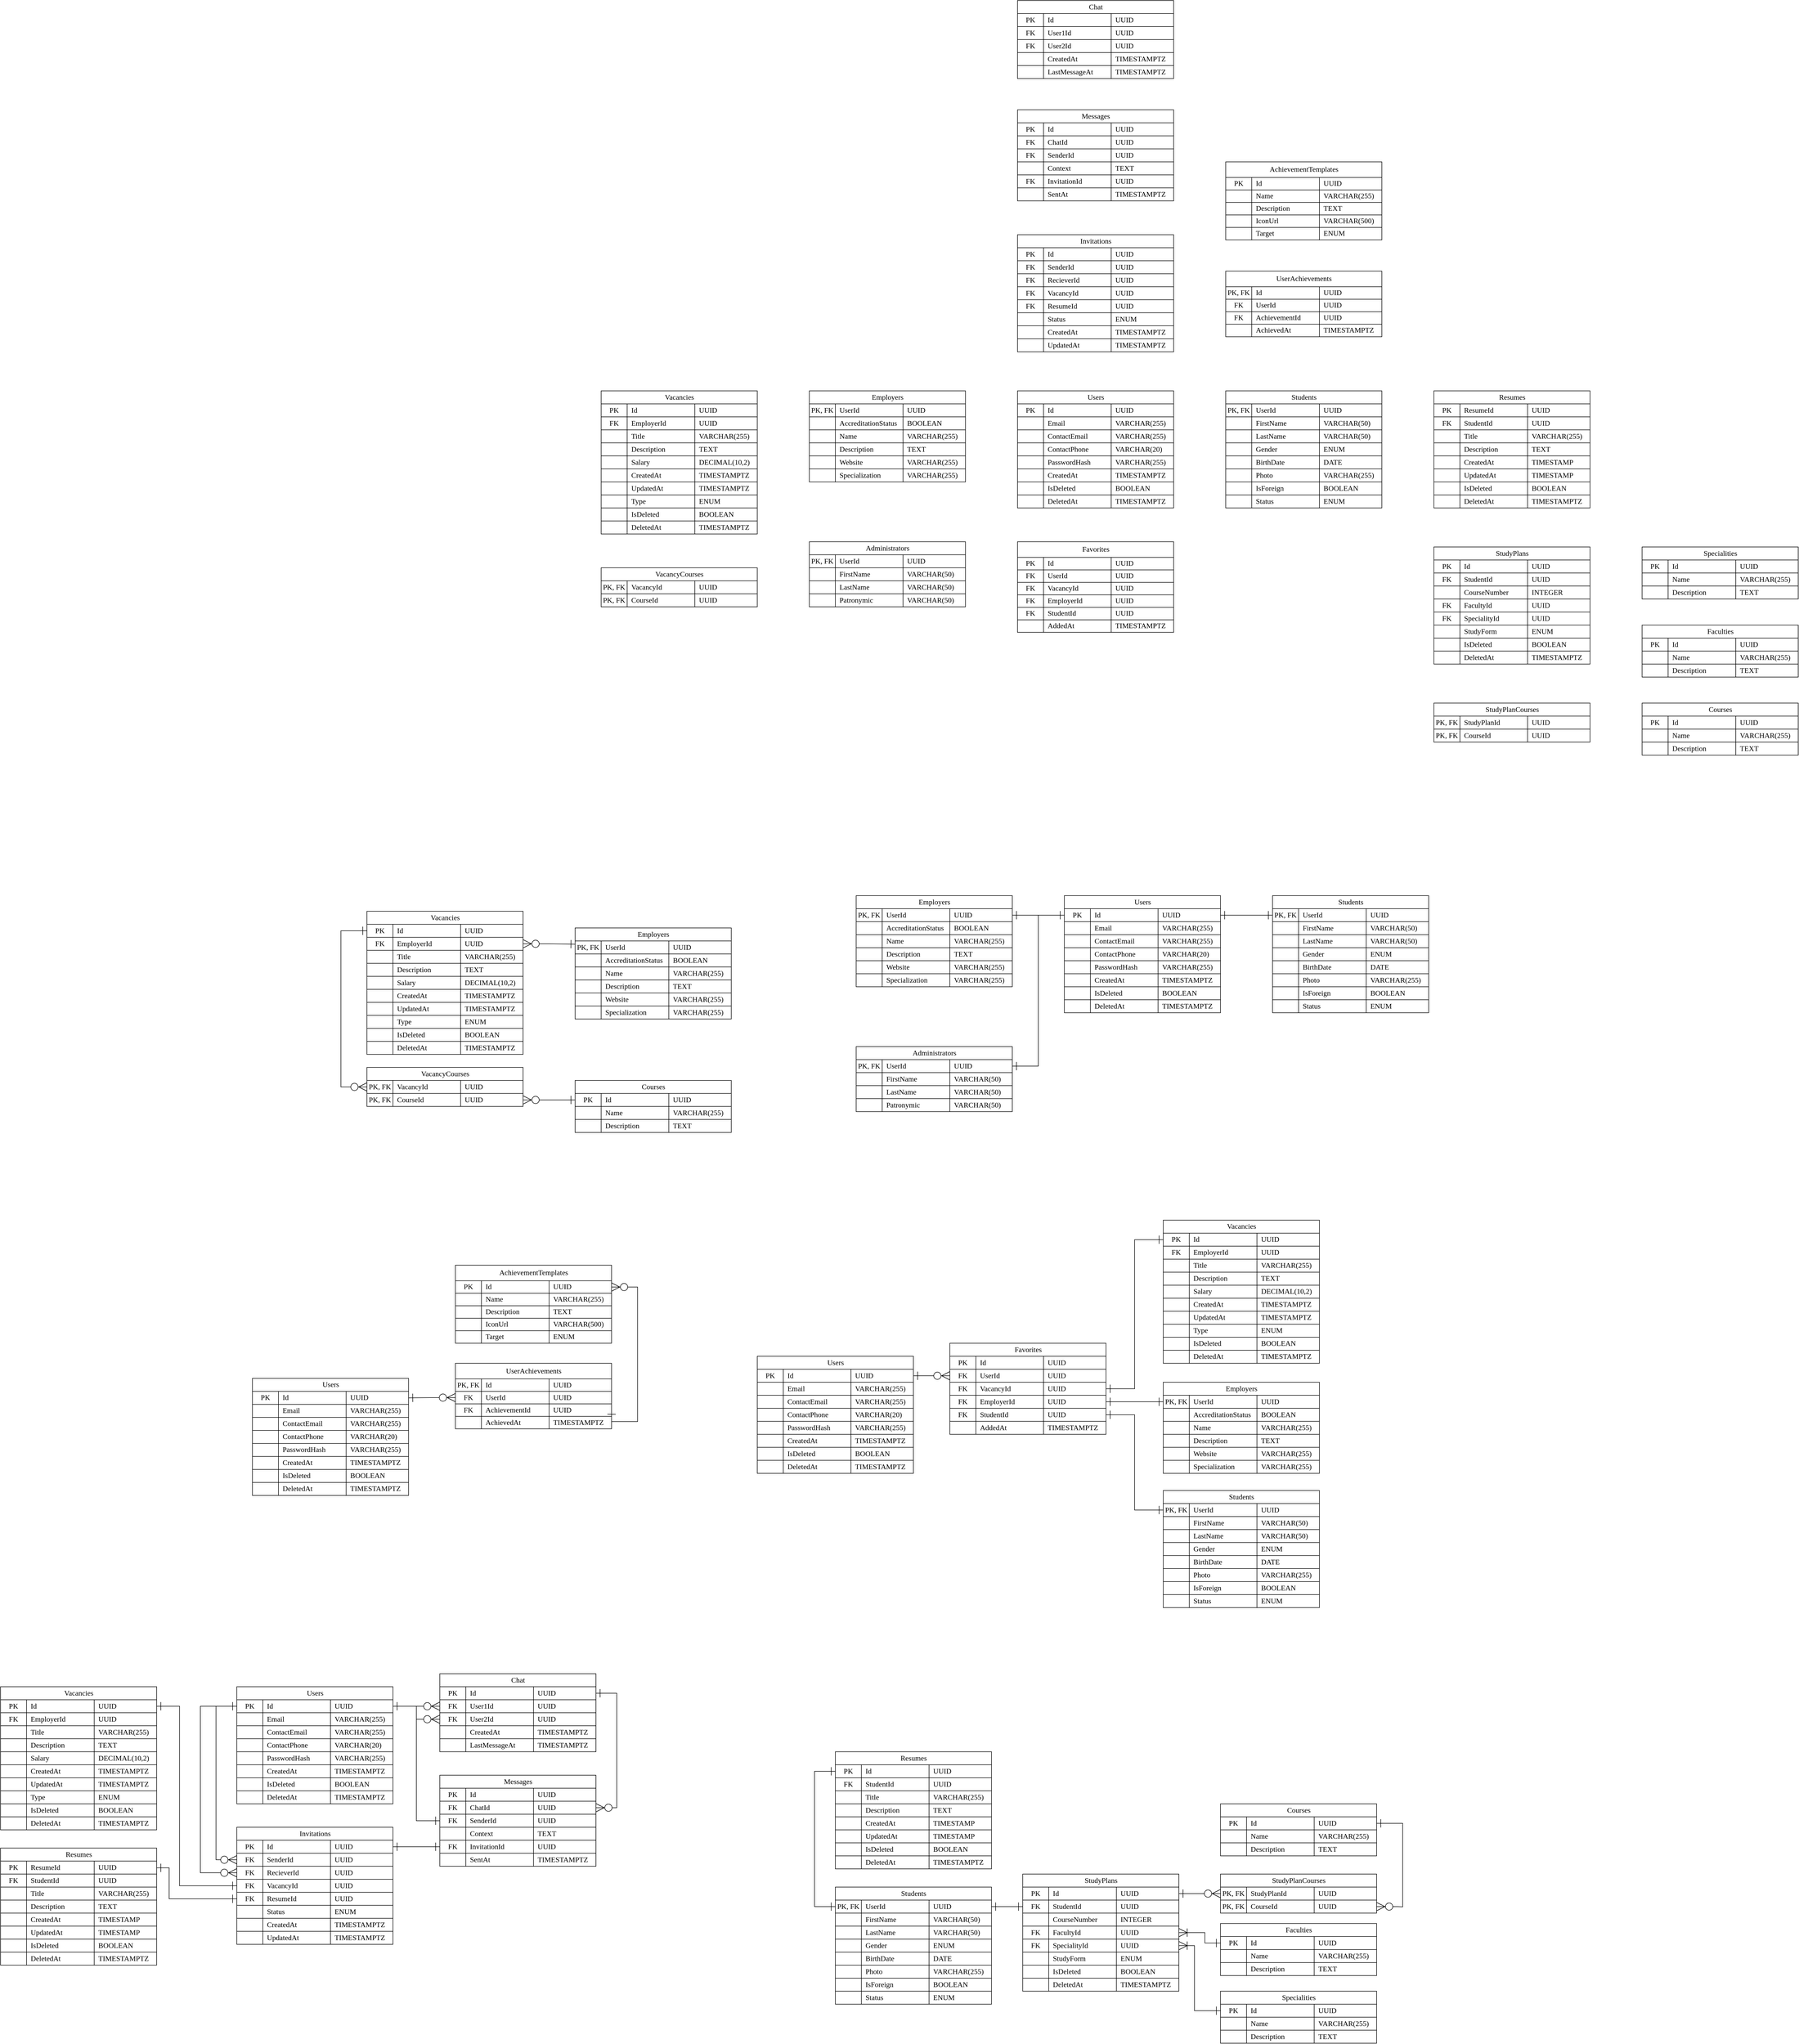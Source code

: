 <mxfile version="24.7.8">
  <diagram name="Страница — 1" id="JxU2YLLxhzqDUYk9vi95">
    <mxGraphModel dx="5814" dy="3242" grid="1" gridSize="10" guides="1" tooltips="1" connect="1" arrows="1" fold="1" page="1" pageScale="1" pageWidth="827" pageHeight="1169" math="0" shadow="0">
      <root>
        <mxCell id="0" />
        <mxCell id="1" parent="0" />
        <object label="&lt;div style=&quot;font-size: 14px;&quot;&gt;Faculties&lt;/div&gt;" id="GYXEYb65e-D1jDOktPuc-355">
          <mxCell style="shape=table;startSize=25;container=1;collapsible=1;childLayout=tableLayout;fixedRows=1;rowLines=0;fontStyle=0;align=center;resizeLast=1;html=1;fontFamily=Times New Roman;fontSize=14;" parent="1" vertex="1">
            <mxGeometry x="1200" y="450" width="300" height="100" as="geometry" />
          </mxCell>
        </object>
        <mxCell id="GYXEYb65e-D1jDOktPuc-356" value="" style="shape=tableRow;horizontal=0;startSize=0;swimlaneHead=0;swimlaneBody=0;fillColor=none;collapsible=0;dropTarget=0;points=[[0,0.5],[1,0.5]];portConstraint=eastwest;top=0;left=0;right=0;bottom=0;fontFamily=Times New Roman;fontSize=14;fontStyle=0" parent="GYXEYb65e-D1jDOktPuc-355" vertex="1">
          <mxGeometry y="25" width="300" height="25" as="geometry" />
        </mxCell>
        <mxCell id="GYXEYb65e-D1jDOktPuc-357" value="PK" style="shape=partialRectangle;connectable=0;fillColor=none;top=0;left=0;bottom=1;right=0;editable=1;overflow=hidden;whiteSpace=wrap;html=1;fontFamily=Times New Roman;fontSize=14;fontStyle=0" parent="GYXEYb65e-D1jDOktPuc-356" vertex="1">
          <mxGeometry width="50" height="25" as="geometry">
            <mxRectangle width="50" height="25" as="alternateBounds" />
          </mxGeometry>
        </mxCell>
        <mxCell id="GYXEYb65e-D1jDOktPuc-358" value="&lt;div style=&quot;text-align: center; font-size: 14px;&quot;&gt;&lt;span style=&quot;text-wrap: nowrap; font-size: 14px;&quot;&gt;Id&lt;/span&gt;&lt;/div&gt;" style="shape=partialRectangle;connectable=0;fillColor=none;top=0;left=0;bottom=1;right=0;align=left;spacingLeft=6;overflow=hidden;whiteSpace=wrap;html=1;fontFamily=Times New Roman;fontSize=14;fontStyle=0" parent="GYXEYb65e-D1jDOktPuc-356" vertex="1">
          <mxGeometry x="50" width="130" height="25" as="geometry">
            <mxRectangle width="130" height="25" as="alternateBounds" />
          </mxGeometry>
        </mxCell>
        <mxCell id="GYXEYb65e-D1jDOktPuc-359" value="UUID" style="shape=partialRectangle;connectable=0;fillColor=none;top=0;left=0;bottom=1;right=0;align=left;spacingLeft=6;overflow=hidden;whiteSpace=wrap;html=1;fontFamily=Times New Roman;fontSize=14;fontStyle=0" parent="GYXEYb65e-D1jDOktPuc-356" vertex="1">
          <mxGeometry x="180" width="120" height="25" as="geometry">
            <mxRectangle width="120" height="25" as="alternateBounds" />
          </mxGeometry>
        </mxCell>
        <mxCell id="GYXEYb65e-D1jDOktPuc-360" value="" style="shape=tableRow;horizontal=0;startSize=0;swimlaneHead=0;swimlaneBody=0;fillColor=none;collapsible=0;dropTarget=0;portConstraint=eastwest;top=0;left=0;right=0;bottom=1;strokeColor=default;fontStyle=0;fontFamily=Times New Roman;fontSize=14;" parent="GYXEYb65e-D1jDOktPuc-355" vertex="1">
          <mxGeometry y="50" width="300" height="25" as="geometry" />
        </mxCell>
        <mxCell id="GYXEYb65e-D1jDOktPuc-361" value="" style="shape=partialRectangle;connectable=0;fillColor=none;top=0;left=0;bottom=0;right=0;fontStyle=0;overflow=hidden;whiteSpace=wrap;html=1;fontFamily=Times New Roman;fontSize=14;" parent="GYXEYb65e-D1jDOktPuc-360" vertex="1">
          <mxGeometry width="50" height="25" as="geometry">
            <mxRectangle width="50" height="25" as="alternateBounds" />
          </mxGeometry>
        </mxCell>
        <mxCell id="GYXEYb65e-D1jDOktPuc-362" value="&lt;div style=&quot;text-align: center; font-size: 14px;&quot;&gt;&lt;span style=&quot;background-color: initial; text-wrap: nowrap; font-size: 14px;&quot;&gt;Name&lt;/span&gt;&lt;/div&gt;" style="shape=partialRectangle;connectable=0;fillColor=none;top=0;left=0;bottom=0;right=0;align=left;spacingLeft=6;overflow=hidden;whiteSpace=wrap;html=1;fontFamily=Times New Roman;fontSize=14;fontStyle=0" parent="GYXEYb65e-D1jDOktPuc-360" vertex="1">
          <mxGeometry x="50" width="130" height="25" as="geometry">
            <mxRectangle width="130" height="25" as="alternateBounds" />
          </mxGeometry>
        </mxCell>
        <mxCell id="GYXEYb65e-D1jDOktPuc-363" value="VARCHAR(255)" style="shape=partialRectangle;connectable=0;fillColor=none;top=0;left=0;bottom=0;right=0;align=left;spacingLeft=6;overflow=hidden;whiteSpace=wrap;html=1;fontFamily=Times New Roman;fontSize=14;fontStyle=0" parent="GYXEYb65e-D1jDOktPuc-360" vertex="1">
          <mxGeometry x="180" width="120" height="25" as="geometry">
            <mxRectangle width="120" height="25" as="alternateBounds" />
          </mxGeometry>
        </mxCell>
        <mxCell id="7J66pjr4uPuDJe6jl03B-14" style="shape=tableRow;horizontal=0;startSize=0;swimlaneHead=0;swimlaneBody=0;fillColor=none;collapsible=0;dropTarget=0;portConstraint=eastwest;top=0;left=0;right=0;bottom=1;strokeColor=default;fontStyle=0;fontFamily=Times New Roman;fontSize=14;" parent="GYXEYb65e-D1jDOktPuc-355" vertex="1">
          <mxGeometry y="75" width="300" height="25" as="geometry" />
        </mxCell>
        <mxCell id="7J66pjr4uPuDJe6jl03B-15" style="shape=partialRectangle;connectable=0;fillColor=none;top=0;left=0;bottom=0;right=0;fontStyle=0;overflow=hidden;whiteSpace=wrap;html=1;fontFamily=Times New Roman;fontSize=14;" parent="7J66pjr4uPuDJe6jl03B-14" vertex="1">
          <mxGeometry width="50" height="25" as="geometry">
            <mxRectangle width="50" height="25" as="alternateBounds" />
          </mxGeometry>
        </mxCell>
        <mxCell id="7J66pjr4uPuDJe6jl03B-16" value="Description" style="shape=partialRectangle;connectable=0;fillColor=none;top=0;left=0;bottom=0;right=0;align=left;spacingLeft=6;overflow=hidden;whiteSpace=wrap;html=1;fontFamily=Times New Roman;fontSize=14;fontStyle=0" parent="7J66pjr4uPuDJe6jl03B-14" vertex="1">
          <mxGeometry x="50" width="130" height="25" as="geometry">
            <mxRectangle width="130" height="25" as="alternateBounds" />
          </mxGeometry>
        </mxCell>
        <mxCell id="7J66pjr4uPuDJe6jl03B-17" value="TEXT" style="shape=partialRectangle;connectable=0;fillColor=none;top=0;left=0;bottom=0;right=0;align=left;spacingLeft=6;overflow=hidden;whiteSpace=wrap;html=1;fontFamily=Times New Roman;fontSize=14;fontStyle=0" parent="7J66pjr4uPuDJe6jl03B-14" vertex="1">
          <mxGeometry x="180" width="120" height="25" as="geometry">
            <mxRectangle width="120" height="25" as="alternateBounds" />
          </mxGeometry>
        </mxCell>
        <object label="&lt;div style=&quot;font-size: 14px;&quot;&gt;Specialities&lt;/div&gt;" id="GYXEYb65e-D1jDOktPuc-365">
          <mxCell style="shape=table;startSize=25;container=1;collapsible=1;childLayout=tableLayout;fixedRows=1;rowLines=0;fontStyle=0;align=center;resizeLast=1;html=1;fontFamily=Times New Roman;fontSize=14;" parent="1" vertex="1">
            <mxGeometry x="1200" y="300" width="300" height="100" as="geometry" />
          </mxCell>
        </object>
        <mxCell id="GYXEYb65e-D1jDOktPuc-366" value="" style="shape=tableRow;horizontal=0;startSize=0;swimlaneHead=0;swimlaneBody=0;fillColor=none;collapsible=0;dropTarget=0;points=[[0,0.5],[1,0.5]];portConstraint=eastwest;top=0;left=0;right=0;bottom=0;fontFamily=Times New Roman;fontSize=14;fontStyle=0" parent="GYXEYb65e-D1jDOktPuc-365" vertex="1">
          <mxGeometry y="25" width="300" height="25" as="geometry" />
        </mxCell>
        <mxCell id="GYXEYb65e-D1jDOktPuc-367" value="PK" style="shape=partialRectangle;connectable=0;fillColor=none;top=0;left=0;bottom=1;right=0;editable=1;overflow=hidden;whiteSpace=wrap;html=1;fontFamily=Times New Roman;fontSize=14;fontStyle=0" parent="GYXEYb65e-D1jDOktPuc-366" vertex="1">
          <mxGeometry width="50" height="25" as="geometry">
            <mxRectangle width="50" height="25" as="alternateBounds" />
          </mxGeometry>
        </mxCell>
        <mxCell id="GYXEYb65e-D1jDOktPuc-368" value="&lt;div style=&quot;text-align: center; font-size: 14px;&quot;&gt;&lt;span style=&quot;text-wrap: nowrap; font-size: 14px;&quot;&gt;Id&lt;/span&gt;&lt;/div&gt;" style="shape=partialRectangle;connectable=0;fillColor=none;top=0;left=0;bottom=1;right=0;align=left;spacingLeft=6;overflow=hidden;whiteSpace=wrap;html=1;fontFamily=Times New Roman;fontSize=14;fontStyle=0" parent="GYXEYb65e-D1jDOktPuc-366" vertex="1">
          <mxGeometry x="50" width="130" height="25" as="geometry">
            <mxRectangle width="130" height="25" as="alternateBounds" />
          </mxGeometry>
        </mxCell>
        <mxCell id="GYXEYb65e-D1jDOktPuc-369" value="UUID" style="shape=partialRectangle;connectable=0;fillColor=none;top=0;left=0;bottom=1;right=0;align=left;spacingLeft=6;overflow=hidden;whiteSpace=wrap;html=1;fontFamily=Times New Roman;fontSize=14;fontStyle=0" parent="GYXEYb65e-D1jDOktPuc-366" vertex="1">
          <mxGeometry x="180" width="120" height="25" as="geometry">
            <mxRectangle width="120" height="25" as="alternateBounds" />
          </mxGeometry>
        </mxCell>
        <mxCell id="GYXEYb65e-D1jDOktPuc-370" value="" style="shape=tableRow;horizontal=0;startSize=0;swimlaneHead=0;swimlaneBody=0;fillColor=none;collapsible=0;dropTarget=0;portConstraint=eastwest;top=0;left=0;right=0;bottom=1;strokeColor=default;fontStyle=0;fontFamily=Times New Roman;fontSize=14;" parent="GYXEYb65e-D1jDOktPuc-365" vertex="1">
          <mxGeometry y="50" width="300" height="25" as="geometry" />
        </mxCell>
        <mxCell id="GYXEYb65e-D1jDOktPuc-371" value="" style="shape=partialRectangle;connectable=0;fillColor=none;top=0;left=0;bottom=0;right=0;fontStyle=0;overflow=hidden;whiteSpace=wrap;html=1;fontFamily=Times New Roman;fontSize=14;" parent="GYXEYb65e-D1jDOktPuc-370" vertex="1">
          <mxGeometry width="50" height="25" as="geometry">
            <mxRectangle width="50" height="25" as="alternateBounds" />
          </mxGeometry>
        </mxCell>
        <mxCell id="GYXEYb65e-D1jDOktPuc-372" value="&lt;div style=&quot;text-align: center; font-size: 14px;&quot;&gt;&lt;span style=&quot;background-color: initial; text-wrap: nowrap; font-size: 14px;&quot;&gt;Name&lt;/span&gt;&lt;/div&gt;" style="shape=partialRectangle;connectable=0;fillColor=none;top=0;left=0;bottom=0;right=0;align=left;spacingLeft=6;overflow=hidden;whiteSpace=wrap;html=1;fontFamily=Times New Roman;fontSize=14;fontStyle=0" parent="GYXEYb65e-D1jDOktPuc-370" vertex="1">
          <mxGeometry x="50" width="130" height="25" as="geometry">
            <mxRectangle width="130" height="25" as="alternateBounds" />
          </mxGeometry>
        </mxCell>
        <mxCell id="GYXEYb65e-D1jDOktPuc-373" value="VARCHAR(255)" style="shape=partialRectangle;connectable=0;fillColor=none;top=0;left=0;bottom=0;right=0;align=left;spacingLeft=6;overflow=hidden;whiteSpace=wrap;html=1;fontFamily=Times New Roman;fontSize=14;fontStyle=0" parent="GYXEYb65e-D1jDOktPuc-370" vertex="1">
          <mxGeometry x="180" width="120" height="25" as="geometry">
            <mxRectangle width="120" height="25" as="alternateBounds" />
          </mxGeometry>
        </mxCell>
        <mxCell id="7J66pjr4uPuDJe6jl03B-26" style="shape=tableRow;horizontal=0;startSize=0;swimlaneHead=0;swimlaneBody=0;fillColor=none;collapsible=0;dropTarget=0;portConstraint=eastwest;top=0;left=0;right=0;bottom=1;strokeColor=default;fontStyle=0;fontFamily=Times New Roman;fontSize=14;" parent="GYXEYb65e-D1jDOktPuc-365" vertex="1">
          <mxGeometry y="75" width="300" height="25" as="geometry" />
        </mxCell>
        <mxCell id="7J66pjr4uPuDJe6jl03B-27" style="shape=partialRectangle;connectable=0;fillColor=none;top=0;left=0;bottom=0;right=0;fontStyle=0;overflow=hidden;whiteSpace=wrap;html=1;fontFamily=Times New Roman;fontSize=14;" parent="7J66pjr4uPuDJe6jl03B-26" vertex="1">
          <mxGeometry width="50" height="25" as="geometry">
            <mxRectangle width="50" height="25" as="alternateBounds" />
          </mxGeometry>
        </mxCell>
        <mxCell id="7J66pjr4uPuDJe6jl03B-28" value="Description" style="shape=partialRectangle;connectable=0;fillColor=none;top=0;left=0;bottom=0;right=0;align=left;spacingLeft=6;overflow=hidden;whiteSpace=wrap;html=1;fontFamily=Times New Roman;fontSize=14;fontStyle=0" parent="7J66pjr4uPuDJe6jl03B-26" vertex="1">
          <mxGeometry x="50" width="130" height="25" as="geometry">
            <mxRectangle width="130" height="25" as="alternateBounds" />
          </mxGeometry>
        </mxCell>
        <mxCell id="7J66pjr4uPuDJe6jl03B-29" value="TEXT" style="shape=partialRectangle;connectable=0;fillColor=none;top=0;left=0;bottom=0;right=0;align=left;spacingLeft=6;overflow=hidden;whiteSpace=wrap;html=1;fontFamily=Times New Roman;fontSize=14;fontStyle=0" parent="7J66pjr4uPuDJe6jl03B-26" vertex="1">
          <mxGeometry x="180" width="120" height="25" as="geometry">
            <mxRectangle width="120" height="25" as="alternateBounds" />
          </mxGeometry>
        </mxCell>
        <object label="StudyPlanCourses" id="GYXEYb65e-D1jDOktPuc-375">
          <mxCell style="shape=table;startSize=25;container=1;collapsible=1;childLayout=tableLayout;fixedRows=1;rowLines=0;fontStyle=0;align=center;resizeLast=1;html=1;fontFamily=Times New Roman;fontSize=14;" parent="1" vertex="1">
            <mxGeometry x="800" y="600" width="300" height="75" as="geometry" />
          </mxCell>
        </object>
        <mxCell id="GYXEYb65e-D1jDOktPuc-376" value="" style="shape=tableRow;horizontal=0;startSize=0;swimlaneHead=0;swimlaneBody=0;fillColor=none;collapsible=0;dropTarget=0;points=[[0,0.5],[1,0.5]];portConstraint=eastwest;top=0;left=0;right=0;bottom=0;fontFamily=Times New Roman;fontSize=14;fontStyle=0" parent="GYXEYb65e-D1jDOktPuc-375" vertex="1">
          <mxGeometry y="25" width="300" height="25" as="geometry" />
        </mxCell>
        <mxCell id="GYXEYb65e-D1jDOktPuc-377" value="PK, FK" style="shape=partialRectangle;connectable=0;fillColor=none;top=0;left=0;bottom=1;right=0;editable=1;overflow=hidden;whiteSpace=wrap;html=1;fontFamily=Times New Roman;fontSize=14;fontStyle=0" parent="GYXEYb65e-D1jDOktPuc-376" vertex="1">
          <mxGeometry width="50" height="25" as="geometry">
            <mxRectangle width="50" height="25" as="alternateBounds" />
          </mxGeometry>
        </mxCell>
        <mxCell id="GYXEYb65e-D1jDOktPuc-378" value="&lt;span style=&quot;text-wrap: nowrap; text-align: center; font-size: 14px;&quot;&gt;StudyPlan&lt;/span&gt;Id" style="shape=partialRectangle;connectable=0;fillColor=none;top=0;left=0;bottom=1;right=0;align=left;spacingLeft=6;overflow=hidden;whiteSpace=wrap;html=1;fontFamily=Times New Roman;fontSize=14;fontStyle=0" parent="GYXEYb65e-D1jDOktPuc-376" vertex="1">
          <mxGeometry x="50" width="130" height="25" as="geometry">
            <mxRectangle width="130" height="25" as="alternateBounds" />
          </mxGeometry>
        </mxCell>
        <mxCell id="GYXEYb65e-D1jDOktPuc-379" value="UUID" style="shape=partialRectangle;connectable=0;fillColor=none;top=0;left=0;bottom=1;right=0;align=left;spacingLeft=6;overflow=hidden;whiteSpace=wrap;html=1;fontFamily=Times New Roman;fontSize=14;fontStyle=0" parent="GYXEYb65e-D1jDOktPuc-376" vertex="1">
          <mxGeometry x="180" width="120" height="25" as="geometry">
            <mxRectangle width="120" height="25" as="alternateBounds" />
          </mxGeometry>
        </mxCell>
        <mxCell id="GYXEYb65e-D1jDOktPuc-380" value="" style="shape=tableRow;horizontal=0;startSize=0;swimlaneHead=0;swimlaneBody=0;fillColor=none;collapsible=0;dropTarget=0;portConstraint=eastwest;top=0;left=0;right=0;bottom=1;strokeColor=default;fontStyle=0;fontFamily=Times New Roman;fontSize=14;" parent="GYXEYb65e-D1jDOktPuc-375" vertex="1">
          <mxGeometry y="50" width="300" height="25" as="geometry" />
        </mxCell>
        <mxCell id="GYXEYb65e-D1jDOktPuc-381" value="&lt;span style=&quot;font-size: 14px;&quot;&gt;PK, FK&lt;/span&gt;" style="shape=partialRectangle;connectable=0;fillColor=none;top=0;left=0;bottom=0;right=0;fontStyle=0;overflow=hidden;whiteSpace=wrap;html=1;fontFamily=Times New Roman;fontSize=14;" parent="GYXEYb65e-D1jDOktPuc-380" vertex="1">
          <mxGeometry width="50" height="25" as="geometry">
            <mxRectangle width="50" height="25" as="alternateBounds" />
          </mxGeometry>
        </mxCell>
        <mxCell id="GYXEYb65e-D1jDOktPuc-382" value="&lt;div style=&quot;text-align: center; font-size: 14px;&quot;&gt;&lt;span style=&quot;background-color: initial; text-wrap: nowrap; font-size: 14px;&quot;&gt;CourseId&lt;/span&gt;&lt;/div&gt;" style="shape=partialRectangle;connectable=0;fillColor=none;top=0;left=0;bottom=0;right=0;align=left;spacingLeft=6;overflow=hidden;whiteSpace=wrap;html=1;fontFamily=Times New Roman;fontSize=14;fontStyle=0" parent="GYXEYb65e-D1jDOktPuc-380" vertex="1">
          <mxGeometry x="50" width="130" height="25" as="geometry">
            <mxRectangle width="130" height="25" as="alternateBounds" />
          </mxGeometry>
        </mxCell>
        <mxCell id="GYXEYb65e-D1jDOktPuc-383" value="UUID" style="shape=partialRectangle;connectable=0;fillColor=none;top=0;left=0;bottom=0;right=0;align=left;spacingLeft=6;overflow=hidden;whiteSpace=wrap;html=1;fontFamily=Times New Roman;fontSize=14;fontStyle=0" parent="GYXEYb65e-D1jDOktPuc-380" vertex="1">
          <mxGeometry x="180" width="120" height="25" as="geometry">
            <mxRectangle width="120" height="25" as="alternateBounds" />
          </mxGeometry>
        </mxCell>
        <object label="Courses" id="GYXEYb65e-D1jDOktPuc-385">
          <mxCell style="shape=table;startSize=25;container=1;collapsible=1;childLayout=tableLayout;fixedRows=1;rowLines=0;fontStyle=0;align=center;resizeLast=1;html=1;fontFamily=Times New Roman;fontSize=14;arcSize=15;" parent="1" vertex="1">
            <mxGeometry x="1200" y="600" width="300" height="100" as="geometry" />
          </mxCell>
        </object>
        <mxCell id="GYXEYb65e-D1jDOktPuc-386" value="" style="shape=tableRow;horizontal=0;startSize=0;swimlaneHead=0;swimlaneBody=0;fillColor=none;collapsible=0;dropTarget=0;portConstraint=eastwest;top=0;left=0;right=0;bottom=1;strokeColor=default;fontStyle=0;fontFamily=Times New Roman;fontSize=14;" parent="GYXEYb65e-D1jDOktPuc-385" vertex="1">
          <mxGeometry y="25" width="300" height="25" as="geometry" />
        </mxCell>
        <mxCell id="GYXEYb65e-D1jDOktPuc-387" value="&lt;span style=&quot;font-size: 14px;&quot;&gt;PK&lt;/span&gt;" style="shape=partialRectangle;connectable=0;fillColor=none;top=0;left=0;bottom=0;right=0;fontStyle=0;overflow=hidden;whiteSpace=wrap;html=1;fontFamily=Times New Roman;fontSize=14;" parent="GYXEYb65e-D1jDOktPuc-386" vertex="1">
          <mxGeometry width="50" height="25" as="geometry">
            <mxRectangle width="50" height="25" as="alternateBounds" />
          </mxGeometry>
        </mxCell>
        <mxCell id="GYXEYb65e-D1jDOktPuc-388" value="Id" style="shape=partialRectangle;connectable=0;fillColor=none;top=0;left=0;bottom=0;right=0;align=left;spacingLeft=6;overflow=hidden;whiteSpace=wrap;html=1;fontFamily=Times New Roman;fontSize=14;fontStyle=0" parent="GYXEYb65e-D1jDOktPuc-386" vertex="1">
          <mxGeometry x="50" width="130" height="25" as="geometry">
            <mxRectangle width="130" height="25" as="alternateBounds" />
          </mxGeometry>
        </mxCell>
        <mxCell id="GYXEYb65e-D1jDOktPuc-389" value="UUID" style="shape=partialRectangle;connectable=0;fillColor=none;top=0;left=0;bottom=0;right=0;align=left;spacingLeft=6;overflow=hidden;whiteSpace=wrap;html=1;fontFamily=Times New Roman;fontSize=14;fontStyle=0" parent="GYXEYb65e-D1jDOktPuc-386" vertex="1">
          <mxGeometry x="180" width="120" height="25" as="geometry">
            <mxRectangle width="120" height="25" as="alternateBounds" />
          </mxGeometry>
        </mxCell>
        <mxCell id="GYXEYb65e-D1jDOktPuc-390" value="" style="shape=tableRow;horizontal=0;startSize=0;swimlaneHead=0;swimlaneBody=0;fillColor=none;collapsible=0;dropTarget=0;points=[[0,0.5],[1,0.5]];portConstraint=eastwest;top=0;left=0;right=0;bottom=0;fontFamily=Times New Roman;fontSize=14;fontStyle=0" parent="GYXEYb65e-D1jDOktPuc-385" vertex="1">
          <mxGeometry y="50" width="300" height="25" as="geometry" />
        </mxCell>
        <mxCell id="GYXEYb65e-D1jDOktPuc-391" value="" style="shape=partialRectangle;connectable=0;fillColor=none;top=0;left=0;bottom=1;right=0;editable=1;overflow=hidden;whiteSpace=wrap;html=1;fontFamily=Times New Roman;fontSize=14;fontStyle=0" parent="GYXEYb65e-D1jDOktPuc-390" vertex="1">
          <mxGeometry width="50" height="25" as="geometry">
            <mxRectangle width="50" height="25" as="alternateBounds" />
          </mxGeometry>
        </mxCell>
        <mxCell id="GYXEYb65e-D1jDOktPuc-392" value="Name" style="shape=partialRectangle;connectable=0;fillColor=none;top=0;left=0;bottom=1;right=0;align=left;spacingLeft=6;overflow=hidden;whiteSpace=wrap;html=1;fontFamily=Times New Roman;fontSize=14;fontStyle=0" parent="GYXEYb65e-D1jDOktPuc-390" vertex="1">
          <mxGeometry x="50" width="130" height="25" as="geometry">
            <mxRectangle width="130" height="25" as="alternateBounds" />
          </mxGeometry>
        </mxCell>
        <mxCell id="GYXEYb65e-D1jDOktPuc-393" value="VARCHAR(255)" style="shape=partialRectangle;connectable=0;fillColor=none;top=0;left=0;bottom=1;right=0;align=left;spacingLeft=6;overflow=hidden;whiteSpace=wrap;html=1;fontFamily=Times New Roman;fontSize=14;fontStyle=0" parent="GYXEYb65e-D1jDOktPuc-390" vertex="1">
          <mxGeometry x="180" width="120" height="25" as="geometry">
            <mxRectangle width="120" height="25" as="alternateBounds" />
          </mxGeometry>
        </mxCell>
        <mxCell id="GYXEYb65e-D1jDOktPuc-394" value="" style="shape=tableRow;horizontal=0;startSize=0;swimlaneHead=0;swimlaneBody=0;fillColor=none;collapsible=0;dropTarget=0;points=[[0,0.5],[1,0.5]];portConstraint=eastwest;top=0;left=0;right=0;bottom=0;fontFamily=Times New Roman;fontSize=14;fontStyle=0" parent="GYXEYb65e-D1jDOktPuc-385" vertex="1">
          <mxGeometry y="75" width="300" height="25" as="geometry" />
        </mxCell>
        <mxCell id="GYXEYb65e-D1jDOktPuc-395" value="" style="shape=partialRectangle;connectable=0;fillColor=none;top=0;left=0;bottom=1;right=0;editable=1;overflow=hidden;whiteSpace=wrap;html=1;fontFamily=Times New Roman;fontSize=14;fontStyle=0" parent="GYXEYb65e-D1jDOktPuc-394" vertex="1">
          <mxGeometry width="50" height="25" as="geometry">
            <mxRectangle width="50" height="25" as="alternateBounds" />
          </mxGeometry>
        </mxCell>
        <mxCell id="GYXEYb65e-D1jDOktPuc-396" value="&lt;div style=&quot;font-size: 14px;&quot;&gt;Description&amp;nbsp;&lt;/div&gt;" style="shape=partialRectangle;connectable=0;fillColor=none;top=0;left=0;bottom=1;right=0;align=left;spacingLeft=6;overflow=hidden;whiteSpace=wrap;html=1;fontFamily=Times New Roman;fontSize=14;fontStyle=0" parent="GYXEYb65e-D1jDOktPuc-394" vertex="1">
          <mxGeometry x="50" width="130" height="25" as="geometry">
            <mxRectangle width="130" height="25" as="alternateBounds" />
          </mxGeometry>
        </mxCell>
        <mxCell id="GYXEYb65e-D1jDOktPuc-397" value="TEXT" style="shape=partialRectangle;connectable=0;fillColor=none;top=0;left=0;bottom=1;right=0;align=left;spacingLeft=6;overflow=hidden;whiteSpace=wrap;html=1;fontFamily=Times New Roman;fontSize=14;fontStyle=0" parent="GYXEYb65e-D1jDOktPuc-394" vertex="1">
          <mxGeometry x="180" width="120" height="25" as="geometry">
            <mxRectangle width="120" height="25" as="alternateBounds" />
          </mxGeometry>
        </mxCell>
        <object label="&lt;div style=&quot;font-size: 14px;&quot;&gt;&lt;span class=&quot;text-sm px-1 rounded-sm !font-mono bg-orange-400/10 text-orange-500 dark:bg-orange-300/10 dark:text-orange-200&quot; style=&quot;font-size: 14px;&quot;&gt;Favorites&lt;/span&gt;&lt;/div&gt;" id="GYXEYb65e-D1jDOktPuc-444">
          <mxCell style="shape=table;startSize=30;container=1;collapsible=1;childLayout=tableLayout;fixedRows=1;rowLines=0;fontStyle=0;align=center;resizeLast=1;html=1;fontFamily=Times New Roman;fontSize=14;" parent="1" vertex="1">
            <mxGeometry y="290" width="300" height="174" as="geometry" />
          </mxCell>
        </object>
        <mxCell id="GYXEYb65e-D1jDOktPuc-445" value="" style="shape=tableRow;horizontal=0;startSize=0;swimlaneHead=0;swimlaneBody=0;fillColor=none;collapsible=0;dropTarget=0;portConstraint=eastwest;top=0;left=0;right=0;bottom=1;strokeColor=default;fontStyle=0;fontFamily=Times New Roman;fontSize=14;" parent="GYXEYb65e-D1jDOktPuc-444" vertex="1">
          <mxGeometry y="30" width="300" height="24" as="geometry" />
        </mxCell>
        <mxCell id="GYXEYb65e-D1jDOktPuc-446" value="&lt;span style=&quot;font-size: 14px;&quot;&gt;PK&lt;/span&gt;" style="shape=partialRectangle;connectable=0;fillColor=none;top=0;left=0;bottom=0;right=0;fontStyle=0;overflow=hidden;whiteSpace=wrap;html=1;fontFamily=Times New Roman;fontSize=14;" parent="GYXEYb65e-D1jDOktPuc-445" vertex="1">
          <mxGeometry width="50" height="24" as="geometry">
            <mxRectangle width="50" height="24" as="alternateBounds" />
          </mxGeometry>
        </mxCell>
        <mxCell id="GYXEYb65e-D1jDOktPuc-447" value="Id" style="shape=partialRectangle;connectable=0;fillColor=none;top=0;left=0;bottom=0;right=0;align=left;spacingLeft=6;overflow=hidden;whiteSpace=wrap;html=1;fontFamily=Times New Roman;fontSize=14;fontStyle=0" parent="GYXEYb65e-D1jDOktPuc-445" vertex="1">
          <mxGeometry x="50" width="130" height="24" as="geometry">
            <mxRectangle width="130" height="24" as="alternateBounds" />
          </mxGeometry>
        </mxCell>
        <mxCell id="GYXEYb65e-D1jDOktPuc-448" value="UUID" style="shape=partialRectangle;connectable=0;fillColor=none;top=0;left=0;bottom=0;right=0;align=left;spacingLeft=6;overflow=hidden;whiteSpace=wrap;html=1;fontFamily=Times New Roman;fontSize=14;fontStyle=0" parent="GYXEYb65e-D1jDOktPuc-445" vertex="1">
          <mxGeometry x="180" width="120" height="24" as="geometry">
            <mxRectangle width="120" height="24" as="alternateBounds" />
          </mxGeometry>
        </mxCell>
        <mxCell id="GYXEYb65e-D1jDOktPuc-449" value="" style="shape=tableRow;horizontal=0;startSize=0;swimlaneHead=0;swimlaneBody=0;fillColor=none;collapsible=0;dropTarget=0;points=[[0,0.5],[1,0.5]];portConstraint=eastwest;top=0;left=0;right=0;bottom=0;fontFamily=Times New Roman;fontSize=14;fontStyle=0" parent="GYXEYb65e-D1jDOktPuc-444" vertex="1">
          <mxGeometry y="54" width="300" height="24" as="geometry" />
        </mxCell>
        <mxCell id="GYXEYb65e-D1jDOktPuc-450" value="FK" style="shape=partialRectangle;connectable=0;fillColor=none;top=0;left=0;bottom=1;right=0;editable=1;overflow=hidden;whiteSpace=wrap;html=1;fontFamily=Times New Roman;fontSize=14;fontStyle=0" parent="GYXEYb65e-D1jDOktPuc-449" vertex="1">
          <mxGeometry width="50" height="24" as="geometry">
            <mxRectangle width="50" height="24" as="alternateBounds" />
          </mxGeometry>
        </mxCell>
        <mxCell id="GYXEYb65e-D1jDOktPuc-451" value="UserId" style="shape=partialRectangle;connectable=0;fillColor=none;top=0;left=0;bottom=1;right=0;align=left;spacingLeft=6;overflow=hidden;whiteSpace=wrap;html=1;fontFamily=Times New Roman;fontSize=14;fontStyle=0" parent="GYXEYb65e-D1jDOktPuc-449" vertex="1">
          <mxGeometry x="50" width="130" height="24" as="geometry">
            <mxRectangle width="130" height="24" as="alternateBounds" />
          </mxGeometry>
        </mxCell>
        <mxCell id="GYXEYb65e-D1jDOktPuc-452" value="UUID" style="shape=partialRectangle;connectable=0;fillColor=none;top=0;left=0;bottom=1;right=0;align=left;spacingLeft=6;overflow=hidden;whiteSpace=wrap;html=1;fontFamily=Times New Roman;fontSize=14;fontStyle=0" parent="GYXEYb65e-D1jDOktPuc-449" vertex="1">
          <mxGeometry x="180" width="120" height="24" as="geometry">
            <mxRectangle width="120" height="24" as="alternateBounds" />
          </mxGeometry>
        </mxCell>
        <mxCell id="GYXEYb65e-D1jDOktPuc-453" value="" style="shape=tableRow;horizontal=0;startSize=0;swimlaneHead=0;swimlaneBody=0;fillColor=none;collapsible=0;dropTarget=0;points=[[0,0.5],[1,0.5]];portConstraint=eastwest;top=0;left=0;right=0;bottom=0;fontFamily=Times New Roman;fontSize=14;fontStyle=0" parent="GYXEYb65e-D1jDOktPuc-444" vertex="1">
          <mxGeometry y="78" width="300" height="24" as="geometry" />
        </mxCell>
        <mxCell id="GYXEYb65e-D1jDOktPuc-454" value="FK" style="shape=partialRectangle;connectable=0;fillColor=none;top=0;left=0;bottom=1;right=0;editable=1;overflow=hidden;whiteSpace=wrap;html=1;fontFamily=Times New Roman;fontSize=14;fontStyle=0" parent="GYXEYb65e-D1jDOktPuc-453" vertex="1">
          <mxGeometry width="50" height="24" as="geometry">
            <mxRectangle width="50" height="24" as="alternateBounds" />
          </mxGeometry>
        </mxCell>
        <mxCell id="GYXEYb65e-D1jDOktPuc-455" value="VacancyId" style="shape=partialRectangle;connectable=0;fillColor=none;top=0;left=0;bottom=1;right=0;align=left;spacingLeft=6;overflow=hidden;whiteSpace=wrap;html=1;fontFamily=Times New Roman;fontSize=14;strokeColor=default;labelBorderColor=none;fontStyle=0" parent="GYXEYb65e-D1jDOktPuc-453" vertex="1">
          <mxGeometry x="50" width="130" height="24" as="geometry">
            <mxRectangle width="130" height="24" as="alternateBounds" />
          </mxGeometry>
        </mxCell>
        <mxCell id="GYXEYb65e-D1jDOktPuc-456" value="UUID" style="shape=partialRectangle;connectable=0;fillColor=none;top=0;left=0;bottom=1;right=0;align=left;spacingLeft=6;overflow=hidden;whiteSpace=wrap;html=1;fontFamily=Times New Roman;fontSize=14;strokeColor=default;labelBorderColor=none;fontStyle=0" parent="GYXEYb65e-D1jDOktPuc-453" vertex="1">
          <mxGeometry x="180" width="120" height="24" as="geometry">
            <mxRectangle width="120" height="24" as="alternateBounds" />
          </mxGeometry>
        </mxCell>
        <mxCell id="GYXEYb65e-D1jDOktPuc-457" style="shape=tableRow;horizontal=0;startSize=0;swimlaneHead=0;swimlaneBody=0;fillColor=none;collapsible=0;dropTarget=0;points=[[0,0.5],[1,0.5]];portConstraint=eastwest;top=0;left=0;right=0;bottom=0;fontFamily=Times New Roman;fontSize=14;fontStyle=0" parent="GYXEYb65e-D1jDOktPuc-444" vertex="1">
          <mxGeometry y="102" width="300" height="24" as="geometry" />
        </mxCell>
        <mxCell id="GYXEYb65e-D1jDOktPuc-458" value="FK" style="shape=partialRectangle;connectable=0;fillColor=none;top=0;left=0;bottom=1;right=0;editable=1;overflow=hidden;whiteSpace=wrap;html=1;fontFamily=Times New Roman;fontSize=14;fontStyle=0" parent="GYXEYb65e-D1jDOktPuc-457" vertex="1">
          <mxGeometry width="50" height="24" as="geometry">
            <mxRectangle width="50" height="24" as="alternateBounds" />
          </mxGeometry>
        </mxCell>
        <mxCell id="GYXEYb65e-D1jDOktPuc-459" value="EmployerId" style="shape=partialRectangle;connectable=0;fillColor=none;top=0;left=0;bottom=1;right=0;align=left;spacingLeft=6;overflow=hidden;whiteSpace=wrap;html=1;fontFamily=Times New Roman;fontSize=14;strokeColor=default;labelBorderColor=none;fontStyle=0" parent="GYXEYb65e-D1jDOktPuc-457" vertex="1">
          <mxGeometry x="50" width="130" height="24" as="geometry">
            <mxRectangle width="130" height="24" as="alternateBounds" />
          </mxGeometry>
        </mxCell>
        <mxCell id="GYXEYb65e-D1jDOktPuc-460" value="UUID" style="shape=partialRectangle;connectable=0;fillColor=none;top=0;left=0;bottom=1;right=0;align=left;spacingLeft=6;overflow=hidden;whiteSpace=wrap;html=1;fontFamily=Times New Roman;fontSize=14;strokeColor=default;labelBorderColor=none;fontStyle=0" parent="GYXEYb65e-D1jDOktPuc-457" vertex="1">
          <mxGeometry x="180" width="120" height="24" as="geometry">
            <mxRectangle width="120" height="24" as="alternateBounds" />
          </mxGeometry>
        </mxCell>
        <mxCell id="yCPJQzvEq4ywBpoLXkQ--340" style="shape=tableRow;horizontal=0;startSize=0;swimlaneHead=0;swimlaneBody=0;fillColor=none;collapsible=0;dropTarget=0;points=[[0,0.5],[1,0.5]];portConstraint=eastwest;top=0;left=0;right=0;bottom=0;fontFamily=Times New Roman;fontSize=14;fontStyle=0" vertex="1" parent="GYXEYb65e-D1jDOktPuc-444">
          <mxGeometry y="126" width="300" height="24" as="geometry" />
        </mxCell>
        <mxCell id="yCPJQzvEq4ywBpoLXkQ--341" value="FK" style="shape=partialRectangle;connectable=0;fillColor=none;top=0;left=0;bottom=1;right=0;editable=1;overflow=hidden;whiteSpace=wrap;html=1;fontFamily=Times New Roman;fontSize=14;fontStyle=0" vertex="1" parent="yCPJQzvEq4ywBpoLXkQ--340">
          <mxGeometry width="50" height="24" as="geometry">
            <mxRectangle width="50" height="24" as="alternateBounds" />
          </mxGeometry>
        </mxCell>
        <mxCell id="yCPJQzvEq4ywBpoLXkQ--342" value="StudentId" style="shape=partialRectangle;connectable=0;fillColor=none;top=0;left=0;bottom=1;right=0;align=left;spacingLeft=6;overflow=hidden;whiteSpace=wrap;html=1;fontFamily=Times New Roman;fontSize=14;strokeColor=default;labelBorderColor=none;fontStyle=0" vertex="1" parent="yCPJQzvEq4ywBpoLXkQ--340">
          <mxGeometry x="50" width="130" height="24" as="geometry">
            <mxRectangle width="130" height="24" as="alternateBounds" />
          </mxGeometry>
        </mxCell>
        <mxCell id="yCPJQzvEq4ywBpoLXkQ--343" value="UUID" style="shape=partialRectangle;connectable=0;fillColor=none;top=0;left=0;bottom=1;right=0;align=left;spacingLeft=6;overflow=hidden;whiteSpace=wrap;html=1;fontFamily=Times New Roman;fontSize=14;strokeColor=default;labelBorderColor=none;fontStyle=0" vertex="1" parent="yCPJQzvEq4ywBpoLXkQ--340">
          <mxGeometry x="180" width="120" height="24" as="geometry">
            <mxRectangle width="120" height="24" as="alternateBounds" />
          </mxGeometry>
        </mxCell>
        <mxCell id="yCPJQzvEq4ywBpoLXkQ--344" style="shape=tableRow;horizontal=0;startSize=0;swimlaneHead=0;swimlaneBody=0;fillColor=none;collapsible=0;dropTarget=0;points=[[0,0.5],[1,0.5]];portConstraint=eastwest;top=0;left=0;right=0;bottom=0;fontFamily=Times New Roman;fontSize=14;fontStyle=0" vertex="1" parent="GYXEYb65e-D1jDOktPuc-444">
          <mxGeometry y="150" width="300" height="24" as="geometry" />
        </mxCell>
        <mxCell id="yCPJQzvEq4ywBpoLXkQ--345" style="shape=partialRectangle;connectable=0;fillColor=none;top=0;left=0;bottom=1;right=0;editable=1;overflow=hidden;whiteSpace=wrap;html=1;fontFamily=Times New Roman;fontSize=14;fontStyle=0" vertex="1" parent="yCPJQzvEq4ywBpoLXkQ--344">
          <mxGeometry width="50" height="24" as="geometry">
            <mxRectangle width="50" height="24" as="alternateBounds" />
          </mxGeometry>
        </mxCell>
        <mxCell id="yCPJQzvEq4ywBpoLXkQ--346" value="AddedAt" style="shape=partialRectangle;connectable=0;fillColor=none;top=0;left=0;bottom=1;right=0;align=left;spacingLeft=6;overflow=hidden;whiteSpace=wrap;html=1;fontFamily=Times New Roman;fontSize=14;strokeColor=default;labelBorderColor=none;fontStyle=0" vertex="1" parent="yCPJQzvEq4ywBpoLXkQ--344">
          <mxGeometry x="50" width="130" height="24" as="geometry">
            <mxRectangle width="130" height="24" as="alternateBounds" />
          </mxGeometry>
        </mxCell>
        <mxCell id="yCPJQzvEq4ywBpoLXkQ--347" value="TIMESTAMPTZ" style="shape=partialRectangle;connectable=0;fillColor=none;top=0;left=0;bottom=1;right=0;align=left;spacingLeft=6;overflow=hidden;whiteSpace=wrap;html=1;fontFamily=Times New Roman;fontSize=14;strokeColor=default;labelBorderColor=none;fontStyle=0" vertex="1" parent="yCPJQzvEq4ywBpoLXkQ--344">
          <mxGeometry x="180" width="120" height="24" as="geometry">
            <mxRectangle width="120" height="24" as="alternateBounds" />
          </mxGeometry>
        </mxCell>
        <object label="&lt;div style=&quot;font-size: 14px;&quot;&gt;Messages&lt;/div&gt;" id="GYXEYb65e-D1jDOktPuc-1257">
          <mxCell style="shape=table;startSize=25;container=1;collapsible=1;childLayout=tableLayout;fixedRows=1;rowLines=0;fontStyle=0;align=center;resizeLast=1;html=1;fontFamily=Times New Roman;fontSize=14;" parent="1" vertex="1">
            <mxGeometry y="-540" width="300" height="175" as="geometry" />
          </mxCell>
        </object>
        <mxCell id="GYXEYb65e-D1jDOktPuc-1258" value="" style="shape=tableRow;horizontal=0;startSize=0;swimlaneHead=0;swimlaneBody=0;fillColor=none;collapsible=0;dropTarget=0;portConstraint=eastwest;top=0;left=0;right=0;bottom=1;strokeColor=default;fontStyle=0;fontFamily=Times New Roman;fontSize=14;" parent="GYXEYb65e-D1jDOktPuc-1257" vertex="1">
          <mxGeometry y="25" width="300" height="25" as="geometry" />
        </mxCell>
        <mxCell id="GYXEYb65e-D1jDOktPuc-1259" value="&lt;span style=&quot;font-size: 14px;&quot;&gt;PK&lt;/span&gt;" style="shape=partialRectangle;connectable=0;fillColor=none;top=0;left=0;bottom=0;right=0;fontStyle=0;overflow=hidden;whiteSpace=wrap;html=1;fontFamily=Times New Roman;fontSize=14;" parent="GYXEYb65e-D1jDOktPuc-1258" vertex="1">
          <mxGeometry width="50" height="25" as="geometry">
            <mxRectangle width="50" height="25" as="alternateBounds" />
          </mxGeometry>
        </mxCell>
        <mxCell id="GYXEYb65e-D1jDOktPuc-1260" value="Id" style="shape=partialRectangle;connectable=0;fillColor=none;top=0;left=0;bottom=0;right=0;align=left;spacingLeft=6;overflow=hidden;whiteSpace=wrap;html=1;fontFamily=Times New Roman;fontSize=14;fontStyle=0" parent="GYXEYb65e-D1jDOktPuc-1258" vertex="1">
          <mxGeometry x="50" width="130" height="25" as="geometry">
            <mxRectangle width="130" height="25" as="alternateBounds" />
          </mxGeometry>
        </mxCell>
        <mxCell id="GYXEYb65e-D1jDOktPuc-1261" value="UUID" style="shape=partialRectangle;connectable=0;fillColor=none;top=0;left=0;bottom=0;right=0;align=left;spacingLeft=6;overflow=hidden;whiteSpace=wrap;html=1;fontFamily=Times New Roman;fontSize=14;fontStyle=0" parent="GYXEYb65e-D1jDOktPuc-1258" vertex="1">
          <mxGeometry x="180" width="120" height="25" as="geometry">
            <mxRectangle width="120" height="25" as="alternateBounds" />
          </mxGeometry>
        </mxCell>
        <mxCell id="GYXEYb65e-D1jDOktPuc-1262" style="shape=tableRow;horizontal=0;startSize=0;swimlaneHead=0;swimlaneBody=0;fillColor=none;collapsible=0;dropTarget=0;portConstraint=eastwest;top=0;left=0;right=0;bottom=1;strokeColor=default;fontStyle=0;fontFamily=Times New Roman;fontSize=14;" parent="GYXEYb65e-D1jDOktPuc-1257" vertex="1">
          <mxGeometry y="50" width="300" height="25" as="geometry" />
        </mxCell>
        <mxCell id="GYXEYb65e-D1jDOktPuc-1263" value="&lt;span style=&quot;font-size: 14px;&quot;&gt;FK&lt;/span&gt;" style="shape=partialRectangle;connectable=0;fillColor=none;top=0;left=0;bottom=0;right=0;fontStyle=0;overflow=hidden;whiteSpace=wrap;html=1;fontFamily=Times New Roman;fontSize=14;" parent="GYXEYb65e-D1jDOktPuc-1262" vertex="1">
          <mxGeometry width="50" height="25" as="geometry">
            <mxRectangle width="50" height="25" as="alternateBounds" />
          </mxGeometry>
        </mxCell>
        <mxCell id="GYXEYb65e-D1jDOktPuc-1264" value="ChatId" style="shape=partialRectangle;connectable=0;fillColor=none;top=0;left=0;bottom=0;right=0;align=left;spacingLeft=6;overflow=hidden;whiteSpace=wrap;html=1;fontFamily=Times New Roman;fontSize=14;fontStyle=0" parent="GYXEYb65e-D1jDOktPuc-1262" vertex="1">
          <mxGeometry x="50" width="130" height="25" as="geometry">
            <mxRectangle width="130" height="25" as="alternateBounds" />
          </mxGeometry>
        </mxCell>
        <mxCell id="GYXEYb65e-D1jDOktPuc-1265" value="UUID" style="shape=partialRectangle;connectable=0;fillColor=none;top=0;left=0;bottom=0;right=0;align=left;spacingLeft=6;overflow=hidden;whiteSpace=wrap;html=1;fontFamily=Times New Roman;fontSize=14;fontStyle=0" parent="GYXEYb65e-D1jDOktPuc-1262" vertex="1">
          <mxGeometry x="180" width="120" height="25" as="geometry">
            <mxRectangle width="120" height="25" as="alternateBounds" />
          </mxGeometry>
        </mxCell>
        <mxCell id="GYXEYb65e-D1jDOktPuc-1266" value="" style="shape=tableRow;horizontal=0;startSize=0;swimlaneHead=0;swimlaneBody=0;fillColor=none;collapsible=0;dropTarget=0;points=[[0,0.5],[1,0.5]];portConstraint=eastwest;top=0;left=0;right=0;bottom=0;fontFamily=Times New Roman;fontSize=14;fontStyle=0" parent="GYXEYb65e-D1jDOktPuc-1257" vertex="1">
          <mxGeometry y="75" width="300" height="25" as="geometry" />
        </mxCell>
        <mxCell id="GYXEYb65e-D1jDOktPuc-1267" value="FK" style="shape=partialRectangle;connectable=0;fillColor=none;top=0;left=0;bottom=1;right=0;editable=1;overflow=hidden;whiteSpace=wrap;html=1;fontFamily=Times New Roman;fontSize=14;fontStyle=0" parent="GYXEYb65e-D1jDOktPuc-1266" vertex="1">
          <mxGeometry width="50" height="25" as="geometry">
            <mxRectangle width="50" height="25" as="alternateBounds" />
          </mxGeometry>
        </mxCell>
        <mxCell id="GYXEYb65e-D1jDOktPuc-1268" value="SenderId" style="shape=partialRectangle;connectable=0;fillColor=none;top=0;left=0;bottom=1;right=0;align=left;spacingLeft=6;overflow=hidden;whiteSpace=wrap;html=1;fontFamily=Times New Roman;fontSize=14;fontStyle=0" parent="GYXEYb65e-D1jDOktPuc-1266" vertex="1">
          <mxGeometry x="50" width="130" height="25" as="geometry">
            <mxRectangle width="130" height="25" as="alternateBounds" />
          </mxGeometry>
        </mxCell>
        <mxCell id="GYXEYb65e-D1jDOktPuc-1269" value="UUID" style="shape=partialRectangle;connectable=0;fillColor=none;top=0;left=0;bottom=1;right=0;align=left;spacingLeft=6;overflow=hidden;whiteSpace=wrap;html=1;fontFamily=Times New Roman;fontSize=14;fontStyle=0" parent="GYXEYb65e-D1jDOktPuc-1266" vertex="1">
          <mxGeometry x="180" width="120" height="25" as="geometry">
            <mxRectangle width="120" height="25" as="alternateBounds" />
          </mxGeometry>
        </mxCell>
        <mxCell id="GYXEYb65e-D1jDOktPuc-1270" value="" style="shape=tableRow;horizontal=0;startSize=0;swimlaneHead=0;swimlaneBody=0;fillColor=none;collapsible=0;dropTarget=0;points=[[0,0.5],[1,0.5]];portConstraint=eastwest;top=0;left=0;right=0;bottom=0;fontFamily=Times New Roman;fontSize=14;fontStyle=0" parent="GYXEYb65e-D1jDOktPuc-1257" vertex="1">
          <mxGeometry y="100" width="300" height="25" as="geometry" />
        </mxCell>
        <mxCell id="GYXEYb65e-D1jDOktPuc-1271" value="" style="shape=partialRectangle;connectable=0;fillColor=none;top=0;left=0;bottom=1;right=0;editable=1;overflow=hidden;whiteSpace=wrap;html=1;fontFamily=Times New Roman;fontSize=14;fontStyle=0" parent="GYXEYb65e-D1jDOktPuc-1270" vertex="1">
          <mxGeometry width="50" height="25" as="geometry">
            <mxRectangle width="50" height="25" as="alternateBounds" />
          </mxGeometry>
        </mxCell>
        <mxCell id="GYXEYb65e-D1jDOktPuc-1272" value="Context" style="shape=partialRectangle;connectable=0;fillColor=none;top=0;left=0;bottom=1;right=0;align=left;spacingLeft=6;overflow=hidden;whiteSpace=wrap;html=1;fontFamily=Times New Roman;fontSize=14;strokeColor=default;labelBorderColor=none;fontStyle=0" parent="GYXEYb65e-D1jDOktPuc-1270" vertex="1">
          <mxGeometry x="50" width="130" height="25" as="geometry">
            <mxRectangle width="130" height="25" as="alternateBounds" />
          </mxGeometry>
        </mxCell>
        <mxCell id="GYXEYb65e-D1jDOktPuc-1273" value="TEXT" style="shape=partialRectangle;connectable=0;fillColor=none;top=0;left=0;bottom=1;right=0;align=left;spacingLeft=6;overflow=hidden;whiteSpace=wrap;html=1;fontFamily=Times New Roman;fontSize=14;strokeColor=default;labelBorderColor=none;fontStyle=0" parent="GYXEYb65e-D1jDOktPuc-1270" vertex="1">
          <mxGeometry x="180" width="120" height="25" as="geometry">
            <mxRectangle width="120" height="25" as="alternateBounds" />
          </mxGeometry>
        </mxCell>
        <mxCell id="GYXEYb65e-D1jDOktPuc-1274" style="shape=tableRow;horizontal=0;startSize=0;swimlaneHead=0;swimlaneBody=0;fillColor=none;collapsible=0;dropTarget=0;points=[[0,0.5],[1,0.5]];portConstraint=eastwest;top=0;left=0;right=0;bottom=0;fontFamily=Times New Roman;fontSize=14;fontStyle=0" parent="GYXEYb65e-D1jDOktPuc-1257" vertex="1">
          <mxGeometry y="125" width="300" height="25" as="geometry" />
        </mxCell>
        <mxCell id="GYXEYb65e-D1jDOktPuc-1275" value="FK" style="shape=partialRectangle;connectable=0;fillColor=none;top=0;left=0;bottom=1;right=0;editable=1;overflow=hidden;whiteSpace=wrap;html=1;fontFamily=Times New Roman;fontSize=14;fontStyle=0" parent="GYXEYb65e-D1jDOktPuc-1274" vertex="1">
          <mxGeometry width="50" height="25" as="geometry">
            <mxRectangle width="50" height="25" as="alternateBounds" />
          </mxGeometry>
        </mxCell>
        <mxCell id="GYXEYb65e-D1jDOktPuc-1276" value="InvitationId" style="shape=partialRectangle;connectable=0;fillColor=none;top=0;left=0;bottom=1;right=0;align=left;spacingLeft=6;overflow=hidden;whiteSpace=wrap;html=1;fontFamily=Times New Roman;fontSize=14;strokeColor=default;labelBorderColor=none;fontStyle=0" parent="GYXEYb65e-D1jDOktPuc-1274" vertex="1">
          <mxGeometry x="50" width="130" height="25" as="geometry">
            <mxRectangle width="130" height="25" as="alternateBounds" />
          </mxGeometry>
        </mxCell>
        <mxCell id="GYXEYb65e-D1jDOktPuc-1277" value="UUID" style="shape=partialRectangle;connectable=0;fillColor=none;top=0;left=0;bottom=1;right=0;align=left;spacingLeft=6;overflow=hidden;whiteSpace=wrap;html=1;fontFamily=Times New Roman;fontSize=14;strokeColor=default;labelBorderColor=none;fontStyle=0" parent="GYXEYb65e-D1jDOktPuc-1274" vertex="1">
          <mxGeometry x="180" width="120" height="25" as="geometry">
            <mxRectangle width="120" height="25" as="alternateBounds" />
          </mxGeometry>
        </mxCell>
        <mxCell id="GYXEYb65e-D1jDOktPuc-1278" style="shape=tableRow;horizontal=0;startSize=0;swimlaneHead=0;swimlaneBody=0;fillColor=none;collapsible=0;dropTarget=0;points=[[0,0.5],[1,0.5]];portConstraint=eastwest;top=0;left=0;right=0;bottom=0;fontFamily=Times New Roman;fontSize=14;fontStyle=0" parent="GYXEYb65e-D1jDOktPuc-1257" vertex="1">
          <mxGeometry y="150" width="300" height="25" as="geometry" />
        </mxCell>
        <mxCell id="GYXEYb65e-D1jDOktPuc-1279" style="shape=partialRectangle;connectable=0;fillColor=none;top=0;left=0;bottom=1;right=0;editable=1;overflow=hidden;whiteSpace=wrap;html=1;fontFamily=Times New Roman;fontSize=14;fontStyle=0" parent="GYXEYb65e-D1jDOktPuc-1278" vertex="1">
          <mxGeometry width="50" height="25" as="geometry">
            <mxRectangle width="50" height="25" as="alternateBounds" />
          </mxGeometry>
        </mxCell>
        <mxCell id="GYXEYb65e-D1jDOktPuc-1280" value="&lt;div style=&quot;font-size: 14px;&quot;&gt;SentAt&lt;/div&gt;" style="shape=partialRectangle;connectable=0;fillColor=none;top=0;left=0;bottom=1;right=0;align=left;spacingLeft=6;overflow=hidden;whiteSpace=wrap;html=1;fontFamily=Times New Roman;fontSize=14;strokeColor=default;labelBorderColor=none;fontStyle=0" parent="GYXEYb65e-D1jDOktPuc-1278" vertex="1">
          <mxGeometry x="50" width="130" height="25" as="geometry">
            <mxRectangle width="130" height="25" as="alternateBounds" />
          </mxGeometry>
        </mxCell>
        <mxCell id="GYXEYb65e-D1jDOktPuc-1281" value="TIMESTAMPTZ" style="shape=partialRectangle;connectable=0;fillColor=none;top=0;left=0;bottom=1;right=0;align=left;spacingLeft=6;overflow=hidden;whiteSpace=wrap;html=1;fontFamily=Times New Roman;fontSize=14;strokeColor=default;labelBorderColor=none;fontStyle=0" parent="GYXEYb65e-D1jDOktPuc-1278" vertex="1">
          <mxGeometry x="180" width="120" height="25" as="geometry">
            <mxRectangle width="120" height="25" as="alternateBounds" />
          </mxGeometry>
        </mxCell>
        <object label="&lt;div style=&quot;font-size: 14px;&quot;&gt;Invitations&lt;/div&gt;" id="2ZXWaZ3_JpOZaS4sQ22z-64">
          <mxCell style="shape=table;startSize=25;container=1;collapsible=1;childLayout=tableLayout;fixedRows=1;rowLines=0;fontStyle=0;align=center;resizeLast=1;html=1;fontFamily=Times New Roman;fontSize=14;" parent="1" vertex="1">
            <mxGeometry y="-300" width="300" height="225" as="geometry" />
          </mxCell>
        </object>
        <mxCell id="2ZXWaZ3_JpOZaS4sQ22z-65" value="" style="shape=tableRow;horizontal=0;startSize=0;swimlaneHead=0;swimlaneBody=0;fillColor=none;collapsible=0;dropTarget=0;portConstraint=eastwest;top=0;left=0;right=0;bottom=1;strokeColor=default;fontStyle=0;fontFamily=Times New Roman;fontSize=14;" parent="2ZXWaZ3_JpOZaS4sQ22z-64" vertex="1">
          <mxGeometry y="25" width="300" height="25" as="geometry" />
        </mxCell>
        <mxCell id="2ZXWaZ3_JpOZaS4sQ22z-66" value="&lt;span style=&quot;font-size: 14px;&quot;&gt;PK&lt;/span&gt;" style="shape=partialRectangle;connectable=0;fillColor=none;top=0;left=0;bottom=0;right=0;fontStyle=0;overflow=hidden;whiteSpace=wrap;html=1;fontFamily=Times New Roman;fontSize=14;" parent="2ZXWaZ3_JpOZaS4sQ22z-65" vertex="1">
          <mxGeometry width="50" height="25" as="geometry">
            <mxRectangle width="50" height="25" as="alternateBounds" />
          </mxGeometry>
        </mxCell>
        <mxCell id="2ZXWaZ3_JpOZaS4sQ22z-67" value="Id" style="shape=partialRectangle;connectable=0;fillColor=none;top=0;left=0;bottom=0;right=0;align=left;spacingLeft=6;overflow=hidden;whiteSpace=wrap;html=1;fontFamily=Times New Roman;fontSize=14;fontStyle=0" parent="2ZXWaZ3_JpOZaS4sQ22z-65" vertex="1">
          <mxGeometry x="50" width="130" height="25" as="geometry">
            <mxRectangle width="130" height="25" as="alternateBounds" />
          </mxGeometry>
        </mxCell>
        <mxCell id="2ZXWaZ3_JpOZaS4sQ22z-68" value="UUID" style="shape=partialRectangle;connectable=0;fillColor=none;top=0;left=0;bottom=0;right=0;align=left;spacingLeft=6;overflow=hidden;whiteSpace=wrap;html=1;fontFamily=Times New Roman;fontSize=14;fontStyle=0" parent="2ZXWaZ3_JpOZaS4sQ22z-65" vertex="1">
          <mxGeometry x="180" width="120" height="25" as="geometry">
            <mxRectangle width="120" height="25" as="alternateBounds" />
          </mxGeometry>
        </mxCell>
        <mxCell id="2ZXWaZ3_JpOZaS4sQ22z-69" style="shape=tableRow;horizontal=0;startSize=0;swimlaneHead=0;swimlaneBody=0;fillColor=none;collapsible=0;dropTarget=0;portConstraint=eastwest;top=0;left=0;right=0;bottom=1;strokeColor=default;fontStyle=0;fontFamily=Times New Roman;fontSize=14;" parent="2ZXWaZ3_JpOZaS4sQ22z-64" vertex="1">
          <mxGeometry y="50" width="300" height="25" as="geometry" />
        </mxCell>
        <mxCell id="2ZXWaZ3_JpOZaS4sQ22z-70" value="&lt;span style=&quot;font-size: 14px;&quot;&gt;FK&lt;/span&gt;" style="shape=partialRectangle;connectable=0;fillColor=none;top=0;left=0;bottom=0;right=0;fontStyle=0;overflow=hidden;whiteSpace=wrap;html=1;fontFamily=Times New Roman;fontSize=14;" parent="2ZXWaZ3_JpOZaS4sQ22z-69" vertex="1">
          <mxGeometry width="50" height="25" as="geometry">
            <mxRectangle width="50" height="25" as="alternateBounds" />
          </mxGeometry>
        </mxCell>
        <mxCell id="2ZXWaZ3_JpOZaS4sQ22z-71" value="&lt;div style=&quot;font-size: 14px;&quot;&gt;SenderId&lt;/div&gt;" style="shape=partialRectangle;connectable=0;fillColor=none;top=0;left=0;bottom=0;right=0;align=left;spacingLeft=6;overflow=hidden;whiteSpace=wrap;html=1;fontFamily=Times New Roman;fontSize=14;fontStyle=0" parent="2ZXWaZ3_JpOZaS4sQ22z-69" vertex="1">
          <mxGeometry x="50" width="130" height="25" as="geometry">
            <mxRectangle width="130" height="25" as="alternateBounds" />
          </mxGeometry>
        </mxCell>
        <mxCell id="2ZXWaZ3_JpOZaS4sQ22z-72" value="UUID" style="shape=partialRectangle;connectable=0;fillColor=none;top=0;left=0;bottom=0;right=0;align=left;spacingLeft=6;overflow=hidden;whiteSpace=wrap;html=1;fontFamily=Times New Roman;fontSize=14;fontStyle=0" parent="2ZXWaZ3_JpOZaS4sQ22z-69" vertex="1">
          <mxGeometry x="180" width="120" height="25" as="geometry">
            <mxRectangle width="120" height="25" as="alternateBounds" />
          </mxGeometry>
        </mxCell>
        <mxCell id="2ZXWaZ3_JpOZaS4sQ22z-73" value="" style="shape=tableRow;horizontal=0;startSize=0;swimlaneHead=0;swimlaneBody=0;fillColor=none;collapsible=0;dropTarget=0;points=[[0,0.5],[1,0.5]];portConstraint=eastwest;top=0;left=0;right=0;bottom=0;fontFamily=Times New Roman;fontSize=14;fontStyle=0" parent="2ZXWaZ3_JpOZaS4sQ22z-64" vertex="1">
          <mxGeometry y="75" width="300" height="25" as="geometry" />
        </mxCell>
        <mxCell id="2ZXWaZ3_JpOZaS4sQ22z-74" value="FK" style="shape=partialRectangle;connectable=0;fillColor=none;top=0;left=0;bottom=1;right=0;editable=1;overflow=hidden;whiteSpace=wrap;html=1;fontFamily=Times New Roman;fontSize=14;fontStyle=0" parent="2ZXWaZ3_JpOZaS4sQ22z-73" vertex="1">
          <mxGeometry width="50" height="25" as="geometry">
            <mxRectangle width="50" height="25" as="alternateBounds" />
          </mxGeometry>
        </mxCell>
        <mxCell id="2ZXWaZ3_JpOZaS4sQ22z-75" value="RecieverId" style="shape=partialRectangle;connectable=0;fillColor=none;top=0;left=0;bottom=1;right=0;align=left;spacingLeft=6;overflow=hidden;whiteSpace=wrap;html=1;fontFamily=Times New Roman;fontSize=14;fontStyle=0" parent="2ZXWaZ3_JpOZaS4sQ22z-73" vertex="1">
          <mxGeometry x="50" width="130" height="25" as="geometry">
            <mxRectangle width="130" height="25" as="alternateBounds" />
          </mxGeometry>
        </mxCell>
        <mxCell id="2ZXWaZ3_JpOZaS4sQ22z-76" value="UUID" style="shape=partialRectangle;connectable=0;fillColor=none;top=0;left=0;bottom=1;right=0;align=left;spacingLeft=6;overflow=hidden;whiteSpace=wrap;html=1;fontFamily=Times New Roman;fontSize=14;fontStyle=0" parent="2ZXWaZ3_JpOZaS4sQ22z-73" vertex="1">
          <mxGeometry x="180" width="120" height="25" as="geometry">
            <mxRectangle width="120" height="25" as="alternateBounds" />
          </mxGeometry>
        </mxCell>
        <mxCell id="2ZXWaZ3_JpOZaS4sQ22z-77" value="" style="shape=tableRow;horizontal=0;startSize=0;swimlaneHead=0;swimlaneBody=0;fillColor=none;collapsible=0;dropTarget=0;points=[[0,0.5],[1,0.5]];portConstraint=eastwest;top=0;left=0;right=0;bottom=0;fontFamily=Times New Roman;fontSize=14;fontStyle=0" parent="2ZXWaZ3_JpOZaS4sQ22z-64" vertex="1">
          <mxGeometry y="100" width="300" height="25" as="geometry" />
        </mxCell>
        <mxCell id="2ZXWaZ3_JpOZaS4sQ22z-78" value="FK" style="shape=partialRectangle;connectable=0;fillColor=none;top=0;left=0;bottom=1;right=0;editable=1;overflow=hidden;whiteSpace=wrap;html=1;fontFamily=Times New Roman;fontSize=14;fontStyle=0" parent="2ZXWaZ3_JpOZaS4sQ22z-77" vertex="1">
          <mxGeometry width="50" height="25" as="geometry">
            <mxRectangle width="50" height="25" as="alternateBounds" />
          </mxGeometry>
        </mxCell>
        <mxCell id="2ZXWaZ3_JpOZaS4sQ22z-79" value="VacancyId" style="shape=partialRectangle;connectable=0;fillColor=none;top=0;left=0;bottom=1;right=0;align=left;spacingLeft=6;overflow=hidden;whiteSpace=wrap;html=1;fontFamily=Times New Roman;fontSize=14;strokeColor=default;labelBorderColor=none;fontStyle=0" parent="2ZXWaZ3_JpOZaS4sQ22z-77" vertex="1">
          <mxGeometry x="50" width="130" height="25" as="geometry">
            <mxRectangle width="130" height="25" as="alternateBounds" />
          </mxGeometry>
        </mxCell>
        <mxCell id="2ZXWaZ3_JpOZaS4sQ22z-80" value="UUID" style="shape=partialRectangle;connectable=0;fillColor=none;top=0;left=0;bottom=1;right=0;align=left;spacingLeft=6;overflow=hidden;whiteSpace=wrap;html=1;fontFamily=Times New Roman;fontSize=14;strokeColor=default;labelBorderColor=none;fontStyle=0" parent="2ZXWaZ3_JpOZaS4sQ22z-77" vertex="1">
          <mxGeometry x="180" width="120" height="25" as="geometry">
            <mxRectangle width="120" height="25" as="alternateBounds" />
          </mxGeometry>
        </mxCell>
        <mxCell id="2ZXWaZ3_JpOZaS4sQ22z-81" style="shape=tableRow;horizontal=0;startSize=0;swimlaneHead=0;swimlaneBody=0;fillColor=none;collapsible=0;dropTarget=0;points=[[0,0.5],[1,0.5]];portConstraint=eastwest;top=0;left=0;right=0;bottom=0;fontFamily=Times New Roman;fontSize=14;fontStyle=0" parent="2ZXWaZ3_JpOZaS4sQ22z-64" vertex="1">
          <mxGeometry y="125" width="300" height="25" as="geometry" />
        </mxCell>
        <mxCell id="2ZXWaZ3_JpOZaS4sQ22z-82" value="FK" style="shape=partialRectangle;connectable=0;fillColor=none;top=0;left=0;bottom=1;right=0;editable=1;overflow=hidden;whiteSpace=wrap;html=1;fontFamily=Times New Roman;fontSize=14;fontStyle=0" parent="2ZXWaZ3_JpOZaS4sQ22z-81" vertex="1">
          <mxGeometry width="50" height="25" as="geometry">
            <mxRectangle width="50" height="25" as="alternateBounds" />
          </mxGeometry>
        </mxCell>
        <mxCell id="2ZXWaZ3_JpOZaS4sQ22z-83" value="ResumeId" style="shape=partialRectangle;connectable=0;fillColor=none;top=0;left=0;bottom=1;right=0;align=left;spacingLeft=6;overflow=hidden;whiteSpace=wrap;html=1;fontFamily=Times New Roman;fontSize=14;strokeColor=default;labelBorderColor=none;fontStyle=0" parent="2ZXWaZ3_JpOZaS4sQ22z-81" vertex="1">
          <mxGeometry x="50" width="130" height="25" as="geometry">
            <mxRectangle width="130" height="25" as="alternateBounds" />
          </mxGeometry>
        </mxCell>
        <mxCell id="2ZXWaZ3_JpOZaS4sQ22z-84" value="UUID" style="shape=partialRectangle;connectable=0;fillColor=none;top=0;left=0;bottom=1;right=0;align=left;spacingLeft=6;overflow=hidden;whiteSpace=wrap;html=1;fontFamily=Times New Roman;fontSize=14;strokeColor=default;labelBorderColor=none;fontStyle=0" parent="2ZXWaZ3_JpOZaS4sQ22z-81" vertex="1">
          <mxGeometry x="180" width="120" height="25" as="geometry">
            <mxRectangle width="120" height="25" as="alternateBounds" />
          </mxGeometry>
        </mxCell>
        <mxCell id="2ZXWaZ3_JpOZaS4sQ22z-85" style="shape=tableRow;horizontal=0;startSize=0;swimlaneHead=0;swimlaneBody=0;fillColor=none;collapsible=0;dropTarget=0;points=[[0,0.5],[1,0.5]];portConstraint=eastwest;top=0;left=0;right=0;bottom=0;fontFamily=Times New Roman;fontSize=14;fontStyle=0" parent="2ZXWaZ3_JpOZaS4sQ22z-64" vertex="1">
          <mxGeometry y="150" width="300" height="25" as="geometry" />
        </mxCell>
        <mxCell id="2ZXWaZ3_JpOZaS4sQ22z-86" style="shape=partialRectangle;connectable=0;fillColor=none;top=0;left=0;bottom=1;right=0;editable=1;overflow=hidden;whiteSpace=wrap;html=1;fontFamily=Times New Roman;fontSize=14;fontStyle=0" parent="2ZXWaZ3_JpOZaS4sQ22z-85" vertex="1">
          <mxGeometry width="50" height="25" as="geometry">
            <mxRectangle width="50" height="25" as="alternateBounds" />
          </mxGeometry>
        </mxCell>
        <mxCell id="2ZXWaZ3_JpOZaS4sQ22z-87" value="Status" style="shape=partialRectangle;connectable=0;fillColor=none;top=0;left=0;bottom=1;right=0;align=left;spacingLeft=6;overflow=hidden;whiteSpace=wrap;html=1;fontFamily=Times New Roman;fontSize=14;strokeColor=default;labelBorderColor=none;fontStyle=0" parent="2ZXWaZ3_JpOZaS4sQ22z-85" vertex="1">
          <mxGeometry x="50" width="130" height="25" as="geometry">
            <mxRectangle width="130" height="25" as="alternateBounds" />
          </mxGeometry>
        </mxCell>
        <mxCell id="2ZXWaZ3_JpOZaS4sQ22z-88" value="ENUM" style="shape=partialRectangle;connectable=0;fillColor=none;top=0;left=0;bottom=1;right=0;align=left;spacingLeft=6;overflow=hidden;whiteSpace=wrap;html=1;fontFamily=Times New Roman;fontSize=14;strokeColor=default;labelBorderColor=none;fontStyle=0" parent="2ZXWaZ3_JpOZaS4sQ22z-85" vertex="1">
          <mxGeometry x="180" width="120" height="25" as="geometry">
            <mxRectangle width="120" height="25" as="alternateBounds" />
          </mxGeometry>
        </mxCell>
        <mxCell id="2ZXWaZ3_JpOZaS4sQ22z-89" style="shape=tableRow;horizontal=0;startSize=0;swimlaneHead=0;swimlaneBody=0;fillColor=none;collapsible=0;dropTarget=0;points=[[0,0.5],[1,0.5]];portConstraint=eastwest;top=0;left=0;right=0;bottom=0;fontFamily=Times New Roman;fontSize=14;fontStyle=0" parent="2ZXWaZ3_JpOZaS4sQ22z-64" vertex="1">
          <mxGeometry y="175" width="300" height="25" as="geometry" />
        </mxCell>
        <mxCell id="2ZXWaZ3_JpOZaS4sQ22z-90" style="shape=partialRectangle;connectable=0;fillColor=none;top=0;left=0;bottom=1;right=0;editable=1;overflow=hidden;whiteSpace=wrap;html=1;fontFamily=Times New Roman;fontSize=14;fontStyle=0" parent="2ZXWaZ3_JpOZaS4sQ22z-89" vertex="1">
          <mxGeometry width="50" height="25" as="geometry">
            <mxRectangle width="50" height="25" as="alternateBounds" />
          </mxGeometry>
        </mxCell>
        <mxCell id="2ZXWaZ3_JpOZaS4sQ22z-91" value="&lt;div style=&quot;font-size: 14px;&quot;&gt;CreatedAt&lt;br&gt;&lt;/div&gt;" style="shape=partialRectangle;connectable=0;fillColor=none;top=0;left=0;bottom=1;right=0;align=left;spacingLeft=6;overflow=hidden;whiteSpace=wrap;html=1;fontFamily=Times New Roman;fontSize=14;strokeColor=default;labelBorderColor=none;fontStyle=0" parent="2ZXWaZ3_JpOZaS4sQ22z-89" vertex="1">
          <mxGeometry x="50" width="130" height="25" as="geometry">
            <mxRectangle width="130" height="25" as="alternateBounds" />
          </mxGeometry>
        </mxCell>
        <mxCell id="2ZXWaZ3_JpOZaS4sQ22z-92" value="TIMESTAMPTZ" style="shape=partialRectangle;connectable=0;fillColor=none;top=0;left=0;bottom=1;right=0;align=left;spacingLeft=6;overflow=hidden;whiteSpace=wrap;html=1;fontFamily=Times New Roman;fontSize=14;strokeColor=default;labelBorderColor=none;fontStyle=0" parent="2ZXWaZ3_JpOZaS4sQ22z-89" vertex="1">
          <mxGeometry x="180" width="120" height="25" as="geometry">
            <mxRectangle width="120" height="25" as="alternateBounds" />
          </mxGeometry>
        </mxCell>
        <mxCell id="2ZXWaZ3_JpOZaS4sQ22z-97" style="shape=tableRow;horizontal=0;startSize=0;swimlaneHead=0;swimlaneBody=0;fillColor=none;collapsible=0;dropTarget=0;points=[[0,0.5],[1,0.5]];portConstraint=eastwest;top=0;left=0;right=0;bottom=0;fontFamily=Times New Roman;fontSize=14;fontStyle=0" parent="2ZXWaZ3_JpOZaS4sQ22z-64" vertex="1">
          <mxGeometry y="200" width="300" height="25" as="geometry" />
        </mxCell>
        <mxCell id="2ZXWaZ3_JpOZaS4sQ22z-98" style="shape=partialRectangle;connectable=0;fillColor=none;top=0;left=0;bottom=1;right=0;editable=1;overflow=hidden;whiteSpace=wrap;html=1;fontFamily=Times New Roman;fontSize=14;fontStyle=0" parent="2ZXWaZ3_JpOZaS4sQ22z-97" vertex="1">
          <mxGeometry width="50" height="25" as="geometry">
            <mxRectangle width="50" height="25" as="alternateBounds" />
          </mxGeometry>
        </mxCell>
        <mxCell id="2ZXWaZ3_JpOZaS4sQ22z-99" value="UpdatedAt" style="shape=partialRectangle;connectable=0;fillColor=none;top=0;left=0;bottom=1;right=0;align=left;spacingLeft=6;overflow=hidden;whiteSpace=wrap;html=1;fontFamily=Times New Roman;fontSize=14;strokeColor=default;labelBorderColor=none;fontStyle=0" parent="2ZXWaZ3_JpOZaS4sQ22z-97" vertex="1">
          <mxGeometry x="50" width="130" height="25" as="geometry">
            <mxRectangle width="130" height="25" as="alternateBounds" />
          </mxGeometry>
        </mxCell>
        <mxCell id="2ZXWaZ3_JpOZaS4sQ22z-100" value="TIMESTAMPTZ" style="shape=partialRectangle;connectable=0;fillColor=none;top=0;left=0;bottom=1;right=0;align=left;spacingLeft=6;overflow=hidden;whiteSpace=wrap;html=1;fontFamily=Times New Roman;fontSize=14;strokeColor=default;labelBorderColor=none;fontStyle=0" parent="2ZXWaZ3_JpOZaS4sQ22z-97" vertex="1">
          <mxGeometry x="180" width="120" height="25" as="geometry">
            <mxRectangle width="120" height="25" as="alternateBounds" />
          </mxGeometry>
        </mxCell>
        <object label="Users" id="yCPJQzvEq4ywBpoLXkQ--39">
          <mxCell style="shape=table;startSize=25;container=1;collapsible=1;childLayout=tableLayout;fixedRows=1;rowLines=0;fontStyle=0;align=center;resizeLast=1;html=1;fontFamily=Times New Roman;fontSize=14;" vertex="1" parent="1">
            <mxGeometry width="300" height="225" as="geometry" />
          </mxCell>
        </object>
        <mxCell id="yCPJQzvEq4ywBpoLXkQ--40" value="" style="shape=tableRow;horizontal=0;startSize=0;swimlaneHead=0;swimlaneBody=0;fillColor=none;collapsible=0;dropTarget=0;portConstraint=eastwest;top=0;left=0;right=0;bottom=1;strokeColor=default;fontStyle=0;fontFamily=Times New Roman;fontSize=14;" vertex="1" parent="yCPJQzvEq4ywBpoLXkQ--39">
          <mxGeometry y="25" width="300" height="25" as="geometry" />
        </mxCell>
        <mxCell id="yCPJQzvEq4ywBpoLXkQ--41" value="&lt;span style=&quot;font-size: 14px;&quot;&gt;PK&lt;/span&gt;" style="shape=partialRectangle;connectable=0;fillColor=none;top=0;left=0;bottom=0;right=0;fontStyle=0;overflow=hidden;whiteSpace=wrap;html=1;fontFamily=Times New Roman;fontSize=14;" vertex="1" parent="yCPJQzvEq4ywBpoLXkQ--40">
          <mxGeometry width="50" height="25" as="geometry">
            <mxRectangle width="50" height="25" as="alternateBounds" />
          </mxGeometry>
        </mxCell>
        <mxCell id="yCPJQzvEq4ywBpoLXkQ--42" value="Id" style="shape=partialRectangle;connectable=0;fillColor=none;top=0;left=0;bottom=0;right=0;align=left;spacingLeft=6;overflow=hidden;whiteSpace=wrap;html=1;fontFamily=Times New Roman;fontSize=14;fontStyle=0" vertex="1" parent="yCPJQzvEq4ywBpoLXkQ--40">
          <mxGeometry x="50" width="130" height="25" as="geometry">
            <mxRectangle width="130" height="25" as="alternateBounds" />
          </mxGeometry>
        </mxCell>
        <mxCell id="yCPJQzvEq4ywBpoLXkQ--43" value="UUID" style="shape=partialRectangle;connectable=0;fillColor=none;top=0;left=0;bottom=0;right=0;align=left;spacingLeft=6;overflow=hidden;whiteSpace=wrap;html=1;fontFamily=Times New Roman;fontSize=14;fontStyle=0" vertex="1" parent="yCPJQzvEq4ywBpoLXkQ--40">
          <mxGeometry x="180" width="120" height="25" as="geometry">
            <mxRectangle width="120" height="25" as="alternateBounds" />
          </mxGeometry>
        </mxCell>
        <mxCell id="yCPJQzvEq4ywBpoLXkQ--44" value="" style="shape=tableRow;horizontal=0;startSize=0;swimlaneHead=0;swimlaneBody=0;fillColor=none;collapsible=0;dropTarget=0;points=[[0,0.5],[1,0.5]];portConstraint=eastwest;top=0;left=0;right=0;bottom=0;fontFamily=Times New Roman;fontSize=14;fontStyle=0" vertex="1" parent="yCPJQzvEq4ywBpoLXkQ--39">
          <mxGeometry y="50" width="300" height="25" as="geometry" />
        </mxCell>
        <mxCell id="yCPJQzvEq4ywBpoLXkQ--45" value="" style="shape=partialRectangle;connectable=0;fillColor=none;top=0;left=0;bottom=1;right=0;editable=1;overflow=hidden;whiteSpace=wrap;html=1;fontFamily=Times New Roman;fontSize=14;fontStyle=0" vertex="1" parent="yCPJQzvEq4ywBpoLXkQ--44">
          <mxGeometry width="50" height="25" as="geometry">
            <mxRectangle width="50" height="25" as="alternateBounds" />
          </mxGeometry>
        </mxCell>
        <mxCell id="yCPJQzvEq4ywBpoLXkQ--46" value="Email" style="shape=partialRectangle;connectable=0;fillColor=none;top=0;left=0;bottom=1;right=0;align=left;spacingLeft=6;overflow=hidden;whiteSpace=wrap;html=1;fontFamily=Times New Roman;fontSize=14;fontStyle=0" vertex="1" parent="yCPJQzvEq4ywBpoLXkQ--44">
          <mxGeometry x="50" width="130" height="25" as="geometry">
            <mxRectangle width="130" height="25" as="alternateBounds" />
          </mxGeometry>
        </mxCell>
        <mxCell id="yCPJQzvEq4ywBpoLXkQ--47" value="&lt;div style=&quot;font-size: 14px;&quot;&gt;VARCHAR(255)&lt;br&gt;&lt;/div&gt;" style="shape=partialRectangle;connectable=0;fillColor=none;top=0;left=0;bottom=1;right=0;align=left;spacingLeft=6;overflow=hidden;whiteSpace=wrap;html=1;fontFamily=Times New Roman;fontSize=14;fontStyle=0" vertex="1" parent="yCPJQzvEq4ywBpoLXkQ--44">
          <mxGeometry x="180" width="120" height="25" as="geometry">
            <mxRectangle width="120" height="25" as="alternateBounds" />
          </mxGeometry>
        </mxCell>
        <mxCell id="yCPJQzvEq4ywBpoLXkQ--48" value="" style="shape=tableRow;horizontal=0;startSize=0;swimlaneHead=0;swimlaneBody=0;fillColor=none;collapsible=0;dropTarget=0;points=[[0,0.5],[1,0.5]];portConstraint=eastwest;top=0;left=0;right=0;bottom=0;fontFamily=Times New Roman;fontSize=14;fontStyle=0" vertex="1" parent="yCPJQzvEq4ywBpoLXkQ--39">
          <mxGeometry y="75" width="300" height="25" as="geometry" />
        </mxCell>
        <mxCell id="yCPJQzvEq4ywBpoLXkQ--49" value="" style="shape=partialRectangle;connectable=0;fillColor=none;top=0;left=0;bottom=1;right=0;editable=1;overflow=hidden;whiteSpace=wrap;html=1;fontFamily=Times New Roman;fontSize=14;fontStyle=0" vertex="1" parent="yCPJQzvEq4ywBpoLXkQ--48">
          <mxGeometry width="50" height="25" as="geometry">
            <mxRectangle width="50" height="25" as="alternateBounds" />
          </mxGeometry>
        </mxCell>
        <mxCell id="yCPJQzvEq4ywBpoLXkQ--50" value="ContactEmail" style="shape=partialRectangle;connectable=0;fillColor=none;top=0;left=0;bottom=1;right=0;align=left;spacingLeft=6;overflow=hidden;whiteSpace=wrap;html=1;fontFamily=Times New Roman;fontSize=14;fontStyle=0" vertex="1" parent="yCPJQzvEq4ywBpoLXkQ--48">
          <mxGeometry x="50" width="130" height="25" as="geometry">
            <mxRectangle width="130" height="25" as="alternateBounds" />
          </mxGeometry>
        </mxCell>
        <mxCell id="yCPJQzvEq4ywBpoLXkQ--51" value="VARCHAR(255)" style="shape=partialRectangle;connectable=0;fillColor=none;top=0;left=0;bottom=1;right=0;align=left;spacingLeft=6;overflow=hidden;whiteSpace=wrap;html=1;fontFamily=Times New Roman;fontSize=14;fontStyle=0" vertex="1" parent="yCPJQzvEq4ywBpoLXkQ--48">
          <mxGeometry x="180" width="120" height="25" as="geometry">
            <mxRectangle width="120" height="25" as="alternateBounds" />
          </mxGeometry>
        </mxCell>
        <mxCell id="yCPJQzvEq4ywBpoLXkQ--52" value="" style="shape=tableRow;horizontal=0;startSize=0;swimlaneHead=0;swimlaneBody=0;fillColor=none;collapsible=0;dropTarget=0;points=[[0,0.5],[1,0.5]];portConstraint=eastwest;top=0;left=0;right=0;bottom=0;fontFamily=Times New Roman;fontSize=14;fontStyle=0" vertex="1" parent="yCPJQzvEq4ywBpoLXkQ--39">
          <mxGeometry y="100" width="300" height="25" as="geometry" />
        </mxCell>
        <mxCell id="yCPJQzvEq4ywBpoLXkQ--53" value="" style="shape=partialRectangle;connectable=0;fillColor=none;top=0;left=0;bottom=1;right=0;editable=1;overflow=hidden;whiteSpace=wrap;html=1;fontFamily=Times New Roman;fontSize=14;fontStyle=0" vertex="1" parent="yCPJQzvEq4ywBpoLXkQ--52">
          <mxGeometry width="50" height="25" as="geometry">
            <mxRectangle width="50" height="25" as="alternateBounds" />
          </mxGeometry>
        </mxCell>
        <mxCell id="yCPJQzvEq4ywBpoLXkQ--54" value="ContactPhone" style="shape=partialRectangle;connectable=0;fillColor=none;top=0;left=0;bottom=1;right=0;align=left;spacingLeft=6;overflow=hidden;whiteSpace=wrap;html=1;fontFamily=Times New Roman;fontSize=14;strokeColor=default;labelBorderColor=none;fontStyle=0" vertex="1" parent="yCPJQzvEq4ywBpoLXkQ--52">
          <mxGeometry x="50" width="130" height="25" as="geometry">
            <mxRectangle width="130" height="25" as="alternateBounds" />
          </mxGeometry>
        </mxCell>
        <mxCell id="yCPJQzvEq4ywBpoLXkQ--55" value="VARCHAR(20)" style="shape=partialRectangle;connectable=0;fillColor=none;top=0;left=0;bottom=1;right=0;align=left;spacingLeft=6;overflow=hidden;whiteSpace=wrap;html=1;fontFamily=Times New Roman;fontSize=14;strokeColor=default;labelBorderColor=none;fontStyle=0" vertex="1" parent="yCPJQzvEq4ywBpoLXkQ--52">
          <mxGeometry x="180" width="120" height="25" as="geometry">
            <mxRectangle width="120" height="25" as="alternateBounds" />
          </mxGeometry>
        </mxCell>
        <mxCell id="yCPJQzvEq4ywBpoLXkQ--56" style="shape=tableRow;horizontal=0;startSize=0;swimlaneHead=0;swimlaneBody=0;fillColor=none;collapsible=0;dropTarget=0;points=[[0,0.5],[1,0.5]];portConstraint=eastwest;top=0;left=0;right=0;bottom=0;fontFamily=Times New Roman;fontSize=14;fontStyle=0" vertex="1" parent="yCPJQzvEq4ywBpoLXkQ--39">
          <mxGeometry y="125" width="300" height="25" as="geometry" />
        </mxCell>
        <mxCell id="yCPJQzvEq4ywBpoLXkQ--57" style="shape=partialRectangle;connectable=0;fillColor=none;top=0;left=0;bottom=1;right=0;editable=1;overflow=hidden;whiteSpace=wrap;html=1;fontFamily=Times New Roman;fontSize=14;fontStyle=0" vertex="1" parent="yCPJQzvEq4ywBpoLXkQ--56">
          <mxGeometry width="50" height="25" as="geometry">
            <mxRectangle width="50" height="25" as="alternateBounds" />
          </mxGeometry>
        </mxCell>
        <mxCell id="yCPJQzvEq4ywBpoLXkQ--58" value="PasswordHash" style="shape=partialRectangle;connectable=0;fillColor=none;top=0;left=0;bottom=1;right=0;align=left;spacingLeft=6;overflow=hidden;whiteSpace=wrap;html=1;fontFamily=Times New Roman;fontSize=14;strokeColor=default;labelBorderColor=none;fontStyle=0" vertex="1" parent="yCPJQzvEq4ywBpoLXkQ--56">
          <mxGeometry x="50" width="130" height="25" as="geometry">
            <mxRectangle width="130" height="25" as="alternateBounds" />
          </mxGeometry>
        </mxCell>
        <mxCell id="yCPJQzvEq4ywBpoLXkQ--59" value="VARCHAR(255)" style="shape=partialRectangle;connectable=0;fillColor=none;top=0;left=0;bottom=1;right=0;align=left;spacingLeft=6;overflow=hidden;whiteSpace=wrap;html=1;fontFamily=Times New Roman;fontSize=14;strokeColor=default;labelBorderColor=none;fontStyle=0" vertex="1" parent="yCPJQzvEq4ywBpoLXkQ--56">
          <mxGeometry x="180" width="120" height="25" as="geometry">
            <mxRectangle width="120" height="25" as="alternateBounds" />
          </mxGeometry>
        </mxCell>
        <mxCell id="yCPJQzvEq4ywBpoLXkQ--60" style="shape=tableRow;horizontal=0;startSize=0;swimlaneHead=0;swimlaneBody=0;fillColor=none;collapsible=0;dropTarget=0;points=[[0,0.5],[1,0.5]];portConstraint=eastwest;top=0;left=0;right=0;bottom=0;fontFamily=Times New Roman;fontSize=14;fontStyle=0" vertex="1" parent="yCPJQzvEq4ywBpoLXkQ--39">
          <mxGeometry y="150" width="300" height="25" as="geometry" />
        </mxCell>
        <mxCell id="yCPJQzvEq4ywBpoLXkQ--61" style="shape=partialRectangle;connectable=0;fillColor=none;top=0;left=0;bottom=1;right=0;editable=1;overflow=hidden;whiteSpace=wrap;html=1;fontFamily=Times New Roman;fontSize=14;fontStyle=0" vertex="1" parent="yCPJQzvEq4ywBpoLXkQ--60">
          <mxGeometry width="50" height="25" as="geometry">
            <mxRectangle width="50" height="25" as="alternateBounds" />
          </mxGeometry>
        </mxCell>
        <mxCell id="yCPJQzvEq4ywBpoLXkQ--62" value="CreatedAt" style="shape=partialRectangle;connectable=0;fillColor=none;top=0;left=0;bottom=1;right=0;align=left;spacingLeft=6;overflow=hidden;whiteSpace=wrap;html=1;fontFamily=Times New Roman;fontSize=14;strokeColor=default;labelBorderColor=none;fontStyle=0" vertex="1" parent="yCPJQzvEq4ywBpoLXkQ--60">
          <mxGeometry x="50" width="130" height="25" as="geometry">
            <mxRectangle width="130" height="25" as="alternateBounds" />
          </mxGeometry>
        </mxCell>
        <mxCell id="yCPJQzvEq4ywBpoLXkQ--63" value="TIMESTAMPTZ" style="shape=partialRectangle;connectable=0;fillColor=none;top=0;left=0;bottom=1;right=0;align=left;spacingLeft=6;overflow=hidden;whiteSpace=wrap;html=1;fontFamily=Times New Roman;fontSize=14;strokeColor=default;labelBorderColor=none;fontStyle=0" vertex="1" parent="yCPJQzvEq4ywBpoLXkQ--60">
          <mxGeometry x="180" width="120" height="25" as="geometry">
            <mxRectangle width="120" height="25" as="alternateBounds" />
          </mxGeometry>
        </mxCell>
        <mxCell id="yCPJQzvEq4ywBpoLXkQ--64" style="shape=tableRow;horizontal=0;startSize=0;swimlaneHead=0;swimlaneBody=0;fillColor=none;collapsible=0;dropTarget=0;points=[[0,0.5],[1,0.5]];portConstraint=eastwest;top=0;left=0;right=0;bottom=0;fontFamily=Times New Roman;fontSize=14;fontStyle=0" vertex="1" parent="yCPJQzvEq4ywBpoLXkQ--39">
          <mxGeometry y="175" width="300" height="25" as="geometry" />
        </mxCell>
        <mxCell id="yCPJQzvEq4ywBpoLXkQ--65" style="shape=partialRectangle;connectable=0;fillColor=none;top=0;left=0;bottom=1;right=0;editable=1;overflow=hidden;whiteSpace=wrap;html=1;fontFamily=Times New Roman;fontSize=14;fontStyle=0" vertex="1" parent="yCPJQzvEq4ywBpoLXkQ--64">
          <mxGeometry width="50" height="25" as="geometry">
            <mxRectangle width="50" height="25" as="alternateBounds" />
          </mxGeometry>
        </mxCell>
        <mxCell id="yCPJQzvEq4ywBpoLXkQ--66" value="IsDeleted" style="shape=partialRectangle;connectable=0;fillColor=none;top=0;left=0;bottom=1;right=0;align=left;spacingLeft=6;overflow=hidden;whiteSpace=wrap;html=1;fontFamily=Times New Roman;fontSize=14;strokeColor=default;labelBorderColor=none;fontStyle=0" vertex="1" parent="yCPJQzvEq4ywBpoLXkQ--64">
          <mxGeometry x="50" width="130" height="25" as="geometry">
            <mxRectangle width="130" height="25" as="alternateBounds" />
          </mxGeometry>
        </mxCell>
        <mxCell id="yCPJQzvEq4ywBpoLXkQ--67" value="BOOLEAN" style="shape=partialRectangle;connectable=0;fillColor=none;top=0;left=0;bottom=1;right=0;align=left;spacingLeft=6;overflow=hidden;whiteSpace=wrap;html=1;fontFamily=Times New Roman;fontSize=14;strokeColor=default;labelBorderColor=none;fontStyle=0" vertex="1" parent="yCPJQzvEq4ywBpoLXkQ--64">
          <mxGeometry x="180" width="120" height="25" as="geometry">
            <mxRectangle width="120" height="25" as="alternateBounds" />
          </mxGeometry>
        </mxCell>
        <mxCell id="yCPJQzvEq4ywBpoLXkQ--68" style="shape=tableRow;horizontal=0;startSize=0;swimlaneHead=0;swimlaneBody=0;fillColor=none;collapsible=0;dropTarget=0;points=[[0,0.5],[1,0.5]];portConstraint=eastwest;top=0;left=0;right=0;bottom=0;fontFamily=Times New Roman;fontSize=14;fontStyle=0" vertex="1" parent="yCPJQzvEq4ywBpoLXkQ--39">
          <mxGeometry y="200" width="300" height="25" as="geometry" />
        </mxCell>
        <mxCell id="yCPJQzvEq4ywBpoLXkQ--69" style="shape=partialRectangle;connectable=0;fillColor=none;top=0;left=0;bottom=1;right=0;editable=1;overflow=hidden;whiteSpace=wrap;html=1;fontFamily=Times New Roman;fontSize=14;fontStyle=0" vertex="1" parent="yCPJQzvEq4ywBpoLXkQ--68">
          <mxGeometry width="50" height="25" as="geometry">
            <mxRectangle width="50" height="25" as="alternateBounds" />
          </mxGeometry>
        </mxCell>
        <mxCell id="yCPJQzvEq4ywBpoLXkQ--70" value="DeletedAt" style="shape=partialRectangle;connectable=0;fillColor=none;top=0;left=0;bottom=1;right=0;align=left;spacingLeft=6;overflow=hidden;whiteSpace=wrap;html=1;fontFamily=Times New Roman;fontSize=14;strokeColor=default;labelBorderColor=none;fontStyle=0" vertex="1" parent="yCPJQzvEq4ywBpoLXkQ--68">
          <mxGeometry x="50" width="130" height="25" as="geometry">
            <mxRectangle width="130" height="25" as="alternateBounds" />
          </mxGeometry>
        </mxCell>
        <mxCell id="yCPJQzvEq4ywBpoLXkQ--71" value="TIMESTAMPTZ" style="shape=partialRectangle;connectable=0;fillColor=none;top=0;left=0;bottom=1;right=0;align=left;spacingLeft=6;overflow=hidden;whiteSpace=wrap;html=1;fontFamily=Times New Roman;fontSize=14;strokeColor=default;labelBorderColor=none;fontStyle=0" vertex="1" parent="yCPJQzvEq4ywBpoLXkQ--68">
          <mxGeometry x="180" width="120" height="25" as="geometry">
            <mxRectangle width="120" height="25" as="alternateBounds" />
          </mxGeometry>
        </mxCell>
        <object label="Employers" id="yCPJQzvEq4ywBpoLXkQ--72">
          <mxCell style="shape=table;startSize=25;container=1;collapsible=1;childLayout=tableLayout;fixedRows=1;rowLines=0;fontStyle=0;align=center;resizeLast=1;html=1;fontFamily=Times New Roman;fontSize=14;" vertex="1" parent="1">
            <mxGeometry x="-400" width="300" height="175" as="geometry" />
          </mxCell>
        </object>
        <mxCell id="yCPJQzvEq4ywBpoLXkQ--73" value="" style="shape=tableRow;horizontal=0;startSize=0;swimlaneHead=0;swimlaneBody=0;fillColor=none;collapsible=0;dropTarget=0;portConstraint=eastwest;top=0;left=0;right=0;bottom=1;strokeColor=default;fontStyle=0;fontFamily=Times New Roman;fontSize=14;" vertex="1" parent="yCPJQzvEq4ywBpoLXkQ--72">
          <mxGeometry y="25" width="300" height="25" as="geometry" />
        </mxCell>
        <mxCell id="yCPJQzvEq4ywBpoLXkQ--74" value="&lt;span style=&quot;font-size: 14px;&quot;&gt;PK, FK&lt;/span&gt;" style="shape=partialRectangle;connectable=0;fillColor=none;top=0;left=0;bottom=0;right=0;fontStyle=0;overflow=hidden;whiteSpace=wrap;html=1;fontFamily=Times New Roman;fontSize=14;" vertex="1" parent="yCPJQzvEq4ywBpoLXkQ--73">
          <mxGeometry width="50" height="25" as="geometry">
            <mxRectangle width="50" height="25" as="alternateBounds" />
          </mxGeometry>
        </mxCell>
        <mxCell id="yCPJQzvEq4ywBpoLXkQ--75" value="UserId" style="shape=partialRectangle;connectable=0;fillColor=none;top=0;left=0;bottom=0;right=0;align=left;spacingLeft=6;overflow=hidden;whiteSpace=wrap;html=1;fontFamily=Times New Roman;fontSize=14;fontStyle=0" vertex="1" parent="yCPJQzvEq4ywBpoLXkQ--73">
          <mxGeometry x="50" width="130" height="25" as="geometry">
            <mxRectangle width="130" height="25" as="alternateBounds" />
          </mxGeometry>
        </mxCell>
        <mxCell id="yCPJQzvEq4ywBpoLXkQ--76" value="UUID" style="shape=partialRectangle;connectable=0;fillColor=none;top=0;left=0;bottom=0;right=0;align=left;spacingLeft=6;overflow=hidden;whiteSpace=wrap;html=1;fontFamily=Times New Roman;fontSize=14;fontStyle=0" vertex="1" parent="yCPJQzvEq4ywBpoLXkQ--73">
          <mxGeometry x="180" width="120" height="25" as="geometry">
            <mxRectangle width="120" height="25" as="alternateBounds" />
          </mxGeometry>
        </mxCell>
        <mxCell id="yCPJQzvEq4ywBpoLXkQ--77" style="shape=tableRow;horizontal=0;startSize=0;swimlaneHead=0;swimlaneBody=0;fillColor=none;collapsible=0;dropTarget=0;portConstraint=eastwest;top=0;left=0;right=0;bottom=1;strokeColor=default;fontStyle=0;fontFamily=Times New Roman;fontSize=14;" vertex="1" parent="yCPJQzvEq4ywBpoLXkQ--72">
          <mxGeometry y="50" width="300" height="25" as="geometry" />
        </mxCell>
        <mxCell id="yCPJQzvEq4ywBpoLXkQ--78" style="shape=partialRectangle;connectable=0;fillColor=none;top=0;left=0;bottom=0;right=0;fontStyle=0;overflow=hidden;whiteSpace=wrap;html=1;fontFamily=Times New Roman;fontSize=14;" vertex="1" parent="yCPJQzvEq4ywBpoLXkQ--77">
          <mxGeometry width="50" height="25" as="geometry">
            <mxRectangle width="50" height="25" as="alternateBounds" />
          </mxGeometry>
        </mxCell>
        <mxCell id="yCPJQzvEq4ywBpoLXkQ--79" value="&lt;div style=&quot;font-size: 14px;&quot;&gt;AccreditationStatus&amp;nbsp;&lt;/div&gt;" style="shape=partialRectangle;connectable=0;fillColor=none;top=0;left=0;bottom=0;right=0;align=left;spacingLeft=6;overflow=hidden;whiteSpace=wrap;html=1;fontFamily=Times New Roman;fontSize=14;fontStyle=0" vertex="1" parent="yCPJQzvEq4ywBpoLXkQ--77">
          <mxGeometry x="50" width="130" height="25" as="geometry">
            <mxRectangle width="130" height="25" as="alternateBounds" />
          </mxGeometry>
        </mxCell>
        <mxCell id="yCPJQzvEq4ywBpoLXkQ--80" value="BOOLEAN" style="shape=partialRectangle;connectable=0;fillColor=none;top=0;left=0;bottom=0;right=0;align=left;spacingLeft=6;overflow=hidden;whiteSpace=wrap;html=1;fontFamily=Times New Roman;fontSize=14;fontStyle=0" vertex="1" parent="yCPJQzvEq4ywBpoLXkQ--77">
          <mxGeometry x="180" width="120" height="25" as="geometry">
            <mxRectangle width="120" height="25" as="alternateBounds" />
          </mxGeometry>
        </mxCell>
        <mxCell id="yCPJQzvEq4ywBpoLXkQ--81" value="" style="shape=tableRow;horizontal=0;startSize=0;swimlaneHead=0;swimlaneBody=0;fillColor=none;collapsible=0;dropTarget=0;points=[[0,0.5],[1,0.5]];portConstraint=eastwest;top=0;left=0;right=0;bottom=0;fontFamily=Times New Roman;fontSize=14;fontStyle=0" vertex="1" parent="yCPJQzvEq4ywBpoLXkQ--72">
          <mxGeometry y="75" width="300" height="25" as="geometry" />
        </mxCell>
        <mxCell id="yCPJQzvEq4ywBpoLXkQ--82" value="" style="shape=partialRectangle;connectable=0;fillColor=none;top=0;left=0;bottom=1;right=0;editable=1;overflow=hidden;whiteSpace=wrap;html=1;fontFamily=Times New Roman;fontSize=14;fontStyle=0" vertex="1" parent="yCPJQzvEq4ywBpoLXkQ--81">
          <mxGeometry width="50" height="25" as="geometry">
            <mxRectangle width="50" height="25" as="alternateBounds" />
          </mxGeometry>
        </mxCell>
        <mxCell id="yCPJQzvEq4ywBpoLXkQ--83" value="Name" style="shape=partialRectangle;connectable=0;fillColor=none;top=0;left=0;bottom=1;right=0;align=left;spacingLeft=6;overflow=hidden;whiteSpace=wrap;html=1;fontFamily=Times New Roman;fontSize=14;fontStyle=0" vertex="1" parent="yCPJQzvEq4ywBpoLXkQ--81">
          <mxGeometry x="50" width="130" height="25" as="geometry">
            <mxRectangle width="130" height="25" as="alternateBounds" />
          </mxGeometry>
        </mxCell>
        <mxCell id="yCPJQzvEq4ywBpoLXkQ--84" value="VARCHAR(255)" style="shape=partialRectangle;connectable=0;fillColor=none;top=0;left=0;bottom=1;right=0;align=left;spacingLeft=6;overflow=hidden;whiteSpace=wrap;html=1;fontFamily=Times New Roman;fontSize=14;fontStyle=0" vertex="1" parent="yCPJQzvEq4ywBpoLXkQ--81">
          <mxGeometry x="180" width="120" height="25" as="geometry">
            <mxRectangle width="120" height="25" as="alternateBounds" />
          </mxGeometry>
        </mxCell>
        <mxCell id="yCPJQzvEq4ywBpoLXkQ--85" value="" style="shape=tableRow;horizontal=0;startSize=0;swimlaneHead=0;swimlaneBody=0;fillColor=none;collapsible=0;dropTarget=0;points=[[0,0.5],[1,0.5]];portConstraint=eastwest;top=0;left=0;right=0;bottom=0;fontFamily=Times New Roman;fontSize=14;fontStyle=0" vertex="1" parent="yCPJQzvEq4ywBpoLXkQ--72">
          <mxGeometry y="100" width="300" height="25" as="geometry" />
        </mxCell>
        <mxCell id="yCPJQzvEq4ywBpoLXkQ--86" value="" style="shape=partialRectangle;connectable=0;fillColor=none;top=0;left=0;bottom=1;right=0;editable=1;overflow=hidden;whiteSpace=wrap;html=1;fontFamily=Times New Roman;fontSize=14;fontStyle=0" vertex="1" parent="yCPJQzvEq4ywBpoLXkQ--85">
          <mxGeometry width="50" height="25" as="geometry">
            <mxRectangle width="50" height="25" as="alternateBounds" />
          </mxGeometry>
        </mxCell>
        <mxCell id="yCPJQzvEq4ywBpoLXkQ--87" value="Description" style="shape=partialRectangle;connectable=0;fillColor=none;top=0;left=0;bottom=1;right=0;align=left;spacingLeft=6;overflow=hidden;whiteSpace=wrap;html=1;fontFamily=Times New Roman;fontSize=14;strokeColor=default;labelBorderColor=none;fontStyle=0" vertex="1" parent="yCPJQzvEq4ywBpoLXkQ--85">
          <mxGeometry x="50" width="130" height="25" as="geometry">
            <mxRectangle width="130" height="25" as="alternateBounds" />
          </mxGeometry>
        </mxCell>
        <mxCell id="yCPJQzvEq4ywBpoLXkQ--88" value="TEXT" style="shape=partialRectangle;connectable=0;fillColor=none;top=0;left=0;bottom=1;right=0;align=left;spacingLeft=6;overflow=hidden;whiteSpace=wrap;html=1;fontFamily=Times New Roman;fontSize=14;strokeColor=default;labelBorderColor=none;fontStyle=0" vertex="1" parent="yCPJQzvEq4ywBpoLXkQ--85">
          <mxGeometry x="180" width="120" height="25" as="geometry">
            <mxRectangle width="120" height="25" as="alternateBounds" />
          </mxGeometry>
        </mxCell>
        <mxCell id="yCPJQzvEq4ywBpoLXkQ--89" style="shape=tableRow;horizontal=0;startSize=0;swimlaneHead=0;swimlaneBody=0;fillColor=none;collapsible=0;dropTarget=0;points=[[0,0.5],[1,0.5]];portConstraint=eastwest;top=0;left=0;right=0;bottom=0;fontFamily=Times New Roman;fontSize=14;fontStyle=0" vertex="1" parent="yCPJQzvEq4ywBpoLXkQ--72">
          <mxGeometry y="125" width="300" height="25" as="geometry" />
        </mxCell>
        <mxCell id="yCPJQzvEq4ywBpoLXkQ--90" style="shape=partialRectangle;connectable=0;fillColor=none;top=0;left=0;bottom=1;right=0;editable=1;overflow=hidden;whiteSpace=wrap;html=1;fontFamily=Times New Roman;fontSize=14;fontStyle=0" vertex="1" parent="yCPJQzvEq4ywBpoLXkQ--89">
          <mxGeometry width="50" height="25" as="geometry">
            <mxRectangle width="50" height="25" as="alternateBounds" />
          </mxGeometry>
        </mxCell>
        <mxCell id="yCPJQzvEq4ywBpoLXkQ--91" value="Website" style="shape=partialRectangle;connectable=0;fillColor=none;top=0;left=0;bottom=1;right=0;align=left;spacingLeft=6;overflow=hidden;whiteSpace=wrap;html=1;fontFamily=Times New Roman;fontSize=14;strokeColor=default;labelBorderColor=none;fontStyle=0" vertex="1" parent="yCPJQzvEq4ywBpoLXkQ--89">
          <mxGeometry x="50" width="130" height="25" as="geometry">
            <mxRectangle width="130" height="25" as="alternateBounds" />
          </mxGeometry>
        </mxCell>
        <mxCell id="yCPJQzvEq4ywBpoLXkQ--92" value="VARCHAR(255)" style="shape=partialRectangle;connectable=0;fillColor=none;top=0;left=0;bottom=1;right=0;align=left;spacingLeft=6;overflow=hidden;whiteSpace=wrap;html=1;fontFamily=Times New Roman;fontSize=14;strokeColor=default;labelBorderColor=none;fontStyle=0" vertex="1" parent="yCPJQzvEq4ywBpoLXkQ--89">
          <mxGeometry x="180" width="120" height="25" as="geometry">
            <mxRectangle width="120" height="25" as="alternateBounds" />
          </mxGeometry>
        </mxCell>
        <mxCell id="yCPJQzvEq4ywBpoLXkQ--93" style="shape=tableRow;horizontal=0;startSize=0;swimlaneHead=0;swimlaneBody=0;fillColor=none;collapsible=0;dropTarget=0;points=[[0,0.5],[1,0.5]];portConstraint=eastwest;top=0;left=0;right=0;bottom=0;fontFamily=Times New Roman;fontSize=14;fontStyle=0" vertex="1" parent="yCPJQzvEq4ywBpoLXkQ--72">
          <mxGeometry y="150" width="300" height="25" as="geometry" />
        </mxCell>
        <mxCell id="yCPJQzvEq4ywBpoLXkQ--94" style="shape=partialRectangle;connectable=0;fillColor=none;top=0;left=0;bottom=1;right=0;editable=1;overflow=hidden;whiteSpace=wrap;html=1;fontFamily=Times New Roman;fontSize=14;fontStyle=0" vertex="1" parent="yCPJQzvEq4ywBpoLXkQ--93">
          <mxGeometry width="50" height="25" as="geometry">
            <mxRectangle width="50" height="25" as="alternateBounds" />
          </mxGeometry>
        </mxCell>
        <mxCell id="yCPJQzvEq4ywBpoLXkQ--95" value="&lt;span style=&quot;white-space-collapse: preserve;&quot;&gt;Specialization&lt;/span&gt;" style="shape=partialRectangle;connectable=0;fillColor=none;top=0;left=0;bottom=1;right=0;align=left;spacingLeft=6;overflow=hidden;whiteSpace=wrap;html=1;fontFamily=Times New Roman;fontSize=14;strokeColor=default;labelBorderColor=none;fontStyle=0" vertex="1" parent="yCPJQzvEq4ywBpoLXkQ--93">
          <mxGeometry x="50" width="130" height="25" as="geometry">
            <mxRectangle width="130" height="25" as="alternateBounds" />
          </mxGeometry>
        </mxCell>
        <mxCell id="yCPJQzvEq4ywBpoLXkQ--96" value="VARCHAR(255)" style="shape=partialRectangle;connectable=0;fillColor=none;top=0;left=0;bottom=1;right=0;align=left;spacingLeft=6;overflow=hidden;whiteSpace=wrap;html=1;fontFamily=Times New Roman;fontSize=14;strokeColor=default;labelBorderColor=none;fontStyle=0" vertex="1" parent="yCPJQzvEq4ywBpoLXkQ--93">
          <mxGeometry x="180" width="120" height="25" as="geometry">
            <mxRectangle width="120" height="25" as="alternateBounds" />
          </mxGeometry>
        </mxCell>
        <object label="Students" id="yCPJQzvEq4ywBpoLXkQ--97">
          <mxCell style="shape=table;startSize=25;container=1;collapsible=1;childLayout=tableLayout;fixedRows=1;rowLines=0;fontStyle=0;align=center;resizeLast=1;html=1;fontFamily=Times New Roman;fontSize=14;" vertex="1" parent="1">
            <mxGeometry x="400" width="300" height="225" as="geometry" />
          </mxCell>
        </object>
        <mxCell id="yCPJQzvEq4ywBpoLXkQ--98" value="" style="shape=tableRow;horizontal=0;startSize=0;swimlaneHead=0;swimlaneBody=0;fillColor=none;collapsible=0;dropTarget=0;portConstraint=eastwest;top=0;left=0;right=0;bottom=1;strokeColor=default;fontStyle=0;fontFamily=Times New Roman;fontSize=14;" vertex="1" parent="yCPJQzvEq4ywBpoLXkQ--97">
          <mxGeometry y="25" width="300" height="25" as="geometry" />
        </mxCell>
        <mxCell id="yCPJQzvEq4ywBpoLXkQ--99" value="&lt;span style=&quot;font-size: 14px;&quot;&gt;PK, FK&lt;/span&gt;" style="shape=partialRectangle;connectable=0;fillColor=none;top=0;left=0;bottom=0;right=0;fontStyle=0;overflow=hidden;whiteSpace=wrap;html=1;fontFamily=Times New Roman;fontSize=14;" vertex="1" parent="yCPJQzvEq4ywBpoLXkQ--98">
          <mxGeometry width="50" height="25" as="geometry">
            <mxRectangle width="50" height="25" as="alternateBounds" />
          </mxGeometry>
        </mxCell>
        <mxCell id="yCPJQzvEq4ywBpoLXkQ--100" value="UserId" style="shape=partialRectangle;connectable=0;fillColor=none;top=0;left=0;bottom=0;right=0;align=left;spacingLeft=6;overflow=hidden;whiteSpace=wrap;html=1;fontFamily=Times New Roman;fontSize=14;fontStyle=0" vertex="1" parent="yCPJQzvEq4ywBpoLXkQ--98">
          <mxGeometry x="50" width="130" height="25" as="geometry">
            <mxRectangle width="130" height="25" as="alternateBounds" />
          </mxGeometry>
        </mxCell>
        <mxCell id="yCPJQzvEq4ywBpoLXkQ--101" value="UUID" style="shape=partialRectangle;connectable=0;fillColor=none;top=0;left=0;bottom=0;right=0;align=left;spacingLeft=6;overflow=hidden;whiteSpace=wrap;html=1;fontFamily=Times New Roman;fontSize=14;fontStyle=0" vertex="1" parent="yCPJQzvEq4ywBpoLXkQ--98">
          <mxGeometry x="180" width="120" height="25" as="geometry">
            <mxRectangle width="120" height="25" as="alternateBounds" />
          </mxGeometry>
        </mxCell>
        <mxCell id="yCPJQzvEq4ywBpoLXkQ--102" value="" style="shape=tableRow;horizontal=0;startSize=0;swimlaneHead=0;swimlaneBody=0;fillColor=none;collapsible=0;dropTarget=0;points=[[0,0.5],[1,0.5]];portConstraint=eastwest;top=0;left=0;right=0;bottom=0;fontFamily=Times New Roman;fontSize=14;fontStyle=0" vertex="1" parent="yCPJQzvEq4ywBpoLXkQ--97">
          <mxGeometry y="50" width="300" height="25" as="geometry" />
        </mxCell>
        <mxCell id="yCPJQzvEq4ywBpoLXkQ--103" value="" style="shape=partialRectangle;connectable=0;fillColor=none;top=0;left=0;bottom=1;right=0;editable=1;overflow=hidden;whiteSpace=wrap;html=1;fontFamily=Times New Roman;fontSize=14;fontStyle=0" vertex="1" parent="yCPJQzvEq4ywBpoLXkQ--102">
          <mxGeometry width="50" height="25" as="geometry">
            <mxRectangle width="50" height="25" as="alternateBounds" />
          </mxGeometry>
        </mxCell>
        <mxCell id="yCPJQzvEq4ywBpoLXkQ--104" value="FirstName" style="shape=partialRectangle;connectable=0;fillColor=none;top=0;left=0;bottom=1;right=0;align=left;spacingLeft=6;overflow=hidden;whiteSpace=wrap;html=1;fontFamily=Times New Roman;fontSize=14;fontStyle=0" vertex="1" parent="yCPJQzvEq4ywBpoLXkQ--102">
          <mxGeometry x="50" width="130" height="25" as="geometry">
            <mxRectangle width="130" height="25" as="alternateBounds" />
          </mxGeometry>
        </mxCell>
        <mxCell id="yCPJQzvEq4ywBpoLXkQ--105" value="VARCHAR(50)" style="shape=partialRectangle;connectable=0;fillColor=none;top=0;left=0;bottom=1;right=0;align=left;spacingLeft=6;overflow=hidden;whiteSpace=wrap;html=1;fontFamily=Times New Roman;fontSize=14;fontStyle=0" vertex="1" parent="yCPJQzvEq4ywBpoLXkQ--102">
          <mxGeometry x="180" width="120" height="25" as="geometry">
            <mxRectangle width="120" height="25" as="alternateBounds" />
          </mxGeometry>
        </mxCell>
        <mxCell id="yCPJQzvEq4ywBpoLXkQ--106" value="" style="shape=tableRow;horizontal=0;startSize=0;swimlaneHead=0;swimlaneBody=0;fillColor=none;collapsible=0;dropTarget=0;points=[[0,0.5],[1,0.5]];portConstraint=eastwest;top=0;left=0;right=0;bottom=0;fontFamily=Times New Roman;fontSize=14;fontStyle=0" vertex="1" parent="yCPJQzvEq4ywBpoLXkQ--97">
          <mxGeometry y="75" width="300" height="25" as="geometry" />
        </mxCell>
        <mxCell id="yCPJQzvEq4ywBpoLXkQ--107" value="" style="shape=partialRectangle;connectable=0;fillColor=none;top=0;left=0;bottom=1;right=0;editable=1;overflow=hidden;whiteSpace=wrap;html=1;fontFamily=Times New Roman;fontSize=14;fontStyle=0" vertex="1" parent="yCPJQzvEq4ywBpoLXkQ--106">
          <mxGeometry width="50" height="25" as="geometry">
            <mxRectangle width="50" height="25" as="alternateBounds" />
          </mxGeometry>
        </mxCell>
        <mxCell id="yCPJQzvEq4ywBpoLXkQ--108" value="LastName" style="shape=partialRectangle;connectable=0;fillColor=none;top=0;left=0;bottom=1;right=0;align=left;spacingLeft=6;overflow=hidden;whiteSpace=wrap;html=1;fontFamily=Times New Roman;fontSize=14;strokeColor=default;labelBorderColor=none;fontStyle=0" vertex="1" parent="yCPJQzvEq4ywBpoLXkQ--106">
          <mxGeometry x="50" width="130" height="25" as="geometry">
            <mxRectangle width="130" height="25" as="alternateBounds" />
          </mxGeometry>
        </mxCell>
        <mxCell id="yCPJQzvEq4ywBpoLXkQ--109" value="VARCHAR(50)" style="shape=partialRectangle;connectable=0;fillColor=none;top=0;left=0;bottom=1;right=0;align=left;spacingLeft=6;overflow=hidden;whiteSpace=wrap;html=1;fontFamily=Times New Roman;fontSize=14;strokeColor=default;labelBorderColor=none;fontStyle=0" vertex="1" parent="yCPJQzvEq4ywBpoLXkQ--106">
          <mxGeometry x="180" width="120" height="25" as="geometry">
            <mxRectangle width="120" height="25" as="alternateBounds" />
          </mxGeometry>
        </mxCell>
        <mxCell id="yCPJQzvEq4ywBpoLXkQ--110" style="shape=tableRow;horizontal=0;startSize=0;swimlaneHead=0;swimlaneBody=0;fillColor=none;collapsible=0;dropTarget=0;points=[[0,0.5],[1,0.5]];portConstraint=eastwest;top=0;left=0;right=0;bottom=0;fontFamily=Times New Roman;fontSize=14;fontStyle=0" vertex="1" parent="yCPJQzvEq4ywBpoLXkQ--97">
          <mxGeometry y="100" width="300" height="25" as="geometry" />
        </mxCell>
        <mxCell id="yCPJQzvEq4ywBpoLXkQ--111" style="shape=partialRectangle;connectable=0;fillColor=none;top=0;left=0;bottom=1;right=0;editable=1;overflow=hidden;whiteSpace=wrap;html=1;fontFamily=Times New Roman;fontSize=14;fontStyle=0" vertex="1" parent="yCPJQzvEq4ywBpoLXkQ--110">
          <mxGeometry width="50" height="25" as="geometry">
            <mxRectangle width="50" height="25" as="alternateBounds" />
          </mxGeometry>
        </mxCell>
        <mxCell id="yCPJQzvEq4ywBpoLXkQ--112" value="Gender" style="shape=partialRectangle;connectable=0;fillColor=none;top=0;left=0;bottom=1;right=0;align=left;spacingLeft=6;overflow=hidden;whiteSpace=wrap;html=1;fontFamily=Times New Roman;fontSize=14;strokeColor=default;labelBorderColor=none;fontStyle=0" vertex="1" parent="yCPJQzvEq4ywBpoLXkQ--110">
          <mxGeometry x="50" width="130" height="25" as="geometry">
            <mxRectangle width="130" height="25" as="alternateBounds" />
          </mxGeometry>
        </mxCell>
        <mxCell id="yCPJQzvEq4ywBpoLXkQ--113" value="ENUM" style="shape=partialRectangle;connectable=0;fillColor=none;top=0;left=0;bottom=1;right=0;align=left;spacingLeft=6;overflow=hidden;whiteSpace=wrap;html=1;fontFamily=Times New Roman;fontSize=14;strokeColor=default;labelBorderColor=none;fontStyle=0" vertex="1" parent="yCPJQzvEq4ywBpoLXkQ--110">
          <mxGeometry x="180" width="120" height="25" as="geometry">
            <mxRectangle width="120" height="25" as="alternateBounds" />
          </mxGeometry>
        </mxCell>
        <mxCell id="yCPJQzvEq4ywBpoLXkQ--114" style="shape=tableRow;horizontal=0;startSize=0;swimlaneHead=0;swimlaneBody=0;fillColor=none;collapsible=0;dropTarget=0;points=[[0,0.5],[1,0.5]];portConstraint=eastwest;top=0;left=0;right=0;bottom=0;fontFamily=Times New Roman;fontSize=14;fontStyle=0" vertex="1" parent="yCPJQzvEq4ywBpoLXkQ--97">
          <mxGeometry y="125" width="300" height="25" as="geometry" />
        </mxCell>
        <mxCell id="yCPJQzvEq4ywBpoLXkQ--115" style="shape=partialRectangle;connectable=0;fillColor=none;top=0;left=0;bottom=1;right=0;editable=1;overflow=hidden;whiteSpace=wrap;html=1;fontFamily=Times New Roman;fontSize=14;fontStyle=0" vertex="1" parent="yCPJQzvEq4ywBpoLXkQ--114">
          <mxGeometry width="50" height="25" as="geometry">
            <mxRectangle width="50" height="25" as="alternateBounds" />
          </mxGeometry>
        </mxCell>
        <mxCell id="yCPJQzvEq4ywBpoLXkQ--116" value="BirthDate" style="shape=partialRectangle;connectable=0;fillColor=none;top=0;left=0;bottom=1;right=0;align=left;spacingLeft=6;overflow=hidden;whiteSpace=wrap;html=1;fontFamily=Times New Roman;fontSize=14;strokeColor=default;labelBorderColor=none;fontStyle=0" vertex="1" parent="yCPJQzvEq4ywBpoLXkQ--114">
          <mxGeometry x="50" width="130" height="25" as="geometry">
            <mxRectangle width="130" height="25" as="alternateBounds" />
          </mxGeometry>
        </mxCell>
        <mxCell id="yCPJQzvEq4ywBpoLXkQ--117" value="DATE" style="shape=partialRectangle;connectable=0;fillColor=none;top=0;left=0;bottom=1;right=0;align=left;spacingLeft=6;overflow=hidden;whiteSpace=wrap;html=1;fontFamily=Times New Roman;fontSize=14;strokeColor=default;labelBorderColor=none;fontStyle=0" vertex="1" parent="yCPJQzvEq4ywBpoLXkQ--114">
          <mxGeometry x="180" width="120" height="25" as="geometry">
            <mxRectangle width="120" height="25" as="alternateBounds" />
          </mxGeometry>
        </mxCell>
        <mxCell id="yCPJQzvEq4ywBpoLXkQ--118" style="shape=tableRow;horizontal=0;startSize=0;swimlaneHead=0;swimlaneBody=0;fillColor=none;collapsible=0;dropTarget=0;points=[[0,0.5],[1,0.5]];portConstraint=eastwest;top=0;left=0;right=0;bottom=0;fontFamily=Times New Roman;fontSize=14;fontStyle=0" vertex="1" parent="yCPJQzvEq4ywBpoLXkQ--97">
          <mxGeometry y="150" width="300" height="25" as="geometry" />
        </mxCell>
        <mxCell id="yCPJQzvEq4ywBpoLXkQ--119" style="shape=partialRectangle;connectable=0;fillColor=none;top=0;left=0;bottom=1;right=0;editable=1;overflow=hidden;whiteSpace=wrap;html=1;fontFamily=Times New Roman;fontSize=14;fontStyle=0" vertex="1" parent="yCPJQzvEq4ywBpoLXkQ--118">
          <mxGeometry width="50" height="25" as="geometry">
            <mxRectangle width="50" height="25" as="alternateBounds" />
          </mxGeometry>
        </mxCell>
        <mxCell id="yCPJQzvEq4ywBpoLXkQ--120" value="Photo" style="shape=partialRectangle;connectable=0;fillColor=none;top=0;left=0;bottom=1;right=0;align=left;spacingLeft=6;overflow=hidden;whiteSpace=wrap;html=1;fontFamily=Times New Roman;fontSize=14;strokeColor=default;labelBorderColor=none;fontStyle=0" vertex="1" parent="yCPJQzvEq4ywBpoLXkQ--118">
          <mxGeometry x="50" width="130" height="25" as="geometry">
            <mxRectangle width="130" height="25" as="alternateBounds" />
          </mxGeometry>
        </mxCell>
        <mxCell id="yCPJQzvEq4ywBpoLXkQ--121" value="VARCHAR(255)" style="shape=partialRectangle;connectable=0;fillColor=none;top=0;left=0;bottom=1;right=0;align=left;spacingLeft=6;overflow=hidden;whiteSpace=wrap;html=1;fontFamily=Times New Roman;fontSize=14;strokeColor=default;labelBorderColor=none;fontStyle=0" vertex="1" parent="yCPJQzvEq4ywBpoLXkQ--118">
          <mxGeometry x="180" width="120" height="25" as="geometry">
            <mxRectangle width="120" height="25" as="alternateBounds" />
          </mxGeometry>
        </mxCell>
        <mxCell id="yCPJQzvEq4ywBpoLXkQ--122" style="shape=tableRow;horizontal=0;startSize=0;swimlaneHead=0;swimlaneBody=0;fillColor=none;collapsible=0;dropTarget=0;points=[[0,0.5],[1,0.5]];portConstraint=eastwest;top=0;left=0;right=0;bottom=0;fontFamily=Times New Roman;fontSize=14;fontStyle=0" vertex="1" parent="yCPJQzvEq4ywBpoLXkQ--97">
          <mxGeometry y="175" width="300" height="25" as="geometry" />
        </mxCell>
        <mxCell id="yCPJQzvEq4ywBpoLXkQ--123" style="shape=partialRectangle;connectable=0;fillColor=none;top=0;left=0;bottom=1;right=0;editable=1;overflow=hidden;whiteSpace=wrap;html=1;fontFamily=Times New Roman;fontSize=14;fontStyle=0" vertex="1" parent="yCPJQzvEq4ywBpoLXkQ--122">
          <mxGeometry width="50" height="25" as="geometry">
            <mxRectangle width="50" height="25" as="alternateBounds" />
          </mxGeometry>
        </mxCell>
        <mxCell id="yCPJQzvEq4ywBpoLXkQ--124" value="IsForeign" style="shape=partialRectangle;connectable=0;fillColor=none;top=0;left=0;bottom=1;right=0;align=left;spacingLeft=6;overflow=hidden;whiteSpace=wrap;html=1;fontFamily=Times New Roman;fontSize=14;strokeColor=default;labelBorderColor=none;fontStyle=0" vertex="1" parent="yCPJQzvEq4ywBpoLXkQ--122">
          <mxGeometry x="50" width="130" height="25" as="geometry">
            <mxRectangle width="130" height="25" as="alternateBounds" />
          </mxGeometry>
        </mxCell>
        <mxCell id="yCPJQzvEq4ywBpoLXkQ--125" value="BOOLEAN" style="shape=partialRectangle;connectable=0;fillColor=none;top=0;left=0;bottom=1;right=0;align=left;spacingLeft=6;overflow=hidden;whiteSpace=wrap;html=1;fontFamily=Times New Roman;fontSize=14;strokeColor=default;labelBorderColor=none;fontStyle=0" vertex="1" parent="yCPJQzvEq4ywBpoLXkQ--122">
          <mxGeometry x="180" width="120" height="25" as="geometry">
            <mxRectangle width="120" height="25" as="alternateBounds" />
          </mxGeometry>
        </mxCell>
        <mxCell id="yCPJQzvEq4ywBpoLXkQ--126" style="shape=tableRow;horizontal=0;startSize=0;swimlaneHead=0;swimlaneBody=0;fillColor=none;collapsible=0;dropTarget=0;points=[[0,0.5],[1,0.5]];portConstraint=eastwest;top=0;left=0;right=0;bottom=0;fontFamily=Times New Roman;fontSize=14;fontStyle=0" vertex="1" parent="yCPJQzvEq4ywBpoLXkQ--97">
          <mxGeometry y="200" width="300" height="25" as="geometry" />
        </mxCell>
        <mxCell id="yCPJQzvEq4ywBpoLXkQ--127" value="" style="shape=partialRectangle;connectable=0;fillColor=none;top=0;left=0;bottom=1;right=0;editable=1;overflow=hidden;whiteSpace=wrap;html=1;fontFamily=Times New Roman;fontSize=14;fontStyle=0" vertex="1" parent="yCPJQzvEq4ywBpoLXkQ--126">
          <mxGeometry width="50" height="25" as="geometry">
            <mxRectangle width="50" height="25" as="alternateBounds" />
          </mxGeometry>
        </mxCell>
        <mxCell id="yCPJQzvEq4ywBpoLXkQ--128" value="&lt;div style=&quot;font-size: 14px;&quot;&gt;Status&lt;br&gt;&lt;/div&gt;" style="shape=partialRectangle;connectable=0;fillColor=none;top=0;left=0;bottom=1;right=0;align=left;spacingLeft=6;overflow=hidden;whiteSpace=wrap;html=1;fontFamily=Times New Roman;fontSize=14;strokeColor=default;labelBorderColor=none;fontStyle=0" vertex="1" parent="yCPJQzvEq4ywBpoLXkQ--126">
          <mxGeometry x="50" width="130" height="25" as="geometry">
            <mxRectangle width="130" height="25" as="alternateBounds" />
          </mxGeometry>
        </mxCell>
        <mxCell id="yCPJQzvEq4ywBpoLXkQ--129" value="ENUM" style="shape=partialRectangle;connectable=0;fillColor=none;top=0;left=0;bottom=1;right=0;align=left;spacingLeft=6;overflow=hidden;whiteSpace=wrap;html=1;fontFamily=Times New Roman;fontSize=14;strokeColor=default;labelBorderColor=none;fontStyle=0" vertex="1" parent="yCPJQzvEq4ywBpoLXkQ--126">
          <mxGeometry x="180" width="120" height="25" as="geometry">
            <mxRectangle width="120" height="25" as="alternateBounds" />
          </mxGeometry>
        </mxCell>
        <object label="Administrators" id="yCPJQzvEq4ywBpoLXkQ--130">
          <mxCell style="shape=table;startSize=25;container=1;collapsible=1;childLayout=tableLayout;fixedRows=1;rowLines=0;fontStyle=0;align=center;resizeLast=1;html=1;fontFamily=Times New Roman;fontSize=14;" vertex="1" parent="1">
            <mxGeometry x="-400" y="290" width="300" height="125" as="geometry" />
          </mxCell>
        </object>
        <mxCell id="yCPJQzvEq4ywBpoLXkQ--131" value="" style="shape=tableRow;horizontal=0;startSize=0;swimlaneHead=0;swimlaneBody=0;fillColor=none;collapsible=0;dropTarget=0;portConstraint=eastwest;top=0;left=0;right=0;bottom=1;strokeColor=default;fontStyle=0;fontFamily=Times New Roman;fontSize=14;" vertex="1" parent="yCPJQzvEq4ywBpoLXkQ--130">
          <mxGeometry y="25" width="300" height="25" as="geometry" />
        </mxCell>
        <mxCell id="yCPJQzvEq4ywBpoLXkQ--132" value="&lt;span style=&quot;font-size: 14px;&quot;&gt;PK, FK&lt;/span&gt;" style="shape=partialRectangle;connectable=0;fillColor=none;top=0;left=0;bottom=0;right=0;fontStyle=0;overflow=hidden;whiteSpace=wrap;html=1;fontFamily=Times New Roman;fontSize=14;" vertex="1" parent="yCPJQzvEq4ywBpoLXkQ--131">
          <mxGeometry width="50" height="25" as="geometry">
            <mxRectangle width="50" height="25" as="alternateBounds" />
          </mxGeometry>
        </mxCell>
        <mxCell id="yCPJQzvEq4ywBpoLXkQ--133" value="UserId" style="shape=partialRectangle;connectable=0;fillColor=none;top=0;left=0;bottom=0;right=0;align=left;spacingLeft=6;overflow=hidden;whiteSpace=wrap;html=1;fontFamily=Times New Roman;fontSize=14;fontStyle=0" vertex="1" parent="yCPJQzvEq4ywBpoLXkQ--131">
          <mxGeometry x="50" width="130" height="25" as="geometry">
            <mxRectangle width="130" height="25" as="alternateBounds" />
          </mxGeometry>
        </mxCell>
        <mxCell id="yCPJQzvEq4ywBpoLXkQ--134" value="UUID" style="shape=partialRectangle;connectable=0;fillColor=none;top=0;left=0;bottom=0;right=0;align=left;spacingLeft=6;overflow=hidden;whiteSpace=wrap;html=1;fontFamily=Times New Roman;fontSize=14;fontStyle=0" vertex="1" parent="yCPJQzvEq4ywBpoLXkQ--131">
          <mxGeometry x="180" width="120" height="25" as="geometry">
            <mxRectangle width="120" height="25" as="alternateBounds" />
          </mxGeometry>
        </mxCell>
        <mxCell id="yCPJQzvEq4ywBpoLXkQ--135" style="shape=tableRow;horizontal=0;startSize=0;swimlaneHead=0;swimlaneBody=0;fillColor=none;collapsible=0;dropTarget=0;portConstraint=eastwest;top=0;left=0;right=0;bottom=1;strokeColor=default;fontStyle=0;fontFamily=Times New Roman;fontSize=14;" vertex="1" parent="yCPJQzvEq4ywBpoLXkQ--130">
          <mxGeometry y="50" width="300" height="25" as="geometry" />
        </mxCell>
        <mxCell id="yCPJQzvEq4ywBpoLXkQ--136" style="shape=partialRectangle;connectable=0;fillColor=none;top=0;left=0;bottom=0;right=0;fontStyle=0;overflow=hidden;whiteSpace=wrap;html=1;fontFamily=Times New Roman;fontSize=14;" vertex="1" parent="yCPJQzvEq4ywBpoLXkQ--135">
          <mxGeometry width="50" height="25" as="geometry">
            <mxRectangle width="50" height="25" as="alternateBounds" />
          </mxGeometry>
        </mxCell>
        <mxCell id="yCPJQzvEq4ywBpoLXkQ--137" value="&lt;div style=&quot;font-size: 14px;&quot;&gt;FirstName&lt;/div&gt;" style="shape=partialRectangle;connectable=0;fillColor=none;top=0;left=0;bottom=0;right=0;align=left;spacingLeft=6;overflow=hidden;whiteSpace=wrap;html=1;fontFamily=Times New Roman;fontSize=14;fontStyle=0" vertex="1" parent="yCPJQzvEq4ywBpoLXkQ--135">
          <mxGeometry x="50" width="130" height="25" as="geometry">
            <mxRectangle width="130" height="25" as="alternateBounds" />
          </mxGeometry>
        </mxCell>
        <mxCell id="yCPJQzvEq4ywBpoLXkQ--138" value="VARCHAR(50)" style="shape=partialRectangle;connectable=0;fillColor=none;top=0;left=0;bottom=0;right=0;align=left;spacingLeft=6;overflow=hidden;whiteSpace=wrap;html=1;fontFamily=Times New Roman;fontSize=14;fontStyle=0" vertex="1" parent="yCPJQzvEq4ywBpoLXkQ--135">
          <mxGeometry x="180" width="120" height="25" as="geometry">
            <mxRectangle width="120" height="25" as="alternateBounds" />
          </mxGeometry>
        </mxCell>
        <mxCell id="yCPJQzvEq4ywBpoLXkQ--139" value="" style="shape=tableRow;horizontal=0;startSize=0;swimlaneHead=0;swimlaneBody=0;fillColor=none;collapsible=0;dropTarget=0;points=[[0,0.5],[1,0.5]];portConstraint=eastwest;top=0;left=0;right=0;bottom=0;fontFamily=Times New Roman;fontSize=14;fontStyle=0" vertex="1" parent="yCPJQzvEq4ywBpoLXkQ--130">
          <mxGeometry y="75" width="300" height="25" as="geometry" />
        </mxCell>
        <mxCell id="yCPJQzvEq4ywBpoLXkQ--140" value="" style="shape=partialRectangle;connectable=0;fillColor=none;top=0;left=0;bottom=1;right=0;editable=1;overflow=hidden;whiteSpace=wrap;html=1;fontFamily=Times New Roman;fontSize=14;fontStyle=0" vertex="1" parent="yCPJQzvEq4ywBpoLXkQ--139">
          <mxGeometry width="50" height="25" as="geometry">
            <mxRectangle width="50" height="25" as="alternateBounds" />
          </mxGeometry>
        </mxCell>
        <mxCell id="yCPJQzvEq4ywBpoLXkQ--141" value="LastName" style="shape=partialRectangle;connectable=0;fillColor=none;top=0;left=0;bottom=1;right=0;align=left;spacingLeft=6;overflow=hidden;whiteSpace=wrap;html=1;fontFamily=Times New Roman;fontSize=14;fontStyle=0" vertex="1" parent="yCPJQzvEq4ywBpoLXkQ--139">
          <mxGeometry x="50" width="130" height="25" as="geometry">
            <mxRectangle width="130" height="25" as="alternateBounds" />
          </mxGeometry>
        </mxCell>
        <mxCell id="yCPJQzvEq4ywBpoLXkQ--142" value="VARCHAR(50)" style="shape=partialRectangle;connectable=0;fillColor=none;top=0;left=0;bottom=1;right=0;align=left;spacingLeft=6;overflow=hidden;whiteSpace=wrap;html=1;fontFamily=Times New Roman;fontSize=14;fontStyle=0" vertex="1" parent="yCPJQzvEq4ywBpoLXkQ--139">
          <mxGeometry x="180" width="120" height="25" as="geometry">
            <mxRectangle width="120" height="25" as="alternateBounds" />
          </mxGeometry>
        </mxCell>
        <mxCell id="yCPJQzvEq4ywBpoLXkQ--143" value="" style="shape=tableRow;horizontal=0;startSize=0;swimlaneHead=0;swimlaneBody=0;fillColor=none;collapsible=0;dropTarget=0;points=[[0,0.5],[1,0.5]];portConstraint=eastwest;top=0;left=0;right=0;bottom=0;fontFamily=Times New Roman;fontSize=14;fontStyle=0" vertex="1" parent="yCPJQzvEq4ywBpoLXkQ--130">
          <mxGeometry y="100" width="300" height="25" as="geometry" />
        </mxCell>
        <mxCell id="yCPJQzvEq4ywBpoLXkQ--144" value="" style="shape=partialRectangle;connectable=0;fillColor=none;top=0;left=0;bottom=1;right=0;editable=1;overflow=hidden;whiteSpace=wrap;html=1;fontFamily=Times New Roman;fontSize=14;fontStyle=0" vertex="1" parent="yCPJQzvEq4ywBpoLXkQ--143">
          <mxGeometry width="50" height="25" as="geometry">
            <mxRectangle width="50" height="25" as="alternateBounds" />
          </mxGeometry>
        </mxCell>
        <mxCell id="yCPJQzvEq4ywBpoLXkQ--145" value="Patronymic" style="shape=partialRectangle;connectable=0;fillColor=none;top=0;left=0;bottom=1;right=0;align=left;spacingLeft=6;overflow=hidden;whiteSpace=wrap;html=1;fontFamily=Times New Roman;fontSize=14;strokeColor=default;labelBorderColor=none;fontStyle=0" vertex="1" parent="yCPJQzvEq4ywBpoLXkQ--143">
          <mxGeometry x="50" width="130" height="25" as="geometry">
            <mxRectangle width="130" height="25" as="alternateBounds" />
          </mxGeometry>
        </mxCell>
        <mxCell id="yCPJQzvEq4ywBpoLXkQ--146" value="VARCHAR(50)" style="shape=partialRectangle;connectable=0;fillColor=none;top=0;left=0;bottom=1;right=0;align=left;spacingLeft=6;overflow=hidden;whiteSpace=wrap;html=1;fontFamily=Times New Roman;fontSize=14;strokeColor=default;labelBorderColor=none;fontStyle=0" vertex="1" parent="yCPJQzvEq4ywBpoLXkQ--143">
          <mxGeometry x="180" width="120" height="25" as="geometry">
            <mxRectangle width="120" height="25" as="alternateBounds" />
          </mxGeometry>
        </mxCell>
        <object label="Resumes" id="yCPJQzvEq4ywBpoLXkQ--147">
          <mxCell style="shape=table;startSize=25;container=1;collapsible=1;childLayout=tableLayout;fixedRows=1;rowLines=0;fontStyle=0;align=center;resizeLast=1;html=1;fontFamily=Times New Roman;fontSize=14;" vertex="1" parent="1">
            <mxGeometry x="800" width="300" height="225" as="geometry" />
          </mxCell>
        </object>
        <mxCell id="yCPJQzvEq4ywBpoLXkQ--148" style="shape=tableRow;horizontal=0;startSize=0;swimlaneHead=0;swimlaneBody=0;fillColor=none;collapsible=0;dropTarget=0;portConstraint=eastwest;top=0;left=0;right=0;bottom=1;strokeColor=default;fontStyle=0;fontFamily=Times New Roman;fontSize=14;" vertex="1" parent="yCPJQzvEq4ywBpoLXkQ--147">
          <mxGeometry y="25" width="300" height="25" as="geometry" />
        </mxCell>
        <mxCell id="yCPJQzvEq4ywBpoLXkQ--149" value="PK" style="shape=partialRectangle;connectable=0;fillColor=none;top=0;left=0;bottom=0;right=0;fontStyle=0;overflow=hidden;whiteSpace=wrap;html=1;fontFamily=Times New Roman;fontSize=14;" vertex="1" parent="yCPJQzvEq4ywBpoLXkQ--148">
          <mxGeometry width="50" height="25" as="geometry">
            <mxRectangle width="50" height="25" as="alternateBounds" />
          </mxGeometry>
        </mxCell>
        <mxCell id="yCPJQzvEq4ywBpoLXkQ--150" value="ResumeId" style="shape=partialRectangle;connectable=0;fillColor=none;top=0;left=0;bottom=0;right=0;align=left;spacingLeft=6;overflow=hidden;whiteSpace=wrap;html=1;fontFamily=Times New Roman;fontSize=14;fontStyle=0" vertex="1" parent="yCPJQzvEq4ywBpoLXkQ--148">
          <mxGeometry x="50" width="130" height="25" as="geometry">
            <mxRectangle width="130" height="25" as="alternateBounds" />
          </mxGeometry>
        </mxCell>
        <mxCell id="yCPJQzvEq4ywBpoLXkQ--151" value="UUID" style="shape=partialRectangle;connectable=0;fillColor=none;top=0;left=0;bottom=0;right=0;align=left;spacingLeft=6;overflow=hidden;whiteSpace=wrap;html=1;fontFamily=Times New Roman;fontSize=14;fontStyle=0" vertex="1" parent="yCPJQzvEq4ywBpoLXkQ--148">
          <mxGeometry x="180" width="120" height="25" as="geometry">
            <mxRectangle width="120" height="25" as="alternateBounds" />
          </mxGeometry>
        </mxCell>
        <mxCell id="yCPJQzvEq4ywBpoLXkQ--152" value="" style="shape=tableRow;horizontal=0;startSize=0;swimlaneHead=0;swimlaneBody=0;fillColor=none;collapsible=0;dropTarget=0;portConstraint=eastwest;top=0;left=0;right=0;bottom=1;strokeColor=default;fontStyle=0;fontFamily=Times New Roman;fontSize=14;" vertex="1" parent="yCPJQzvEq4ywBpoLXkQ--147">
          <mxGeometry y="50" width="300" height="25" as="geometry" />
        </mxCell>
        <mxCell id="yCPJQzvEq4ywBpoLXkQ--153" value="&lt;span style=&quot;font-size: 14px;&quot;&gt;FK&lt;/span&gt;" style="shape=partialRectangle;connectable=0;fillColor=none;top=0;left=0;bottom=0;right=0;fontStyle=0;overflow=hidden;whiteSpace=wrap;html=1;fontFamily=Times New Roman;fontSize=14;" vertex="1" parent="yCPJQzvEq4ywBpoLXkQ--152">
          <mxGeometry width="50" height="25" as="geometry">
            <mxRectangle width="50" height="25" as="alternateBounds" />
          </mxGeometry>
        </mxCell>
        <mxCell id="yCPJQzvEq4ywBpoLXkQ--154" value="StudentId" style="shape=partialRectangle;connectable=0;fillColor=none;top=0;left=0;bottom=0;right=0;align=left;spacingLeft=6;overflow=hidden;whiteSpace=wrap;html=1;fontFamily=Times New Roman;fontSize=14;fontStyle=0" vertex="1" parent="yCPJQzvEq4ywBpoLXkQ--152">
          <mxGeometry x="50" width="130" height="25" as="geometry">
            <mxRectangle width="130" height="25" as="alternateBounds" />
          </mxGeometry>
        </mxCell>
        <mxCell id="yCPJQzvEq4ywBpoLXkQ--155" value="UUID" style="shape=partialRectangle;connectable=0;fillColor=none;top=0;left=0;bottom=0;right=0;align=left;spacingLeft=6;overflow=hidden;whiteSpace=wrap;html=1;fontFamily=Times New Roman;fontSize=14;fontStyle=0" vertex="1" parent="yCPJQzvEq4ywBpoLXkQ--152">
          <mxGeometry x="180" width="120" height="25" as="geometry">
            <mxRectangle width="120" height="25" as="alternateBounds" />
          </mxGeometry>
        </mxCell>
        <mxCell id="yCPJQzvEq4ywBpoLXkQ--156" value="" style="shape=tableRow;horizontal=0;startSize=0;swimlaneHead=0;swimlaneBody=0;fillColor=none;collapsible=0;dropTarget=0;points=[[0,0.5],[1,0.5]];portConstraint=eastwest;top=0;left=0;right=0;bottom=0;fontFamily=Times New Roman;fontSize=14;fontStyle=0" vertex="1" parent="yCPJQzvEq4ywBpoLXkQ--147">
          <mxGeometry y="75" width="300" height="25" as="geometry" />
        </mxCell>
        <mxCell id="yCPJQzvEq4ywBpoLXkQ--157" value="" style="shape=partialRectangle;connectable=0;fillColor=none;top=0;left=0;bottom=1;right=0;editable=1;overflow=hidden;whiteSpace=wrap;html=1;fontFamily=Times New Roman;fontSize=14;fontStyle=0" vertex="1" parent="yCPJQzvEq4ywBpoLXkQ--156">
          <mxGeometry width="50" height="25" as="geometry">
            <mxRectangle width="50" height="25" as="alternateBounds" />
          </mxGeometry>
        </mxCell>
        <mxCell id="yCPJQzvEq4ywBpoLXkQ--158" value="Title" style="shape=partialRectangle;connectable=0;fillColor=none;top=0;left=0;bottom=1;right=0;align=left;spacingLeft=6;overflow=hidden;whiteSpace=wrap;html=1;fontFamily=Times New Roman;fontSize=14;fontStyle=0" vertex="1" parent="yCPJQzvEq4ywBpoLXkQ--156">
          <mxGeometry x="50" width="130" height="25" as="geometry">
            <mxRectangle width="130" height="25" as="alternateBounds" />
          </mxGeometry>
        </mxCell>
        <mxCell id="yCPJQzvEq4ywBpoLXkQ--159" value="VARCHAR(255)" style="shape=partialRectangle;connectable=0;fillColor=none;top=0;left=0;bottom=1;right=0;align=left;spacingLeft=6;overflow=hidden;whiteSpace=wrap;html=1;fontFamily=Times New Roman;fontSize=14;fontStyle=0" vertex="1" parent="yCPJQzvEq4ywBpoLXkQ--156">
          <mxGeometry x="180" width="120" height="25" as="geometry">
            <mxRectangle width="120" height="25" as="alternateBounds" />
          </mxGeometry>
        </mxCell>
        <mxCell id="yCPJQzvEq4ywBpoLXkQ--160" value="" style="shape=tableRow;horizontal=0;startSize=0;swimlaneHead=0;swimlaneBody=0;fillColor=none;collapsible=0;dropTarget=0;points=[[0,0.5],[1,0.5]];portConstraint=eastwest;top=0;left=0;right=0;bottom=0;fontFamily=Times New Roman;fontSize=14;fontStyle=0" vertex="1" parent="yCPJQzvEq4ywBpoLXkQ--147">
          <mxGeometry y="100" width="300" height="25" as="geometry" />
        </mxCell>
        <mxCell id="yCPJQzvEq4ywBpoLXkQ--161" value="" style="shape=partialRectangle;connectable=0;fillColor=none;top=0;left=0;bottom=1;right=0;editable=1;overflow=hidden;whiteSpace=wrap;html=1;fontFamily=Times New Roman;fontSize=14;fontStyle=0" vertex="1" parent="yCPJQzvEq4ywBpoLXkQ--160">
          <mxGeometry width="50" height="25" as="geometry">
            <mxRectangle width="50" height="25" as="alternateBounds" />
          </mxGeometry>
        </mxCell>
        <mxCell id="yCPJQzvEq4ywBpoLXkQ--162" value="Description" style="shape=partialRectangle;connectable=0;fillColor=none;top=0;left=0;bottom=1;right=0;align=left;spacingLeft=6;overflow=hidden;whiteSpace=wrap;html=1;fontFamily=Times New Roman;fontSize=14;strokeColor=default;labelBorderColor=none;fontStyle=0" vertex="1" parent="yCPJQzvEq4ywBpoLXkQ--160">
          <mxGeometry x="50" width="130" height="25" as="geometry">
            <mxRectangle width="130" height="25" as="alternateBounds" />
          </mxGeometry>
        </mxCell>
        <mxCell id="yCPJQzvEq4ywBpoLXkQ--163" value="TEXT" style="shape=partialRectangle;connectable=0;fillColor=none;top=0;left=0;bottom=1;right=0;align=left;spacingLeft=6;overflow=hidden;whiteSpace=wrap;html=1;fontFamily=Times New Roman;fontSize=14;strokeColor=default;labelBorderColor=none;fontStyle=0" vertex="1" parent="yCPJQzvEq4ywBpoLXkQ--160">
          <mxGeometry x="180" width="120" height="25" as="geometry">
            <mxRectangle width="120" height="25" as="alternateBounds" />
          </mxGeometry>
        </mxCell>
        <mxCell id="yCPJQzvEq4ywBpoLXkQ--164" style="shape=tableRow;horizontal=0;startSize=0;swimlaneHead=0;swimlaneBody=0;fillColor=none;collapsible=0;dropTarget=0;points=[[0,0.5],[1,0.5]];portConstraint=eastwest;top=0;left=0;right=0;bottom=0;fontFamily=Times New Roman;fontSize=14;fontStyle=0" vertex="1" parent="yCPJQzvEq4ywBpoLXkQ--147">
          <mxGeometry y="125" width="300" height="25" as="geometry" />
        </mxCell>
        <mxCell id="yCPJQzvEq4ywBpoLXkQ--165" value="" style="shape=partialRectangle;connectable=0;fillColor=none;top=0;left=0;bottom=1;right=0;editable=1;overflow=hidden;whiteSpace=wrap;html=1;fontFamily=Times New Roman;fontSize=14;fontStyle=0" vertex="1" parent="yCPJQzvEq4ywBpoLXkQ--164">
          <mxGeometry width="50" height="25" as="geometry">
            <mxRectangle width="50" height="25" as="alternateBounds" />
          </mxGeometry>
        </mxCell>
        <mxCell id="yCPJQzvEq4ywBpoLXkQ--166" value="&lt;div style=&quot;font-size: 14px;&quot;&gt;CreatedAt&lt;/div&gt;" style="shape=partialRectangle;connectable=0;fillColor=none;top=0;left=0;bottom=1;right=0;align=left;spacingLeft=6;overflow=hidden;whiteSpace=wrap;html=1;fontFamily=Times New Roman;fontSize=14;strokeColor=default;labelBorderColor=none;fontStyle=0" vertex="1" parent="yCPJQzvEq4ywBpoLXkQ--164">
          <mxGeometry x="50" width="130" height="25" as="geometry">
            <mxRectangle width="130" height="25" as="alternateBounds" />
          </mxGeometry>
        </mxCell>
        <mxCell id="yCPJQzvEq4ywBpoLXkQ--167" value="&lt;div style=&quot;font-size: 14px;&quot;&gt;TIMESTAMP&lt;/div&gt;" style="shape=partialRectangle;connectable=0;fillColor=none;top=0;left=0;bottom=1;right=0;align=left;spacingLeft=6;overflow=hidden;whiteSpace=wrap;html=1;fontFamily=Times New Roman;fontSize=14;strokeColor=default;labelBorderColor=none;fontStyle=0" vertex="1" parent="yCPJQzvEq4ywBpoLXkQ--164">
          <mxGeometry x="180" width="120" height="25" as="geometry">
            <mxRectangle width="120" height="25" as="alternateBounds" />
          </mxGeometry>
        </mxCell>
        <mxCell id="yCPJQzvEq4ywBpoLXkQ--168" style="shape=tableRow;horizontal=0;startSize=0;swimlaneHead=0;swimlaneBody=0;fillColor=none;collapsible=0;dropTarget=0;points=[[0,0.5],[1,0.5]];portConstraint=eastwest;top=0;left=0;right=0;bottom=0;fontFamily=Times New Roman;fontSize=14;fontStyle=0" vertex="1" parent="yCPJQzvEq4ywBpoLXkQ--147">
          <mxGeometry y="150" width="300" height="25" as="geometry" />
        </mxCell>
        <mxCell id="yCPJQzvEq4ywBpoLXkQ--169" style="shape=partialRectangle;connectable=0;fillColor=none;top=0;left=0;bottom=1;right=0;editable=1;overflow=hidden;whiteSpace=wrap;html=1;fontFamily=Times New Roman;fontSize=14;fontStyle=0" vertex="1" parent="yCPJQzvEq4ywBpoLXkQ--168">
          <mxGeometry width="50" height="25" as="geometry">
            <mxRectangle width="50" height="25" as="alternateBounds" />
          </mxGeometry>
        </mxCell>
        <mxCell id="yCPJQzvEq4ywBpoLXkQ--170" value="&lt;div style=&quot;font-size: 14px;&quot;&gt;UpdatedAt&lt;/div&gt;" style="shape=partialRectangle;connectable=0;fillColor=none;top=0;left=0;bottom=1;right=0;align=left;spacingLeft=6;overflow=hidden;whiteSpace=wrap;html=1;fontFamily=Times New Roman;fontSize=14;strokeColor=default;labelBorderColor=none;fontStyle=0" vertex="1" parent="yCPJQzvEq4ywBpoLXkQ--168">
          <mxGeometry x="50" width="130" height="25" as="geometry">
            <mxRectangle width="130" height="25" as="alternateBounds" />
          </mxGeometry>
        </mxCell>
        <mxCell id="yCPJQzvEq4ywBpoLXkQ--171" value="&lt;div style=&quot;font-size: 14px;&quot;&gt;TIMESTAMP&lt;/div&gt;" style="shape=partialRectangle;connectable=0;fillColor=none;top=0;left=0;bottom=1;right=0;align=left;spacingLeft=6;overflow=hidden;whiteSpace=wrap;html=1;fontFamily=Times New Roman;fontSize=14;strokeColor=default;labelBorderColor=none;fontStyle=0" vertex="1" parent="yCPJQzvEq4ywBpoLXkQ--168">
          <mxGeometry x="180" width="120" height="25" as="geometry">
            <mxRectangle width="120" height="25" as="alternateBounds" />
          </mxGeometry>
        </mxCell>
        <mxCell id="yCPJQzvEq4ywBpoLXkQ--176" style="shape=tableRow;horizontal=0;startSize=0;swimlaneHead=0;swimlaneBody=0;fillColor=none;collapsible=0;dropTarget=0;points=[[0,0.5],[1,0.5]];portConstraint=eastwest;top=0;left=0;right=0;bottom=0;fontFamily=Times New Roman;fontSize=14;fontStyle=0" vertex="1" parent="yCPJQzvEq4ywBpoLXkQ--147">
          <mxGeometry y="175" width="300" height="25" as="geometry" />
        </mxCell>
        <mxCell id="yCPJQzvEq4ywBpoLXkQ--177" style="shape=partialRectangle;connectable=0;fillColor=none;top=0;left=0;bottom=1;right=0;editable=1;overflow=hidden;whiteSpace=wrap;html=1;fontFamily=Times New Roman;fontSize=14;fontStyle=0" vertex="1" parent="yCPJQzvEq4ywBpoLXkQ--176">
          <mxGeometry width="50" height="25" as="geometry">
            <mxRectangle width="50" height="25" as="alternateBounds" />
          </mxGeometry>
        </mxCell>
        <mxCell id="yCPJQzvEq4ywBpoLXkQ--178" value="IsDeleted" style="shape=partialRectangle;connectable=0;fillColor=none;top=0;left=0;bottom=1;right=0;align=left;spacingLeft=6;overflow=hidden;whiteSpace=wrap;html=1;fontFamily=Times New Roman;fontSize=14;strokeColor=default;labelBorderColor=none;fontStyle=0" vertex="1" parent="yCPJQzvEq4ywBpoLXkQ--176">
          <mxGeometry x="50" width="130" height="25" as="geometry">
            <mxRectangle width="130" height="25" as="alternateBounds" />
          </mxGeometry>
        </mxCell>
        <mxCell id="yCPJQzvEq4ywBpoLXkQ--179" value="BOOLEAN" style="shape=partialRectangle;connectable=0;fillColor=none;top=0;left=0;bottom=1;right=0;align=left;spacingLeft=6;overflow=hidden;whiteSpace=wrap;html=1;fontFamily=Times New Roman;fontSize=14;strokeColor=default;labelBorderColor=none;fontStyle=0" vertex="1" parent="yCPJQzvEq4ywBpoLXkQ--176">
          <mxGeometry x="180" width="120" height="25" as="geometry">
            <mxRectangle width="120" height="25" as="alternateBounds" />
          </mxGeometry>
        </mxCell>
        <mxCell id="yCPJQzvEq4ywBpoLXkQ--172" style="shape=tableRow;horizontal=0;startSize=0;swimlaneHead=0;swimlaneBody=0;fillColor=none;collapsible=0;dropTarget=0;points=[[0,0.5],[1,0.5]];portConstraint=eastwest;top=0;left=0;right=0;bottom=0;fontFamily=Times New Roman;fontSize=14;fontStyle=0" vertex="1" parent="yCPJQzvEq4ywBpoLXkQ--147">
          <mxGeometry y="200" width="300" height="25" as="geometry" />
        </mxCell>
        <mxCell id="yCPJQzvEq4ywBpoLXkQ--173" style="shape=partialRectangle;connectable=0;fillColor=none;top=0;left=0;bottom=1;right=0;editable=1;overflow=hidden;whiteSpace=wrap;html=1;fontFamily=Times New Roman;fontSize=14;fontStyle=0" vertex="1" parent="yCPJQzvEq4ywBpoLXkQ--172">
          <mxGeometry width="50" height="25" as="geometry">
            <mxRectangle width="50" height="25" as="alternateBounds" />
          </mxGeometry>
        </mxCell>
        <mxCell id="yCPJQzvEq4ywBpoLXkQ--174" value="DeletedAt" style="shape=partialRectangle;connectable=0;fillColor=none;top=0;left=0;bottom=1;right=0;align=left;spacingLeft=6;overflow=hidden;whiteSpace=wrap;html=1;fontFamily=Times New Roman;fontSize=14;strokeColor=default;labelBorderColor=none;fontStyle=0" vertex="1" parent="yCPJQzvEq4ywBpoLXkQ--172">
          <mxGeometry x="50" width="130" height="25" as="geometry">
            <mxRectangle width="130" height="25" as="alternateBounds" />
          </mxGeometry>
        </mxCell>
        <mxCell id="yCPJQzvEq4ywBpoLXkQ--175" value="TIMESTAMPTZ" style="shape=partialRectangle;connectable=0;fillColor=none;top=0;left=0;bottom=1;right=0;align=left;spacingLeft=6;overflow=hidden;whiteSpace=wrap;html=1;fontFamily=Times New Roman;fontSize=14;strokeColor=default;labelBorderColor=none;fontStyle=0" vertex="1" parent="yCPJQzvEq4ywBpoLXkQ--172">
          <mxGeometry x="180" width="120" height="25" as="geometry">
            <mxRectangle width="120" height="25" as="alternateBounds" />
          </mxGeometry>
        </mxCell>
        <object label="StudyPlans" id="yCPJQzvEq4ywBpoLXkQ--180">
          <mxCell style="shape=table;startSize=25;container=1;collapsible=1;childLayout=tableLayout;fixedRows=1;rowLines=0;fontStyle=0;align=center;resizeLast=1;html=1;fontFamily=Times New Roman;fontSize=14;" vertex="1" parent="1">
            <mxGeometry x="800" y="300" width="300" height="225" as="geometry">
              <mxRectangle x="4860" y="3450" width="100" height="30" as="alternateBounds" />
            </mxGeometry>
          </mxCell>
        </object>
        <mxCell id="yCPJQzvEq4ywBpoLXkQ--181" value="" style="shape=tableRow;horizontal=0;startSize=0;swimlaneHead=0;swimlaneBody=0;fillColor=none;collapsible=0;dropTarget=0;portConstraint=eastwest;top=0;left=0;right=0;bottom=1;strokeColor=default;fontStyle=0;fontFamily=Times New Roman;fontSize=14;" vertex="1" parent="yCPJQzvEq4ywBpoLXkQ--180">
          <mxGeometry y="25" width="300" height="25" as="geometry" />
        </mxCell>
        <mxCell id="yCPJQzvEq4ywBpoLXkQ--182" value="&lt;span style=&quot;font-size: 14px;&quot;&gt;PK&lt;/span&gt;" style="shape=partialRectangle;connectable=0;fillColor=none;top=0;left=0;bottom=0;right=0;fontStyle=0;overflow=hidden;whiteSpace=wrap;html=1;fontFamily=Times New Roman;fontSize=14;" vertex="1" parent="yCPJQzvEq4ywBpoLXkQ--181">
          <mxGeometry width="50" height="25" as="geometry">
            <mxRectangle width="50" height="25" as="alternateBounds" />
          </mxGeometry>
        </mxCell>
        <mxCell id="yCPJQzvEq4ywBpoLXkQ--183" value="Id" style="shape=partialRectangle;connectable=0;fillColor=none;top=0;left=0;bottom=0;right=0;align=left;spacingLeft=6;overflow=hidden;whiteSpace=wrap;html=1;fontFamily=Times New Roman;fontSize=14;fontStyle=0" vertex="1" parent="yCPJQzvEq4ywBpoLXkQ--181">
          <mxGeometry x="50" width="130" height="25" as="geometry">
            <mxRectangle width="130" height="25" as="alternateBounds" />
          </mxGeometry>
        </mxCell>
        <mxCell id="yCPJQzvEq4ywBpoLXkQ--184" value="UUID" style="shape=partialRectangle;connectable=0;fillColor=none;top=0;left=0;bottom=0;right=0;align=left;spacingLeft=6;overflow=hidden;whiteSpace=wrap;html=1;fontFamily=Times New Roman;fontSize=14;fontStyle=0" vertex="1" parent="yCPJQzvEq4ywBpoLXkQ--181">
          <mxGeometry x="180" width="120" height="25" as="geometry">
            <mxRectangle width="120" height="25" as="alternateBounds" />
          </mxGeometry>
        </mxCell>
        <mxCell id="yCPJQzvEq4ywBpoLXkQ--185" style="shape=tableRow;horizontal=0;startSize=0;swimlaneHead=0;swimlaneBody=0;fillColor=none;collapsible=0;dropTarget=0;portConstraint=eastwest;top=0;left=0;right=0;bottom=1;strokeColor=default;fontStyle=0;fontFamily=Times New Roman;fontSize=14;" vertex="1" parent="yCPJQzvEq4ywBpoLXkQ--180">
          <mxGeometry y="50" width="300" height="25" as="geometry" />
        </mxCell>
        <mxCell id="yCPJQzvEq4ywBpoLXkQ--186" value="FK" style="shape=partialRectangle;connectable=0;fillColor=none;top=0;left=0;bottom=0;right=0;fontStyle=0;overflow=hidden;whiteSpace=wrap;html=1;fontFamily=Times New Roman;fontSize=14;" vertex="1" parent="yCPJQzvEq4ywBpoLXkQ--185">
          <mxGeometry width="50" height="25" as="geometry">
            <mxRectangle width="50" height="25" as="alternateBounds" />
          </mxGeometry>
        </mxCell>
        <mxCell id="yCPJQzvEq4ywBpoLXkQ--187" value="StudentId" style="shape=partialRectangle;connectable=0;fillColor=none;top=0;left=0;bottom=0;right=0;align=left;spacingLeft=6;overflow=hidden;whiteSpace=wrap;html=1;fontFamily=Times New Roman;fontSize=14;fontStyle=0" vertex="1" parent="yCPJQzvEq4ywBpoLXkQ--185">
          <mxGeometry x="50" width="130" height="25" as="geometry">
            <mxRectangle width="130" height="25" as="alternateBounds" />
          </mxGeometry>
        </mxCell>
        <mxCell id="yCPJQzvEq4ywBpoLXkQ--188" value="UUID" style="shape=partialRectangle;connectable=0;fillColor=none;top=0;left=0;bottom=0;right=0;align=left;spacingLeft=6;overflow=hidden;whiteSpace=wrap;html=1;fontFamily=Times New Roman;fontSize=14;fontStyle=0" vertex="1" parent="yCPJQzvEq4ywBpoLXkQ--185">
          <mxGeometry x="180" width="120" height="25" as="geometry">
            <mxRectangle width="120" height="25" as="alternateBounds" />
          </mxGeometry>
        </mxCell>
        <mxCell id="yCPJQzvEq4ywBpoLXkQ--189" value="" style="shape=tableRow;horizontal=0;startSize=0;swimlaneHead=0;swimlaneBody=0;fillColor=none;collapsible=0;dropTarget=0;points=[[0,0.5],[1,0.5]];portConstraint=eastwest;top=0;left=0;right=0;bottom=0;fontFamily=Times New Roman;fontSize=14;fontStyle=0" vertex="1" parent="yCPJQzvEq4ywBpoLXkQ--180">
          <mxGeometry y="75" width="300" height="25" as="geometry" />
        </mxCell>
        <mxCell id="yCPJQzvEq4ywBpoLXkQ--190" value="" style="shape=partialRectangle;connectable=0;fillColor=none;top=0;left=0;bottom=1;right=0;editable=1;overflow=hidden;whiteSpace=wrap;html=1;fontFamily=Times New Roman;fontSize=14;fontStyle=0" vertex="1" parent="yCPJQzvEq4ywBpoLXkQ--189">
          <mxGeometry width="50" height="25" as="geometry">
            <mxRectangle width="50" height="25" as="alternateBounds" />
          </mxGeometry>
        </mxCell>
        <mxCell id="yCPJQzvEq4ywBpoLXkQ--191" value="CourseNumber" style="shape=partialRectangle;connectable=0;fillColor=none;top=0;left=0;bottom=1;right=0;align=left;spacingLeft=6;overflow=hidden;whiteSpace=wrap;html=1;fontFamily=Times New Roman;fontSize=14;fontStyle=0" vertex="1" parent="yCPJQzvEq4ywBpoLXkQ--189">
          <mxGeometry x="50" width="130" height="25" as="geometry">
            <mxRectangle width="130" height="25" as="alternateBounds" />
          </mxGeometry>
        </mxCell>
        <mxCell id="yCPJQzvEq4ywBpoLXkQ--192" value="INTEGER" style="shape=partialRectangle;connectable=0;fillColor=none;top=0;left=0;bottom=1;right=0;align=left;spacingLeft=6;overflow=hidden;whiteSpace=wrap;html=1;fontFamily=Times New Roman;fontSize=14;fontStyle=0" vertex="1" parent="yCPJQzvEq4ywBpoLXkQ--189">
          <mxGeometry x="180" width="120" height="25" as="geometry">
            <mxRectangle width="120" height="25" as="alternateBounds" />
          </mxGeometry>
        </mxCell>
        <mxCell id="yCPJQzvEq4ywBpoLXkQ--193" value="" style="shape=tableRow;horizontal=0;startSize=0;swimlaneHead=0;swimlaneBody=0;fillColor=none;collapsible=0;dropTarget=0;points=[[0,0.5],[1,0.5]];portConstraint=eastwest;top=0;left=0;right=0;bottom=0;fontFamily=Times New Roman;fontSize=14;fontStyle=0" vertex="1" parent="yCPJQzvEq4ywBpoLXkQ--180">
          <mxGeometry y="100" width="300" height="25" as="geometry" />
        </mxCell>
        <mxCell id="yCPJQzvEq4ywBpoLXkQ--194" value="FK" style="shape=partialRectangle;connectable=0;fillColor=none;top=0;left=0;bottom=1;right=0;editable=1;overflow=hidden;whiteSpace=wrap;html=1;fontFamily=Times New Roman;fontSize=14;fontStyle=0" vertex="1" parent="yCPJQzvEq4ywBpoLXkQ--193">
          <mxGeometry width="50" height="25" as="geometry">
            <mxRectangle width="50" height="25" as="alternateBounds" />
          </mxGeometry>
        </mxCell>
        <mxCell id="yCPJQzvEq4ywBpoLXkQ--195" value="FacultyId" style="shape=partialRectangle;connectable=0;fillColor=none;top=0;left=0;bottom=1;right=0;align=left;spacingLeft=6;overflow=hidden;whiteSpace=wrap;html=1;fontFamily=Times New Roman;fontSize=14;fontStyle=0" vertex="1" parent="yCPJQzvEq4ywBpoLXkQ--193">
          <mxGeometry x="50" width="130" height="25" as="geometry">
            <mxRectangle width="130" height="25" as="alternateBounds" />
          </mxGeometry>
        </mxCell>
        <mxCell id="yCPJQzvEq4ywBpoLXkQ--196" value="UUID" style="shape=partialRectangle;connectable=0;fillColor=none;top=0;left=0;bottom=1;right=0;align=left;spacingLeft=6;overflow=hidden;whiteSpace=wrap;html=1;fontFamily=Times New Roman;fontSize=14;fontStyle=0" vertex="1" parent="yCPJQzvEq4ywBpoLXkQ--193">
          <mxGeometry x="180" width="120" height="25" as="geometry">
            <mxRectangle width="120" height="25" as="alternateBounds" />
          </mxGeometry>
        </mxCell>
        <mxCell id="yCPJQzvEq4ywBpoLXkQ--197" value="" style="shape=tableRow;horizontal=0;startSize=0;swimlaneHead=0;swimlaneBody=0;fillColor=none;collapsible=0;dropTarget=0;points=[[0,0.5],[1,0.5]];portConstraint=eastwest;top=0;left=0;right=0;bottom=0;fontFamily=Times New Roman;fontSize=14;fontStyle=0" vertex="1" parent="yCPJQzvEq4ywBpoLXkQ--180">
          <mxGeometry y="125" width="300" height="25" as="geometry" />
        </mxCell>
        <mxCell id="yCPJQzvEq4ywBpoLXkQ--198" value="FK" style="shape=partialRectangle;connectable=0;fillColor=none;top=0;left=0;bottom=1;right=0;editable=1;overflow=hidden;whiteSpace=wrap;html=1;fontFamily=Times New Roman;fontSize=14;fontStyle=0" vertex="1" parent="yCPJQzvEq4ywBpoLXkQ--197">
          <mxGeometry width="50" height="25" as="geometry">
            <mxRectangle width="50" height="25" as="alternateBounds" />
          </mxGeometry>
        </mxCell>
        <mxCell id="yCPJQzvEq4ywBpoLXkQ--199" value="SpecialityId" style="shape=partialRectangle;connectable=0;fillColor=none;top=0;left=0;bottom=1;right=0;align=left;spacingLeft=6;overflow=hidden;whiteSpace=wrap;html=1;fontFamily=Times New Roman;fontSize=14;strokeColor=default;labelBorderColor=none;fontStyle=0" vertex="1" parent="yCPJQzvEq4ywBpoLXkQ--197">
          <mxGeometry x="50" width="130" height="25" as="geometry">
            <mxRectangle width="130" height="25" as="alternateBounds" />
          </mxGeometry>
        </mxCell>
        <mxCell id="yCPJQzvEq4ywBpoLXkQ--200" value="UUID" style="shape=partialRectangle;connectable=0;fillColor=none;top=0;left=0;bottom=1;right=0;align=left;spacingLeft=6;overflow=hidden;whiteSpace=wrap;html=1;fontFamily=Times New Roman;fontSize=14;strokeColor=default;labelBorderColor=none;fontStyle=0" vertex="1" parent="yCPJQzvEq4ywBpoLXkQ--197">
          <mxGeometry x="180" width="120" height="25" as="geometry">
            <mxRectangle width="120" height="25" as="alternateBounds" />
          </mxGeometry>
        </mxCell>
        <mxCell id="yCPJQzvEq4ywBpoLXkQ--201" style="shape=tableRow;horizontal=0;startSize=0;swimlaneHead=0;swimlaneBody=0;fillColor=none;collapsible=0;dropTarget=0;points=[[0,0.5],[1,0.5]];portConstraint=eastwest;top=0;left=0;right=0;bottom=0;fontFamily=Times New Roman;fontSize=14;fontStyle=0" vertex="1" parent="yCPJQzvEq4ywBpoLXkQ--180">
          <mxGeometry y="150" width="300" height="25" as="geometry" />
        </mxCell>
        <mxCell id="yCPJQzvEq4ywBpoLXkQ--202" value="" style="shape=partialRectangle;connectable=0;fillColor=none;top=0;left=0;bottom=1;right=0;editable=1;overflow=hidden;whiteSpace=wrap;html=1;fontFamily=Times New Roman;fontSize=14;fontStyle=0" vertex="1" parent="yCPJQzvEq4ywBpoLXkQ--201">
          <mxGeometry width="50" height="25" as="geometry">
            <mxRectangle width="50" height="25" as="alternateBounds" />
          </mxGeometry>
        </mxCell>
        <mxCell id="yCPJQzvEq4ywBpoLXkQ--203" value="StudyForm" style="shape=partialRectangle;connectable=0;fillColor=none;top=0;left=0;bottom=1;right=0;align=left;spacingLeft=6;overflow=hidden;whiteSpace=wrap;html=1;fontFamily=Times New Roman;fontSize=14;strokeColor=default;labelBorderColor=none;fontStyle=0" vertex="1" parent="yCPJQzvEq4ywBpoLXkQ--201">
          <mxGeometry x="50" width="130" height="25" as="geometry">
            <mxRectangle width="130" height="25" as="alternateBounds" />
          </mxGeometry>
        </mxCell>
        <mxCell id="yCPJQzvEq4ywBpoLXkQ--204" value="ENUM" style="shape=partialRectangle;connectable=0;fillColor=none;top=0;left=0;bottom=1;right=0;align=left;spacingLeft=6;overflow=hidden;whiteSpace=wrap;html=1;fontFamily=Times New Roman;fontSize=14;strokeColor=default;labelBorderColor=none;fontStyle=0" vertex="1" parent="yCPJQzvEq4ywBpoLXkQ--201">
          <mxGeometry x="180" width="120" height="25" as="geometry">
            <mxRectangle width="120" height="25" as="alternateBounds" />
          </mxGeometry>
        </mxCell>
        <mxCell id="yCPJQzvEq4ywBpoLXkQ--205" style="shape=tableRow;horizontal=0;startSize=0;swimlaneHead=0;swimlaneBody=0;fillColor=none;collapsible=0;dropTarget=0;points=[[0,0.5],[1,0.5]];portConstraint=eastwest;top=0;left=0;right=0;bottom=0;fontFamily=Times New Roman;fontSize=14;fontStyle=0" vertex="1" parent="yCPJQzvEq4ywBpoLXkQ--180">
          <mxGeometry y="175" width="300" height="25" as="geometry" />
        </mxCell>
        <mxCell id="yCPJQzvEq4ywBpoLXkQ--206" style="shape=partialRectangle;connectable=0;fillColor=none;top=0;left=0;bottom=1;right=0;editable=1;overflow=hidden;whiteSpace=wrap;html=1;fontFamily=Times New Roman;fontSize=14;fontStyle=0" vertex="1" parent="yCPJQzvEq4ywBpoLXkQ--205">
          <mxGeometry width="50" height="25" as="geometry">
            <mxRectangle width="50" height="25" as="alternateBounds" />
          </mxGeometry>
        </mxCell>
        <mxCell id="yCPJQzvEq4ywBpoLXkQ--207" value="IsDeleted" style="shape=partialRectangle;connectable=0;fillColor=none;top=0;left=0;bottom=1;right=0;align=left;spacingLeft=6;overflow=hidden;whiteSpace=wrap;html=1;fontFamily=Times New Roman;fontSize=14;strokeColor=default;labelBorderColor=none;fontStyle=0" vertex="1" parent="yCPJQzvEq4ywBpoLXkQ--205">
          <mxGeometry x="50" width="130" height="25" as="geometry">
            <mxRectangle width="130" height="25" as="alternateBounds" />
          </mxGeometry>
        </mxCell>
        <mxCell id="yCPJQzvEq4ywBpoLXkQ--208" value="BOOLEAN" style="shape=partialRectangle;connectable=0;fillColor=none;top=0;left=0;bottom=1;right=0;align=left;spacingLeft=6;overflow=hidden;whiteSpace=wrap;html=1;fontFamily=Times New Roman;fontSize=14;strokeColor=default;labelBorderColor=none;fontStyle=0" vertex="1" parent="yCPJQzvEq4ywBpoLXkQ--205">
          <mxGeometry x="180" width="120" height="25" as="geometry">
            <mxRectangle width="120" height="25" as="alternateBounds" />
          </mxGeometry>
        </mxCell>
        <mxCell id="yCPJQzvEq4ywBpoLXkQ--209" style="shape=tableRow;horizontal=0;startSize=0;swimlaneHead=0;swimlaneBody=0;fillColor=none;collapsible=0;dropTarget=0;points=[[0,0.5],[1,0.5]];portConstraint=eastwest;top=0;left=0;right=0;bottom=0;fontFamily=Times New Roman;fontSize=14;fontStyle=0" vertex="1" parent="yCPJQzvEq4ywBpoLXkQ--180">
          <mxGeometry y="200" width="300" height="25" as="geometry" />
        </mxCell>
        <mxCell id="yCPJQzvEq4ywBpoLXkQ--210" style="shape=partialRectangle;connectable=0;fillColor=none;top=0;left=0;bottom=1;right=0;editable=1;overflow=hidden;whiteSpace=wrap;html=1;fontFamily=Times New Roman;fontSize=14;fontStyle=0" vertex="1" parent="yCPJQzvEq4ywBpoLXkQ--209">
          <mxGeometry width="50" height="25" as="geometry">
            <mxRectangle width="50" height="25" as="alternateBounds" />
          </mxGeometry>
        </mxCell>
        <mxCell id="yCPJQzvEq4ywBpoLXkQ--211" value="DeletedAt" style="shape=partialRectangle;connectable=0;fillColor=none;top=0;left=0;bottom=1;right=0;align=left;spacingLeft=6;overflow=hidden;whiteSpace=wrap;html=1;fontFamily=Times New Roman;fontSize=14;strokeColor=default;labelBorderColor=none;fontStyle=0" vertex="1" parent="yCPJQzvEq4ywBpoLXkQ--209">
          <mxGeometry x="50" width="130" height="25" as="geometry">
            <mxRectangle width="130" height="25" as="alternateBounds" />
          </mxGeometry>
        </mxCell>
        <mxCell id="yCPJQzvEq4ywBpoLXkQ--212" value="TIMESTAMPTZ" style="shape=partialRectangle;connectable=0;fillColor=none;top=0;left=0;bottom=1;right=0;align=left;spacingLeft=6;overflow=hidden;whiteSpace=wrap;html=1;fontFamily=Times New Roman;fontSize=14;strokeColor=default;labelBorderColor=none;fontStyle=0" vertex="1" parent="yCPJQzvEq4ywBpoLXkQ--209">
          <mxGeometry x="180" width="120" height="25" as="geometry">
            <mxRectangle width="120" height="25" as="alternateBounds" />
          </mxGeometry>
        </mxCell>
        <object label="&lt;div style=&quot;font-size: 14px;&quot;&gt;Vacancies&lt;/div&gt;" id="yCPJQzvEq4ywBpoLXkQ--222">
          <mxCell style="shape=table;startSize=25;container=1;collapsible=1;childLayout=tableLayout;fixedRows=1;rowLines=0;fontStyle=0;align=center;resizeLast=1;html=1;fontFamily=Times New Roman;fontSize=14;" vertex="1" parent="1">
            <mxGeometry x="-800" width="300" height="275" as="geometry" />
          </mxCell>
        </object>
        <mxCell id="yCPJQzvEq4ywBpoLXkQ--223" value="" style="shape=tableRow;horizontal=0;startSize=0;swimlaneHead=0;swimlaneBody=0;fillColor=none;collapsible=0;dropTarget=0;portConstraint=eastwest;top=0;left=0;right=0;bottom=1;strokeColor=default;fontStyle=0;fontFamily=Times New Roman;fontSize=14;" vertex="1" parent="yCPJQzvEq4ywBpoLXkQ--222">
          <mxGeometry y="25" width="300" height="25" as="geometry" />
        </mxCell>
        <mxCell id="yCPJQzvEq4ywBpoLXkQ--224" value="&lt;span style=&quot;font-size: 14px;&quot;&gt;PK&lt;/span&gt;" style="shape=partialRectangle;connectable=0;fillColor=none;top=0;left=0;bottom=0;right=0;fontStyle=0;overflow=hidden;whiteSpace=wrap;html=1;fontFamily=Times New Roman;fontSize=14;" vertex="1" parent="yCPJQzvEq4ywBpoLXkQ--223">
          <mxGeometry width="50" height="25" as="geometry">
            <mxRectangle width="50" height="25" as="alternateBounds" />
          </mxGeometry>
        </mxCell>
        <mxCell id="yCPJQzvEq4ywBpoLXkQ--225" value="Id" style="shape=partialRectangle;connectable=0;fillColor=none;top=0;left=0;bottom=0;right=0;align=left;spacingLeft=6;overflow=hidden;whiteSpace=wrap;html=1;fontFamily=Times New Roman;fontSize=14;fontStyle=0" vertex="1" parent="yCPJQzvEq4ywBpoLXkQ--223">
          <mxGeometry x="50" width="130" height="25" as="geometry">
            <mxRectangle width="130" height="25" as="alternateBounds" />
          </mxGeometry>
        </mxCell>
        <mxCell id="yCPJQzvEq4ywBpoLXkQ--226" value="UUID" style="shape=partialRectangle;connectable=0;fillColor=none;top=0;left=0;bottom=0;right=0;align=left;spacingLeft=6;overflow=hidden;whiteSpace=wrap;html=1;fontFamily=Times New Roman;fontSize=14;fontStyle=0" vertex="1" parent="yCPJQzvEq4ywBpoLXkQ--223">
          <mxGeometry x="180" width="120" height="25" as="geometry">
            <mxRectangle width="120" height="25" as="alternateBounds" />
          </mxGeometry>
        </mxCell>
        <mxCell id="yCPJQzvEq4ywBpoLXkQ--227" value="" style="shape=tableRow;horizontal=0;startSize=0;swimlaneHead=0;swimlaneBody=0;fillColor=none;collapsible=0;dropTarget=0;points=[[0,0.5],[1,0.5]];portConstraint=eastwest;top=0;left=0;right=0;bottom=0;fontFamily=Times New Roman;fontSize=14;fontStyle=0" vertex="1" parent="yCPJQzvEq4ywBpoLXkQ--222">
          <mxGeometry y="50" width="300" height="25" as="geometry" />
        </mxCell>
        <mxCell id="yCPJQzvEq4ywBpoLXkQ--228" value="FK" style="shape=partialRectangle;connectable=0;fillColor=none;top=0;left=0;bottom=1;right=0;editable=1;overflow=hidden;whiteSpace=wrap;html=1;fontFamily=Times New Roman;fontSize=14;fontStyle=0" vertex="1" parent="yCPJQzvEq4ywBpoLXkQ--227">
          <mxGeometry width="50" height="25" as="geometry">
            <mxRectangle width="50" height="25" as="alternateBounds" />
          </mxGeometry>
        </mxCell>
        <mxCell id="yCPJQzvEq4ywBpoLXkQ--229" value="EmployerId" style="shape=partialRectangle;connectable=0;fillColor=none;top=0;left=0;bottom=1;right=0;align=left;spacingLeft=6;overflow=hidden;whiteSpace=wrap;html=1;fontFamily=Times New Roman;fontSize=14;fontStyle=0" vertex="1" parent="yCPJQzvEq4ywBpoLXkQ--227">
          <mxGeometry x="50" width="130" height="25" as="geometry">
            <mxRectangle width="130" height="25" as="alternateBounds" />
          </mxGeometry>
        </mxCell>
        <mxCell id="yCPJQzvEq4ywBpoLXkQ--230" value="UUID" style="shape=partialRectangle;connectable=0;fillColor=none;top=0;left=0;bottom=1;right=0;align=left;spacingLeft=6;overflow=hidden;whiteSpace=wrap;html=1;fontFamily=Times New Roman;fontSize=14;fontStyle=0" vertex="1" parent="yCPJQzvEq4ywBpoLXkQ--227">
          <mxGeometry x="180" width="120" height="25" as="geometry">
            <mxRectangle width="120" height="25" as="alternateBounds" />
          </mxGeometry>
        </mxCell>
        <mxCell id="yCPJQzvEq4ywBpoLXkQ--231" style="shape=tableRow;horizontal=0;startSize=0;swimlaneHead=0;swimlaneBody=0;fillColor=none;collapsible=0;dropTarget=0;portConstraint=eastwest;top=0;left=0;right=0;bottom=1;strokeColor=default;fontStyle=0;fontFamily=Times New Roman;fontSize=14;" vertex="1" parent="yCPJQzvEq4ywBpoLXkQ--222">
          <mxGeometry y="75" width="300" height="25" as="geometry" />
        </mxCell>
        <mxCell id="yCPJQzvEq4ywBpoLXkQ--232" style="shape=partialRectangle;connectable=0;fillColor=none;top=0;left=0;bottom=0;right=0;fontStyle=0;overflow=hidden;whiteSpace=wrap;html=1;fontFamily=Times New Roman;fontSize=14;" vertex="1" parent="yCPJQzvEq4ywBpoLXkQ--231">
          <mxGeometry width="50" height="25" as="geometry">
            <mxRectangle width="50" height="25" as="alternateBounds" />
          </mxGeometry>
        </mxCell>
        <mxCell id="yCPJQzvEq4ywBpoLXkQ--233" value="Title" style="shape=partialRectangle;connectable=0;fillColor=none;top=0;left=0;bottom=0;right=0;align=left;spacingLeft=6;overflow=hidden;whiteSpace=wrap;html=1;fontFamily=Times New Roman;fontSize=14;fontStyle=0" vertex="1" parent="yCPJQzvEq4ywBpoLXkQ--231">
          <mxGeometry x="50" width="130" height="25" as="geometry">
            <mxRectangle width="130" height="25" as="alternateBounds" />
          </mxGeometry>
        </mxCell>
        <mxCell id="yCPJQzvEq4ywBpoLXkQ--234" value="VARCHAR(255)" style="shape=partialRectangle;connectable=0;fillColor=none;top=0;left=0;bottom=0;right=0;align=left;spacingLeft=6;overflow=hidden;whiteSpace=wrap;html=1;fontFamily=Times New Roman;fontSize=14;fontStyle=0" vertex="1" parent="yCPJQzvEq4ywBpoLXkQ--231">
          <mxGeometry x="180" width="120" height="25" as="geometry">
            <mxRectangle width="120" height="25" as="alternateBounds" />
          </mxGeometry>
        </mxCell>
        <mxCell id="yCPJQzvEq4ywBpoLXkQ--235" value="" style="shape=tableRow;horizontal=0;startSize=0;swimlaneHead=0;swimlaneBody=0;fillColor=none;collapsible=0;dropTarget=0;points=[[0,0.5],[1,0.5]];portConstraint=eastwest;top=0;left=0;right=0;bottom=0;fontFamily=Times New Roman;fontSize=14;fontStyle=0" vertex="1" parent="yCPJQzvEq4ywBpoLXkQ--222">
          <mxGeometry y="100" width="300" height="25" as="geometry" />
        </mxCell>
        <mxCell id="yCPJQzvEq4ywBpoLXkQ--236" value="" style="shape=partialRectangle;connectable=0;fillColor=none;top=0;left=0;bottom=1;right=0;editable=1;overflow=hidden;whiteSpace=wrap;html=1;fontFamily=Times New Roman;fontSize=14;fontStyle=0" vertex="1" parent="yCPJQzvEq4ywBpoLXkQ--235">
          <mxGeometry width="50" height="25" as="geometry">
            <mxRectangle width="50" height="25" as="alternateBounds" />
          </mxGeometry>
        </mxCell>
        <mxCell id="yCPJQzvEq4ywBpoLXkQ--237" value="Description&amp;nbsp;" style="shape=partialRectangle;connectable=0;fillColor=none;top=0;left=0;bottom=1;right=0;align=left;spacingLeft=6;overflow=hidden;whiteSpace=wrap;html=1;fontFamily=Times New Roman;fontSize=14;strokeColor=default;labelBorderColor=none;fontStyle=0" vertex="1" parent="yCPJQzvEq4ywBpoLXkQ--235">
          <mxGeometry x="50" width="130" height="25" as="geometry">
            <mxRectangle width="130" height="25" as="alternateBounds" />
          </mxGeometry>
        </mxCell>
        <mxCell id="yCPJQzvEq4ywBpoLXkQ--238" value="TEXT" style="shape=partialRectangle;connectable=0;fillColor=none;top=0;left=0;bottom=1;right=0;align=left;spacingLeft=6;overflow=hidden;whiteSpace=wrap;html=1;fontFamily=Times New Roman;fontSize=14;strokeColor=default;labelBorderColor=none;fontStyle=0" vertex="1" parent="yCPJQzvEq4ywBpoLXkQ--235">
          <mxGeometry x="180" width="120" height="25" as="geometry">
            <mxRectangle width="120" height="25" as="alternateBounds" />
          </mxGeometry>
        </mxCell>
        <mxCell id="yCPJQzvEq4ywBpoLXkQ--239" style="shape=tableRow;horizontal=0;startSize=0;swimlaneHead=0;swimlaneBody=0;fillColor=none;collapsible=0;dropTarget=0;points=[[0,0.5],[1,0.5]];portConstraint=eastwest;top=0;left=0;right=0;bottom=0;fontFamily=Times New Roman;fontSize=14;fontStyle=0" vertex="1" parent="yCPJQzvEq4ywBpoLXkQ--222">
          <mxGeometry y="125" width="300" height="25" as="geometry" />
        </mxCell>
        <mxCell id="yCPJQzvEq4ywBpoLXkQ--240" value="" style="shape=partialRectangle;connectable=0;fillColor=none;top=0;left=0;bottom=1;right=0;editable=1;overflow=hidden;whiteSpace=wrap;html=1;fontFamily=Times New Roman;fontSize=14;fontStyle=0" vertex="1" parent="yCPJQzvEq4ywBpoLXkQ--239">
          <mxGeometry width="50" height="25" as="geometry">
            <mxRectangle width="50" height="25" as="alternateBounds" />
          </mxGeometry>
        </mxCell>
        <mxCell id="yCPJQzvEq4ywBpoLXkQ--241" value="&lt;div style=&quot;font-size: 14px;&quot;&gt;Salary&lt;br&gt;&lt;/div&gt;" style="shape=partialRectangle;connectable=0;fillColor=none;top=0;left=0;bottom=1;right=0;align=left;spacingLeft=6;overflow=hidden;whiteSpace=wrap;html=1;fontFamily=Times New Roman;fontSize=14;strokeColor=default;labelBorderColor=none;fontStyle=0" vertex="1" parent="yCPJQzvEq4ywBpoLXkQ--239">
          <mxGeometry x="50" width="130" height="25" as="geometry">
            <mxRectangle width="130" height="25" as="alternateBounds" />
          </mxGeometry>
        </mxCell>
        <mxCell id="yCPJQzvEq4ywBpoLXkQ--242" value="&lt;div style=&quot;font-size: 14px;&quot;&gt;DECIMAL(10,2)&lt;br&gt;&lt;/div&gt;" style="shape=partialRectangle;connectable=0;fillColor=none;top=0;left=0;bottom=1;right=0;align=left;spacingLeft=6;overflow=hidden;whiteSpace=wrap;html=1;fontFamily=Times New Roman;fontSize=14;strokeColor=default;labelBorderColor=none;fontStyle=0" vertex="1" parent="yCPJQzvEq4ywBpoLXkQ--239">
          <mxGeometry x="180" width="120" height="25" as="geometry">
            <mxRectangle width="120" height="25" as="alternateBounds" />
          </mxGeometry>
        </mxCell>
        <mxCell id="yCPJQzvEq4ywBpoLXkQ--243" style="shape=tableRow;horizontal=0;startSize=0;swimlaneHead=0;swimlaneBody=0;fillColor=none;collapsible=0;dropTarget=0;points=[[0,0.5],[1,0.5]];portConstraint=eastwest;top=0;left=0;right=0;bottom=0;fontFamily=Times New Roman;fontSize=14;fontStyle=0" vertex="1" parent="yCPJQzvEq4ywBpoLXkQ--222">
          <mxGeometry y="150" width="300" height="25" as="geometry" />
        </mxCell>
        <mxCell id="yCPJQzvEq4ywBpoLXkQ--244" style="shape=partialRectangle;connectable=0;fillColor=none;top=0;left=0;bottom=1;right=0;editable=1;overflow=hidden;whiteSpace=wrap;html=1;fontFamily=Times New Roman;fontSize=14;fontStyle=0" vertex="1" parent="yCPJQzvEq4ywBpoLXkQ--243">
          <mxGeometry width="50" height="25" as="geometry">
            <mxRectangle width="50" height="25" as="alternateBounds" />
          </mxGeometry>
        </mxCell>
        <mxCell id="yCPJQzvEq4ywBpoLXkQ--245" value="&lt;div style=&quot;font-size: 14px;&quot;&gt;CreatedAt&lt;br&gt;&lt;/div&gt;" style="shape=partialRectangle;connectable=0;fillColor=none;top=0;left=0;bottom=1;right=0;align=left;spacingLeft=6;overflow=hidden;whiteSpace=wrap;html=1;fontFamily=Times New Roman;fontSize=14;strokeColor=default;labelBorderColor=none;fontStyle=0" vertex="1" parent="yCPJQzvEq4ywBpoLXkQ--243">
          <mxGeometry x="50" width="130" height="25" as="geometry">
            <mxRectangle width="130" height="25" as="alternateBounds" />
          </mxGeometry>
        </mxCell>
        <mxCell id="yCPJQzvEq4ywBpoLXkQ--246" value="&lt;div style=&quot;font-size: 14px;&quot;&gt;TIMESTAMPTZ&lt;br&gt;&lt;/div&gt;" style="shape=partialRectangle;connectable=0;fillColor=none;top=0;left=0;bottom=1;right=0;align=left;spacingLeft=6;overflow=hidden;whiteSpace=wrap;html=1;fontFamily=Times New Roman;fontSize=14;strokeColor=default;labelBorderColor=none;fontStyle=0" vertex="1" parent="yCPJQzvEq4ywBpoLXkQ--243">
          <mxGeometry x="180" width="120" height="25" as="geometry">
            <mxRectangle width="120" height="25" as="alternateBounds" />
          </mxGeometry>
        </mxCell>
        <mxCell id="yCPJQzvEq4ywBpoLXkQ--247" style="shape=tableRow;horizontal=0;startSize=0;swimlaneHead=0;swimlaneBody=0;fillColor=none;collapsible=0;dropTarget=0;points=[[0,0.5],[1,0.5]];portConstraint=eastwest;top=0;left=0;right=0;bottom=0;fontFamily=Times New Roman;fontSize=14;fontStyle=0" vertex="1" parent="yCPJQzvEq4ywBpoLXkQ--222">
          <mxGeometry y="175" width="300" height="25" as="geometry" />
        </mxCell>
        <mxCell id="yCPJQzvEq4ywBpoLXkQ--248" style="shape=partialRectangle;connectable=0;fillColor=none;top=0;left=0;bottom=1;right=0;editable=1;overflow=hidden;whiteSpace=wrap;html=1;fontFamily=Times New Roman;fontSize=14;fontStyle=0" vertex="1" parent="yCPJQzvEq4ywBpoLXkQ--247">
          <mxGeometry width="50" height="25" as="geometry">
            <mxRectangle width="50" height="25" as="alternateBounds" />
          </mxGeometry>
        </mxCell>
        <mxCell id="yCPJQzvEq4ywBpoLXkQ--249" value="UpdatedAt" style="shape=partialRectangle;connectable=0;fillColor=none;top=0;left=0;bottom=1;right=0;align=left;spacingLeft=6;overflow=hidden;whiteSpace=wrap;html=1;fontFamily=Times New Roman;fontSize=14;strokeColor=default;labelBorderColor=none;fontStyle=0" vertex="1" parent="yCPJQzvEq4ywBpoLXkQ--247">
          <mxGeometry x="50" width="130" height="25" as="geometry">
            <mxRectangle width="130" height="25" as="alternateBounds" />
          </mxGeometry>
        </mxCell>
        <mxCell id="yCPJQzvEq4ywBpoLXkQ--250" value="TIMESTAMPTZ" style="shape=partialRectangle;connectable=0;fillColor=none;top=0;left=0;bottom=1;right=0;align=left;spacingLeft=6;overflow=hidden;whiteSpace=wrap;html=1;fontFamily=Times New Roman;fontSize=14;strokeColor=default;labelBorderColor=none;fontStyle=0" vertex="1" parent="yCPJQzvEq4ywBpoLXkQ--247">
          <mxGeometry x="180" width="120" height="25" as="geometry">
            <mxRectangle width="120" height="25" as="alternateBounds" />
          </mxGeometry>
        </mxCell>
        <mxCell id="yCPJQzvEq4ywBpoLXkQ--251" style="shape=tableRow;horizontal=0;startSize=0;swimlaneHead=0;swimlaneBody=0;fillColor=none;collapsible=0;dropTarget=0;points=[[0,0.5],[1,0.5]];portConstraint=eastwest;top=0;left=0;right=0;bottom=0;fontFamily=Times New Roman;fontSize=14;fontStyle=0" vertex="1" parent="yCPJQzvEq4ywBpoLXkQ--222">
          <mxGeometry y="200" width="300" height="25" as="geometry" />
        </mxCell>
        <mxCell id="yCPJQzvEq4ywBpoLXkQ--252" style="shape=partialRectangle;connectable=0;fillColor=none;top=0;left=0;bottom=1;right=0;editable=1;overflow=hidden;whiteSpace=wrap;html=1;fontFamily=Times New Roman;fontSize=14;fontStyle=0" vertex="1" parent="yCPJQzvEq4ywBpoLXkQ--251">
          <mxGeometry width="50" height="25" as="geometry">
            <mxRectangle width="50" height="25" as="alternateBounds" />
          </mxGeometry>
        </mxCell>
        <mxCell id="yCPJQzvEq4ywBpoLXkQ--253" value="Type" style="shape=partialRectangle;connectable=0;fillColor=none;top=0;left=0;bottom=1;right=0;align=left;spacingLeft=6;overflow=hidden;whiteSpace=wrap;html=1;fontFamily=Times New Roman;fontSize=14;strokeColor=default;labelBorderColor=none;fontStyle=0" vertex="1" parent="yCPJQzvEq4ywBpoLXkQ--251">
          <mxGeometry x="50" width="130" height="25" as="geometry">
            <mxRectangle width="130" height="25" as="alternateBounds" />
          </mxGeometry>
        </mxCell>
        <mxCell id="yCPJQzvEq4ywBpoLXkQ--254" value="ENUM" style="shape=partialRectangle;connectable=0;fillColor=none;top=0;left=0;bottom=1;right=0;align=left;spacingLeft=6;overflow=hidden;whiteSpace=wrap;html=1;fontFamily=Times New Roman;fontSize=14;strokeColor=default;labelBorderColor=none;fontStyle=0" vertex="1" parent="yCPJQzvEq4ywBpoLXkQ--251">
          <mxGeometry x="180" width="120" height="25" as="geometry">
            <mxRectangle width="120" height="25" as="alternateBounds" />
          </mxGeometry>
        </mxCell>
        <mxCell id="yCPJQzvEq4ywBpoLXkQ--255" style="shape=tableRow;horizontal=0;startSize=0;swimlaneHead=0;swimlaneBody=0;fillColor=none;collapsible=0;dropTarget=0;points=[[0,0.5],[1,0.5]];portConstraint=eastwest;top=0;left=0;right=0;bottom=0;fontFamily=Times New Roman;fontSize=14;fontStyle=0" vertex="1" parent="yCPJQzvEq4ywBpoLXkQ--222">
          <mxGeometry y="225" width="300" height="25" as="geometry" />
        </mxCell>
        <mxCell id="yCPJQzvEq4ywBpoLXkQ--256" style="shape=partialRectangle;connectable=0;fillColor=none;top=0;left=0;bottom=1;right=0;editable=1;overflow=hidden;whiteSpace=wrap;html=1;fontFamily=Times New Roman;fontSize=14;fontStyle=0" vertex="1" parent="yCPJQzvEq4ywBpoLXkQ--255">
          <mxGeometry width="50" height="25" as="geometry">
            <mxRectangle width="50" height="25" as="alternateBounds" />
          </mxGeometry>
        </mxCell>
        <mxCell id="yCPJQzvEq4ywBpoLXkQ--257" value="IsDeleted" style="shape=partialRectangle;connectable=0;fillColor=none;top=0;left=0;bottom=1;right=0;align=left;spacingLeft=6;overflow=hidden;whiteSpace=wrap;html=1;fontFamily=Times New Roman;fontSize=14;strokeColor=default;labelBorderColor=none;fontStyle=0" vertex="1" parent="yCPJQzvEq4ywBpoLXkQ--255">
          <mxGeometry x="50" width="130" height="25" as="geometry">
            <mxRectangle width="130" height="25" as="alternateBounds" />
          </mxGeometry>
        </mxCell>
        <mxCell id="yCPJQzvEq4ywBpoLXkQ--258" value="BOOLEAN" style="shape=partialRectangle;connectable=0;fillColor=none;top=0;left=0;bottom=1;right=0;align=left;spacingLeft=6;overflow=hidden;whiteSpace=wrap;html=1;fontFamily=Times New Roman;fontSize=14;strokeColor=default;labelBorderColor=none;fontStyle=0" vertex="1" parent="yCPJQzvEq4ywBpoLXkQ--255">
          <mxGeometry x="180" width="120" height="25" as="geometry">
            <mxRectangle width="120" height="25" as="alternateBounds" />
          </mxGeometry>
        </mxCell>
        <mxCell id="yCPJQzvEq4ywBpoLXkQ--259" style="shape=tableRow;horizontal=0;startSize=0;swimlaneHead=0;swimlaneBody=0;fillColor=none;collapsible=0;dropTarget=0;points=[[0,0.5],[1,0.5]];portConstraint=eastwest;top=0;left=0;right=0;bottom=0;fontFamily=Times New Roman;fontSize=14;fontStyle=0" vertex="1" parent="yCPJQzvEq4ywBpoLXkQ--222">
          <mxGeometry y="250" width="300" height="25" as="geometry" />
        </mxCell>
        <mxCell id="yCPJQzvEq4ywBpoLXkQ--260" style="shape=partialRectangle;connectable=0;fillColor=none;top=0;left=0;bottom=1;right=0;editable=1;overflow=hidden;whiteSpace=wrap;html=1;fontFamily=Times New Roman;fontSize=14;fontStyle=0" vertex="1" parent="yCPJQzvEq4ywBpoLXkQ--259">
          <mxGeometry width="50" height="25" as="geometry">
            <mxRectangle width="50" height="25" as="alternateBounds" />
          </mxGeometry>
        </mxCell>
        <mxCell id="yCPJQzvEq4ywBpoLXkQ--261" value="DeletedAt" style="shape=partialRectangle;connectable=0;fillColor=none;top=0;left=0;bottom=1;right=0;align=left;spacingLeft=6;overflow=hidden;whiteSpace=wrap;html=1;fontFamily=Times New Roman;fontSize=14;strokeColor=default;labelBorderColor=none;fontStyle=0" vertex="1" parent="yCPJQzvEq4ywBpoLXkQ--259">
          <mxGeometry x="50" width="130" height="25" as="geometry">
            <mxRectangle width="130" height="25" as="alternateBounds" />
          </mxGeometry>
        </mxCell>
        <mxCell id="yCPJQzvEq4ywBpoLXkQ--262" value="TIMESTAMPTZ" style="shape=partialRectangle;connectable=0;fillColor=none;top=0;left=0;bottom=1;right=0;align=left;spacingLeft=6;overflow=hidden;whiteSpace=wrap;html=1;fontFamily=Times New Roman;fontSize=14;strokeColor=default;labelBorderColor=none;fontStyle=0" vertex="1" parent="yCPJQzvEq4ywBpoLXkQ--259">
          <mxGeometry x="180" width="120" height="25" as="geometry">
            <mxRectangle width="120" height="25" as="alternateBounds" />
          </mxGeometry>
        </mxCell>
        <object label="&lt;div style=&quot;font-size: 14px;&quot;&gt;VacancyCourses&lt;/div&gt;" id="yCPJQzvEq4ywBpoLXkQ--263">
          <mxCell style="shape=table;startSize=25;container=1;collapsible=1;childLayout=tableLayout;fixedRows=1;rowLines=0;fontStyle=0;align=center;resizeLast=1;html=1;fontFamily=Times New Roman;fontSize=14;" vertex="1" parent="1">
            <mxGeometry x="-800" y="340" width="300" height="75" as="geometry" />
          </mxCell>
        </object>
        <mxCell id="yCPJQzvEq4ywBpoLXkQ--264" value="" style="shape=tableRow;horizontal=0;startSize=0;swimlaneHead=0;swimlaneBody=0;fillColor=none;collapsible=0;dropTarget=0;portConstraint=eastwest;top=0;left=0;right=0;bottom=1;strokeColor=default;fontStyle=0;fontFamily=Times New Roman;fontSize=14;" vertex="1" parent="yCPJQzvEq4ywBpoLXkQ--263">
          <mxGeometry y="25" width="300" height="25" as="geometry" />
        </mxCell>
        <mxCell id="yCPJQzvEq4ywBpoLXkQ--265" value="&lt;span style=&quot;font-size: 14px;&quot;&gt;PK, FK&lt;/span&gt;" style="shape=partialRectangle;connectable=0;fillColor=none;top=0;left=0;bottom=0;right=0;fontStyle=0;overflow=hidden;whiteSpace=wrap;html=1;fontFamily=Times New Roman;fontSize=14;" vertex="1" parent="yCPJQzvEq4ywBpoLXkQ--264">
          <mxGeometry width="50" height="25" as="geometry">
            <mxRectangle width="50" height="25" as="alternateBounds" />
          </mxGeometry>
        </mxCell>
        <mxCell id="yCPJQzvEq4ywBpoLXkQ--266" value="&lt;div style=&quot;font-size: 14px;&quot;&gt;VacancyId&lt;/div&gt;" style="shape=partialRectangle;connectable=0;fillColor=none;top=0;left=0;bottom=0;right=0;align=left;spacingLeft=6;overflow=hidden;whiteSpace=wrap;html=1;fontFamily=Times New Roman;fontSize=14;fontStyle=0" vertex="1" parent="yCPJQzvEq4ywBpoLXkQ--264">
          <mxGeometry x="50" width="130" height="25" as="geometry">
            <mxRectangle width="130" height="25" as="alternateBounds" />
          </mxGeometry>
        </mxCell>
        <mxCell id="yCPJQzvEq4ywBpoLXkQ--267" value="UUID" style="shape=partialRectangle;connectable=0;fillColor=none;top=0;left=0;bottom=0;right=0;align=left;spacingLeft=6;overflow=hidden;whiteSpace=wrap;html=1;fontFamily=Times New Roman;fontSize=14;fontStyle=0" vertex="1" parent="yCPJQzvEq4ywBpoLXkQ--264">
          <mxGeometry x="180" width="120" height="25" as="geometry">
            <mxRectangle width="120" height="25" as="alternateBounds" />
          </mxGeometry>
        </mxCell>
        <mxCell id="yCPJQzvEq4ywBpoLXkQ--268" value="" style="shape=tableRow;horizontal=0;startSize=0;swimlaneHead=0;swimlaneBody=0;fillColor=none;collapsible=0;dropTarget=0;points=[[0,0.5],[1,0.5]];portConstraint=eastwest;top=0;left=0;right=0;bottom=0;fontFamily=Times New Roman;fontSize=14;fontStyle=0" vertex="1" parent="yCPJQzvEq4ywBpoLXkQ--263">
          <mxGeometry y="50" width="300" height="25" as="geometry" />
        </mxCell>
        <mxCell id="yCPJQzvEq4ywBpoLXkQ--269" value="PK, FK" style="shape=partialRectangle;connectable=0;fillColor=none;top=0;left=0;bottom=1;right=0;editable=1;overflow=hidden;whiteSpace=wrap;html=1;fontFamily=Times New Roman;fontSize=14;fontStyle=0" vertex="1" parent="yCPJQzvEq4ywBpoLXkQ--268">
          <mxGeometry width="50" height="25" as="geometry">
            <mxRectangle width="50" height="25" as="alternateBounds" />
          </mxGeometry>
        </mxCell>
        <mxCell id="yCPJQzvEq4ywBpoLXkQ--270" value="&lt;div style=&quot;font-size: 14px;&quot;&gt;CourseId&lt;/div&gt;" style="shape=partialRectangle;connectable=0;fillColor=none;top=0;left=0;bottom=1;right=0;align=left;spacingLeft=6;overflow=hidden;whiteSpace=wrap;html=1;fontFamily=Times New Roman;fontSize=14;fontStyle=0" vertex="1" parent="yCPJQzvEq4ywBpoLXkQ--268">
          <mxGeometry x="50" width="130" height="25" as="geometry">
            <mxRectangle width="130" height="25" as="alternateBounds" />
          </mxGeometry>
        </mxCell>
        <mxCell id="yCPJQzvEq4ywBpoLXkQ--271" value="UUID" style="shape=partialRectangle;connectable=0;fillColor=none;top=0;left=0;bottom=1;right=0;align=left;spacingLeft=6;overflow=hidden;whiteSpace=wrap;html=1;fontFamily=Times New Roman;fontSize=14;fontStyle=0" vertex="1" parent="yCPJQzvEq4ywBpoLXkQ--268">
          <mxGeometry x="180" width="120" height="25" as="geometry">
            <mxRectangle width="120" height="25" as="alternateBounds" />
          </mxGeometry>
        </mxCell>
        <object label="&lt;div style=&quot;font-size: 14px;&quot;&gt;AchievementTemplates&lt;/div&gt;" id="yCPJQzvEq4ywBpoLXkQ--272">
          <mxCell style="shape=table;startSize=30;container=1;collapsible=1;childLayout=tableLayout;fixedRows=1;rowLines=0;fontStyle=0;align=center;resizeLast=1;html=1;fontFamily=Times New Roman;fontSize=14;" vertex="1" parent="1">
            <mxGeometry x="400" y="-440" width="300" height="150" as="geometry" />
          </mxCell>
        </object>
        <mxCell id="yCPJQzvEq4ywBpoLXkQ--273" value="" style="shape=tableRow;horizontal=0;startSize=0;swimlaneHead=0;swimlaneBody=0;fillColor=none;collapsible=0;dropTarget=0;portConstraint=eastwest;top=0;left=0;right=0;bottom=1;strokeColor=default;fontStyle=0;fontFamily=Times New Roman;fontSize=14;" vertex="1" parent="yCPJQzvEq4ywBpoLXkQ--272">
          <mxGeometry y="30" width="300" height="24" as="geometry" />
        </mxCell>
        <mxCell id="yCPJQzvEq4ywBpoLXkQ--274" value="&lt;span style=&quot;font-size: 14px;&quot;&gt;PK&lt;/span&gt;" style="shape=partialRectangle;connectable=0;fillColor=none;top=0;left=0;bottom=0;right=0;fontStyle=0;overflow=hidden;whiteSpace=wrap;html=1;fontFamily=Times New Roman;fontSize=14;" vertex="1" parent="yCPJQzvEq4ywBpoLXkQ--273">
          <mxGeometry width="50" height="24" as="geometry">
            <mxRectangle width="50" height="24" as="alternateBounds" />
          </mxGeometry>
        </mxCell>
        <mxCell id="yCPJQzvEq4ywBpoLXkQ--275" value="Id" style="shape=partialRectangle;connectable=0;fillColor=none;top=0;left=0;bottom=0;right=0;align=left;spacingLeft=6;overflow=hidden;whiteSpace=wrap;html=1;fontFamily=Times New Roman;fontSize=14;fontStyle=0" vertex="1" parent="yCPJQzvEq4ywBpoLXkQ--273">
          <mxGeometry x="50" width="130" height="24" as="geometry">
            <mxRectangle width="130" height="24" as="alternateBounds" />
          </mxGeometry>
        </mxCell>
        <mxCell id="yCPJQzvEq4ywBpoLXkQ--276" value="UUID" style="shape=partialRectangle;connectable=0;fillColor=none;top=0;left=0;bottom=0;right=0;align=left;spacingLeft=6;overflow=hidden;whiteSpace=wrap;html=1;fontFamily=Times New Roman;fontSize=14;fontStyle=0" vertex="1" parent="yCPJQzvEq4ywBpoLXkQ--273">
          <mxGeometry x="180" width="120" height="24" as="geometry">
            <mxRectangle width="120" height="24" as="alternateBounds" />
          </mxGeometry>
        </mxCell>
        <mxCell id="yCPJQzvEq4ywBpoLXkQ--277" value="" style="shape=tableRow;horizontal=0;startSize=0;swimlaneHead=0;swimlaneBody=0;fillColor=none;collapsible=0;dropTarget=0;points=[[0,0.5],[1,0.5]];portConstraint=eastwest;top=0;left=0;right=0;bottom=0;fontFamily=Times New Roman;fontSize=14;fontStyle=0" vertex="1" parent="yCPJQzvEq4ywBpoLXkQ--272">
          <mxGeometry y="54" width="300" height="24" as="geometry" />
        </mxCell>
        <mxCell id="yCPJQzvEq4ywBpoLXkQ--278" value="" style="shape=partialRectangle;connectable=0;fillColor=none;top=0;left=0;bottom=1;right=0;editable=1;overflow=hidden;whiteSpace=wrap;html=1;fontFamily=Times New Roman;fontSize=14;fontStyle=0" vertex="1" parent="yCPJQzvEq4ywBpoLXkQ--277">
          <mxGeometry width="50" height="24" as="geometry">
            <mxRectangle width="50" height="24" as="alternateBounds" />
          </mxGeometry>
        </mxCell>
        <mxCell id="yCPJQzvEq4ywBpoLXkQ--279" value="Name" style="shape=partialRectangle;connectable=0;fillColor=none;top=0;left=0;bottom=1;right=0;align=left;spacingLeft=6;overflow=hidden;whiteSpace=wrap;html=1;fontFamily=Times New Roman;fontSize=14;fontStyle=0" vertex="1" parent="yCPJQzvEq4ywBpoLXkQ--277">
          <mxGeometry x="50" width="130" height="24" as="geometry">
            <mxRectangle width="130" height="24" as="alternateBounds" />
          </mxGeometry>
        </mxCell>
        <mxCell id="yCPJQzvEq4ywBpoLXkQ--280" value="VARCHAR(255)" style="shape=partialRectangle;connectable=0;fillColor=none;top=0;left=0;bottom=1;right=0;align=left;spacingLeft=6;overflow=hidden;whiteSpace=wrap;html=1;fontFamily=Times New Roman;fontSize=14;fontStyle=0" vertex="1" parent="yCPJQzvEq4ywBpoLXkQ--277">
          <mxGeometry x="180" width="120" height="24" as="geometry">
            <mxRectangle width="120" height="24" as="alternateBounds" />
          </mxGeometry>
        </mxCell>
        <mxCell id="yCPJQzvEq4ywBpoLXkQ--281" value="" style="shape=tableRow;horizontal=0;startSize=0;swimlaneHead=0;swimlaneBody=0;fillColor=none;collapsible=0;dropTarget=0;points=[[0,0.5],[1,0.5]];portConstraint=eastwest;top=0;left=0;right=0;bottom=0;fontFamily=Times New Roman;fontSize=14;fontStyle=0" vertex="1" parent="yCPJQzvEq4ywBpoLXkQ--272">
          <mxGeometry y="78" width="300" height="24" as="geometry" />
        </mxCell>
        <mxCell id="yCPJQzvEq4ywBpoLXkQ--282" value="" style="shape=partialRectangle;connectable=0;fillColor=none;top=0;left=0;bottom=1;right=0;editable=1;overflow=hidden;whiteSpace=wrap;html=1;fontFamily=Times New Roman;fontSize=14;fontStyle=0" vertex="1" parent="yCPJQzvEq4ywBpoLXkQ--281">
          <mxGeometry width="50" height="24" as="geometry">
            <mxRectangle width="50" height="24" as="alternateBounds" />
          </mxGeometry>
        </mxCell>
        <mxCell id="yCPJQzvEq4ywBpoLXkQ--283" value="Description" style="shape=partialRectangle;connectable=0;fillColor=none;top=0;left=0;bottom=1;right=0;align=left;spacingLeft=6;overflow=hidden;whiteSpace=wrap;html=1;fontFamily=Times New Roman;fontSize=14;strokeColor=default;labelBorderColor=none;fontStyle=0" vertex="1" parent="yCPJQzvEq4ywBpoLXkQ--281">
          <mxGeometry x="50" width="130" height="24" as="geometry">
            <mxRectangle width="130" height="24" as="alternateBounds" />
          </mxGeometry>
        </mxCell>
        <mxCell id="yCPJQzvEq4ywBpoLXkQ--284" value="TEXT" style="shape=partialRectangle;connectable=0;fillColor=none;top=0;left=0;bottom=1;right=0;align=left;spacingLeft=6;overflow=hidden;whiteSpace=wrap;html=1;fontFamily=Times New Roman;fontSize=14;strokeColor=default;labelBorderColor=none;fontStyle=0" vertex="1" parent="yCPJQzvEq4ywBpoLXkQ--281">
          <mxGeometry x="180" width="120" height="24" as="geometry">
            <mxRectangle width="120" height="24" as="alternateBounds" />
          </mxGeometry>
        </mxCell>
        <mxCell id="yCPJQzvEq4ywBpoLXkQ--285" style="shape=tableRow;horizontal=0;startSize=0;swimlaneHead=0;swimlaneBody=0;fillColor=none;collapsible=0;dropTarget=0;points=[[0,0.5],[1,0.5]];portConstraint=eastwest;top=0;left=0;right=0;bottom=0;fontFamily=Times New Roman;fontSize=14;fontStyle=0" vertex="1" parent="yCPJQzvEq4ywBpoLXkQ--272">
          <mxGeometry y="102" width="300" height="24" as="geometry" />
        </mxCell>
        <mxCell id="yCPJQzvEq4ywBpoLXkQ--286" style="shape=partialRectangle;connectable=0;fillColor=none;top=0;left=0;bottom=1;right=0;editable=1;overflow=hidden;whiteSpace=wrap;html=1;fontFamily=Times New Roman;fontSize=14;fontStyle=0" vertex="1" parent="yCPJQzvEq4ywBpoLXkQ--285">
          <mxGeometry width="50" height="24" as="geometry">
            <mxRectangle width="50" height="24" as="alternateBounds" />
          </mxGeometry>
        </mxCell>
        <mxCell id="yCPJQzvEq4ywBpoLXkQ--287" value="IconUrl" style="shape=partialRectangle;connectable=0;fillColor=none;top=0;left=0;bottom=1;right=0;align=left;spacingLeft=6;overflow=hidden;whiteSpace=wrap;html=1;fontFamily=Times New Roman;fontSize=14;strokeColor=default;labelBorderColor=none;fontStyle=0" vertex="1" parent="yCPJQzvEq4ywBpoLXkQ--285">
          <mxGeometry x="50" width="130" height="24" as="geometry">
            <mxRectangle width="130" height="24" as="alternateBounds" />
          </mxGeometry>
        </mxCell>
        <mxCell id="yCPJQzvEq4ywBpoLXkQ--288" value="VARCHAR(500)" style="shape=partialRectangle;connectable=0;fillColor=none;top=0;left=0;bottom=1;right=0;align=left;spacingLeft=6;overflow=hidden;whiteSpace=wrap;html=1;fontFamily=Times New Roman;fontSize=14;strokeColor=default;labelBorderColor=none;fontStyle=0" vertex="1" parent="yCPJQzvEq4ywBpoLXkQ--285">
          <mxGeometry x="180" width="120" height="24" as="geometry">
            <mxRectangle width="120" height="24" as="alternateBounds" />
          </mxGeometry>
        </mxCell>
        <mxCell id="yCPJQzvEq4ywBpoLXkQ--307" style="shape=tableRow;horizontal=0;startSize=0;swimlaneHead=0;swimlaneBody=0;fillColor=none;collapsible=0;dropTarget=0;points=[[0,0.5],[1,0.5]];portConstraint=eastwest;top=0;left=0;right=0;bottom=0;fontFamily=Times New Roman;fontSize=14;fontStyle=0" vertex="1" parent="yCPJQzvEq4ywBpoLXkQ--272">
          <mxGeometry y="126" width="300" height="24" as="geometry" />
        </mxCell>
        <mxCell id="yCPJQzvEq4ywBpoLXkQ--308" style="shape=partialRectangle;connectable=0;fillColor=none;top=0;left=0;bottom=1;right=0;editable=1;overflow=hidden;whiteSpace=wrap;html=1;fontFamily=Times New Roman;fontSize=14;fontStyle=0" vertex="1" parent="yCPJQzvEq4ywBpoLXkQ--307">
          <mxGeometry width="50" height="24" as="geometry">
            <mxRectangle width="50" height="24" as="alternateBounds" />
          </mxGeometry>
        </mxCell>
        <mxCell id="yCPJQzvEq4ywBpoLXkQ--309" value="Target" style="shape=partialRectangle;connectable=0;fillColor=none;top=0;left=0;bottom=1;right=0;align=left;spacingLeft=6;overflow=hidden;whiteSpace=wrap;html=1;fontFamily=Times New Roman;fontSize=14;strokeColor=default;labelBorderColor=none;fontStyle=0" vertex="1" parent="yCPJQzvEq4ywBpoLXkQ--307">
          <mxGeometry x="50" width="130" height="24" as="geometry">
            <mxRectangle width="130" height="24" as="alternateBounds" />
          </mxGeometry>
        </mxCell>
        <mxCell id="yCPJQzvEq4ywBpoLXkQ--310" value="ENUM" style="shape=partialRectangle;connectable=0;fillColor=none;top=0;left=0;bottom=1;right=0;align=left;spacingLeft=6;overflow=hidden;whiteSpace=wrap;html=1;fontFamily=Times New Roman;fontSize=14;strokeColor=default;labelBorderColor=none;fontStyle=0" vertex="1" parent="yCPJQzvEq4ywBpoLXkQ--307">
          <mxGeometry x="180" width="120" height="24" as="geometry">
            <mxRectangle width="120" height="24" as="alternateBounds" />
          </mxGeometry>
        </mxCell>
        <object label="&lt;div style=&quot;font-size: 14px;&quot;&gt;UserAchievements&lt;/div&gt;" id="yCPJQzvEq4ywBpoLXkQ--289">
          <mxCell style="shape=table;startSize=30;container=1;collapsible=1;childLayout=tableLayout;fixedRows=1;rowLines=0;fontStyle=0;align=center;resizeLast=1;html=1;fontFamily=Times New Roman;fontSize=14;" vertex="1" parent="1">
            <mxGeometry x="400" y="-230" width="300" height="126" as="geometry" />
          </mxCell>
        </object>
        <mxCell id="yCPJQzvEq4ywBpoLXkQ--290" value="" style="shape=tableRow;horizontal=0;startSize=0;swimlaneHead=0;swimlaneBody=0;fillColor=none;collapsible=0;dropTarget=0;portConstraint=eastwest;top=0;left=0;right=0;bottom=1;strokeColor=default;fontStyle=0;fontFamily=Times New Roman;fontSize=14;" vertex="1" parent="yCPJQzvEq4ywBpoLXkQ--289">
          <mxGeometry y="30" width="300" height="24" as="geometry" />
        </mxCell>
        <mxCell id="yCPJQzvEq4ywBpoLXkQ--291" value="&lt;span style=&quot;font-size: 14px;&quot;&gt;PK, FK&lt;/span&gt;" style="shape=partialRectangle;connectable=0;fillColor=none;top=0;left=0;bottom=0;right=0;fontStyle=0;overflow=hidden;whiteSpace=wrap;html=1;fontFamily=Times New Roman;fontSize=14;" vertex="1" parent="yCPJQzvEq4ywBpoLXkQ--290">
          <mxGeometry width="50" height="24" as="geometry">
            <mxRectangle width="50" height="24" as="alternateBounds" />
          </mxGeometry>
        </mxCell>
        <mxCell id="yCPJQzvEq4ywBpoLXkQ--292" value="Id" style="shape=partialRectangle;connectable=0;fillColor=none;top=0;left=0;bottom=0;right=0;align=left;spacingLeft=6;overflow=hidden;whiteSpace=wrap;html=1;fontFamily=Times New Roman;fontSize=14;fontStyle=0" vertex="1" parent="yCPJQzvEq4ywBpoLXkQ--290">
          <mxGeometry x="50" width="130" height="24" as="geometry">
            <mxRectangle width="130" height="24" as="alternateBounds" />
          </mxGeometry>
        </mxCell>
        <mxCell id="yCPJQzvEq4ywBpoLXkQ--293" value="UUID" style="shape=partialRectangle;connectable=0;fillColor=none;top=0;left=0;bottom=0;right=0;align=left;spacingLeft=6;overflow=hidden;whiteSpace=wrap;html=1;fontFamily=Times New Roman;fontSize=14;fontStyle=0" vertex="1" parent="yCPJQzvEq4ywBpoLXkQ--290">
          <mxGeometry x="180" width="120" height="24" as="geometry">
            <mxRectangle width="120" height="24" as="alternateBounds" />
          </mxGeometry>
        </mxCell>
        <mxCell id="yCPJQzvEq4ywBpoLXkQ--294" value="" style="shape=tableRow;horizontal=0;startSize=0;swimlaneHead=0;swimlaneBody=0;fillColor=none;collapsible=0;dropTarget=0;points=[[0,0.5],[1,0.5]];portConstraint=eastwest;top=0;left=0;right=0;bottom=0;fontFamily=Times New Roman;fontSize=14;fontStyle=0" vertex="1" parent="yCPJQzvEq4ywBpoLXkQ--289">
          <mxGeometry y="54" width="300" height="24" as="geometry" />
        </mxCell>
        <mxCell id="yCPJQzvEq4ywBpoLXkQ--295" value="FK" style="shape=partialRectangle;connectable=0;fillColor=none;top=0;left=0;bottom=1;right=0;editable=1;overflow=hidden;whiteSpace=wrap;html=1;fontFamily=Times New Roman;fontSize=14;fontStyle=0" vertex="1" parent="yCPJQzvEq4ywBpoLXkQ--294">
          <mxGeometry width="50" height="24" as="geometry">
            <mxRectangle width="50" height="24" as="alternateBounds" />
          </mxGeometry>
        </mxCell>
        <mxCell id="yCPJQzvEq4ywBpoLXkQ--296" value="UserId" style="shape=partialRectangle;connectable=0;fillColor=none;top=0;left=0;bottom=1;right=0;align=left;spacingLeft=6;overflow=hidden;whiteSpace=wrap;html=1;fontFamily=Times New Roman;fontSize=14;fontStyle=0" vertex="1" parent="yCPJQzvEq4ywBpoLXkQ--294">
          <mxGeometry x="50" width="130" height="24" as="geometry">
            <mxRectangle width="130" height="24" as="alternateBounds" />
          </mxGeometry>
        </mxCell>
        <mxCell id="yCPJQzvEq4ywBpoLXkQ--297" value="UUID" style="shape=partialRectangle;connectable=0;fillColor=none;top=0;left=0;bottom=1;right=0;align=left;spacingLeft=6;overflow=hidden;whiteSpace=wrap;html=1;fontFamily=Times New Roman;fontSize=14;fontStyle=0" vertex="1" parent="yCPJQzvEq4ywBpoLXkQ--294">
          <mxGeometry x="180" width="120" height="24" as="geometry">
            <mxRectangle width="120" height="24" as="alternateBounds" />
          </mxGeometry>
        </mxCell>
        <mxCell id="yCPJQzvEq4ywBpoLXkQ--298" value="" style="shape=tableRow;horizontal=0;startSize=0;swimlaneHead=0;swimlaneBody=0;fillColor=none;collapsible=0;dropTarget=0;points=[[0,0.5],[1,0.5]];portConstraint=eastwest;top=0;left=0;right=0;bottom=0;fontFamily=Times New Roman;fontSize=14;fontStyle=0" vertex="1" parent="yCPJQzvEq4ywBpoLXkQ--289">
          <mxGeometry y="78" width="300" height="24" as="geometry" />
        </mxCell>
        <mxCell id="yCPJQzvEq4ywBpoLXkQ--299" value="FK" style="shape=partialRectangle;connectable=0;fillColor=none;top=0;left=0;bottom=1;right=0;editable=1;overflow=hidden;whiteSpace=wrap;html=1;fontFamily=Times New Roman;fontSize=14;fontStyle=0" vertex="1" parent="yCPJQzvEq4ywBpoLXkQ--298">
          <mxGeometry width="50" height="24" as="geometry">
            <mxRectangle width="50" height="24" as="alternateBounds" />
          </mxGeometry>
        </mxCell>
        <mxCell id="yCPJQzvEq4ywBpoLXkQ--300" value="&lt;div style=&quot;font-size: 14px;&quot;&gt;AchievementId&lt;/div&gt;" style="shape=partialRectangle;connectable=0;fillColor=none;top=0;left=0;bottom=1;right=0;align=left;spacingLeft=6;overflow=hidden;whiteSpace=wrap;html=1;fontFamily=Times New Roman;fontSize=14;strokeColor=default;labelBorderColor=none;fontStyle=0" vertex="1" parent="yCPJQzvEq4ywBpoLXkQ--298">
          <mxGeometry x="50" width="130" height="24" as="geometry">
            <mxRectangle width="130" height="24" as="alternateBounds" />
          </mxGeometry>
        </mxCell>
        <mxCell id="yCPJQzvEq4ywBpoLXkQ--301" value="UUID" style="shape=partialRectangle;connectable=0;fillColor=none;top=0;left=0;bottom=1;right=0;align=left;spacingLeft=6;overflow=hidden;whiteSpace=wrap;html=1;fontFamily=Times New Roman;fontSize=14;strokeColor=default;labelBorderColor=none;fontStyle=0" vertex="1" parent="yCPJQzvEq4ywBpoLXkQ--298">
          <mxGeometry x="180" width="120" height="24" as="geometry">
            <mxRectangle width="120" height="24" as="alternateBounds" />
          </mxGeometry>
        </mxCell>
        <mxCell id="yCPJQzvEq4ywBpoLXkQ--302" style="shape=tableRow;horizontal=0;startSize=0;swimlaneHead=0;swimlaneBody=0;fillColor=none;collapsible=0;dropTarget=0;points=[[0,0.5],[1,0.5]];portConstraint=eastwest;top=0;left=0;right=0;bottom=0;fontFamily=Times New Roman;fontSize=14;fontStyle=0" vertex="1" parent="yCPJQzvEq4ywBpoLXkQ--289">
          <mxGeometry y="102" width="300" height="24" as="geometry" />
        </mxCell>
        <mxCell id="yCPJQzvEq4ywBpoLXkQ--303" value="" style="shape=partialRectangle;connectable=0;fillColor=none;top=0;left=0;bottom=1;right=0;editable=1;overflow=hidden;whiteSpace=wrap;html=1;fontFamily=Times New Roman;fontSize=14;fontStyle=0" vertex="1" parent="yCPJQzvEq4ywBpoLXkQ--302">
          <mxGeometry width="50" height="24" as="geometry">
            <mxRectangle width="50" height="24" as="alternateBounds" />
          </mxGeometry>
        </mxCell>
        <mxCell id="yCPJQzvEq4ywBpoLXkQ--304" value="&lt;div style=&quot;font-size: 14px;&quot;&gt;AchievedAt&lt;/div&gt;" style="shape=partialRectangle;connectable=0;fillColor=none;top=0;left=0;bottom=1;right=0;align=left;spacingLeft=6;overflow=hidden;whiteSpace=wrap;html=1;fontFamily=Times New Roman;fontSize=14;strokeColor=default;labelBorderColor=none;fontStyle=0" vertex="1" parent="yCPJQzvEq4ywBpoLXkQ--302">
          <mxGeometry x="50" width="130" height="24" as="geometry">
            <mxRectangle width="130" height="24" as="alternateBounds" />
          </mxGeometry>
        </mxCell>
        <mxCell id="yCPJQzvEq4ywBpoLXkQ--305" value="TIMESTAMPTZ" style="shape=partialRectangle;connectable=0;fillColor=none;top=0;left=0;bottom=1;right=0;align=left;spacingLeft=6;overflow=hidden;whiteSpace=wrap;html=1;fontFamily=Times New Roman;fontSize=14;strokeColor=default;labelBorderColor=none;fontStyle=0" vertex="1" parent="yCPJQzvEq4ywBpoLXkQ--302">
          <mxGeometry x="180" width="120" height="24" as="geometry">
            <mxRectangle width="120" height="24" as="alternateBounds" />
          </mxGeometry>
        </mxCell>
        <object label="&lt;div style=&quot;font-size: 14px;&quot;&gt;Chat&lt;/div&gt;" id="yCPJQzvEq4ywBpoLXkQ--315">
          <mxCell style="shape=table;startSize=25;container=1;collapsible=1;childLayout=tableLayout;fixedRows=1;rowLines=0;fontStyle=0;align=center;resizeLast=1;html=1;fontFamily=Times New Roman;fontSize=14;" vertex="1" parent="1">
            <mxGeometry y="-750" width="300" height="150" as="geometry" />
          </mxCell>
        </object>
        <mxCell id="yCPJQzvEq4ywBpoLXkQ--316" value="" style="shape=tableRow;horizontal=0;startSize=0;swimlaneHead=0;swimlaneBody=0;fillColor=none;collapsible=0;dropTarget=0;portConstraint=eastwest;top=0;left=0;right=0;bottom=1;strokeColor=default;fontStyle=0;fontFamily=Times New Roman;fontSize=14;" vertex="1" parent="yCPJQzvEq4ywBpoLXkQ--315">
          <mxGeometry y="25" width="300" height="25" as="geometry" />
        </mxCell>
        <mxCell id="yCPJQzvEq4ywBpoLXkQ--317" value="&lt;span style=&quot;font-size: 14px;&quot;&gt;PK&lt;/span&gt;" style="shape=partialRectangle;connectable=0;fillColor=none;top=0;left=0;bottom=0;right=0;fontStyle=0;overflow=hidden;whiteSpace=wrap;html=1;fontFamily=Times New Roman;fontSize=14;" vertex="1" parent="yCPJQzvEq4ywBpoLXkQ--316">
          <mxGeometry width="50" height="25" as="geometry">
            <mxRectangle width="50" height="25" as="alternateBounds" />
          </mxGeometry>
        </mxCell>
        <mxCell id="yCPJQzvEq4ywBpoLXkQ--318" value="Id" style="shape=partialRectangle;connectable=0;fillColor=none;top=0;left=0;bottom=0;right=0;align=left;spacingLeft=6;overflow=hidden;whiteSpace=wrap;html=1;fontFamily=Times New Roman;fontSize=14;fontStyle=0" vertex="1" parent="yCPJQzvEq4ywBpoLXkQ--316">
          <mxGeometry x="50" width="130" height="25" as="geometry">
            <mxRectangle width="130" height="25" as="alternateBounds" />
          </mxGeometry>
        </mxCell>
        <mxCell id="yCPJQzvEq4ywBpoLXkQ--319" value="UUID" style="shape=partialRectangle;connectable=0;fillColor=none;top=0;left=0;bottom=0;right=0;align=left;spacingLeft=6;overflow=hidden;whiteSpace=wrap;html=1;fontFamily=Times New Roman;fontSize=14;fontStyle=0" vertex="1" parent="yCPJQzvEq4ywBpoLXkQ--316">
          <mxGeometry x="180" width="120" height="25" as="geometry">
            <mxRectangle width="120" height="25" as="alternateBounds" />
          </mxGeometry>
        </mxCell>
        <mxCell id="yCPJQzvEq4ywBpoLXkQ--320" style="shape=tableRow;horizontal=0;startSize=0;swimlaneHead=0;swimlaneBody=0;fillColor=none;collapsible=0;dropTarget=0;portConstraint=eastwest;top=0;left=0;right=0;bottom=1;strokeColor=default;fontStyle=0;fontFamily=Times New Roman;fontSize=14;" vertex="1" parent="yCPJQzvEq4ywBpoLXkQ--315">
          <mxGeometry y="50" width="300" height="25" as="geometry" />
        </mxCell>
        <mxCell id="yCPJQzvEq4ywBpoLXkQ--321" value="&lt;span style=&quot;font-size: 14px;&quot;&gt;FK&lt;/span&gt;" style="shape=partialRectangle;connectable=0;fillColor=none;top=0;left=0;bottom=0;right=0;fontStyle=0;overflow=hidden;whiteSpace=wrap;html=1;fontFamily=Times New Roman;fontSize=14;" vertex="1" parent="yCPJQzvEq4ywBpoLXkQ--320">
          <mxGeometry width="50" height="25" as="geometry">
            <mxRectangle width="50" height="25" as="alternateBounds" />
          </mxGeometry>
        </mxCell>
        <mxCell id="yCPJQzvEq4ywBpoLXkQ--322" value="User1Id" style="shape=partialRectangle;connectable=0;fillColor=none;top=0;left=0;bottom=0;right=0;align=left;spacingLeft=6;overflow=hidden;whiteSpace=wrap;html=1;fontFamily=Times New Roman;fontSize=14;fontStyle=0" vertex="1" parent="yCPJQzvEq4ywBpoLXkQ--320">
          <mxGeometry x="50" width="130" height="25" as="geometry">
            <mxRectangle width="130" height="25" as="alternateBounds" />
          </mxGeometry>
        </mxCell>
        <mxCell id="yCPJQzvEq4ywBpoLXkQ--323" value="UUID" style="shape=partialRectangle;connectable=0;fillColor=none;top=0;left=0;bottom=0;right=0;align=left;spacingLeft=6;overflow=hidden;whiteSpace=wrap;html=1;fontFamily=Times New Roman;fontSize=14;fontStyle=0" vertex="1" parent="yCPJQzvEq4ywBpoLXkQ--320">
          <mxGeometry x="180" width="120" height="25" as="geometry">
            <mxRectangle width="120" height="25" as="alternateBounds" />
          </mxGeometry>
        </mxCell>
        <mxCell id="yCPJQzvEq4ywBpoLXkQ--324" value="" style="shape=tableRow;horizontal=0;startSize=0;swimlaneHead=0;swimlaneBody=0;fillColor=none;collapsible=0;dropTarget=0;points=[[0,0.5],[1,0.5]];portConstraint=eastwest;top=0;left=0;right=0;bottom=0;fontFamily=Times New Roman;fontSize=14;fontStyle=0" vertex="1" parent="yCPJQzvEq4ywBpoLXkQ--315">
          <mxGeometry y="75" width="300" height="25" as="geometry" />
        </mxCell>
        <mxCell id="yCPJQzvEq4ywBpoLXkQ--325" value="FK" style="shape=partialRectangle;connectable=0;fillColor=none;top=0;left=0;bottom=1;right=0;editable=1;overflow=hidden;whiteSpace=wrap;html=1;fontFamily=Times New Roman;fontSize=14;fontStyle=0" vertex="1" parent="yCPJQzvEq4ywBpoLXkQ--324">
          <mxGeometry width="50" height="25" as="geometry">
            <mxRectangle width="50" height="25" as="alternateBounds" />
          </mxGeometry>
        </mxCell>
        <mxCell id="yCPJQzvEq4ywBpoLXkQ--326" value="User2Id" style="shape=partialRectangle;connectable=0;fillColor=none;top=0;left=0;bottom=1;right=0;align=left;spacingLeft=6;overflow=hidden;whiteSpace=wrap;html=1;fontFamily=Times New Roman;fontSize=14;fontStyle=0" vertex="1" parent="yCPJQzvEq4ywBpoLXkQ--324">
          <mxGeometry x="50" width="130" height="25" as="geometry">
            <mxRectangle width="130" height="25" as="alternateBounds" />
          </mxGeometry>
        </mxCell>
        <mxCell id="yCPJQzvEq4ywBpoLXkQ--327" value="UUID" style="shape=partialRectangle;connectable=0;fillColor=none;top=0;left=0;bottom=1;right=0;align=left;spacingLeft=6;overflow=hidden;whiteSpace=wrap;html=1;fontFamily=Times New Roman;fontSize=14;fontStyle=0" vertex="1" parent="yCPJQzvEq4ywBpoLXkQ--324">
          <mxGeometry x="180" width="120" height="25" as="geometry">
            <mxRectangle width="120" height="25" as="alternateBounds" />
          </mxGeometry>
        </mxCell>
        <mxCell id="yCPJQzvEq4ywBpoLXkQ--328" value="" style="shape=tableRow;horizontal=0;startSize=0;swimlaneHead=0;swimlaneBody=0;fillColor=none;collapsible=0;dropTarget=0;points=[[0,0.5],[1,0.5]];portConstraint=eastwest;top=0;left=0;right=0;bottom=0;fontFamily=Times New Roman;fontSize=14;fontStyle=0" vertex="1" parent="yCPJQzvEq4ywBpoLXkQ--315">
          <mxGeometry y="100" width="300" height="25" as="geometry" />
        </mxCell>
        <mxCell id="yCPJQzvEq4ywBpoLXkQ--329" value="" style="shape=partialRectangle;connectable=0;fillColor=none;top=0;left=0;bottom=1;right=0;editable=1;overflow=hidden;whiteSpace=wrap;html=1;fontFamily=Times New Roman;fontSize=14;fontStyle=0" vertex="1" parent="yCPJQzvEq4ywBpoLXkQ--328">
          <mxGeometry width="50" height="25" as="geometry">
            <mxRectangle width="50" height="25" as="alternateBounds" />
          </mxGeometry>
        </mxCell>
        <mxCell id="yCPJQzvEq4ywBpoLXkQ--330" value="CreatedAt" style="shape=partialRectangle;connectable=0;fillColor=none;top=0;left=0;bottom=1;right=0;align=left;spacingLeft=6;overflow=hidden;whiteSpace=wrap;html=1;fontFamily=Times New Roman;fontSize=14;strokeColor=default;labelBorderColor=none;fontStyle=0" vertex="1" parent="yCPJQzvEq4ywBpoLXkQ--328">
          <mxGeometry x="50" width="130" height="25" as="geometry">
            <mxRectangle width="130" height="25" as="alternateBounds" />
          </mxGeometry>
        </mxCell>
        <mxCell id="yCPJQzvEq4ywBpoLXkQ--331" value="TIMESTAMPTZ" style="shape=partialRectangle;connectable=0;fillColor=none;top=0;left=0;bottom=1;right=0;align=left;spacingLeft=6;overflow=hidden;whiteSpace=wrap;html=1;fontFamily=Times New Roman;fontSize=14;strokeColor=default;labelBorderColor=none;fontStyle=0" vertex="1" parent="yCPJQzvEq4ywBpoLXkQ--328">
          <mxGeometry x="180" width="120" height="25" as="geometry">
            <mxRectangle width="120" height="25" as="alternateBounds" />
          </mxGeometry>
        </mxCell>
        <mxCell id="yCPJQzvEq4ywBpoLXkQ--332" style="shape=tableRow;horizontal=0;startSize=0;swimlaneHead=0;swimlaneBody=0;fillColor=none;collapsible=0;dropTarget=0;points=[[0,0.5],[1,0.5]];portConstraint=eastwest;top=0;left=0;right=0;bottom=0;fontFamily=Times New Roman;fontSize=14;fontStyle=0" vertex="1" parent="yCPJQzvEq4ywBpoLXkQ--315">
          <mxGeometry y="125" width="300" height="25" as="geometry" />
        </mxCell>
        <mxCell id="yCPJQzvEq4ywBpoLXkQ--333" style="shape=partialRectangle;connectable=0;fillColor=none;top=0;left=0;bottom=1;right=0;editable=1;overflow=hidden;whiteSpace=wrap;html=1;fontFamily=Times New Roman;fontSize=14;fontStyle=0" vertex="1" parent="yCPJQzvEq4ywBpoLXkQ--332">
          <mxGeometry width="50" height="25" as="geometry">
            <mxRectangle width="50" height="25" as="alternateBounds" />
          </mxGeometry>
        </mxCell>
        <mxCell id="yCPJQzvEq4ywBpoLXkQ--334" value="LastMessageAt" style="shape=partialRectangle;connectable=0;fillColor=none;top=0;left=0;bottom=1;right=0;align=left;spacingLeft=6;overflow=hidden;whiteSpace=wrap;html=1;fontFamily=Times New Roman;fontSize=14;strokeColor=default;labelBorderColor=none;fontStyle=0" vertex="1" parent="yCPJQzvEq4ywBpoLXkQ--332">
          <mxGeometry x="50" width="130" height="25" as="geometry">
            <mxRectangle width="130" height="25" as="alternateBounds" />
          </mxGeometry>
        </mxCell>
        <mxCell id="yCPJQzvEq4ywBpoLXkQ--335" value="TIMESTAMPTZ" style="shape=partialRectangle;connectable=0;fillColor=none;top=0;left=0;bottom=1;right=0;align=left;spacingLeft=6;overflow=hidden;whiteSpace=wrap;html=1;fontFamily=Times New Roman;fontSize=14;strokeColor=default;labelBorderColor=none;fontStyle=0" vertex="1" parent="yCPJQzvEq4ywBpoLXkQ--332">
          <mxGeometry x="180" width="120" height="25" as="geometry">
            <mxRectangle width="120" height="25" as="alternateBounds" />
          </mxGeometry>
        </mxCell>
        <object label="&lt;div style=&quot;font-size: 14px;&quot;&gt;Vacancies&lt;/div&gt;" id="yCPJQzvEq4ywBpoLXkQ--356">
          <mxCell style="shape=table;startSize=25;container=1;collapsible=1;childLayout=tableLayout;fixedRows=1;rowLines=0;fontStyle=0;align=center;resizeLast=1;html=1;fontFamily=Times New Roman;fontSize=14;" vertex="1" parent="1">
            <mxGeometry x="-1250" y="1000" width="300" height="275" as="geometry" />
          </mxCell>
        </object>
        <mxCell id="yCPJQzvEq4ywBpoLXkQ--357" value="" style="shape=tableRow;horizontal=0;startSize=0;swimlaneHead=0;swimlaneBody=0;fillColor=none;collapsible=0;dropTarget=0;portConstraint=eastwest;top=0;left=0;right=0;bottom=1;strokeColor=default;fontStyle=0;fontFamily=Times New Roman;fontSize=14;" vertex="1" parent="yCPJQzvEq4ywBpoLXkQ--356">
          <mxGeometry y="25" width="300" height="25" as="geometry" />
        </mxCell>
        <mxCell id="yCPJQzvEq4ywBpoLXkQ--358" value="&lt;span style=&quot;font-size: 14px;&quot;&gt;PK&lt;/span&gt;" style="shape=partialRectangle;connectable=0;fillColor=none;top=0;left=0;bottom=0;right=0;fontStyle=0;overflow=hidden;whiteSpace=wrap;html=1;fontFamily=Times New Roman;fontSize=14;" vertex="1" parent="yCPJQzvEq4ywBpoLXkQ--357">
          <mxGeometry width="50" height="25" as="geometry">
            <mxRectangle width="50" height="25" as="alternateBounds" />
          </mxGeometry>
        </mxCell>
        <mxCell id="yCPJQzvEq4ywBpoLXkQ--359" value="Id" style="shape=partialRectangle;connectable=0;fillColor=none;top=0;left=0;bottom=0;right=0;align=left;spacingLeft=6;overflow=hidden;whiteSpace=wrap;html=1;fontFamily=Times New Roman;fontSize=14;fontStyle=0" vertex="1" parent="yCPJQzvEq4ywBpoLXkQ--357">
          <mxGeometry x="50" width="130" height="25" as="geometry">
            <mxRectangle width="130" height="25" as="alternateBounds" />
          </mxGeometry>
        </mxCell>
        <mxCell id="yCPJQzvEq4ywBpoLXkQ--360" value="UUID" style="shape=partialRectangle;connectable=0;fillColor=none;top=0;left=0;bottom=0;right=0;align=left;spacingLeft=6;overflow=hidden;whiteSpace=wrap;html=1;fontFamily=Times New Roman;fontSize=14;fontStyle=0" vertex="1" parent="yCPJQzvEq4ywBpoLXkQ--357">
          <mxGeometry x="180" width="120" height="25" as="geometry">
            <mxRectangle width="120" height="25" as="alternateBounds" />
          </mxGeometry>
        </mxCell>
        <mxCell id="yCPJQzvEq4ywBpoLXkQ--361" value="" style="shape=tableRow;horizontal=0;startSize=0;swimlaneHead=0;swimlaneBody=0;fillColor=none;collapsible=0;dropTarget=0;points=[[0,0.5],[1,0.5]];portConstraint=eastwest;top=0;left=0;right=0;bottom=0;fontFamily=Times New Roman;fontSize=14;fontStyle=0" vertex="1" parent="yCPJQzvEq4ywBpoLXkQ--356">
          <mxGeometry y="50" width="300" height="25" as="geometry" />
        </mxCell>
        <mxCell id="yCPJQzvEq4ywBpoLXkQ--362" value="FK" style="shape=partialRectangle;connectable=0;fillColor=none;top=0;left=0;bottom=1;right=0;editable=1;overflow=hidden;whiteSpace=wrap;html=1;fontFamily=Times New Roman;fontSize=14;fontStyle=0" vertex="1" parent="yCPJQzvEq4ywBpoLXkQ--361">
          <mxGeometry width="50" height="25" as="geometry">
            <mxRectangle width="50" height="25" as="alternateBounds" />
          </mxGeometry>
        </mxCell>
        <mxCell id="yCPJQzvEq4ywBpoLXkQ--363" value="EmployerId" style="shape=partialRectangle;connectable=0;fillColor=none;top=0;left=0;bottom=1;right=0;align=left;spacingLeft=6;overflow=hidden;whiteSpace=wrap;html=1;fontFamily=Times New Roman;fontSize=14;fontStyle=0" vertex="1" parent="yCPJQzvEq4ywBpoLXkQ--361">
          <mxGeometry x="50" width="130" height="25" as="geometry">
            <mxRectangle width="130" height="25" as="alternateBounds" />
          </mxGeometry>
        </mxCell>
        <mxCell id="yCPJQzvEq4ywBpoLXkQ--364" value="UUID" style="shape=partialRectangle;connectable=0;fillColor=none;top=0;left=0;bottom=1;right=0;align=left;spacingLeft=6;overflow=hidden;whiteSpace=wrap;html=1;fontFamily=Times New Roman;fontSize=14;fontStyle=0" vertex="1" parent="yCPJQzvEq4ywBpoLXkQ--361">
          <mxGeometry x="180" width="120" height="25" as="geometry">
            <mxRectangle width="120" height="25" as="alternateBounds" />
          </mxGeometry>
        </mxCell>
        <mxCell id="yCPJQzvEq4ywBpoLXkQ--365" style="shape=tableRow;horizontal=0;startSize=0;swimlaneHead=0;swimlaneBody=0;fillColor=none;collapsible=0;dropTarget=0;portConstraint=eastwest;top=0;left=0;right=0;bottom=1;strokeColor=default;fontStyle=0;fontFamily=Times New Roman;fontSize=14;" vertex="1" parent="yCPJQzvEq4ywBpoLXkQ--356">
          <mxGeometry y="75" width="300" height="25" as="geometry" />
        </mxCell>
        <mxCell id="yCPJQzvEq4ywBpoLXkQ--366" style="shape=partialRectangle;connectable=0;fillColor=none;top=0;left=0;bottom=0;right=0;fontStyle=0;overflow=hidden;whiteSpace=wrap;html=1;fontFamily=Times New Roman;fontSize=14;" vertex="1" parent="yCPJQzvEq4ywBpoLXkQ--365">
          <mxGeometry width="50" height="25" as="geometry">
            <mxRectangle width="50" height="25" as="alternateBounds" />
          </mxGeometry>
        </mxCell>
        <mxCell id="yCPJQzvEq4ywBpoLXkQ--367" value="Title" style="shape=partialRectangle;connectable=0;fillColor=none;top=0;left=0;bottom=0;right=0;align=left;spacingLeft=6;overflow=hidden;whiteSpace=wrap;html=1;fontFamily=Times New Roman;fontSize=14;fontStyle=0" vertex="1" parent="yCPJQzvEq4ywBpoLXkQ--365">
          <mxGeometry x="50" width="130" height="25" as="geometry">
            <mxRectangle width="130" height="25" as="alternateBounds" />
          </mxGeometry>
        </mxCell>
        <mxCell id="yCPJQzvEq4ywBpoLXkQ--368" value="VARCHAR(255)" style="shape=partialRectangle;connectable=0;fillColor=none;top=0;left=0;bottom=0;right=0;align=left;spacingLeft=6;overflow=hidden;whiteSpace=wrap;html=1;fontFamily=Times New Roman;fontSize=14;fontStyle=0" vertex="1" parent="yCPJQzvEq4ywBpoLXkQ--365">
          <mxGeometry x="180" width="120" height="25" as="geometry">
            <mxRectangle width="120" height="25" as="alternateBounds" />
          </mxGeometry>
        </mxCell>
        <mxCell id="yCPJQzvEq4ywBpoLXkQ--369" value="" style="shape=tableRow;horizontal=0;startSize=0;swimlaneHead=0;swimlaneBody=0;fillColor=none;collapsible=0;dropTarget=0;points=[[0,0.5],[1,0.5]];portConstraint=eastwest;top=0;left=0;right=0;bottom=0;fontFamily=Times New Roman;fontSize=14;fontStyle=0" vertex="1" parent="yCPJQzvEq4ywBpoLXkQ--356">
          <mxGeometry y="100" width="300" height="25" as="geometry" />
        </mxCell>
        <mxCell id="yCPJQzvEq4ywBpoLXkQ--370" value="" style="shape=partialRectangle;connectable=0;fillColor=none;top=0;left=0;bottom=1;right=0;editable=1;overflow=hidden;whiteSpace=wrap;html=1;fontFamily=Times New Roman;fontSize=14;fontStyle=0" vertex="1" parent="yCPJQzvEq4ywBpoLXkQ--369">
          <mxGeometry width="50" height="25" as="geometry">
            <mxRectangle width="50" height="25" as="alternateBounds" />
          </mxGeometry>
        </mxCell>
        <mxCell id="yCPJQzvEq4ywBpoLXkQ--371" value="Description&amp;nbsp;" style="shape=partialRectangle;connectable=0;fillColor=none;top=0;left=0;bottom=1;right=0;align=left;spacingLeft=6;overflow=hidden;whiteSpace=wrap;html=1;fontFamily=Times New Roman;fontSize=14;strokeColor=default;labelBorderColor=none;fontStyle=0" vertex="1" parent="yCPJQzvEq4ywBpoLXkQ--369">
          <mxGeometry x="50" width="130" height="25" as="geometry">
            <mxRectangle width="130" height="25" as="alternateBounds" />
          </mxGeometry>
        </mxCell>
        <mxCell id="yCPJQzvEq4ywBpoLXkQ--372" value="TEXT" style="shape=partialRectangle;connectable=0;fillColor=none;top=0;left=0;bottom=1;right=0;align=left;spacingLeft=6;overflow=hidden;whiteSpace=wrap;html=1;fontFamily=Times New Roman;fontSize=14;strokeColor=default;labelBorderColor=none;fontStyle=0" vertex="1" parent="yCPJQzvEq4ywBpoLXkQ--369">
          <mxGeometry x="180" width="120" height="25" as="geometry">
            <mxRectangle width="120" height="25" as="alternateBounds" />
          </mxGeometry>
        </mxCell>
        <mxCell id="yCPJQzvEq4ywBpoLXkQ--373" style="shape=tableRow;horizontal=0;startSize=0;swimlaneHead=0;swimlaneBody=0;fillColor=none;collapsible=0;dropTarget=0;points=[[0,0.5],[1,0.5]];portConstraint=eastwest;top=0;left=0;right=0;bottom=0;fontFamily=Times New Roman;fontSize=14;fontStyle=0" vertex="1" parent="yCPJQzvEq4ywBpoLXkQ--356">
          <mxGeometry y="125" width="300" height="25" as="geometry" />
        </mxCell>
        <mxCell id="yCPJQzvEq4ywBpoLXkQ--374" value="" style="shape=partialRectangle;connectable=0;fillColor=none;top=0;left=0;bottom=1;right=0;editable=1;overflow=hidden;whiteSpace=wrap;html=1;fontFamily=Times New Roman;fontSize=14;fontStyle=0" vertex="1" parent="yCPJQzvEq4ywBpoLXkQ--373">
          <mxGeometry width="50" height="25" as="geometry">
            <mxRectangle width="50" height="25" as="alternateBounds" />
          </mxGeometry>
        </mxCell>
        <mxCell id="yCPJQzvEq4ywBpoLXkQ--375" value="&lt;div style=&quot;font-size: 14px;&quot;&gt;Salary&lt;br&gt;&lt;/div&gt;" style="shape=partialRectangle;connectable=0;fillColor=none;top=0;left=0;bottom=1;right=0;align=left;spacingLeft=6;overflow=hidden;whiteSpace=wrap;html=1;fontFamily=Times New Roman;fontSize=14;strokeColor=default;labelBorderColor=none;fontStyle=0" vertex="1" parent="yCPJQzvEq4ywBpoLXkQ--373">
          <mxGeometry x="50" width="130" height="25" as="geometry">
            <mxRectangle width="130" height="25" as="alternateBounds" />
          </mxGeometry>
        </mxCell>
        <mxCell id="yCPJQzvEq4ywBpoLXkQ--376" value="&lt;div style=&quot;font-size: 14px;&quot;&gt;DECIMAL(10,2)&lt;br&gt;&lt;/div&gt;" style="shape=partialRectangle;connectable=0;fillColor=none;top=0;left=0;bottom=1;right=0;align=left;spacingLeft=6;overflow=hidden;whiteSpace=wrap;html=1;fontFamily=Times New Roman;fontSize=14;strokeColor=default;labelBorderColor=none;fontStyle=0" vertex="1" parent="yCPJQzvEq4ywBpoLXkQ--373">
          <mxGeometry x="180" width="120" height="25" as="geometry">
            <mxRectangle width="120" height="25" as="alternateBounds" />
          </mxGeometry>
        </mxCell>
        <mxCell id="yCPJQzvEq4ywBpoLXkQ--377" style="shape=tableRow;horizontal=0;startSize=0;swimlaneHead=0;swimlaneBody=0;fillColor=none;collapsible=0;dropTarget=0;points=[[0,0.5],[1,0.5]];portConstraint=eastwest;top=0;left=0;right=0;bottom=0;fontFamily=Times New Roman;fontSize=14;fontStyle=0" vertex="1" parent="yCPJQzvEq4ywBpoLXkQ--356">
          <mxGeometry y="150" width="300" height="25" as="geometry" />
        </mxCell>
        <mxCell id="yCPJQzvEq4ywBpoLXkQ--378" style="shape=partialRectangle;connectable=0;fillColor=none;top=0;left=0;bottom=1;right=0;editable=1;overflow=hidden;whiteSpace=wrap;html=1;fontFamily=Times New Roman;fontSize=14;fontStyle=0" vertex="1" parent="yCPJQzvEq4ywBpoLXkQ--377">
          <mxGeometry width="50" height="25" as="geometry">
            <mxRectangle width="50" height="25" as="alternateBounds" />
          </mxGeometry>
        </mxCell>
        <mxCell id="yCPJQzvEq4ywBpoLXkQ--379" value="&lt;div style=&quot;font-size: 14px;&quot;&gt;CreatedAt&lt;br&gt;&lt;/div&gt;" style="shape=partialRectangle;connectable=0;fillColor=none;top=0;left=0;bottom=1;right=0;align=left;spacingLeft=6;overflow=hidden;whiteSpace=wrap;html=1;fontFamily=Times New Roman;fontSize=14;strokeColor=default;labelBorderColor=none;fontStyle=0" vertex="1" parent="yCPJQzvEq4ywBpoLXkQ--377">
          <mxGeometry x="50" width="130" height="25" as="geometry">
            <mxRectangle width="130" height="25" as="alternateBounds" />
          </mxGeometry>
        </mxCell>
        <mxCell id="yCPJQzvEq4ywBpoLXkQ--380" value="&lt;div style=&quot;font-size: 14px;&quot;&gt;TIMESTAMPTZ&lt;br&gt;&lt;/div&gt;" style="shape=partialRectangle;connectable=0;fillColor=none;top=0;left=0;bottom=1;right=0;align=left;spacingLeft=6;overflow=hidden;whiteSpace=wrap;html=1;fontFamily=Times New Roman;fontSize=14;strokeColor=default;labelBorderColor=none;fontStyle=0" vertex="1" parent="yCPJQzvEq4ywBpoLXkQ--377">
          <mxGeometry x="180" width="120" height="25" as="geometry">
            <mxRectangle width="120" height="25" as="alternateBounds" />
          </mxGeometry>
        </mxCell>
        <mxCell id="yCPJQzvEq4ywBpoLXkQ--381" style="shape=tableRow;horizontal=0;startSize=0;swimlaneHead=0;swimlaneBody=0;fillColor=none;collapsible=0;dropTarget=0;points=[[0,0.5],[1,0.5]];portConstraint=eastwest;top=0;left=0;right=0;bottom=0;fontFamily=Times New Roman;fontSize=14;fontStyle=0" vertex="1" parent="yCPJQzvEq4ywBpoLXkQ--356">
          <mxGeometry y="175" width="300" height="25" as="geometry" />
        </mxCell>
        <mxCell id="yCPJQzvEq4ywBpoLXkQ--382" style="shape=partialRectangle;connectable=0;fillColor=none;top=0;left=0;bottom=1;right=0;editable=1;overflow=hidden;whiteSpace=wrap;html=1;fontFamily=Times New Roman;fontSize=14;fontStyle=0" vertex="1" parent="yCPJQzvEq4ywBpoLXkQ--381">
          <mxGeometry width="50" height="25" as="geometry">
            <mxRectangle width="50" height="25" as="alternateBounds" />
          </mxGeometry>
        </mxCell>
        <mxCell id="yCPJQzvEq4ywBpoLXkQ--383" value="UpdatedAt" style="shape=partialRectangle;connectable=0;fillColor=none;top=0;left=0;bottom=1;right=0;align=left;spacingLeft=6;overflow=hidden;whiteSpace=wrap;html=1;fontFamily=Times New Roman;fontSize=14;strokeColor=default;labelBorderColor=none;fontStyle=0" vertex="1" parent="yCPJQzvEq4ywBpoLXkQ--381">
          <mxGeometry x="50" width="130" height="25" as="geometry">
            <mxRectangle width="130" height="25" as="alternateBounds" />
          </mxGeometry>
        </mxCell>
        <mxCell id="yCPJQzvEq4ywBpoLXkQ--384" value="TIMESTAMPTZ" style="shape=partialRectangle;connectable=0;fillColor=none;top=0;left=0;bottom=1;right=0;align=left;spacingLeft=6;overflow=hidden;whiteSpace=wrap;html=1;fontFamily=Times New Roman;fontSize=14;strokeColor=default;labelBorderColor=none;fontStyle=0" vertex="1" parent="yCPJQzvEq4ywBpoLXkQ--381">
          <mxGeometry x="180" width="120" height="25" as="geometry">
            <mxRectangle width="120" height="25" as="alternateBounds" />
          </mxGeometry>
        </mxCell>
        <mxCell id="yCPJQzvEq4ywBpoLXkQ--385" style="shape=tableRow;horizontal=0;startSize=0;swimlaneHead=0;swimlaneBody=0;fillColor=none;collapsible=0;dropTarget=0;points=[[0,0.5],[1,0.5]];portConstraint=eastwest;top=0;left=0;right=0;bottom=0;fontFamily=Times New Roman;fontSize=14;fontStyle=0" vertex="1" parent="yCPJQzvEq4ywBpoLXkQ--356">
          <mxGeometry y="200" width="300" height="25" as="geometry" />
        </mxCell>
        <mxCell id="yCPJQzvEq4ywBpoLXkQ--386" style="shape=partialRectangle;connectable=0;fillColor=none;top=0;left=0;bottom=1;right=0;editable=1;overflow=hidden;whiteSpace=wrap;html=1;fontFamily=Times New Roman;fontSize=14;fontStyle=0" vertex="1" parent="yCPJQzvEq4ywBpoLXkQ--385">
          <mxGeometry width="50" height="25" as="geometry">
            <mxRectangle width="50" height="25" as="alternateBounds" />
          </mxGeometry>
        </mxCell>
        <mxCell id="yCPJQzvEq4ywBpoLXkQ--387" value="Type" style="shape=partialRectangle;connectable=0;fillColor=none;top=0;left=0;bottom=1;right=0;align=left;spacingLeft=6;overflow=hidden;whiteSpace=wrap;html=1;fontFamily=Times New Roman;fontSize=14;strokeColor=default;labelBorderColor=none;fontStyle=0" vertex="1" parent="yCPJQzvEq4ywBpoLXkQ--385">
          <mxGeometry x="50" width="130" height="25" as="geometry">
            <mxRectangle width="130" height="25" as="alternateBounds" />
          </mxGeometry>
        </mxCell>
        <mxCell id="yCPJQzvEq4ywBpoLXkQ--388" value="ENUM" style="shape=partialRectangle;connectable=0;fillColor=none;top=0;left=0;bottom=1;right=0;align=left;spacingLeft=6;overflow=hidden;whiteSpace=wrap;html=1;fontFamily=Times New Roman;fontSize=14;strokeColor=default;labelBorderColor=none;fontStyle=0" vertex="1" parent="yCPJQzvEq4ywBpoLXkQ--385">
          <mxGeometry x="180" width="120" height="25" as="geometry">
            <mxRectangle width="120" height="25" as="alternateBounds" />
          </mxGeometry>
        </mxCell>
        <mxCell id="yCPJQzvEq4ywBpoLXkQ--389" style="shape=tableRow;horizontal=0;startSize=0;swimlaneHead=0;swimlaneBody=0;fillColor=none;collapsible=0;dropTarget=0;points=[[0,0.5],[1,0.5]];portConstraint=eastwest;top=0;left=0;right=0;bottom=0;fontFamily=Times New Roman;fontSize=14;fontStyle=0" vertex="1" parent="yCPJQzvEq4ywBpoLXkQ--356">
          <mxGeometry y="225" width="300" height="25" as="geometry" />
        </mxCell>
        <mxCell id="yCPJQzvEq4ywBpoLXkQ--390" style="shape=partialRectangle;connectable=0;fillColor=none;top=0;left=0;bottom=1;right=0;editable=1;overflow=hidden;whiteSpace=wrap;html=1;fontFamily=Times New Roman;fontSize=14;fontStyle=0" vertex="1" parent="yCPJQzvEq4ywBpoLXkQ--389">
          <mxGeometry width="50" height="25" as="geometry">
            <mxRectangle width="50" height="25" as="alternateBounds" />
          </mxGeometry>
        </mxCell>
        <mxCell id="yCPJQzvEq4ywBpoLXkQ--391" value="IsDeleted" style="shape=partialRectangle;connectable=0;fillColor=none;top=0;left=0;bottom=1;right=0;align=left;spacingLeft=6;overflow=hidden;whiteSpace=wrap;html=1;fontFamily=Times New Roman;fontSize=14;strokeColor=default;labelBorderColor=none;fontStyle=0" vertex="1" parent="yCPJQzvEq4ywBpoLXkQ--389">
          <mxGeometry x="50" width="130" height="25" as="geometry">
            <mxRectangle width="130" height="25" as="alternateBounds" />
          </mxGeometry>
        </mxCell>
        <mxCell id="yCPJQzvEq4ywBpoLXkQ--392" value="BOOLEAN" style="shape=partialRectangle;connectable=0;fillColor=none;top=0;left=0;bottom=1;right=0;align=left;spacingLeft=6;overflow=hidden;whiteSpace=wrap;html=1;fontFamily=Times New Roman;fontSize=14;strokeColor=default;labelBorderColor=none;fontStyle=0" vertex="1" parent="yCPJQzvEq4ywBpoLXkQ--389">
          <mxGeometry x="180" width="120" height="25" as="geometry">
            <mxRectangle width="120" height="25" as="alternateBounds" />
          </mxGeometry>
        </mxCell>
        <mxCell id="yCPJQzvEq4ywBpoLXkQ--393" style="shape=tableRow;horizontal=0;startSize=0;swimlaneHead=0;swimlaneBody=0;fillColor=none;collapsible=0;dropTarget=0;points=[[0,0.5],[1,0.5]];portConstraint=eastwest;top=0;left=0;right=0;bottom=0;fontFamily=Times New Roman;fontSize=14;fontStyle=0" vertex="1" parent="yCPJQzvEq4ywBpoLXkQ--356">
          <mxGeometry y="250" width="300" height="25" as="geometry" />
        </mxCell>
        <mxCell id="yCPJQzvEq4ywBpoLXkQ--394" style="shape=partialRectangle;connectable=0;fillColor=none;top=0;left=0;bottom=1;right=0;editable=1;overflow=hidden;whiteSpace=wrap;html=1;fontFamily=Times New Roman;fontSize=14;fontStyle=0" vertex="1" parent="yCPJQzvEq4ywBpoLXkQ--393">
          <mxGeometry width="50" height="25" as="geometry">
            <mxRectangle width="50" height="25" as="alternateBounds" />
          </mxGeometry>
        </mxCell>
        <mxCell id="yCPJQzvEq4ywBpoLXkQ--395" value="DeletedAt" style="shape=partialRectangle;connectable=0;fillColor=none;top=0;left=0;bottom=1;right=0;align=left;spacingLeft=6;overflow=hidden;whiteSpace=wrap;html=1;fontFamily=Times New Roman;fontSize=14;strokeColor=default;labelBorderColor=none;fontStyle=0" vertex="1" parent="yCPJQzvEq4ywBpoLXkQ--393">
          <mxGeometry x="50" width="130" height="25" as="geometry">
            <mxRectangle width="130" height="25" as="alternateBounds" />
          </mxGeometry>
        </mxCell>
        <mxCell id="yCPJQzvEq4ywBpoLXkQ--396" value="TIMESTAMPTZ" style="shape=partialRectangle;connectable=0;fillColor=none;top=0;left=0;bottom=1;right=0;align=left;spacingLeft=6;overflow=hidden;whiteSpace=wrap;html=1;fontFamily=Times New Roman;fontSize=14;strokeColor=default;labelBorderColor=none;fontStyle=0" vertex="1" parent="yCPJQzvEq4ywBpoLXkQ--393">
          <mxGeometry x="180" width="120" height="25" as="geometry">
            <mxRectangle width="120" height="25" as="alternateBounds" />
          </mxGeometry>
        </mxCell>
        <object label="&lt;div style=&quot;font-size: 14px;&quot;&gt;VacancyCourses&lt;/div&gt;" id="yCPJQzvEq4ywBpoLXkQ--397">
          <mxCell style="shape=table;startSize=25;container=1;collapsible=1;childLayout=tableLayout;fixedRows=1;rowLines=0;fontStyle=0;align=center;resizeLast=1;html=1;fontFamily=Times New Roman;fontSize=14;" vertex="1" parent="1">
            <mxGeometry x="-1250" y="1300" width="300" height="75" as="geometry" />
          </mxCell>
        </object>
        <mxCell id="yCPJQzvEq4ywBpoLXkQ--398" value="" style="shape=tableRow;horizontal=0;startSize=0;swimlaneHead=0;swimlaneBody=0;fillColor=none;collapsible=0;dropTarget=0;portConstraint=eastwest;top=0;left=0;right=0;bottom=1;strokeColor=default;fontStyle=0;fontFamily=Times New Roman;fontSize=14;" vertex="1" parent="yCPJQzvEq4ywBpoLXkQ--397">
          <mxGeometry y="25" width="300" height="25" as="geometry" />
        </mxCell>
        <mxCell id="yCPJQzvEq4ywBpoLXkQ--399" value="&lt;span style=&quot;font-size: 14px;&quot;&gt;PK, FK&lt;/span&gt;" style="shape=partialRectangle;connectable=0;fillColor=none;top=0;left=0;bottom=0;right=0;fontStyle=0;overflow=hidden;whiteSpace=wrap;html=1;fontFamily=Times New Roman;fontSize=14;" vertex="1" parent="yCPJQzvEq4ywBpoLXkQ--398">
          <mxGeometry width="50" height="25" as="geometry">
            <mxRectangle width="50" height="25" as="alternateBounds" />
          </mxGeometry>
        </mxCell>
        <mxCell id="yCPJQzvEq4ywBpoLXkQ--400" value="&lt;div style=&quot;font-size: 14px;&quot;&gt;VacancyId&lt;/div&gt;" style="shape=partialRectangle;connectable=0;fillColor=none;top=0;left=0;bottom=0;right=0;align=left;spacingLeft=6;overflow=hidden;whiteSpace=wrap;html=1;fontFamily=Times New Roman;fontSize=14;fontStyle=0" vertex="1" parent="yCPJQzvEq4ywBpoLXkQ--398">
          <mxGeometry x="50" width="130" height="25" as="geometry">
            <mxRectangle width="130" height="25" as="alternateBounds" />
          </mxGeometry>
        </mxCell>
        <mxCell id="yCPJQzvEq4ywBpoLXkQ--401" value="UUID" style="shape=partialRectangle;connectable=0;fillColor=none;top=0;left=0;bottom=0;right=0;align=left;spacingLeft=6;overflow=hidden;whiteSpace=wrap;html=1;fontFamily=Times New Roman;fontSize=14;fontStyle=0" vertex="1" parent="yCPJQzvEq4ywBpoLXkQ--398">
          <mxGeometry x="180" width="120" height="25" as="geometry">
            <mxRectangle width="120" height="25" as="alternateBounds" />
          </mxGeometry>
        </mxCell>
        <mxCell id="yCPJQzvEq4ywBpoLXkQ--402" value="" style="shape=tableRow;horizontal=0;startSize=0;swimlaneHead=0;swimlaneBody=0;fillColor=none;collapsible=0;dropTarget=0;points=[[0,0.5],[1,0.5]];portConstraint=eastwest;top=0;left=0;right=0;bottom=0;fontFamily=Times New Roman;fontSize=14;fontStyle=0" vertex="1" parent="yCPJQzvEq4ywBpoLXkQ--397">
          <mxGeometry y="50" width="300" height="25" as="geometry" />
        </mxCell>
        <mxCell id="yCPJQzvEq4ywBpoLXkQ--403" value="PK, FK" style="shape=partialRectangle;connectable=0;fillColor=none;top=0;left=0;bottom=1;right=0;editable=1;overflow=hidden;whiteSpace=wrap;html=1;fontFamily=Times New Roman;fontSize=14;fontStyle=0" vertex="1" parent="yCPJQzvEq4ywBpoLXkQ--402">
          <mxGeometry width="50" height="25" as="geometry">
            <mxRectangle width="50" height="25" as="alternateBounds" />
          </mxGeometry>
        </mxCell>
        <mxCell id="yCPJQzvEq4ywBpoLXkQ--404" value="&lt;div style=&quot;font-size: 14px;&quot;&gt;CourseId&lt;/div&gt;" style="shape=partialRectangle;connectable=0;fillColor=none;top=0;left=0;bottom=1;right=0;align=left;spacingLeft=6;overflow=hidden;whiteSpace=wrap;html=1;fontFamily=Times New Roman;fontSize=14;fontStyle=0" vertex="1" parent="yCPJQzvEq4ywBpoLXkQ--402">
          <mxGeometry x="50" width="130" height="25" as="geometry">
            <mxRectangle width="130" height="25" as="alternateBounds" />
          </mxGeometry>
        </mxCell>
        <mxCell id="yCPJQzvEq4ywBpoLXkQ--405" value="UUID" style="shape=partialRectangle;connectable=0;fillColor=none;top=0;left=0;bottom=1;right=0;align=left;spacingLeft=6;overflow=hidden;whiteSpace=wrap;html=1;fontFamily=Times New Roman;fontSize=14;fontStyle=0" vertex="1" parent="yCPJQzvEq4ywBpoLXkQ--402">
          <mxGeometry x="180" width="120" height="25" as="geometry">
            <mxRectangle width="120" height="25" as="alternateBounds" />
          </mxGeometry>
        </mxCell>
        <object label="Courses" id="yCPJQzvEq4ywBpoLXkQ--406">
          <mxCell style="shape=table;startSize=25;container=1;collapsible=1;childLayout=tableLayout;fixedRows=1;rowLines=0;fontStyle=0;align=center;resizeLast=1;html=1;fontFamily=Times New Roman;fontSize=14;arcSize=15;" vertex="1" parent="1">
            <mxGeometry x="-850" y="1325" width="300" height="100" as="geometry" />
          </mxCell>
        </object>
        <mxCell id="yCPJQzvEq4ywBpoLXkQ--407" value="" style="shape=tableRow;horizontal=0;startSize=0;swimlaneHead=0;swimlaneBody=0;fillColor=none;collapsible=0;dropTarget=0;portConstraint=eastwest;top=0;left=0;right=0;bottom=1;strokeColor=default;fontStyle=0;fontFamily=Times New Roman;fontSize=14;" vertex="1" parent="yCPJQzvEq4ywBpoLXkQ--406">
          <mxGeometry y="25" width="300" height="25" as="geometry" />
        </mxCell>
        <mxCell id="yCPJQzvEq4ywBpoLXkQ--408" value="&lt;span style=&quot;font-size: 14px;&quot;&gt;PK&lt;/span&gt;" style="shape=partialRectangle;connectable=0;fillColor=none;top=0;left=0;bottom=0;right=0;fontStyle=0;overflow=hidden;whiteSpace=wrap;html=1;fontFamily=Times New Roman;fontSize=14;" vertex="1" parent="yCPJQzvEq4ywBpoLXkQ--407">
          <mxGeometry width="50" height="25" as="geometry">
            <mxRectangle width="50" height="25" as="alternateBounds" />
          </mxGeometry>
        </mxCell>
        <mxCell id="yCPJQzvEq4ywBpoLXkQ--409" value="Id" style="shape=partialRectangle;connectable=0;fillColor=none;top=0;left=0;bottom=0;right=0;align=left;spacingLeft=6;overflow=hidden;whiteSpace=wrap;html=1;fontFamily=Times New Roman;fontSize=14;fontStyle=0" vertex="1" parent="yCPJQzvEq4ywBpoLXkQ--407">
          <mxGeometry x="50" width="130" height="25" as="geometry">
            <mxRectangle width="130" height="25" as="alternateBounds" />
          </mxGeometry>
        </mxCell>
        <mxCell id="yCPJQzvEq4ywBpoLXkQ--410" value="UUID" style="shape=partialRectangle;connectable=0;fillColor=none;top=0;left=0;bottom=0;right=0;align=left;spacingLeft=6;overflow=hidden;whiteSpace=wrap;html=1;fontFamily=Times New Roman;fontSize=14;fontStyle=0" vertex="1" parent="yCPJQzvEq4ywBpoLXkQ--407">
          <mxGeometry x="180" width="120" height="25" as="geometry">
            <mxRectangle width="120" height="25" as="alternateBounds" />
          </mxGeometry>
        </mxCell>
        <mxCell id="yCPJQzvEq4ywBpoLXkQ--411" value="" style="shape=tableRow;horizontal=0;startSize=0;swimlaneHead=0;swimlaneBody=0;fillColor=none;collapsible=0;dropTarget=0;points=[[0,0.5],[1,0.5]];portConstraint=eastwest;top=0;left=0;right=0;bottom=0;fontFamily=Times New Roman;fontSize=14;fontStyle=0" vertex="1" parent="yCPJQzvEq4ywBpoLXkQ--406">
          <mxGeometry y="50" width="300" height="25" as="geometry" />
        </mxCell>
        <mxCell id="yCPJQzvEq4ywBpoLXkQ--412" value="" style="shape=partialRectangle;connectable=0;fillColor=none;top=0;left=0;bottom=1;right=0;editable=1;overflow=hidden;whiteSpace=wrap;html=1;fontFamily=Times New Roman;fontSize=14;fontStyle=0" vertex="1" parent="yCPJQzvEq4ywBpoLXkQ--411">
          <mxGeometry width="50" height="25" as="geometry">
            <mxRectangle width="50" height="25" as="alternateBounds" />
          </mxGeometry>
        </mxCell>
        <mxCell id="yCPJQzvEq4ywBpoLXkQ--413" value="Name" style="shape=partialRectangle;connectable=0;fillColor=none;top=0;left=0;bottom=1;right=0;align=left;spacingLeft=6;overflow=hidden;whiteSpace=wrap;html=1;fontFamily=Times New Roman;fontSize=14;fontStyle=0" vertex="1" parent="yCPJQzvEq4ywBpoLXkQ--411">
          <mxGeometry x="50" width="130" height="25" as="geometry">
            <mxRectangle width="130" height="25" as="alternateBounds" />
          </mxGeometry>
        </mxCell>
        <mxCell id="yCPJQzvEq4ywBpoLXkQ--414" value="VARCHAR(255)" style="shape=partialRectangle;connectable=0;fillColor=none;top=0;left=0;bottom=1;right=0;align=left;spacingLeft=6;overflow=hidden;whiteSpace=wrap;html=1;fontFamily=Times New Roman;fontSize=14;fontStyle=0" vertex="1" parent="yCPJQzvEq4ywBpoLXkQ--411">
          <mxGeometry x="180" width="120" height="25" as="geometry">
            <mxRectangle width="120" height="25" as="alternateBounds" />
          </mxGeometry>
        </mxCell>
        <mxCell id="yCPJQzvEq4ywBpoLXkQ--415" value="" style="shape=tableRow;horizontal=0;startSize=0;swimlaneHead=0;swimlaneBody=0;fillColor=none;collapsible=0;dropTarget=0;points=[[0,0.5],[1,0.5]];portConstraint=eastwest;top=0;left=0;right=0;bottom=0;fontFamily=Times New Roman;fontSize=14;fontStyle=0" vertex="1" parent="yCPJQzvEq4ywBpoLXkQ--406">
          <mxGeometry y="75" width="300" height="25" as="geometry" />
        </mxCell>
        <mxCell id="yCPJQzvEq4ywBpoLXkQ--416" value="" style="shape=partialRectangle;connectable=0;fillColor=none;top=0;left=0;bottom=1;right=0;editable=1;overflow=hidden;whiteSpace=wrap;html=1;fontFamily=Times New Roman;fontSize=14;fontStyle=0" vertex="1" parent="yCPJQzvEq4ywBpoLXkQ--415">
          <mxGeometry width="50" height="25" as="geometry">
            <mxRectangle width="50" height="25" as="alternateBounds" />
          </mxGeometry>
        </mxCell>
        <mxCell id="yCPJQzvEq4ywBpoLXkQ--417" value="&lt;div style=&quot;font-size: 14px;&quot;&gt;Description&amp;nbsp;&lt;/div&gt;" style="shape=partialRectangle;connectable=0;fillColor=none;top=0;left=0;bottom=1;right=0;align=left;spacingLeft=6;overflow=hidden;whiteSpace=wrap;html=1;fontFamily=Times New Roman;fontSize=14;fontStyle=0" vertex="1" parent="yCPJQzvEq4ywBpoLXkQ--415">
          <mxGeometry x="50" width="130" height="25" as="geometry">
            <mxRectangle width="130" height="25" as="alternateBounds" />
          </mxGeometry>
        </mxCell>
        <mxCell id="yCPJQzvEq4ywBpoLXkQ--418" value="TEXT" style="shape=partialRectangle;connectable=0;fillColor=none;top=0;left=0;bottom=1;right=0;align=left;spacingLeft=6;overflow=hidden;whiteSpace=wrap;html=1;fontFamily=Times New Roman;fontSize=14;fontStyle=0" vertex="1" parent="yCPJQzvEq4ywBpoLXkQ--415">
          <mxGeometry x="180" width="120" height="25" as="geometry">
            <mxRectangle width="120" height="25" as="alternateBounds" />
          </mxGeometry>
        </mxCell>
        <object label="Employers" id="yCPJQzvEq4ywBpoLXkQ--419">
          <mxCell style="shape=table;startSize=25;container=1;collapsible=1;childLayout=tableLayout;fixedRows=1;rowLines=0;fontStyle=0;align=center;resizeLast=1;html=1;fontFamily=Times New Roman;fontSize=14;" vertex="1" parent="1">
            <mxGeometry x="-850" y="1032" width="300" height="175" as="geometry" />
          </mxCell>
        </object>
        <mxCell id="yCPJQzvEq4ywBpoLXkQ--420" value="" style="shape=tableRow;horizontal=0;startSize=0;swimlaneHead=0;swimlaneBody=0;fillColor=none;collapsible=0;dropTarget=0;portConstraint=eastwest;top=0;left=0;right=0;bottom=1;strokeColor=default;fontStyle=0;fontFamily=Times New Roman;fontSize=14;" vertex="1" parent="yCPJQzvEq4ywBpoLXkQ--419">
          <mxGeometry y="25" width="300" height="25" as="geometry" />
        </mxCell>
        <mxCell id="yCPJQzvEq4ywBpoLXkQ--421" value="&lt;span style=&quot;font-size: 14px;&quot;&gt;PK, FK&lt;/span&gt;" style="shape=partialRectangle;connectable=0;fillColor=none;top=0;left=0;bottom=0;right=0;fontStyle=0;overflow=hidden;whiteSpace=wrap;html=1;fontFamily=Times New Roman;fontSize=14;" vertex="1" parent="yCPJQzvEq4ywBpoLXkQ--420">
          <mxGeometry width="50" height="25" as="geometry">
            <mxRectangle width="50" height="25" as="alternateBounds" />
          </mxGeometry>
        </mxCell>
        <mxCell id="yCPJQzvEq4ywBpoLXkQ--422" value="UserId" style="shape=partialRectangle;connectable=0;fillColor=none;top=0;left=0;bottom=0;right=0;align=left;spacingLeft=6;overflow=hidden;whiteSpace=wrap;html=1;fontFamily=Times New Roman;fontSize=14;fontStyle=0" vertex="1" parent="yCPJQzvEq4ywBpoLXkQ--420">
          <mxGeometry x="50" width="130" height="25" as="geometry">
            <mxRectangle width="130" height="25" as="alternateBounds" />
          </mxGeometry>
        </mxCell>
        <mxCell id="yCPJQzvEq4ywBpoLXkQ--423" value="UUID" style="shape=partialRectangle;connectable=0;fillColor=none;top=0;left=0;bottom=0;right=0;align=left;spacingLeft=6;overflow=hidden;whiteSpace=wrap;html=1;fontFamily=Times New Roman;fontSize=14;fontStyle=0" vertex="1" parent="yCPJQzvEq4ywBpoLXkQ--420">
          <mxGeometry x="180" width="120" height="25" as="geometry">
            <mxRectangle width="120" height="25" as="alternateBounds" />
          </mxGeometry>
        </mxCell>
        <mxCell id="yCPJQzvEq4ywBpoLXkQ--424" style="shape=tableRow;horizontal=0;startSize=0;swimlaneHead=0;swimlaneBody=0;fillColor=none;collapsible=0;dropTarget=0;portConstraint=eastwest;top=0;left=0;right=0;bottom=1;strokeColor=default;fontStyle=0;fontFamily=Times New Roman;fontSize=14;" vertex="1" parent="yCPJQzvEq4ywBpoLXkQ--419">
          <mxGeometry y="50" width="300" height="25" as="geometry" />
        </mxCell>
        <mxCell id="yCPJQzvEq4ywBpoLXkQ--425" style="shape=partialRectangle;connectable=0;fillColor=none;top=0;left=0;bottom=0;right=0;fontStyle=0;overflow=hidden;whiteSpace=wrap;html=1;fontFamily=Times New Roman;fontSize=14;" vertex="1" parent="yCPJQzvEq4ywBpoLXkQ--424">
          <mxGeometry width="50" height="25" as="geometry">
            <mxRectangle width="50" height="25" as="alternateBounds" />
          </mxGeometry>
        </mxCell>
        <mxCell id="yCPJQzvEq4ywBpoLXkQ--426" value="&lt;div style=&quot;font-size: 14px;&quot;&gt;AccreditationStatus&amp;nbsp;&lt;/div&gt;" style="shape=partialRectangle;connectable=0;fillColor=none;top=0;left=0;bottom=0;right=0;align=left;spacingLeft=6;overflow=hidden;whiteSpace=wrap;html=1;fontFamily=Times New Roman;fontSize=14;fontStyle=0" vertex="1" parent="yCPJQzvEq4ywBpoLXkQ--424">
          <mxGeometry x="50" width="130" height="25" as="geometry">
            <mxRectangle width="130" height="25" as="alternateBounds" />
          </mxGeometry>
        </mxCell>
        <mxCell id="yCPJQzvEq4ywBpoLXkQ--427" value="BOOLEAN" style="shape=partialRectangle;connectable=0;fillColor=none;top=0;left=0;bottom=0;right=0;align=left;spacingLeft=6;overflow=hidden;whiteSpace=wrap;html=1;fontFamily=Times New Roman;fontSize=14;fontStyle=0" vertex="1" parent="yCPJQzvEq4ywBpoLXkQ--424">
          <mxGeometry x="180" width="120" height="25" as="geometry">
            <mxRectangle width="120" height="25" as="alternateBounds" />
          </mxGeometry>
        </mxCell>
        <mxCell id="yCPJQzvEq4ywBpoLXkQ--428" value="" style="shape=tableRow;horizontal=0;startSize=0;swimlaneHead=0;swimlaneBody=0;fillColor=none;collapsible=0;dropTarget=0;points=[[0,0.5],[1,0.5]];portConstraint=eastwest;top=0;left=0;right=0;bottom=0;fontFamily=Times New Roman;fontSize=14;fontStyle=0" vertex="1" parent="yCPJQzvEq4ywBpoLXkQ--419">
          <mxGeometry y="75" width="300" height="25" as="geometry" />
        </mxCell>
        <mxCell id="yCPJQzvEq4ywBpoLXkQ--429" value="" style="shape=partialRectangle;connectable=0;fillColor=none;top=0;left=0;bottom=1;right=0;editable=1;overflow=hidden;whiteSpace=wrap;html=1;fontFamily=Times New Roman;fontSize=14;fontStyle=0" vertex="1" parent="yCPJQzvEq4ywBpoLXkQ--428">
          <mxGeometry width="50" height="25" as="geometry">
            <mxRectangle width="50" height="25" as="alternateBounds" />
          </mxGeometry>
        </mxCell>
        <mxCell id="yCPJQzvEq4ywBpoLXkQ--430" value="Name" style="shape=partialRectangle;connectable=0;fillColor=none;top=0;left=0;bottom=1;right=0;align=left;spacingLeft=6;overflow=hidden;whiteSpace=wrap;html=1;fontFamily=Times New Roman;fontSize=14;fontStyle=0" vertex="1" parent="yCPJQzvEq4ywBpoLXkQ--428">
          <mxGeometry x="50" width="130" height="25" as="geometry">
            <mxRectangle width="130" height="25" as="alternateBounds" />
          </mxGeometry>
        </mxCell>
        <mxCell id="yCPJQzvEq4ywBpoLXkQ--431" value="VARCHAR(255)" style="shape=partialRectangle;connectable=0;fillColor=none;top=0;left=0;bottom=1;right=0;align=left;spacingLeft=6;overflow=hidden;whiteSpace=wrap;html=1;fontFamily=Times New Roman;fontSize=14;fontStyle=0" vertex="1" parent="yCPJQzvEq4ywBpoLXkQ--428">
          <mxGeometry x="180" width="120" height="25" as="geometry">
            <mxRectangle width="120" height="25" as="alternateBounds" />
          </mxGeometry>
        </mxCell>
        <mxCell id="yCPJQzvEq4ywBpoLXkQ--432" value="" style="shape=tableRow;horizontal=0;startSize=0;swimlaneHead=0;swimlaneBody=0;fillColor=none;collapsible=0;dropTarget=0;points=[[0,0.5],[1,0.5]];portConstraint=eastwest;top=0;left=0;right=0;bottom=0;fontFamily=Times New Roman;fontSize=14;fontStyle=0" vertex="1" parent="yCPJQzvEq4ywBpoLXkQ--419">
          <mxGeometry y="100" width="300" height="25" as="geometry" />
        </mxCell>
        <mxCell id="yCPJQzvEq4ywBpoLXkQ--433" value="" style="shape=partialRectangle;connectable=0;fillColor=none;top=0;left=0;bottom=1;right=0;editable=1;overflow=hidden;whiteSpace=wrap;html=1;fontFamily=Times New Roman;fontSize=14;fontStyle=0" vertex="1" parent="yCPJQzvEq4ywBpoLXkQ--432">
          <mxGeometry width="50" height="25" as="geometry">
            <mxRectangle width="50" height="25" as="alternateBounds" />
          </mxGeometry>
        </mxCell>
        <mxCell id="yCPJQzvEq4ywBpoLXkQ--434" value="Description" style="shape=partialRectangle;connectable=0;fillColor=none;top=0;left=0;bottom=1;right=0;align=left;spacingLeft=6;overflow=hidden;whiteSpace=wrap;html=1;fontFamily=Times New Roman;fontSize=14;strokeColor=default;labelBorderColor=none;fontStyle=0" vertex="1" parent="yCPJQzvEq4ywBpoLXkQ--432">
          <mxGeometry x="50" width="130" height="25" as="geometry">
            <mxRectangle width="130" height="25" as="alternateBounds" />
          </mxGeometry>
        </mxCell>
        <mxCell id="yCPJQzvEq4ywBpoLXkQ--435" value="TEXT" style="shape=partialRectangle;connectable=0;fillColor=none;top=0;left=0;bottom=1;right=0;align=left;spacingLeft=6;overflow=hidden;whiteSpace=wrap;html=1;fontFamily=Times New Roman;fontSize=14;strokeColor=default;labelBorderColor=none;fontStyle=0" vertex="1" parent="yCPJQzvEq4ywBpoLXkQ--432">
          <mxGeometry x="180" width="120" height="25" as="geometry">
            <mxRectangle width="120" height="25" as="alternateBounds" />
          </mxGeometry>
        </mxCell>
        <mxCell id="yCPJQzvEq4ywBpoLXkQ--436" style="shape=tableRow;horizontal=0;startSize=0;swimlaneHead=0;swimlaneBody=0;fillColor=none;collapsible=0;dropTarget=0;points=[[0,0.5],[1,0.5]];portConstraint=eastwest;top=0;left=0;right=0;bottom=0;fontFamily=Times New Roman;fontSize=14;fontStyle=0" vertex="1" parent="yCPJQzvEq4ywBpoLXkQ--419">
          <mxGeometry y="125" width="300" height="25" as="geometry" />
        </mxCell>
        <mxCell id="yCPJQzvEq4ywBpoLXkQ--437" style="shape=partialRectangle;connectable=0;fillColor=none;top=0;left=0;bottom=1;right=0;editable=1;overflow=hidden;whiteSpace=wrap;html=1;fontFamily=Times New Roman;fontSize=14;fontStyle=0" vertex="1" parent="yCPJQzvEq4ywBpoLXkQ--436">
          <mxGeometry width="50" height="25" as="geometry">
            <mxRectangle width="50" height="25" as="alternateBounds" />
          </mxGeometry>
        </mxCell>
        <mxCell id="yCPJQzvEq4ywBpoLXkQ--438" value="Website" style="shape=partialRectangle;connectable=0;fillColor=none;top=0;left=0;bottom=1;right=0;align=left;spacingLeft=6;overflow=hidden;whiteSpace=wrap;html=1;fontFamily=Times New Roman;fontSize=14;strokeColor=default;labelBorderColor=none;fontStyle=0" vertex="1" parent="yCPJQzvEq4ywBpoLXkQ--436">
          <mxGeometry x="50" width="130" height="25" as="geometry">
            <mxRectangle width="130" height="25" as="alternateBounds" />
          </mxGeometry>
        </mxCell>
        <mxCell id="yCPJQzvEq4ywBpoLXkQ--439" value="VARCHAR(255)" style="shape=partialRectangle;connectable=0;fillColor=none;top=0;left=0;bottom=1;right=0;align=left;spacingLeft=6;overflow=hidden;whiteSpace=wrap;html=1;fontFamily=Times New Roman;fontSize=14;strokeColor=default;labelBorderColor=none;fontStyle=0" vertex="1" parent="yCPJQzvEq4ywBpoLXkQ--436">
          <mxGeometry x="180" width="120" height="25" as="geometry">
            <mxRectangle width="120" height="25" as="alternateBounds" />
          </mxGeometry>
        </mxCell>
        <mxCell id="yCPJQzvEq4ywBpoLXkQ--440" style="shape=tableRow;horizontal=0;startSize=0;swimlaneHead=0;swimlaneBody=0;fillColor=none;collapsible=0;dropTarget=0;points=[[0,0.5],[1,0.5]];portConstraint=eastwest;top=0;left=0;right=0;bottom=0;fontFamily=Times New Roman;fontSize=14;fontStyle=0" vertex="1" parent="yCPJQzvEq4ywBpoLXkQ--419">
          <mxGeometry y="150" width="300" height="25" as="geometry" />
        </mxCell>
        <mxCell id="yCPJQzvEq4ywBpoLXkQ--441" style="shape=partialRectangle;connectable=0;fillColor=none;top=0;left=0;bottom=1;right=0;editable=1;overflow=hidden;whiteSpace=wrap;html=1;fontFamily=Times New Roman;fontSize=14;fontStyle=0" vertex="1" parent="yCPJQzvEq4ywBpoLXkQ--440">
          <mxGeometry width="50" height="25" as="geometry">
            <mxRectangle width="50" height="25" as="alternateBounds" />
          </mxGeometry>
        </mxCell>
        <mxCell id="yCPJQzvEq4ywBpoLXkQ--442" value="&lt;span style=&quot;white-space-collapse: preserve;&quot;&gt;Specialization&lt;/span&gt;" style="shape=partialRectangle;connectable=0;fillColor=none;top=0;left=0;bottom=1;right=0;align=left;spacingLeft=6;overflow=hidden;whiteSpace=wrap;html=1;fontFamily=Times New Roman;fontSize=14;strokeColor=default;labelBorderColor=none;fontStyle=0" vertex="1" parent="yCPJQzvEq4ywBpoLXkQ--440">
          <mxGeometry x="50" width="130" height="25" as="geometry">
            <mxRectangle width="130" height="25" as="alternateBounds" />
          </mxGeometry>
        </mxCell>
        <mxCell id="yCPJQzvEq4ywBpoLXkQ--443" value="VARCHAR(255)" style="shape=partialRectangle;connectable=0;fillColor=none;top=0;left=0;bottom=1;right=0;align=left;spacingLeft=6;overflow=hidden;whiteSpace=wrap;html=1;fontFamily=Times New Roman;fontSize=14;strokeColor=default;labelBorderColor=none;fontStyle=0" vertex="1" parent="yCPJQzvEq4ywBpoLXkQ--440">
          <mxGeometry x="180" width="120" height="25" as="geometry">
            <mxRectangle width="120" height="25" as="alternateBounds" />
          </mxGeometry>
        </mxCell>
        <mxCell id="yCPJQzvEq4ywBpoLXkQ--445" style="edgeStyle=orthogonalEdgeStyle;rounded=0;orthogonalLoop=1;jettySize=auto;html=1;exitX=1;exitY=0.5;exitDx=0;exitDy=0;entryX=0;entryY=0.25;entryDx=0;entryDy=0;startArrow=ERzeroToMany;startFill=0;endArrow=ERone;endFill=0;endSize=14;startSize=14;" edge="1" parent="1" source="yCPJQzvEq4ywBpoLXkQ--361" target="yCPJQzvEq4ywBpoLXkQ--420">
          <mxGeometry relative="1" as="geometry" />
        </mxCell>
        <mxCell id="yCPJQzvEq4ywBpoLXkQ--446" style="edgeStyle=orthogonalEdgeStyle;rounded=0;orthogonalLoop=1;jettySize=auto;html=1;exitX=0;exitY=0.5;exitDx=0;exitDy=0;entryX=0;entryY=0.5;entryDx=0;entryDy=0;startArrow=ERzeroToMany;startFill=0;endArrow=ERone;endFill=0;endSize=14;startSize=14;" edge="1" parent="1" source="yCPJQzvEq4ywBpoLXkQ--398" target="yCPJQzvEq4ywBpoLXkQ--357">
          <mxGeometry relative="1" as="geometry">
            <Array as="points">
              <mxPoint x="-1300" y="1337" />
              <mxPoint x="-1300" y="1037" />
            </Array>
          </mxGeometry>
        </mxCell>
        <mxCell id="yCPJQzvEq4ywBpoLXkQ--447" style="edgeStyle=orthogonalEdgeStyle;rounded=0;orthogonalLoop=1;jettySize=auto;html=1;exitX=1;exitY=0.5;exitDx=0;exitDy=0;entryX=0;entryY=0.5;entryDx=0;entryDy=0;startArrow=ERzeroToMany;startFill=0;endArrow=ERone;endFill=0;endSize=14;startSize=14;" edge="1" parent="1" source="yCPJQzvEq4ywBpoLXkQ--402" target="yCPJQzvEq4ywBpoLXkQ--407">
          <mxGeometry relative="1" as="geometry" />
        </mxCell>
        <object label="Users" id="yCPJQzvEq4ywBpoLXkQ--473">
          <mxCell style="shape=table;startSize=25;container=1;collapsible=1;childLayout=tableLayout;fixedRows=1;rowLines=0;fontStyle=0;align=center;resizeLast=1;html=1;fontFamily=Times New Roman;fontSize=14;" vertex="1" parent="1">
            <mxGeometry x="90" y="970" width="300" height="225" as="geometry" />
          </mxCell>
        </object>
        <mxCell id="yCPJQzvEq4ywBpoLXkQ--474" value="" style="shape=tableRow;horizontal=0;startSize=0;swimlaneHead=0;swimlaneBody=0;fillColor=none;collapsible=0;dropTarget=0;portConstraint=eastwest;top=0;left=0;right=0;bottom=1;strokeColor=default;fontStyle=0;fontFamily=Times New Roman;fontSize=14;" vertex="1" parent="yCPJQzvEq4ywBpoLXkQ--473">
          <mxGeometry y="25" width="300" height="25" as="geometry" />
        </mxCell>
        <mxCell id="yCPJQzvEq4ywBpoLXkQ--475" value="&lt;span style=&quot;font-size: 14px;&quot;&gt;PK&lt;/span&gt;" style="shape=partialRectangle;connectable=0;fillColor=none;top=0;left=0;bottom=0;right=0;fontStyle=0;overflow=hidden;whiteSpace=wrap;html=1;fontFamily=Times New Roman;fontSize=14;" vertex="1" parent="yCPJQzvEq4ywBpoLXkQ--474">
          <mxGeometry width="50" height="25" as="geometry">
            <mxRectangle width="50" height="25" as="alternateBounds" />
          </mxGeometry>
        </mxCell>
        <mxCell id="yCPJQzvEq4ywBpoLXkQ--476" value="Id" style="shape=partialRectangle;connectable=0;fillColor=none;top=0;left=0;bottom=0;right=0;align=left;spacingLeft=6;overflow=hidden;whiteSpace=wrap;html=1;fontFamily=Times New Roman;fontSize=14;fontStyle=0" vertex="1" parent="yCPJQzvEq4ywBpoLXkQ--474">
          <mxGeometry x="50" width="130" height="25" as="geometry">
            <mxRectangle width="130" height="25" as="alternateBounds" />
          </mxGeometry>
        </mxCell>
        <mxCell id="yCPJQzvEq4ywBpoLXkQ--477" value="UUID" style="shape=partialRectangle;connectable=0;fillColor=none;top=0;left=0;bottom=0;right=0;align=left;spacingLeft=6;overflow=hidden;whiteSpace=wrap;html=1;fontFamily=Times New Roman;fontSize=14;fontStyle=0" vertex="1" parent="yCPJQzvEq4ywBpoLXkQ--474">
          <mxGeometry x="180" width="120" height="25" as="geometry">
            <mxRectangle width="120" height="25" as="alternateBounds" />
          </mxGeometry>
        </mxCell>
        <mxCell id="yCPJQzvEq4ywBpoLXkQ--478" value="" style="shape=tableRow;horizontal=0;startSize=0;swimlaneHead=0;swimlaneBody=0;fillColor=none;collapsible=0;dropTarget=0;points=[[0,0.5],[1,0.5]];portConstraint=eastwest;top=0;left=0;right=0;bottom=0;fontFamily=Times New Roman;fontSize=14;fontStyle=0" vertex="1" parent="yCPJQzvEq4ywBpoLXkQ--473">
          <mxGeometry y="50" width="300" height="25" as="geometry" />
        </mxCell>
        <mxCell id="yCPJQzvEq4ywBpoLXkQ--479" value="" style="shape=partialRectangle;connectable=0;fillColor=none;top=0;left=0;bottom=1;right=0;editable=1;overflow=hidden;whiteSpace=wrap;html=1;fontFamily=Times New Roman;fontSize=14;fontStyle=0" vertex="1" parent="yCPJQzvEq4ywBpoLXkQ--478">
          <mxGeometry width="50" height="25" as="geometry">
            <mxRectangle width="50" height="25" as="alternateBounds" />
          </mxGeometry>
        </mxCell>
        <mxCell id="yCPJQzvEq4ywBpoLXkQ--480" value="Email" style="shape=partialRectangle;connectable=0;fillColor=none;top=0;left=0;bottom=1;right=0;align=left;spacingLeft=6;overflow=hidden;whiteSpace=wrap;html=1;fontFamily=Times New Roman;fontSize=14;fontStyle=0" vertex="1" parent="yCPJQzvEq4ywBpoLXkQ--478">
          <mxGeometry x="50" width="130" height="25" as="geometry">
            <mxRectangle width="130" height="25" as="alternateBounds" />
          </mxGeometry>
        </mxCell>
        <mxCell id="yCPJQzvEq4ywBpoLXkQ--481" value="&lt;div style=&quot;font-size: 14px;&quot;&gt;VARCHAR(255)&lt;br&gt;&lt;/div&gt;" style="shape=partialRectangle;connectable=0;fillColor=none;top=0;left=0;bottom=1;right=0;align=left;spacingLeft=6;overflow=hidden;whiteSpace=wrap;html=1;fontFamily=Times New Roman;fontSize=14;fontStyle=0" vertex="1" parent="yCPJQzvEq4ywBpoLXkQ--478">
          <mxGeometry x="180" width="120" height="25" as="geometry">
            <mxRectangle width="120" height="25" as="alternateBounds" />
          </mxGeometry>
        </mxCell>
        <mxCell id="yCPJQzvEq4ywBpoLXkQ--482" value="" style="shape=tableRow;horizontal=0;startSize=0;swimlaneHead=0;swimlaneBody=0;fillColor=none;collapsible=0;dropTarget=0;points=[[0,0.5],[1,0.5]];portConstraint=eastwest;top=0;left=0;right=0;bottom=0;fontFamily=Times New Roman;fontSize=14;fontStyle=0" vertex="1" parent="yCPJQzvEq4ywBpoLXkQ--473">
          <mxGeometry y="75" width="300" height="25" as="geometry" />
        </mxCell>
        <mxCell id="yCPJQzvEq4ywBpoLXkQ--483" value="" style="shape=partialRectangle;connectable=0;fillColor=none;top=0;left=0;bottom=1;right=0;editable=1;overflow=hidden;whiteSpace=wrap;html=1;fontFamily=Times New Roman;fontSize=14;fontStyle=0" vertex="1" parent="yCPJQzvEq4ywBpoLXkQ--482">
          <mxGeometry width="50" height="25" as="geometry">
            <mxRectangle width="50" height="25" as="alternateBounds" />
          </mxGeometry>
        </mxCell>
        <mxCell id="yCPJQzvEq4ywBpoLXkQ--484" value="ContactEmail" style="shape=partialRectangle;connectable=0;fillColor=none;top=0;left=0;bottom=1;right=0;align=left;spacingLeft=6;overflow=hidden;whiteSpace=wrap;html=1;fontFamily=Times New Roman;fontSize=14;fontStyle=0" vertex="1" parent="yCPJQzvEq4ywBpoLXkQ--482">
          <mxGeometry x="50" width="130" height="25" as="geometry">
            <mxRectangle width="130" height="25" as="alternateBounds" />
          </mxGeometry>
        </mxCell>
        <mxCell id="yCPJQzvEq4ywBpoLXkQ--485" value="VARCHAR(255)" style="shape=partialRectangle;connectable=0;fillColor=none;top=0;left=0;bottom=1;right=0;align=left;spacingLeft=6;overflow=hidden;whiteSpace=wrap;html=1;fontFamily=Times New Roman;fontSize=14;fontStyle=0" vertex="1" parent="yCPJQzvEq4ywBpoLXkQ--482">
          <mxGeometry x="180" width="120" height="25" as="geometry">
            <mxRectangle width="120" height="25" as="alternateBounds" />
          </mxGeometry>
        </mxCell>
        <mxCell id="yCPJQzvEq4ywBpoLXkQ--486" value="" style="shape=tableRow;horizontal=0;startSize=0;swimlaneHead=0;swimlaneBody=0;fillColor=none;collapsible=0;dropTarget=0;points=[[0,0.5],[1,0.5]];portConstraint=eastwest;top=0;left=0;right=0;bottom=0;fontFamily=Times New Roman;fontSize=14;fontStyle=0" vertex="1" parent="yCPJQzvEq4ywBpoLXkQ--473">
          <mxGeometry y="100" width="300" height="25" as="geometry" />
        </mxCell>
        <mxCell id="yCPJQzvEq4ywBpoLXkQ--487" value="" style="shape=partialRectangle;connectable=0;fillColor=none;top=0;left=0;bottom=1;right=0;editable=1;overflow=hidden;whiteSpace=wrap;html=1;fontFamily=Times New Roman;fontSize=14;fontStyle=0" vertex="1" parent="yCPJQzvEq4ywBpoLXkQ--486">
          <mxGeometry width="50" height="25" as="geometry">
            <mxRectangle width="50" height="25" as="alternateBounds" />
          </mxGeometry>
        </mxCell>
        <mxCell id="yCPJQzvEq4ywBpoLXkQ--488" value="ContactPhone" style="shape=partialRectangle;connectable=0;fillColor=none;top=0;left=0;bottom=1;right=0;align=left;spacingLeft=6;overflow=hidden;whiteSpace=wrap;html=1;fontFamily=Times New Roman;fontSize=14;strokeColor=default;labelBorderColor=none;fontStyle=0" vertex="1" parent="yCPJQzvEq4ywBpoLXkQ--486">
          <mxGeometry x="50" width="130" height="25" as="geometry">
            <mxRectangle width="130" height="25" as="alternateBounds" />
          </mxGeometry>
        </mxCell>
        <mxCell id="yCPJQzvEq4ywBpoLXkQ--489" value="VARCHAR(20)" style="shape=partialRectangle;connectable=0;fillColor=none;top=0;left=0;bottom=1;right=0;align=left;spacingLeft=6;overflow=hidden;whiteSpace=wrap;html=1;fontFamily=Times New Roman;fontSize=14;strokeColor=default;labelBorderColor=none;fontStyle=0" vertex="1" parent="yCPJQzvEq4ywBpoLXkQ--486">
          <mxGeometry x="180" width="120" height="25" as="geometry">
            <mxRectangle width="120" height="25" as="alternateBounds" />
          </mxGeometry>
        </mxCell>
        <mxCell id="yCPJQzvEq4ywBpoLXkQ--490" style="shape=tableRow;horizontal=0;startSize=0;swimlaneHead=0;swimlaneBody=0;fillColor=none;collapsible=0;dropTarget=0;points=[[0,0.5],[1,0.5]];portConstraint=eastwest;top=0;left=0;right=0;bottom=0;fontFamily=Times New Roman;fontSize=14;fontStyle=0" vertex="1" parent="yCPJQzvEq4ywBpoLXkQ--473">
          <mxGeometry y="125" width="300" height="25" as="geometry" />
        </mxCell>
        <mxCell id="yCPJQzvEq4ywBpoLXkQ--491" style="shape=partialRectangle;connectable=0;fillColor=none;top=0;left=0;bottom=1;right=0;editable=1;overflow=hidden;whiteSpace=wrap;html=1;fontFamily=Times New Roman;fontSize=14;fontStyle=0" vertex="1" parent="yCPJQzvEq4ywBpoLXkQ--490">
          <mxGeometry width="50" height="25" as="geometry">
            <mxRectangle width="50" height="25" as="alternateBounds" />
          </mxGeometry>
        </mxCell>
        <mxCell id="yCPJQzvEq4ywBpoLXkQ--492" value="PasswordHash" style="shape=partialRectangle;connectable=0;fillColor=none;top=0;left=0;bottom=1;right=0;align=left;spacingLeft=6;overflow=hidden;whiteSpace=wrap;html=1;fontFamily=Times New Roman;fontSize=14;strokeColor=default;labelBorderColor=none;fontStyle=0" vertex="1" parent="yCPJQzvEq4ywBpoLXkQ--490">
          <mxGeometry x="50" width="130" height="25" as="geometry">
            <mxRectangle width="130" height="25" as="alternateBounds" />
          </mxGeometry>
        </mxCell>
        <mxCell id="yCPJQzvEq4ywBpoLXkQ--493" value="VARCHAR(255)" style="shape=partialRectangle;connectable=0;fillColor=none;top=0;left=0;bottom=1;right=0;align=left;spacingLeft=6;overflow=hidden;whiteSpace=wrap;html=1;fontFamily=Times New Roman;fontSize=14;strokeColor=default;labelBorderColor=none;fontStyle=0" vertex="1" parent="yCPJQzvEq4ywBpoLXkQ--490">
          <mxGeometry x="180" width="120" height="25" as="geometry">
            <mxRectangle width="120" height="25" as="alternateBounds" />
          </mxGeometry>
        </mxCell>
        <mxCell id="yCPJQzvEq4ywBpoLXkQ--494" style="shape=tableRow;horizontal=0;startSize=0;swimlaneHead=0;swimlaneBody=0;fillColor=none;collapsible=0;dropTarget=0;points=[[0,0.5],[1,0.5]];portConstraint=eastwest;top=0;left=0;right=0;bottom=0;fontFamily=Times New Roman;fontSize=14;fontStyle=0" vertex="1" parent="yCPJQzvEq4ywBpoLXkQ--473">
          <mxGeometry y="150" width="300" height="25" as="geometry" />
        </mxCell>
        <mxCell id="yCPJQzvEq4ywBpoLXkQ--495" style="shape=partialRectangle;connectable=0;fillColor=none;top=0;left=0;bottom=1;right=0;editable=1;overflow=hidden;whiteSpace=wrap;html=1;fontFamily=Times New Roman;fontSize=14;fontStyle=0" vertex="1" parent="yCPJQzvEq4ywBpoLXkQ--494">
          <mxGeometry width="50" height="25" as="geometry">
            <mxRectangle width="50" height="25" as="alternateBounds" />
          </mxGeometry>
        </mxCell>
        <mxCell id="yCPJQzvEq4ywBpoLXkQ--496" value="CreatedAt" style="shape=partialRectangle;connectable=0;fillColor=none;top=0;left=0;bottom=1;right=0;align=left;spacingLeft=6;overflow=hidden;whiteSpace=wrap;html=1;fontFamily=Times New Roman;fontSize=14;strokeColor=default;labelBorderColor=none;fontStyle=0" vertex="1" parent="yCPJQzvEq4ywBpoLXkQ--494">
          <mxGeometry x="50" width="130" height="25" as="geometry">
            <mxRectangle width="130" height="25" as="alternateBounds" />
          </mxGeometry>
        </mxCell>
        <mxCell id="yCPJQzvEq4ywBpoLXkQ--497" value="TIMESTAMPTZ" style="shape=partialRectangle;connectable=0;fillColor=none;top=0;left=0;bottom=1;right=0;align=left;spacingLeft=6;overflow=hidden;whiteSpace=wrap;html=1;fontFamily=Times New Roman;fontSize=14;strokeColor=default;labelBorderColor=none;fontStyle=0" vertex="1" parent="yCPJQzvEq4ywBpoLXkQ--494">
          <mxGeometry x="180" width="120" height="25" as="geometry">
            <mxRectangle width="120" height="25" as="alternateBounds" />
          </mxGeometry>
        </mxCell>
        <mxCell id="yCPJQzvEq4ywBpoLXkQ--498" style="shape=tableRow;horizontal=0;startSize=0;swimlaneHead=0;swimlaneBody=0;fillColor=none;collapsible=0;dropTarget=0;points=[[0,0.5],[1,0.5]];portConstraint=eastwest;top=0;left=0;right=0;bottom=0;fontFamily=Times New Roman;fontSize=14;fontStyle=0" vertex="1" parent="yCPJQzvEq4ywBpoLXkQ--473">
          <mxGeometry y="175" width="300" height="25" as="geometry" />
        </mxCell>
        <mxCell id="yCPJQzvEq4ywBpoLXkQ--499" style="shape=partialRectangle;connectable=0;fillColor=none;top=0;left=0;bottom=1;right=0;editable=1;overflow=hidden;whiteSpace=wrap;html=1;fontFamily=Times New Roman;fontSize=14;fontStyle=0" vertex="1" parent="yCPJQzvEq4ywBpoLXkQ--498">
          <mxGeometry width="50" height="25" as="geometry">
            <mxRectangle width="50" height="25" as="alternateBounds" />
          </mxGeometry>
        </mxCell>
        <mxCell id="yCPJQzvEq4ywBpoLXkQ--500" value="IsDeleted" style="shape=partialRectangle;connectable=0;fillColor=none;top=0;left=0;bottom=1;right=0;align=left;spacingLeft=6;overflow=hidden;whiteSpace=wrap;html=1;fontFamily=Times New Roman;fontSize=14;strokeColor=default;labelBorderColor=none;fontStyle=0" vertex="1" parent="yCPJQzvEq4ywBpoLXkQ--498">
          <mxGeometry x="50" width="130" height="25" as="geometry">
            <mxRectangle width="130" height="25" as="alternateBounds" />
          </mxGeometry>
        </mxCell>
        <mxCell id="yCPJQzvEq4ywBpoLXkQ--501" value="BOOLEAN" style="shape=partialRectangle;connectable=0;fillColor=none;top=0;left=0;bottom=1;right=0;align=left;spacingLeft=6;overflow=hidden;whiteSpace=wrap;html=1;fontFamily=Times New Roman;fontSize=14;strokeColor=default;labelBorderColor=none;fontStyle=0" vertex="1" parent="yCPJQzvEq4ywBpoLXkQ--498">
          <mxGeometry x="180" width="120" height="25" as="geometry">
            <mxRectangle width="120" height="25" as="alternateBounds" />
          </mxGeometry>
        </mxCell>
        <mxCell id="yCPJQzvEq4ywBpoLXkQ--502" style="shape=tableRow;horizontal=0;startSize=0;swimlaneHead=0;swimlaneBody=0;fillColor=none;collapsible=0;dropTarget=0;points=[[0,0.5],[1,0.5]];portConstraint=eastwest;top=0;left=0;right=0;bottom=0;fontFamily=Times New Roman;fontSize=14;fontStyle=0" vertex="1" parent="yCPJQzvEq4ywBpoLXkQ--473">
          <mxGeometry y="200" width="300" height="25" as="geometry" />
        </mxCell>
        <mxCell id="yCPJQzvEq4ywBpoLXkQ--503" style="shape=partialRectangle;connectable=0;fillColor=none;top=0;left=0;bottom=1;right=0;editable=1;overflow=hidden;whiteSpace=wrap;html=1;fontFamily=Times New Roman;fontSize=14;fontStyle=0" vertex="1" parent="yCPJQzvEq4ywBpoLXkQ--502">
          <mxGeometry width="50" height="25" as="geometry">
            <mxRectangle width="50" height="25" as="alternateBounds" />
          </mxGeometry>
        </mxCell>
        <mxCell id="yCPJQzvEq4ywBpoLXkQ--504" value="DeletedAt" style="shape=partialRectangle;connectable=0;fillColor=none;top=0;left=0;bottom=1;right=0;align=left;spacingLeft=6;overflow=hidden;whiteSpace=wrap;html=1;fontFamily=Times New Roman;fontSize=14;strokeColor=default;labelBorderColor=none;fontStyle=0" vertex="1" parent="yCPJQzvEq4ywBpoLXkQ--502">
          <mxGeometry x="50" width="130" height="25" as="geometry">
            <mxRectangle width="130" height="25" as="alternateBounds" />
          </mxGeometry>
        </mxCell>
        <mxCell id="yCPJQzvEq4ywBpoLXkQ--505" value="TIMESTAMPTZ" style="shape=partialRectangle;connectable=0;fillColor=none;top=0;left=0;bottom=1;right=0;align=left;spacingLeft=6;overflow=hidden;whiteSpace=wrap;html=1;fontFamily=Times New Roman;fontSize=14;strokeColor=default;labelBorderColor=none;fontStyle=0" vertex="1" parent="yCPJQzvEq4ywBpoLXkQ--502">
          <mxGeometry x="180" width="120" height="25" as="geometry">
            <mxRectangle width="120" height="25" as="alternateBounds" />
          </mxGeometry>
        </mxCell>
        <object label="Employers" id="yCPJQzvEq4ywBpoLXkQ--506">
          <mxCell style="shape=table;startSize=25;container=1;collapsible=1;childLayout=tableLayout;fixedRows=1;rowLines=0;fontStyle=0;align=center;resizeLast=1;html=1;fontFamily=Times New Roman;fontSize=14;" vertex="1" parent="1">
            <mxGeometry x="-310" y="970" width="300" height="175" as="geometry" />
          </mxCell>
        </object>
        <mxCell id="yCPJQzvEq4ywBpoLXkQ--507" value="" style="shape=tableRow;horizontal=0;startSize=0;swimlaneHead=0;swimlaneBody=0;fillColor=none;collapsible=0;dropTarget=0;portConstraint=eastwest;top=0;left=0;right=0;bottom=1;strokeColor=default;fontStyle=0;fontFamily=Times New Roman;fontSize=14;" vertex="1" parent="yCPJQzvEq4ywBpoLXkQ--506">
          <mxGeometry y="25" width="300" height="25" as="geometry" />
        </mxCell>
        <mxCell id="yCPJQzvEq4ywBpoLXkQ--508" value="&lt;span style=&quot;font-size: 14px;&quot;&gt;PK, FK&lt;/span&gt;" style="shape=partialRectangle;connectable=0;fillColor=none;top=0;left=0;bottom=0;right=0;fontStyle=0;overflow=hidden;whiteSpace=wrap;html=1;fontFamily=Times New Roman;fontSize=14;" vertex="1" parent="yCPJQzvEq4ywBpoLXkQ--507">
          <mxGeometry width="50" height="25" as="geometry">
            <mxRectangle width="50" height="25" as="alternateBounds" />
          </mxGeometry>
        </mxCell>
        <mxCell id="yCPJQzvEq4ywBpoLXkQ--509" value="UserId" style="shape=partialRectangle;connectable=0;fillColor=none;top=0;left=0;bottom=0;right=0;align=left;spacingLeft=6;overflow=hidden;whiteSpace=wrap;html=1;fontFamily=Times New Roman;fontSize=14;fontStyle=0" vertex="1" parent="yCPJQzvEq4ywBpoLXkQ--507">
          <mxGeometry x="50" width="130" height="25" as="geometry">
            <mxRectangle width="130" height="25" as="alternateBounds" />
          </mxGeometry>
        </mxCell>
        <mxCell id="yCPJQzvEq4ywBpoLXkQ--510" value="UUID" style="shape=partialRectangle;connectable=0;fillColor=none;top=0;left=0;bottom=0;right=0;align=left;spacingLeft=6;overflow=hidden;whiteSpace=wrap;html=1;fontFamily=Times New Roman;fontSize=14;fontStyle=0" vertex="1" parent="yCPJQzvEq4ywBpoLXkQ--507">
          <mxGeometry x="180" width="120" height="25" as="geometry">
            <mxRectangle width="120" height="25" as="alternateBounds" />
          </mxGeometry>
        </mxCell>
        <mxCell id="yCPJQzvEq4ywBpoLXkQ--511" style="shape=tableRow;horizontal=0;startSize=0;swimlaneHead=0;swimlaneBody=0;fillColor=none;collapsible=0;dropTarget=0;portConstraint=eastwest;top=0;left=0;right=0;bottom=1;strokeColor=default;fontStyle=0;fontFamily=Times New Roman;fontSize=14;" vertex="1" parent="yCPJQzvEq4ywBpoLXkQ--506">
          <mxGeometry y="50" width="300" height="25" as="geometry" />
        </mxCell>
        <mxCell id="yCPJQzvEq4ywBpoLXkQ--512" style="shape=partialRectangle;connectable=0;fillColor=none;top=0;left=0;bottom=0;right=0;fontStyle=0;overflow=hidden;whiteSpace=wrap;html=1;fontFamily=Times New Roman;fontSize=14;" vertex="1" parent="yCPJQzvEq4ywBpoLXkQ--511">
          <mxGeometry width="50" height="25" as="geometry">
            <mxRectangle width="50" height="25" as="alternateBounds" />
          </mxGeometry>
        </mxCell>
        <mxCell id="yCPJQzvEq4ywBpoLXkQ--513" value="&lt;div style=&quot;font-size: 14px;&quot;&gt;AccreditationStatus&amp;nbsp;&lt;/div&gt;" style="shape=partialRectangle;connectable=0;fillColor=none;top=0;left=0;bottom=0;right=0;align=left;spacingLeft=6;overflow=hidden;whiteSpace=wrap;html=1;fontFamily=Times New Roman;fontSize=14;fontStyle=0" vertex="1" parent="yCPJQzvEq4ywBpoLXkQ--511">
          <mxGeometry x="50" width="130" height="25" as="geometry">
            <mxRectangle width="130" height="25" as="alternateBounds" />
          </mxGeometry>
        </mxCell>
        <mxCell id="yCPJQzvEq4ywBpoLXkQ--514" value="BOOLEAN" style="shape=partialRectangle;connectable=0;fillColor=none;top=0;left=0;bottom=0;right=0;align=left;spacingLeft=6;overflow=hidden;whiteSpace=wrap;html=1;fontFamily=Times New Roman;fontSize=14;fontStyle=0" vertex="1" parent="yCPJQzvEq4ywBpoLXkQ--511">
          <mxGeometry x="180" width="120" height="25" as="geometry">
            <mxRectangle width="120" height="25" as="alternateBounds" />
          </mxGeometry>
        </mxCell>
        <mxCell id="yCPJQzvEq4ywBpoLXkQ--515" value="" style="shape=tableRow;horizontal=0;startSize=0;swimlaneHead=0;swimlaneBody=0;fillColor=none;collapsible=0;dropTarget=0;points=[[0,0.5],[1,0.5]];portConstraint=eastwest;top=0;left=0;right=0;bottom=0;fontFamily=Times New Roman;fontSize=14;fontStyle=0" vertex="1" parent="yCPJQzvEq4ywBpoLXkQ--506">
          <mxGeometry y="75" width="300" height="25" as="geometry" />
        </mxCell>
        <mxCell id="yCPJQzvEq4ywBpoLXkQ--516" value="" style="shape=partialRectangle;connectable=0;fillColor=none;top=0;left=0;bottom=1;right=0;editable=1;overflow=hidden;whiteSpace=wrap;html=1;fontFamily=Times New Roman;fontSize=14;fontStyle=0" vertex="1" parent="yCPJQzvEq4ywBpoLXkQ--515">
          <mxGeometry width="50" height="25" as="geometry">
            <mxRectangle width="50" height="25" as="alternateBounds" />
          </mxGeometry>
        </mxCell>
        <mxCell id="yCPJQzvEq4ywBpoLXkQ--517" value="Name" style="shape=partialRectangle;connectable=0;fillColor=none;top=0;left=0;bottom=1;right=0;align=left;spacingLeft=6;overflow=hidden;whiteSpace=wrap;html=1;fontFamily=Times New Roman;fontSize=14;fontStyle=0" vertex="1" parent="yCPJQzvEq4ywBpoLXkQ--515">
          <mxGeometry x="50" width="130" height="25" as="geometry">
            <mxRectangle width="130" height="25" as="alternateBounds" />
          </mxGeometry>
        </mxCell>
        <mxCell id="yCPJQzvEq4ywBpoLXkQ--518" value="VARCHAR(255)" style="shape=partialRectangle;connectable=0;fillColor=none;top=0;left=0;bottom=1;right=0;align=left;spacingLeft=6;overflow=hidden;whiteSpace=wrap;html=1;fontFamily=Times New Roman;fontSize=14;fontStyle=0" vertex="1" parent="yCPJQzvEq4ywBpoLXkQ--515">
          <mxGeometry x="180" width="120" height="25" as="geometry">
            <mxRectangle width="120" height="25" as="alternateBounds" />
          </mxGeometry>
        </mxCell>
        <mxCell id="yCPJQzvEq4ywBpoLXkQ--519" value="" style="shape=tableRow;horizontal=0;startSize=0;swimlaneHead=0;swimlaneBody=0;fillColor=none;collapsible=0;dropTarget=0;points=[[0,0.5],[1,0.5]];portConstraint=eastwest;top=0;left=0;right=0;bottom=0;fontFamily=Times New Roman;fontSize=14;fontStyle=0" vertex="1" parent="yCPJQzvEq4ywBpoLXkQ--506">
          <mxGeometry y="100" width="300" height="25" as="geometry" />
        </mxCell>
        <mxCell id="yCPJQzvEq4ywBpoLXkQ--520" value="" style="shape=partialRectangle;connectable=0;fillColor=none;top=0;left=0;bottom=1;right=0;editable=1;overflow=hidden;whiteSpace=wrap;html=1;fontFamily=Times New Roman;fontSize=14;fontStyle=0" vertex="1" parent="yCPJQzvEq4ywBpoLXkQ--519">
          <mxGeometry width="50" height="25" as="geometry">
            <mxRectangle width="50" height="25" as="alternateBounds" />
          </mxGeometry>
        </mxCell>
        <mxCell id="yCPJQzvEq4ywBpoLXkQ--521" value="Description" style="shape=partialRectangle;connectable=0;fillColor=none;top=0;left=0;bottom=1;right=0;align=left;spacingLeft=6;overflow=hidden;whiteSpace=wrap;html=1;fontFamily=Times New Roman;fontSize=14;strokeColor=default;labelBorderColor=none;fontStyle=0" vertex="1" parent="yCPJQzvEq4ywBpoLXkQ--519">
          <mxGeometry x="50" width="130" height="25" as="geometry">
            <mxRectangle width="130" height="25" as="alternateBounds" />
          </mxGeometry>
        </mxCell>
        <mxCell id="yCPJQzvEq4ywBpoLXkQ--522" value="TEXT" style="shape=partialRectangle;connectable=0;fillColor=none;top=0;left=0;bottom=1;right=0;align=left;spacingLeft=6;overflow=hidden;whiteSpace=wrap;html=1;fontFamily=Times New Roman;fontSize=14;strokeColor=default;labelBorderColor=none;fontStyle=0" vertex="1" parent="yCPJQzvEq4ywBpoLXkQ--519">
          <mxGeometry x="180" width="120" height="25" as="geometry">
            <mxRectangle width="120" height="25" as="alternateBounds" />
          </mxGeometry>
        </mxCell>
        <mxCell id="yCPJQzvEq4ywBpoLXkQ--523" style="shape=tableRow;horizontal=0;startSize=0;swimlaneHead=0;swimlaneBody=0;fillColor=none;collapsible=0;dropTarget=0;points=[[0,0.5],[1,0.5]];portConstraint=eastwest;top=0;left=0;right=0;bottom=0;fontFamily=Times New Roman;fontSize=14;fontStyle=0" vertex="1" parent="yCPJQzvEq4ywBpoLXkQ--506">
          <mxGeometry y="125" width="300" height="25" as="geometry" />
        </mxCell>
        <mxCell id="yCPJQzvEq4ywBpoLXkQ--524" style="shape=partialRectangle;connectable=0;fillColor=none;top=0;left=0;bottom=1;right=0;editable=1;overflow=hidden;whiteSpace=wrap;html=1;fontFamily=Times New Roman;fontSize=14;fontStyle=0" vertex="1" parent="yCPJQzvEq4ywBpoLXkQ--523">
          <mxGeometry width="50" height="25" as="geometry">
            <mxRectangle width="50" height="25" as="alternateBounds" />
          </mxGeometry>
        </mxCell>
        <mxCell id="yCPJQzvEq4ywBpoLXkQ--525" value="Website" style="shape=partialRectangle;connectable=0;fillColor=none;top=0;left=0;bottom=1;right=0;align=left;spacingLeft=6;overflow=hidden;whiteSpace=wrap;html=1;fontFamily=Times New Roman;fontSize=14;strokeColor=default;labelBorderColor=none;fontStyle=0" vertex="1" parent="yCPJQzvEq4ywBpoLXkQ--523">
          <mxGeometry x="50" width="130" height="25" as="geometry">
            <mxRectangle width="130" height="25" as="alternateBounds" />
          </mxGeometry>
        </mxCell>
        <mxCell id="yCPJQzvEq4ywBpoLXkQ--526" value="VARCHAR(255)" style="shape=partialRectangle;connectable=0;fillColor=none;top=0;left=0;bottom=1;right=0;align=left;spacingLeft=6;overflow=hidden;whiteSpace=wrap;html=1;fontFamily=Times New Roman;fontSize=14;strokeColor=default;labelBorderColor=none;fontStyle=0" vertex="1" parent="yCPJQzvEq4ywBpoLXkQ--523">
          <mxGeometry x="180" width="120" height="25" as="geometry">
            <mxRectangle width="120" height="25" as="alternateBounds" />
          </mxGeometry>
        </mxCell>
        <mxCell id="yCPJQzvEq4ywBpoLXkQ--527" style="shape=tableRow;horizontal=0;startSize=0;swimlaneHead=0;swimlaneBody=0;fillColor=none;collapsible=0;dropTarget=0;points=[[0,0.5],[1,0.5]];portConstraint=eastwest;top=0;left=0;right=0;bottom=0;fontFamily=Times New Roman;fontSize=14;fontStyle=0" vertex="1" parent="yCPJQzvEq4ywBpoLXkQ--506">
          <mxGeometry y="150" width="300" height="25" as="geometry" />
        </mxCell>
        <mxCell id="yCPJQzvEq4ywBpoLXkQ--528" style="shape=partialRectangle;connectable=0;fillColor=none;top=0;left=0;bottom=1;right=0;editable=1;overflow=hidden;whiteSpace=wrap;html=1;fontFamily=Times New Roman;fontSize=14;fontStyle=0" vertex="1" parent="yCPJQzvEq4ywBpoLXkQ--527">
          <mxGeometry width="50" height="25" as="geometry">
            <mxRectangle width="50" height="25" as="alternateBounds" />
          </mxGeometry>
        </mxCell>
        <mxCell id="yCPJQzvEq4ywBpoLXkQ--529" value="&lt;span style=&quot;white-space-collapse: preserve;&quot;&gt;Specialization&lt;/span&gt;" style="shape=partialRectangle;connectable=0;fillColor=none;top=0;left=0;bottom=1;right=0;align=left;spacingLeft=6;overflow=hidden;whiteSpace=wrap;html=1;fontFamily=Times New Roman;fontSize=14;strokeColor=default;labelBorderColor=none;fontStyle=0" vertex="1" parent="yCPJQzvEq4ywBpoLXkQ--527">
          <mxGeometry x="50" width="130" height="25" as="geometry">
            <mxRectangle width="130" height="25" as="alternateBounds" />
          </mxGeometry>
        </mxCell>
        <mxCell id="yCPJQzvEq4ywBpoLXkQ--530" value="VARCHAR(255)" style="shape=partialRectangle;connectable=0;fillColor=none;top=0;left=0;bottom=1;right=0;align=left;spacingLeft=6;overflow=hidden;whiteSpace=wrap;html=1;fontFamily=Times New Roman;fontSize=14;strokeColor=default;labelBorderColor=none;fontStyle=0" vertex="1" parent="yCPJQzvEq4ywBpoLXkQ--527">
          <mxGeometry x="180" width="120" height="25" as="geometry">
            <mxRectangle width="120" height="25" as="alternateBounds" />
          </mxGeometry>
        </mxCell>
        <object label="Students" id="yCPJQzvEq4ywBpoLXkQ--531">
          <mxCell style="shape=table;startSize=25;container=1;collapsible=1;childLayout=tableLayout;fixedRows=1;rowLines=0;fontStyle=0;align=center;resizeLast=1;html=1;fontFamily=Times New Roman;fontSize=14;" vertex="1" parent="1">
            <mxGeometry x="490" y="970" width="300" height="225" as="geometry" />
          </mxCell>
        </object>
        <mxCell id="yCPJQzvEq4ywBpoLXkQ--532" value="" style="shape=tableRow;horizontal=0;startSize=0;swimlaneHead=0;swimlaneBody=0;fillColor=none;collapsible=0;dropTarget=0;portConstraint=eastwest;top=0;left=0;right=0;bottom=1;strokeColor=default;fontStyle=0;fontFamily=Times New Roman;fontSize=14;" vertex="1" parent="yCPJQzvEq4ywBpoLXkQ--531">
          <mxGeometry y="25" width="300" height="25" as="geometry" />
        </mxCell>
        <mxCell id="yCPJQzvEq4ywBpoLXkQ--533" value="&lt;span style=&quot;font-size: 14px;&quot;&gt;PK, FK&lt;/span&gt;" style="shape=partialRectangle;connectable=0;fillColor=none;top=0;left=0;bottom=0;right=0;fontStyle=0;overflow=hidden;whiteSpace=wrap;html=1;fontFamily=Times New Roman;fontSize=14;" vertex="1" parent="yCPJQzvEq4ywBpoLXkQ--532">
          <mxGeometry width="50" height="25" as="geometry">
            <mxRectangle width="50" height="25" as="alternateBounds" />
          </mxGeometry>
        </mxCell>
        <mxCell id="yCPJQzvEq4ywBpoLXkQ--534" value="UserId" style="shape=partialRectangle;connectable=0;fillColor=none;top=0;left=0;bottom=0;right=0;align=left;spacingLeft=6;overflow=hidden;whiteSpace=wrap;html=1;fontFamily=Times New Roman;fontSize=14;fontStyle=0" vertex="1" parent="yCPJQzvEq4ywBpoLXkQ--532">
          <mxGeometry x="50" width="130" height="25" as="geometry">
            <mxRectangle width="130" height="25" as="alternateBounds" />
          </mxGeometry>
        </mxCell>
        <mxCell id="yCPJQzvEq4ywBpoLXkQ--535" value="UUID" style="shape=partialRectangle;connectable=0;fillColor=none;top=0;left=0;bottom=0;right=0;align=left;spacingLeft=6;overflow=hidden;whiteSpace=wrap;html=1;fontFamily=Times New Roman;fontSize=14;fontStyle=0" vertex="1" parent="yCPJQzvEq4ywBpoLXkQ--532">
          <mxGeometry x="180" width="120" height="25" as="geometry">
            <mxRectangle width="120" height="25" as="alternateBounds" />
          </mxGeometry>
        </mxCell>
        <mxCell id="yCPJQzvEq4ywBpoLXkQ--536" value="" style="shape=tableRow;horizontal=0;startSize=0;swimlaneHead=0;swimlaneBody=0;fillColor=none;collapsible=0;dropTarget=0;points=[[0,0.5],[1,0.5]];portConstraint=eastwest;top=0;left=0;right=0;bottom=0;fontFamily=Times New Roman;fontSize=14;fontStyle=0" vertex="1" parent="yCPJQzvEq4ywBpoLXkQ--531">
          <mxGeometry y="50" width="300" height="25" as="geometry" />
        </mxCell>
        <mxCell id="yCPJQzvEq4ywBpoLXkQ--537" value="" style="shape=partialRectangle;connectable=0;fillColor=none;top=0;left=0;bottom=1;right=0;editable=1;overflow=hidden;whiteSpace=wrap;html=1;fontFamily=Times New Roman;fontSize=14;fontStyle=0" vertex="1" parent="yCPJQzvEq4ywBpoLXkQ--536">
          <mxGeometry width="50" height="25" as="geometry">
            <mxRectangle width="50" height="25" as="alternateBounds" />
          </mxGeometry>
        </mxCell>
        <mxCell id="yCPJQzvEq4ywBpoLXkQ--538" value="FirstName" style="shape=partialRectangle;connectable=0;fillColor=none;top=0;left=0;bottom=1;right=0;align=left;spacingLeft=6;overflow=hidden;whiteSpace=wrap;html=1;fontFamily=Times New Roman;fontSize=14;fontStyle=0" vertex="1" parent="yCPJQzvEq4ywBpoLXkQ--536">
          <mxGeometry x="50" width="130" height="25" as="geometry">
            <mxRectangle width="130" height="25" as="alternateBounds" />
          </mxGeometry>
        </mxCell>
        <mxCell id="yCPJQzvEq4ywBpoLXkQ--539" value="VARCHAR(50)" style="shape=partialRectangle;connectable=0;fillColor=none;top=0;left=0;bottom=1;right=0;align=left;spacingLeft=6;overflow=hidden;whiteSpace=wrap;html=1;fontFamily=Times New Roman;fontSize=14;fontStyle=0" vertex="1" parent="yCPJQzvEq4ywBpoLXkQ--536">
          <mxGeometry x="180" width="120" height="25" as="geometry">
            <mxRectangle width="120" height="25" as="alternateBounds" />
          </mxGeometry>
        </mxCell>
        <mxCell id="yCPJQzvEq4ywBpoLXkQ--540" value="" style="shape=tableRow;horizontal=0;startSize=0;swimlaneHead=0;swimlaneBody=0;fillColor=none;collapsible=0;dropTarget=0;points=[[0,0.5],[1,0.5]];portConstraint=eastwest;top=0;left=0;right=0;bottom=0;fontFamily=Times New Roman;fontSize=14;fontStyle=0" vertex="1" parent="yCPJQzvEq4ywBpoLXkQ--531">
          <mxGeometry y="75" width="300" height="25" as="geometry" />
        </mxCell>
        <mxCell id="yCPJQzvEq4ywBpoLXkQ--541" value="" style="shape=partialRectangle;connectable=0;fillColor=none;top=0;left=0;bottom=1;right=0;editable=1;overflow=hidden;whiteSpace=wrap;html=1;fontFamily=Times New Roman;fontSize=14;fontStyle=0" vertex="1" parent="yCPJQzvEq4ywBpoLXkQ--540">
          <mxGeometry width="50" height="25" as="geometry">
            <mxRectangle width="50" height="25" as="alternateBounds" />
          </mxGeometry>
        </mxCell>
        <mxCell id="yCPJQzvEq4ywBpoLXkQ--542" value="LastName" style="shape=partialRectangle;connectable=0;fillColor=none;top=0;left=0;bottom=1;right=0;align=left;spacingLeft=6;overflow=hidden;whiteSpace=wrap;html=1;fontFamily=Times New Roman;fontSize=14;strokeColor=default;labelBorderColor=none;fontStyle=0" vertex="1" parent="yCPJQzvEq4ywBpoLXkQ--540">
          <mxGeometry x="50" width="130" height="25" as="geometry">
            <mxRectangle width="130" height="25" as="alternateBounds" />
          </mxGeometry>
        </mxCell>
        <mxCell id="yCPJQzvEq4ywBpoLXkQ--543" value="VARCHAR(50)" style="shape=partialRectangle;connectable=0;fillColor=none;top=0;left=0;bottom=1;right=0;align=left;spacingLeft=6;overflow=hidden;whiteSpace=wrap;html=1;fontFamily=Times New Roman;fontSize=14;strokeColor=default;labelBorderColor=none;fontStyle=0" vertex="1" parent="yCPJQzvEq4ywBpoLXkQ--540">
          <mxGeometry x="180" width="120" height="25" as="geometry">
            <mxRectangle width="120" height="25" as="alternateBounds" />
          </mxGeometry>
        </mxCell>
        <mxCell id="yCPJQzvEq4ywBpoLXkQ--544" style="shape=tableRow;horizontal=0;startSize=0;swimlaneHead=0;swimlaneBody=0;fillColor=none;collapsible=0;dropTarget=0;points=[[0,0.5],[1,0.5]];portConstraint=eastwest;top=0;left=0;right=0;bottom=0;fontFamily=Times New Roman;fontSize=14;fontStyle=0" vertex="1" parent="yCPJQzvEq4ywBpoLXkQ--531">
          <mxGeometry y="100" width="300" height="25" as="geometry" />
        </mxCell>
        <mxCell id="yCPJQzvEq4ywBpoLXkQ--545" style="shape=partialRectangle;connectable=0;fillColor=none;top=0;left=0;bottom=1;right=0;editable=1;overflow=hidden;whiteSpace=wrap;html=1;fontFamily=Times New Roman;fontSize=14;fontStyle=0" vertex="1" parent="yCPJQzvEq4ywBpoLXkQ--544">
          <mxGeometry width="50" height="25" as="geometry">
            <mxRectangle width="50" height="25" as="alternateBounds" />
          </mxGeometry>
        </mxCell>
        <mxCell id="yCPJQzvEq4ywBpoLXkQ--546" value="Gender" style="shape=partialRectangle;connectable=0;fillColor=none;top=0;left=0;bottom=1;right=0;align=left;spacingLeft=6;overflow=hidden;whiteSpace=wrap;html=1;fontFamily=Times New Roman;fontSize=14;strokeColor=default;labelBorderColor=none;fontStyle=0" vertex="1" parent="yCPJQzvEq4ywBpoLXkQ--544">
          <mxGeometry x="50" width="130" height="25" as="geometry">
            <mxRectangle width="130" height="25" as="alternateBounds" />
          </mxGeometry>
        </mxCell>
        <mxCell id="yCPJQzvEq4ywBpoLXkQ--547" value="ENUM" style="shape=partialRectangle;connectable=0;fillColor=none;top=0;left=0;bottom=1;right=0;align=left;spacingLeft=6;overflow=hidden;whiteSpace=wrap;html=1;fontFamily=Times New Roman;fontSize=14;strokeColor=default;labelBorderColor=none;fontStyle=0" vertex="1" parent="yCPJQzvEq4ywBpoLXkQ--544">
          <mxGeometry x="180" width="120" height="25" as="geometry">
            <mxRectangle width="120" height="25" as="alternateBounds" />
          </mxGeometry>
        </mxCell>
        <mxCell id="yCPJQzvEq4ywBpoLXkQ--548" style="shape=tableRow;horizontal=0;startSize=0;swimlaneHead=0;swimlaneBody=0;fillColor=none;collapsible=0;dropTarget=0;points=[[0,0.5],[1,0.5]];portConstraint=eastwest;top=0;left=0;right=0;bottom=0;fontFamily=Times New Roman;fontSize=14;fontStyle=0" vertex="1" parent="yCPJQzvEq4ywBpoLXkQ--531">
          <mxGeometry y="125" width="300" height="25" as="geometry" />
        </mxCell>
        <mxCell id="yCPJQzvEq4ywBpoLXkQ--549" style="shape=partialRectangle;connectable=0;fillColor=none;top=0;left=0;bottom=1;right=0;editable=1;overflow=hidden;whiteSpace=wrap;html=1;fontFamily=Times New Roman;fontSize=14;fontStyle=0" vertex="1" parent="yCPJQzvEq4ywBpoLXkQ--548">
          <mxGeometry width="50" height="25" as="geometry">
            <mxRectangle width="50" height="25" as="alternateBounds" />
          </mxGeometry>
        </mxCell>
        <mxCell id="yCPJQzvEq4ywBpoLXkQ--550" value="BirthDate" style="shape=partialRectangle;connectable=0;fillColor=none;top=0;left=0;bottom=1;right=0;align=left;spacingLeft=6;overflow=hidden;whiteSpace=wrap;html=1;fontFamily=Times New Roman;fontSize=14;strokeColor=default;labelBorderColor=none;fontStyle=0" vertex="1" parent="yCPJQzvEq4ywBpoLXkQ--548">
          <mxGeometry x="50" width="130" height="25" as="geometry">
            <mxRectangle width="130" height="25" as="alternateBounds" />
          </mxGeometry>
        </mxCell>
        <mxCell id="yCPJQzvEq4ywBpoLXkQ--551" value="DATE" style="shape=partialRectangle;connectable=0;fillColor=none;top=0;left=0;bottom=1;right=0;align=left;spacingLeft=6;overflow=hidden;whiteSpace=wrap;html=1;fontFamily=Times New Roman;fontSize=14;strokeColor=default;labelBorderColor=none;fontStyle=0" vertex="1" parent="yCPJQzvEq4ywBpoLXkQ--548">
          <mxGeometry x="180" width="120" height="25" as="geometry">
            <mxRectangle width="120" height="25" as="alternateBounds" />
          </mxGeometry>
        </mxCell>
        <mxCell id="yCPJQzvEq4ywBpoLXkQ--552" style="shape=tableRow;horizontal=0;startSize=0;swimlaneHead=0;swimlaneBody=0;fillColor=none;collapsible=0;dropTarget=0;points=[[0,0.5],[1,0.5]];portConstraint=eastwest;top=0;left=0;right=0;bottom=0;fontFamily=Times New Roman;fontSize=14;fontStyle=0" vertex="1" parent="yCPJQzvEq4ywBpoLXkQ--531">
          <mxGeometry y="150" width="300" height="25" as="geometry" />
        </mxCell>
        <mxCell id="yCPJQzvEq4ywBpoLXkQ--553" style="shape=partialRectangle;connectable=0;fillColor=none;top=0;left=0;bottom=1;right=0;editable=1;overflow=hidden;whiteSpace=wrap;html=1;fontFamily=Times New Roman;fontSize=14;fontStyle=0" vertex="1" parent="yCPJQzvEq4ywBpoLXkQ--552">
          <mxGeometry width="50" height="25" as="geometry">
            <mxRectangle width="50" height="25" as="alternateBounds" />
          </mxGeometry>
        </mxCell>
        <mxCell id="yCPJQzvEq4ywBpoLXkQ--554" value="Photo" style="shape=partialRectangle;connectable=0;fillColor=none;top=0;left=0;bottom=1;right=0;align=left;spacingLeft=6;overflow=hidden;whiteSpace=wrap;html=1;fontFamily=Times New Roman;fontSize=14;strokeColor=default;labelBorderColor=none;fontStyle=0" vertex="1" parent="yCPJQzvEq4ywBpoLXkQ--552">
          <mxGeometry x="50" width="130" height="25" as="geometry">
            <mxRectangle width="130" height="25" as="alternateBounds" />
          </mxGeometry>
        </mxCell>
        <mxCell id="yCPJQzvEq4ywBpoLXkQ--555" value="VARCHAR(255)" style="shape=partialRectangle;connectable=0;fillColor=none;top=0;left=0;bottom=1;right=0;align=left;spacingLeft=6;overflow=hidden;whiteSpace=wrap;html=1;fontFamily=Times New Roman;fontSize=14;strokeColor=default;labelBorderColor=none;fontStyle=0" vertex="1" parent="yCPJQzvEq4ywBpoLXkQ--552">
          <mxGeometry x="180" width="120" height="25" as="geometry">
            <mxRectangle width="120" height="25" as="alternateBounds" />
          </mxGeometry>
        </mxCell>
        <mxCell id="yCPJQzvEq4ywBpoLXkQ--556" style="shape=tableRow;horizontal=0;startSize=0;swimlaneHead=0;swimlaneBody=0;fillColor=none;collapsible=0;dropTarget=0;points=[[0,0.5],[1,0.5]];portConstraint=eastwest;top=0;left=0;right=0;bottom=0;fontFamily=Times New Roman;fontSize=14;fontStyle=0" vertex="1" parent="yCPJQzvEq4ywBpoLXkQ--531">
          <mxGeometry y="175" width="300" height="25" as="geometry" />
        </mxCell>
        <mxCell id="yCPJQzvEq4ywBpoLXkQ--557" style="shape=partialRectangle;connectable=0;fillColor=none;top=0;left=0;bottom=1;right=0;editable=1;overflow=hidden;whiteSpace=wrap;html=1;fontFamily=Times New Roman;fontSize=14;fontStyle=0" vertex="1" parent="yCPJQzvEq4ywBpoLXkQ--556">
          <mxGeometry width="50" height="25" as="geometry">
            <mxRectangle width="50" height="25" as="alternateBounds" />
          </mxGeometry>
        </mxCell>
        <mxCell id="yCPJQzvEq4ywBpoLXkQ--558" value="IsForeign" style="shape=partialRectangle;connectable=0;fillColor=none;top=0;left=0;bottom=1;right=0;align=left;spacingLeft=6;overflow=hidden;whiteSpace=wrap;html=1;fontFamily=Times New Roman;fontSize=14;strokeColor=default;labelBorderColor=none;fontStyle=0" vertex="1" parent="yCPJQzvEq4ywBpoLXkQ--556">
          <mxGeometry x="50" width="130" height="25" as="geometry">
            <mxRectangle width="130" height="25" as="alternateBounds" />
          </mxGeometry>
        </mxCell>
        <mxCell id="yCPJQzvEq4ywBpoLXkQ--559" value="BOOLEAN" style="shape=partialRectangle;connectable=0;fillColor=none;top=0;left=0;bottom=1;right=0;align=left;spacingLeft=6;overflow=hidden;whiteSpace=wrap;html=1;fontFamily=Times New Roman;fontSize=14;strokeColor=default;labelBorderColor=none;fontStyle=0" vertex="1" parent="yCPJQzvEq4ywBpoLXkQ--556">
          <mxGeometry x="180" width="120" height="25" as="geometry">
            <mxRectangle width="120" height="25" as="alternateBounds" />
          </mxGeometry>
        </mxCell>
        <mxCell id="yCPJQzvEq4ywBpoLXkQ--560" style="shape=tableRow;horizontal=0;startSize=0;swimlaneHead=0;swimlaneBody=0;fillColor=none;collapsible=0;dropTarget=0;points=[[0,0.5],[1,0.5]];portConstraint=eastwest;top=0;left=0;right=0;bottom=0;fontFamily=Times New Roman;fontSize=14;fontStyle=0" vertex="1" parent="yCPJQzvEq4ywBpoLXkQ--531">
          <mxGeometry y="200" width="300" height="25" as="geometry" />
        </mxCell>
        <mxCell id="yCPJQzvEq4ywBpoLXkQ--561" value="" style="shape=partialRectangle;connectable=0;fillColor=none;top=0;left=0;bottom=1;right=0;editable=1;overflow=hidden;whiteSpace=wrap;html=1;fontFamily=Times New Roman;fontSize=14;fontStyle=0" vertex="1" parent="yCPJQzvEq4ywBpoLXkQ--560">
          <mxGeometry width="50" height="25" as="geometry">
            <mxRectangle width="50" height="25" as="alternateBounds" />
          </mxGeometry>
        </mxCell>
        <mxCell id="yCPJQzvEq4ywBpoLXkQ--562" value="&lt;div style=&quot;font-size: 14px;&quot;&gt;Status&lt;br&gt;&lt;/div&gt;" style="shape=partialRectangle;connectable=0;fillColor=none;top=0;left=0;bottom=1;right=0;align=left;spacingLeft=6;overflow=hidden;whiteSpace=wrap;html=1;fontFamily=Times New Roman;fontSize=14;strokeColor=default;labelBorderColor=none;fontStyle=0" vertex="1" parent="yCPJQzvEq4ywBpoLXkQ--560">
          <mxGeometry x="50" width="130" height="25" as="geometry">
            <mxRectangle width="130" height="25" as="alternateBounds" />
          </mxGeometry>
        </mxCell>
        <mxCell id="yCPJQzvEq4ywBpoLXkQ--563" value="ENUM" style="shape=partialRectangle;connectable=0;fillColor=none;top=0;left=0;bottom=1;right=0;align=left;spacingLeft=6;overflow=hidden;whiteSpace=wrap;html=1;fontFamily=Times New Roman;fontSize=14;strokeColor=default;labelBorderColor=none;fontStyle=0" vertex="1" parent="yCPJQzvEq4ywBpoLXkQ--560">
          <mxGeometry x="180" width="120" height="25" as="geometry">
            <mxRectangle width="120" height="25" as="alternateBounds" />
          </mxGeometry>
        </mxCell>
        <object label="Administrators" id="yCPJQzvEq4ywBpoLXkQ--564">
          <mxCell style="shape=table;startSize=25;container=1;collapsible=1;childLayout=tableLayout;fixedRows=1;rowLines=0;fontStyle=0;align=center;resizeLast=1;html=1;fontFamily=Times New Roman;fontSize=14;" vertex="1" parent="1">
            <mxGeometry x="-310" y="1260" width="300" height="125" as="geometry" />
          </mxCell>
        </object>
        <mxCell id="yCPJQzvEq4ywBpoLXkQ--565" value="" style="shape=tableRow;horizontal=0;startSize=0;swimlaneHead=0;swimlaneBody=0;fillColor=none;collapsible=0;dropTarget=0;portConstraint=eastwest;top=0;left=0;right=0;bottom=1;strokeColor=default;fontStyle=0;fontFamily=Times New Roman;fontSize=14;" vertex="1" parent="yCPJQzvEq4ywBpoLXkQ--564">
          <mxGeometry y="25" width="300" height="25" as="geometry" />
        </mxCell>
        <mxCell id="yCPJQzvEq4ywBpoLXkQ--566" value="&lt;span style=&quot;font-size: 14px;&quot;&gt;PK, FK&lt;/span&gt;" style="shape=partialRectangle;connectable=0;fillColor=none;top=0;left=0;bottom=0;right=0;fontStyle=0;overflow=hidden;whiteSpace=wrap;html=1;fontFamily=Times New Roman;fontSize=14;" vertex="1" parent="yCPJQzvEq4ywBpoLXkQ--565">
          <mxGeometry width="50" height="25" as="geometry">
            <mxRectangle width="50" height="25" as="alternateBounds" />
          </mxGeometry>
        </mxCell>
        <mxCell id="yCPJQzvEq4ywBpoLXkQ--567" value="UserId" style="shape=partialRectangle;connectable=0;fillColor=none;top=0;left=0;bottom=0;right=0;align=left;spacingLeft=6;overflow=hidden;whiteSpace=wrap;html=1;fontFamily=Times New Roman;fontSize=14;fontStyle=0" vertex="1" parent="yCPJQzvEq4ywBpoLXkQ--565">
          <mxGeometry x="50" width="130" height="25" as="geometry">
            <mxRectangle width="130" height="25" as="alternateBounds" />
          </mxGeometry>
        </mxCell>
        <mxCell id="yCPJQzvEq4ywBpoLXkQ--568" value="UUID" style="shape=partialRectangle;connectable=0;fillColor=none;top=0;left=0;bottom=0;right=0;align=left;spacingLeft=6;overflow=hidden;whiteSpace=wrap;html=1;fontFamily=Times New Roman;fontSize=14;fontStyle=0" vertex="1" parent="yCPJQzvEq4ywBpoLXkQ--565">
          <mxGeometry x="180" width="120" height="25" as="geometry">
            <mxRectangle width="120" height="25" as="alternateBounds" />
          </mxGeometry>
        </mxCell>
        <mxCell id="yCPJQzvEq4ywBpoLXkQ--569" style="shape=tableRow;horizontal=0;startSize=0;swimlaneHead=0;swimlaneBody=0;fillColor=none;collapsible=0;dropTarget=0;portConstraint=eastwest;top=0;left=0;right=0;bottom=1;strokeColor=default;fontStyle=0;fontFamily=Times New Roman;fontSize=14;" vertex="1" parent="yCPJQzvEq4ywBpoLXkQ--564">
          <mxGeometry y="50" width="300" height="25" as="geometry" />
        </mxCell>
        <mxCell id="yCPJQzvEq4ywBpoLXkQ--570" style="shape=partialRectangle;connectable=0;fillColor=none;top=0;left=0;bottom=0;right=0;fontStyle=0;overflow=hidden;whiteSpace=wrap;html=1;fontFamily=Times New Roman;fontSize=14;" vertex="1" parent="yCPJQzvEq4ywBpoLXkQ--569">
          <mxGeometry width="50" height="25" as="geometry">
            <mxRectangle width="50" height="25" as="alternateBounds" />
          </mxGeometry>
        </mxCell>
        <mxCell id="yCPJQzvEq4ywBpoLXkQ--571" value="&lt;div style=&quot;font-size: 14px;&quot;&gt;FirstName&lt;/div&gt;" style="shape=partialRectangle;connectable=0;fillColor=none;top=0;left=0;bottom=0;right=0;align=left;spacingLeft=6;overflow=hidden;whiteSpace=wrap;html=1;fontFamily=Times New Roman;fontSize=14;fontStyle=0" vertex="1" parent="yCPJQzvEq4ywBpoLXkQ--569">
          <mxGeometry x="50" width="130" height="25" as="geometry">
            <mxRectangle width="130" height="25" as="alternateBounds" />
          </mxGeometry>
        </mxCell>
        <mxCell id="yCPJQzvEq4ywBpoLXkQ--572" value="VARCHAR(50)" style="shape=partialRectangle;connectable=0;fillColor=none;top=0;left=0;bottom=0;right=0;align=left;spacingLeft=6;overflow=hidden;whiteSpace=wrap;html=1;fontFamily=Times New Roman;fontSize=14;fontStyle=0" vertex="1" parent="yCPJQzvEq4ywBpoLXkQ--569">
          <mxGeometry x="180" width="120" height="25" as="geometry">
            <mxRectangle width="120" height="25" as="alternateBounds" />
          </mxGeometry>
        </mxCell>
        <mxCell id="yCPJQzvEq4ywBpoLXkQ--573" value="" style="shape=tableRow;horizontal=0;startSize=0;swimlaneHead=0;swimlaneBody=0;fillColor=none;collapsible=0;dropTarget=0;points=[[0,0.5],[1,0.5]];portConstraint=eastwest;top=0;left=0;right=0;bottom=0;fontFamily=Times New Roman;fontSize=14;fontStyle=0" vertex="1" parent="yCPJQzvEq4ywBpoLXkQ--564">
          <mxGeometry y="75" width="300" height="25" as="geometry" />
        </mxCell>
        <mxCell id="yCPJQzvEq4ywBpoLXkQ--574" value="" style="shape=partialRectangle;connectable=0;fillColor=none;top=0;left=0;bottom=1;right=0;editable=1;overflow=hidden;whiteSpace=wrap;html=1;fontFamily=Times New Roman;fontSize=14;fontStyle=0" vertex="1" parent="yCPJQzvEq4ywBpoLXkQ--573">
          <mxGeometry width="50" height="25" as="geometry">
            <mxRectangle width="50" height="25" as="alternateBounds" />
          </mxGeometry>
        </mxCell>
        <mxCell id="yCPJQzvEq4ywBpoLXkQ--575" value="LastName" style="shape=partialRectangle;connectable=0;fillColor=none;top=0;left=0;bottom=1;right=0;align=left;spacingLeft=6;overflow=hidden;whiteSpace=wrap;html=1;fontFamily=Times New Roman;fontSize=14;fontStyle=0" vertex="1" parent="yCPJQzvEq4ywBpoLXkQ--573">
          <mxGeometry x="50" width="130" height="25" as="geometry">
            <mxRectangle width="130" height="25" as="alternateBounds" />
          </mxGeometry>
        </mxCell>
        <mxCell id="yCPJQzvEq4ywBpoLXkQ--576" value="VARCHAR(50)" style="shape=partialRectangle;connectable=0;fillColor=none;top=0;left=0;bottom=1;right=0;align=left;spacingLeft=6;overflow=hidden;whiteSpace=wrap;html=1;fontFamily=Times New Roman;fontSize=14;fontStyle=0" vertex="1" parent="yCPJQzvEq4ywBpoLXkQ--573">
          <mxGeometry x="180" width="120" height="25" as="geometry">
            <mxRectangle width="120" height="25" as="alternateBounds" />
          </mxGeometry>
        </mxCell>
        <mxCell id="yCPJQzvEq4ywBpoLXkQ--577" value="" style="shape=tableRow;horizontal=0;startSize=0;swimlaneHead=0;swimlaneBody=0;fillColor=none;collapsible=0;dropTarget=0;points=[[0,0.5],[1,0.5]];portConstraint=eastwest;top=0;left=0;right=0;bottom=0;fontFamily=Times New Roman;fontSize=14;fontStyle=0" vertex="1" parent="yCPJQzvEq4ywBpoLXkQ--564">
          <mxGeometry y="100" width="300" height="25" as="geometry" />
        </mxCell>
        <mxCell id="yCPJQzvEq4ywBpoLXkQ--578" value="" style="shape=partialRectangle;connectable=0;fillColor=none;top=0;left=0;bottom=1;right=0;editable=1;overflow=hidden;whiteSpace=wrap;html=1;fontFamily=Times New Roman;fontSize=14;fontStyle=0" vertex="1" parent="yCPJQzvEq4ywBpoLXkQ--577">
          <mxGeometry width="50" height="25" as="geometry">
            <mxRectangle width="50" height="25" as="alternateBounds" />
          </mxGeometry>
        </mxCell>
        <mxCell id="yCPJQzvEq4ywBpoLXkQ--579" value="Patronymic" style="shape=partialRectangle;connectable=0;fillColor=none;top=0;left=0;bottom=1;right=0;align=left;spacingLeft=6;overflow=hidden;whiteSpace=wrap;html=1;fontFamily=Times New Roman;fontSize=14;strokeColor=default;labelBorderColor=none;fontStyle=0" vertex="1" parent="yCPJQzvEq4ywBpoLXkQ--577">
          <mxGeometry x="50" width="130" height="25" as="geometry">
            <mxRectangle width="130" height="25" as="alternateBounds" />
          </mxGeometry>
        </mxCell>
        <mxCell id="yCPJQzvEq4ywBpoLXkQ--580" value="VARCHAR(50)" style="shape=partialRectangle;connectable=0;fillColor=none;top=0;left=0;bottom=1;right=0;align=left;spacingLeft=6;overflow=hidden;whiteSpace=wrap;html=1;fontFamily=Times New Roman;fontSize=14;strokeColor=default;labelBorderColor=none;fontStyle=0" vertex="1" parent="yCPJQzvEq4ywBpoLXkQ--577">
          <mxGeometry x="180" width="120" height="25" as="geometry">
            <mxRectangle width="120" height="25" as="alternateBounds" />
          </mxGeometry>
        </mxCell>
        <mxCell id="yCPJQzvEq4ywBpoLXkQ--581" style="edgeStyle=orthogonalEdgeStyle;rounded=0;orthogonalLoop=1;jettySize=auto;html=1;entryX=0;entryY=0.5;entryDx=0;entryDy=0;startArrow=ERone;startFill=0;endArrow=ERone;endFill=0;endSize=14;startSize=14;" edge="1" parent="1" source="yCPJQzvEq4ywBpoLXkQ--474" target="yCPJQzvEq4ywBpoLXkQ--532">
          <mxGeometry relative="1" as="geometry" />
        </mxCell>
        <mxCell id="yCPJQzvEq4ywBpoLXkQ--582" style="edgeStyle=orthogonalEdgeStyle;rounded=0;orthogonalLoop=1;jettySize=auto;html=1;entryX=1;entryY=0.5;entryDx=0;entryDy=0;strokeColor=default;align=center;verticalAlign=middle;fontFamily=Helvetica;fontSize=11;fontColor=default;labelBackgroundColor=default;startArrow=ERone;startFill=0;startSize=14;endArrow=ERone;endFill=0;endSize=14;" edge="1" parent="1" source="yCPJQzvEq4ywBpoLXkQ--474" target="yCPJQzvEq4ywBpoLXkQ--507">
          <mxGeometry relative="1" as="geometry" />
        </mxCell>
        <mxCell id="yCPJQzvEq4ywBpoLXkQ--583" style="edgeStyle=orthogonalEdgeStyle;shape=connector;rounded=0;orthogonalLoop=1;jettySize=auto;html=1;entryX=1;entryY=0.5;entryDx=0;entryDy=0;strokeColor=default;align=center;verticalAlign=middle;fontFamily=Helvetica;fontSize=11;fontColor=default;labelBackgroundColor=default;startArrow=ERone;startFill=0;startSize=14;endArrow=ERone;endFill=0;endSize=14;" edge="1" parent="1" source="yCPJQzvEq4ywBpoLXkQ--474" target="yCPJQzvEq4ywBpoLXkQ--565">
          <mxGeometry relative="1" as="geometry" />
        </mxCell>
        <object label="&lt;div style=&quot;font-size: 14px;&quot;&gt;&lt;span class=&quot;text-sm px-1 rounded-sm !font-mono bg-orange-400/10 text-orange-500 dark:bg-orange-300/10 dark:text-orange-200&quot; style=&quot;font-size: 14px;&quot;&gt;Favorites&lt;/span&gt;&lt;/div&gt;" id="yCPJQzvEq4ywBpoLXkQ--584">
          <mxCell style="shape=table;startSize=25;container=1;collapsible=1;childLayout=tableLayout;fixedRows=1;rowLines=0;fontStyle=0;align=center;resizeLast=1;html=1;fontFamily=Times New Roman;fontSize=14;" vertex="1" parent="1">
            <mxGeometry x="-130" y="1830" width="300" height="175" as="geometry" />
          </mxCell>
        </object>
        <mxCell id="yCPJQzvEq4ywBpoLXkQ--585" value="" style="shape=tableRow;horizontal=0;startSize=0;swimlaneHead=0;swimlaneBody=0;fillColor=none;collapsible=0;dropTarget=0;portConstraint=eastwest;top=0;left=0;right=0;bottom=1;strokeColor=default;fontStyle=0;fontFamily=Times New Roman;fontSize=14;" vertex="1" parent="yCPJQzvEq4ywBpoLXkQ--584">
          <mxGeometry y="25" width="300" height="25" as="geometry" />
        </mxCell>
        <mxCell id="yCPJQzvEq4ywBpoLXkQ--586" value="&lt;span style=&quot;font-size: 14px;&quot;&gt;PK&lt;/span&gt;" style="shape=partialRectangle;connectable=0;fillColor=none;top=0;left=0;bottom=0;right=0;fontStyle=0;overflow=hidden;whiteSpace=wrap;html=1;fontFamily=Times New Roman;fontSize=14;" vertex="1" parent="yCPJQzvEq4ywBpoLXkQ--585">
          <mxGeometry width="50" height="25" as="geometry">
            <mxRectangle width="50" height="25" as="alternateBounds" />
          </mxGeometry>
        </mxCell>
        <mxCell id="yCPJQzvEq4ywBpoLXkQ--587" value="Id" style="shape=partialRectangle;connectable=0;fillColor=none;top=0;left=0;bottom=0;right=0;align=left;spacingLeft=6;overflow=hidden;whiteSpace=wrap;html=1;fontFamily=Times New Roman;fontSize=14;fontStyle=0" vertex="1" parent="yCPJQzvEq4ywBpoLXkQ--585">
          <mxGeometry x="50" width="130" height="25" as="geometry">
            <mxRectangle width="130" height="25" as="alternateBounds" />
          </mxGeometry>
        </mxCell>
        <mxCell id="yCPJQzvEq4ywBpoLXkQ--588" value="UUID" style="shape=partialRectangle;connectable=0;fillColor=none;top=0;left=0;bottom=0;right=0;align=left;spacingLeft=6;overflow=hidden;whiteSpace=wrap;html=1;fontFamily=Times New Roman;fontSize=14;fontStyle=0" vertex="1" parent="yCPJQzvEq4ywBpoLXkQ--585">
          <mxGeometry x="180" width="120" height="25" as="geometry">
            <mxRectangle width="120" height="25" as="alternateBounds" />
          </mxGeometry>
        </mxCell>
        <mxCell id="yCPJQzvEq4ywBpoLXkQ--589" value="" style="shape=tableRow;horizontal=0;startSize=0;swimlaneHead=0;swimlaneBody=0;fillColor=none;collapsible=0;dropTarget=0;points=[[0,0.5],[1,0.5]];portConstraint=eastwest;top=0;left=0;right=0;bottom=0;fontFamily=Times New Roman;fontSize=14;fontStyle=0" vertex="1" parent="yCPJQzvEq4ywBpoLXkQ--584">
          <mxGeometry y="50" width="300" height="25" as="geometry" />
        </mxCell>
        <mxCell id="yCPJQzvEq4ywBpoLXkQ--590" value="FK" style="shape=partialRectangle;connectable=0;fillColor=none;top=0;left=0;bottom=1;right=0;editable=1;overflow=hidden;whiteSpace=wrap;html=1;fontFamily=Times New Roman;fontSize=14;fontStyle=0" vertex="1" parent="yCPJQzvEq4ywBpoLXkQ--589">
          <mxGeometry width="50" height="25" as="geometry">
            <mxRectangle width="50" height="25" as="alternateBounds" />
          </mxGeometry>
        </mxCell>
        <mxCell id="yCPJQzvEq4ywBpoLXkQ--591" value="UserId" style="shape=partialRectangle;connectable=0;fillColor=none;top=0;left=0;bottom=1;right=0;align=left;spacingLeft=6;overflow=hidden;whiteSpace=wrap;html=1;fontFamily=Times New Roman;fontSize=14;fontStyle=0" vertex="1" parent="yCPJQzvEq4ywBpoLXkQ--589">
          <mxGeometry x="50" width="130" height="25" as="geometry">
            <mxRectangle width="130" height="25" as="alternateBounds" />
          </mxGeometry>
        </mxCell>
        <mxCell id="yCPJQzvEq4ywBpoLXkQ--592" value="UUID" style="shape=partialRectangle;connectable=0;fillColor=none;top=0;left=0;bottom=1;right=0;align=left;spacingLeft=6;overflow=hidden;whiteSpace=wrap;html=1;fontFamily=Times New Roman;fontSize=14;fontStyle=0" vertex="1" parent="yCPJQzvEq4ywBpoLXkQ--589">
          <mxGeometry x="180" width="120" height="25" as="geometry">
            <mxRectangle width="120" height="25" as="alternateBounds" />
          </mxGeometry>
        </mxCell>
        <mxCell id="yCPJQzvEq4ywBpoLXkQ--593" value="" style="shape=tableRow;horizontal=0;startSize=0;swimlaneHead=0;swimlaneBody=0;fillColor=none;collapsible=0;dropTarget=0;points=[[0,0.5],[1,0.5]];portConstraint=eastwest;top=0;left=0;right=0;bottom=0;fontFamily=Times New Roman;fontSize=14;fontStyle=0" vertex="1" parent="yCPJQzvEq4ywBpoLXkQ--584">
          <mxGeometry y="75" width="300" height="25" as="geometry" />
        </mxCell>
        <mxCell id="yCPJQzvEq4ywBpoLXkQ--594" value="FK" style="shape=partialRectangle;connectable=0;fillColor=none;top=0;left=0;bottom=1;right=0;editable=1;overflow=hidden;whiteSpace=wrap;html=1;fontFamily=Times New Roman;fontSize=14;fontStyle=0" vertex="1" parent="yCPJQzvEq4ywBpoLXkQ--593">
          <mxGeometry width="50" height="25" as="geometry">
            <mxRectangle width="50" height="25" as="alternateBounds" />
          </mxGeometry>
        </mxCell>
        <mxCell id="yCPJQzvEq4ywBpoLXkQ--595" value="VacancyId" style="shape=partialRectangle;connectable=0;fillColor=none;top=0;left=0;bottom=1;right=0;align=left;spacingLeft=6;overflow=hidden;whiteSpace=wrap;html=1;fontFamily=Times New Roman;fontSize=14;strokeColor=default;labelBorderColor=none;fontStyle=0" vertex="1" parent="yCPJQzvEq4ywBpoLXkQ--593">
          <mxGeometry x="50" width="130" height="25" as="geometry">
            <mxRectangle width="130" height="25" as="alternateBounds" />
          </mxGeometry>
        </mxCell>
        <mxCell id="yCPJQzvEq4ywBpoLXkQ--596" value="UUID" style="shape=partialRectangle;connectable=0;fillColor=none;top=0;left=0;bottom=1;right=0;align=left;spacingLeft=6;overflow=hidden;whiteSpace=wrap;html=1;fontFamily=Times New Roman;fontSize=14;strokeColor=default;labelBorderColor=none;fontStyle=0" vertex="1" parent="yCPJQzvEq4ywBpoLXkQ--593">
          <mxGeometry x="180" width="120" height="25" as="geometry">
            <mxRectangle width="120" height="25" as="alternateBounds" />
          </mxGeometry>
        </mxCell>
        <mxCell id="yCPJQzvEq4ywBpoLXkQ--597" style="shape=tableRow;horizontal=0;startSize=0;swimlaneHead=0;swimlaneBody=0;fillColor=none;collapsible=0;dropTarget=0;points=[[0,0.5],[1,0.5]];portConstraint=eastwest;top=0;left=0;right=0;bottom=0;fontFamily=Times New Roman;fontSize=14;fontStyle=0" vertex="1" parent="yCPJQzvEq4ywBpoLXkQ--584">
          <mxGeometry y="100" width="300" height="25" as="geometry" />
        </mxCell>
        <mxCell id="yCPJQzvEq4ywBpoLXkQ--598" value="FK" style="shape=partialRectangle;connectable=0;fillColor=none;top=0;left=0;bottom=1;right=0;editable=1;overflow=hidden;whiteSpace=wrap;html=1;fontFamily=Times New Roman;fontSize=14;fontStyle=0" vertex="1" parent="yCPJQzvEq4ywBpoLXkQ--597">
          <mxGeometry width="50" height="25" as="geometry">
            <mxRectangle width="50" height="25" as="alternateBounds" />
          </mxGeometry>
        </mxCell>
        <mxCell id="yCPJQzvEq4ywBpoLXkQ--599" value="EmployerId" style="shape=partialRectangle;connectable=0;fillColor=none;top=0;left=0;bottom=1;right=0;align=left;spacingLeft=6;overflow=hidden;whiteSpace=wrap;html=1;fontFamily=Times New Roman;fontSize=14;strokeColor=default;labelBorderColor=none;fontStyle=0" vertex="1" parent="yCPJQzvEq4ywBpoLXkQ--597">
          <mxGeometry x="50" width="130" height="25" as="geometry">
            <mxRectangle width="130" height="25" as="alternateBounds" />
          </mxGeometry>
        </mxCell>
        <mxCell id="yCPJQzvEq4ywBpoLXkQ--600" value="UUID" style="shape=partialRectangle;connectable=0;fillColor=none;top=0;left=0;bottom=1;right=0;align=left;spacingLeft=6;overflow=hidden;whiteSpace=wrap;html=1;fontFamily=Times New Roman;fontSize=14;strokeColor=default;labelBorderColor=none;fontStyle=0" vertex="1" parent="yCPJQzvEq4ywBpoLXkQ--597">
          <mxGeometry x="180" width="120" height="25" as="geometry">
            <mxRectangle width="120" height="25" as="alternateBounds" />
          </mxGeometry>
        </mxCell>
        <mxCell id="yCPJQzvEq4ywBpoLXkQ--601" style="shape=tableRow;horizontal=0;startSize=0;swimlaneHead=0;swimlaneBody=0;fillColor=none;collapsible=0;dropTarget=0;points=[[0,0.5],[1,0.5]];portConstraint=eastwest;top=0;left=0;right=0;bottom=0;fontFamily=Times New Roman;fontSize=14;fontStyle=0" vertex="1" parent="yCPJQzvEq4ywBpoLXkQ--584">
          <mxGeometry y="125" width="300" height="25" as="geometry" />
        </mxCell>
        <mxCell id="yCPJQzvEq4ywBpoLXkQ--602" value="FK" style="shape=partialRectangle;connectable=0;fillColor=none;top=0;left=0;bottom=1;right=0;editable=1;overflow=hidden;whiteSpace=wrap;html=1;fontFamily=Times New Roman;fontSize=14;fontStyle=0" vertex="1" parent="yCPJQzvEq4ywBpoLXkQ--601">
          <mxGeometry width="50" height="25" as="geometry">
            <mxRectangle width="50" height="25" as="alternateBounds" />
          </mxGeometry>
        </mxCell>
        <mxCell id="yCPJQzvEq4ywBpoLXkQ--603" value="StudentId" style="shape=partialRectangle;connectable=0;fillColor=none;top=0;left=0;bottom=1;right=0;align=left;spacingLeft=6;overflow=hidden;whiteSpace=wrap;html=1;fontFamily=Times New Roman;fontSize=14;strokeColor=default;labelBorderColor=none;fontStyle=0" vertex="1" parent="yCPJQzvEq4ywBpoLXkQ--601">
          <mxGeometry x="50" width="130" height="25" as="geometry">
            <mxRectangle width="130" height="25" as="alternateBounds" />
          </mxGeometry>
        </mxCell>
        <mxCell id="yCPJQzvEq4ywBpoLXkQ--604" value="UUID" style="shape=partialRectangle;connectable=0;fillColor=none;top=0;left=0;bottom=1;right=0;align=left;spacingLeft=6;overflow=hidden;whiteSpace=wrap;html=1;fontFamily=Times New Roman;fontSize=14;strokeColor=default;labelBorderColor=none;fontStyle=0" vertex="1" parent="yCPJQzvEq4ywBpoLXkQ--601">
          <mxGeometry x="180" width="120" height="25" as="geometry">
            <mxRectangle width="120" height="25" as="alternateBounds" />
          </mxGeometry>
        </mxCell>
        <mxCell id="yCPJQzvEq4ywBpoLXkQ--605" style="shape=tableRow;horizontal=0;startSize=0;swimlaneHead=0;swimlaneBody=0;fillColor=none;collapsible=0;dropTarget=0;points=[[0,0.5],[1,0.5]];portConstraint=eastwest;top=0;left=0;right=0;bottom=0;fontFamily=Times New Roman;fontSize=14;fontStyle=0" vertex="1" parent="yCPJQzvEq4ywBpoLXkQ--584">
          <mxGeometry y="150" width="300" height="25" as="geometry" />
        </mxCell>
        <mxCell id="yCPJQzvEq4ywBpoLXkQ--606" style="shape=partialRectangle;connectable=0;fillColor=none;top=0;left=0;bottom=1;right=0;editable=1;overflow=hidden;whiteSpace=wrap;html=1;fontFamily=Times New Roman;fontSize=14;fontStyle=0" vertex="1" parent="yCPJQzvEq4ywBpoLXkQ--605">
          <mxGeometry width="50" height="25" as="geometry">
            <mxRectangle width="50" height="25" as="alternateBounds" />
          </mxGeometry>
        </mxCell>
        <mxCell id="yCPJQzvEq4ywBpoLXkQ--607" value="AddedAt" style="shape=partialRectangle;connectable=0;fillColor=none;top=0;left=0;bottom=1;right=0;align=left;spacingLeft=6;overflow=hidden;whiteSpace=wrap;html=1;fontFamily=Times New Roman;fontSize=14;strokeColor=default;labelBorderColor=none;fontStyle=0" vertex="1" parent="yCPJQzvEq4ywBpoLXkQ--605">
          <mxGeometry x="50" width="130" height="25" as="geometry">
            <mxRectangle width="130" height="25" as="alternateBounds" />
          </mxGeometry>
        </mxCell>
        <mxCell id="yCPJQzvEq4ywBpoLXkQ--608" value="TIMESTAMPTZ" style="shape=partialRectangle;connectable=0;fillColor=none;top=0;left=0;bottom=1;right=0;align=left;spacingLeft=6;overflow=hidden;whiteSpace=wrap;html=1;fontFamily=Times New Roman;fontSize=14;strokeColor=default;labelBorderColor=none;fontStyle=0" vertex="1" parent="yCPJQzvEq4ywBpoLXkQ--605">
          <mxGeometry x="180" width="120" height="25" as="geometry">
            <mxRectangle width="120" height="25" as="alternateBounds" />
          </mxGeometry>
        </mxCell>
        <object label="Users" id="yCPJQzvEq4ywBpoLXkQ--609">
          <mxCell style="shape=table;startSize=25;container=1;collapsible=1;childLayout=tableLayout;fixedRows=1;rowLines=0;fontStyle=0;align=center;resizeLast=1;html=1;fontFamily=Times New Roman;fontSize=14;" vertex="1" parent="1">
            <mxGeometry x="-500" y="1855" width="300" height="225" as="geometry" />
          </mxCell>
        </object>
        <mxCell id="yCPJQzvEq4ywBpoLXkQ--610" value="" style="shape=tableRow;horizontal=0;startSize=0;swimlaneHead=0;swimlaneBody=0;fillColor=none;collapsible=0;dropTarget=0;portConstraint=eastwest;top=0;left=0;right=0;bottom=1;strokeColor=default;fontStyle=0;fontFamily=Times New Roman;fontSize=14;" vertex="1" parent="yCPJQzvEq4ywBpoLXkQ--609">
          <mxGeometry y="25" width="300" height="25" as="geometry" />
        </mxCell>
        <mxCell id="yCPJQzvEq4ywBpoLXkQ--611" value="&lt;span style=&quot;font-size: 14px;&quot;&gt;PK&lt;/span&gt;" style="shape=partialRectangle;connectable=0;fillColor=none;top=0;left=0;bottom=0;right=0;fontStyle=0;overflow=hidden;whiteSpace=wrap;html=1;fontFamily=Times New Roman;fontSize=14;" vertex="1" parent="yCPJQzvEq4ywBpoLXkQ--610">
          <mxGeometry width="50" height="25" as="geometry">
            <mxRectangle width="50" height="25" as="alternateBounds" />
          </mxGeometry>
        </mxCell>
        <mxCell id="yCPJQzvEq4ywBpoLXkQ--612" value="Id" style="shape=partialRectangle;connectable=0;fillColor=none;top=0;left=0;bottom=0;right=0;align=left;spacingLeft=6;overflow=hidden;whiteSpace=wrap;html=1;fontFamily=Times New Roman;fontSize=14;fontStyle=0" vertex="1" parent="yCPJQzvEq4ywBpoLXkQ--610">
          <mxGeometry x="50" width="130" height="25" as="geometry">
            <mxRectangle width="130" height="25" as="alternateBounds" />
          </mxGeometry>
        </mxCell>
        <mxCell id="yCPJQzvEq4ywBpoLXkQ--613" value="UUID" style="shape=partialRectangle;connectable=0;fillColor=none;top=0;left=0;bottom=0;right=0;align=left;spacingLeft=6;overflow=hidden;whiteSpace=wrap;html=1;fontFamily=Times New Roman;fontSize=14;fontStyle=0" vertex="1" parent="yCPJQzvEq4ywBpoLXkQ--610">
          <mxGeometry x="180" width="120" height="25" as="geometry">
            <mxRectangle width="120" height="25" as="alternateBounds" />
          </mxGeometry>
        </mxCell>
        <mxCell id="yCPJQzvEq4ywBpoLXkQ--614" value="" style="shape=tableRow;horizontal=0;startSize=0;swimlaneHead=0;swimlaneBody=0;fillColor=none;collapsible=0;dropTarget=0;points=[[0,0.5],[1,0.5]];portConstraint=eastwest;top=0;left=0;right=0;bottom=0;fontFamily=Times New Roman;fontSize=14;fontStyle=0" vertex="1" parent="yCPJQzvEq4ywBpoLXkQ--609">
          <mxGeometry y="50" width="300" height="25" as="geometry" />
        </mxCell>
        <mxCell id="yCPJQzvEq4ywBpoLXkQ--615" value="" style="shape=partialRectangle;connectable=0;fillColor=none;top=0;left=0;bottom=1;right=0;editable=1;overflow=hidden;whiteSpace=wrap;html=1;fontFamily=Times New Roman;fontSize=14;fontStyle=0" vertex="1" parent="yCPJQzvEq4ywBpoLXkQ--614">
          <mxGeometry width="50" height="25" as="geometry">
            <mxRectangle width="50" height="25" as="alternateBounds" />
          </mxGeometry>
        </mxCell>
        <mxCell id="yCPJQzvEq4ywBpoLXkQ--616" value="Email" style="shape=partialRectangle;connectable=0;fillColor=none;top=0;left=0;bottom=1;right=0;align=left;spacingLeft=6;overflow=hidden;whiteSpace=wrap;html=1;fontFamily=Times New Roman;fontSize=14;fontStyle=0" vertex="1" parent="yCPJQzvEq4ywBpoLXkQ--614">
          <mxGeometry x="50" width="130" height="25" as="geometry">
            <mxRectangle width="130" height="25" as="alternateBounds" />
          </mxGeometry>
        </mxCell>
        <mxCell id="yCPJQzvEq4ywBpoLXkQ--617" value="&lt;div style=&quot;font-size: 14px;&quot;&gt;VARCHAR(255)&lt;br&gt;&lt;/div&gt;" style="shape=partialRectangle;connectable=0;fillColor=none;top=0;left=0;bottom=1;right=0;align=left;spacingLeft=6;overflow=hidden;whiteSpace=wrap;html=1;fontFamily=Times New Roman;fontSize=14;fontStyle=0" vertex="1" parent="yCPJQzvEq4ywBpoLXkQ--614">
          <mxGeometry x="180" width="120" height="25" as="geometry">
            <mxRectangle width="120" height="25" as="alternateBounds" />
          </mxGeometry>
        </mxCell>
        <mxCell id="yCPJQzvEq4ywBpoLXkQ--618" value="" style="shape=tableRow;horizontal=0;startSize=0;swimlaneHead=0;swimlaneBody=0;fillColor=none;collapsible=0;dropTarget=0;points=[[0,0.5],[1,0.5]];portConstraint=eastwest;top=0;left=0;right=0;bottom=0;fontFamily=Times New Roman;fontSize=14;fontStyle=0" vertex="1" parent="yCPJQzvEq4ywBpoLXkQ--609">
          <mxGeometry y="75" width="300" height="25" as="geometry" />
        </mxCell>
        <mxCell id="yCPJQzvEq4ywBpoLXkQ--619" value="" style="shape=partialRectangle;connectable=0;fillColor=none;top=0;left=0;bottom=1;right=0;editable=1;overflow=hidden;whiteSpace=wrap;html=1;fontFamily=Times New Roman;fontSize=14;fontStyle=0" vertex="1" parent="yCPJQzvEq4ywBpoLXkQ--618">
          <mxGeometry width="50" height="25" as="geometry">
            <mxRectangle width="50" height="25" as="alternateBounds" />
          </mxGeometry>
        </mxCell>
        <mxCell id="yCPJQzvEq4ywBpoLXkQ--620" value="ContactEmail" style="shape=partialRectangle;connectable=0;fillColor=none;top=0;left=0;bottom=1;right=0;align=left;spacingLeft=6;overflow=hidden;whiteSpace=wrap;html=1;fontFamily=Times New Roman;fontSize=14;fontStyle=0" vertex="1" parent="yCPJQzvEq4ywBpoLXkQ--618">
          <mxGeometry x="50" width="130" height="25" as="geometry">
            <mxRectangle width="130" height="25" as="alternateBounds" />
          </mxGeometry>
        </mxCell>
        <mxCell id="yCPJQzvEq4ywBpoLXkQ--621" value="VARCHAR(255)" style="shape=partialRectangle;connectable=0;fillColor=none;top=0;left=0;bottom=1;right=0;align=left;spacingLeft=6;overflow=hidden;whiteSpace=wrap;html=1;fontFamily=Times New Roman;fontSize=14;fontStyle=0" vertex="1" parent="yCPJQzvEq4ywBpoLXkQ--618">
          <mxGeometry x="180" width="120" height="25" as="geometry">
            <mxRectangle width="120" height="25" as="alternateBounds" />
          </mxGeometry>
        </mxCell>
        <mxCell id="yCPJQzvEq4ywBpoLXkQ--622" value="" style="shape=tableRow;horizontal=0;startSize=0;swimlaneHead=0;swimlaneBody=0;fillColor=none;collapsible=0;dropTarget=0;points=[[0,0.5],[1,0.5]];portConstraint=eastwest;top=0;left=0;right=0;bottom=0;fontFamily=Times New Roman;fontSize=14;fontStyle=0" vertex="1" parent="yCPJQzvEq4ywBpoLXkQ--609">
          <mxGeometry y="100" width="300" height="25" as="geometry" />
        </mxCell>
        <mxCell id="yCPJQzvEq4ywBpoLXkQ--623" value="" style="shape=partialRectangle;connectable=0;fillColor=none;top=0;left=0;bottom=1;right=0;editable=1;overflow=hidden;whiteSpace=wrap;html=1;fontFamily=Times New Roman;fontSize=14;fontStyle=0" vertex="1" parent="yCPJQzvEq4ywBpoLXkQ--622">
          <mxGeometry width="50" height="25" as="geometry">
            <mxRectangle width="50" height="25" as="alternateBounds" />
          </mxGeometry>
        </mxCell>
        <mxCell id="yCPJQzvEq4ywBpoLXkQ--624" value="ContactPhone" style="shape=partialRectangle;connectable=0;fillColor=none;top=0;left=0;bottom=1;right=0;align=left;spacingLeft=6;overflow=hidden;whiteSpace=wrap;html=1;fontFamily=Times New Roman;fontSize=14;strokeColor=default;labelBorderColor=none;fontStyle=0" vertex="1" parent="yCPJQzvEq4ywBpoLXkQ--622">
          <mxGeometry x="50" width="130" height="25" as="geometry">
            <mxRectangle width="130" height="25" as="alternateBounds" />
          </mxGeometry>
        </mxCell>
        <mxCell id="yCPJQzvEq4ywBpoLXkQ--625" value="VARCHAR(20)" style="shape=partialRectangle;connectable=0;fillColor=none;top=0;left=0;bottom=1;right=0;align=left;spacingLeft=6;overflow=hidden;whiteSpace=wrap;html=1;fontFamily=Times New Roman;fontSize=14;strokeColor=default;labelBorderColor=none;fontStyle=0" vertex="1" parent="yCPJQzvEq4ywBpoLXkQ--622">
          <mxGeometry x="180" width="120" height="25" as="geometry">
            <mxRectangle width="120" height="25" as="alternateBounds" />
          </mxGeometry>
        </mxCell>
        <mxCell id="yCPJQzvEq4ywBpoLXkQ--626" style="shape=tableRow;horizontal=0;startSize=0;swimlaneHead=0;swimlaneBody=0;fillColor=none;collapsible=0;dropTarget=0;points=[[0,0.5],[1,0.5]];portConstraint=eastwest;top=0;left=0;right=0;bottom=0;fontFamily=Times New Roman;fontSize=14;fontStyle=0" vertex="1" parent="yCPJQzvEq4ywBpoLXkQ--609">
          <mxGeometry y="125" width="300" height="25" as="geometry" />
        </mxCell>
        <mxCell id="yCPJQzvEq4ywBpoLXkQ--627" style="shape=partialRectangle;connectable=0;fillColor=none;top=0;left=0;bottom=1;right=0;editable=1;overflow=hidden;whiteSpace=wrap;html=1;fontFamily=Times New Roman;fontSize=14;fontStyle=0" vertex="1" parent="yCPJQzvEq4ywBpoLXkQ--626">
          <mxGeometry width="50" height="25" as="geometry">
            <mxRectangle width="50" height="25" as="alternateBounds" />
          </mxGeometry>
        </mxCell>
        <mxCell id="yCPJQzvEq4ywBpoLXkQ--628" value="PasswordHash" style="shape=partialRectangle;connectable=0;fillColor=none;top=0;left=0;bottom=1;right=0;align=left;spacingLeft=6;overflow=hidden;whiteSpace=wrap;html=1;fontFamily=Times New Roman;fontSize=14;strokeColor=default;labelBorderColor=none;fontStyle=0" vertex="1" parent="yCPJQzvEq4ywBpoLXkQ--626">
          <mxGeometry x="50" width="130" height="25" as="geometry">
            <mxRectangle width="130" height="25" as="alternateBounds" />
          </mxGeometry>
        </mxCell>
        <mxCell id="yCPJQzvEq4ywBpoLXkQ--629" value="VARCHAR(255)" style="shape=partialRectangle;connectable=0;fillColor=none;top=0;left=0;bottom=1;right=0;align=left;spacingLeft=6;overflow=hidden;whiteSpace=wrap;html=1;fontFamily=Times New Roman;fontSize=14;strokeColor=default;labelBorderColor=none;fontStyle=0" vertex="1" parent="yCPJQzvEq4ywBpoLXkQ--626">
          <mxGeometry x="180" width="120" height="25" as="geometry">
            <mxRectangle width="120" height="25" as="alternateBounds" />
          </mxGeometry>
        </mxCell>
        <mxCell id="yCPJQzvEq4ywBpoLXkQ--630" style="shape=tableRow;horizontal=0;startSize=0;swimlaneHead=0;swimlaneBody=0;fillColor=none;collapsible=0;dropTarget=0;points=[[0,0.5],[1,0.5]];portConstraint=eastwest;top=0;left=0;right=0;bottom=0;fontFamily=Times New Roman;fontSize=14;fontStyle=0" vertex="1" parent="yCPJQzvEq4ywBpoLXkQ--609">
          <mxGeometry y="150" width="300" height="25" as="geometry" />
        </mxCell>
        <mxCell id="yCPJQzvEq4ywBpoLXkQ--631" style="shape=partialRectangle;connectable=0;fillColor=none;top=0;left=0;bottom=1;right=0;editable=1;overflow=hidden;whiteSpace=wrap;html=1;fontFamily=Times New Roman;fontSize=14;fontStyle=0" vertex="1" parent="yCPJQzvEq4ywBpoLXkQ--630">
          <mxGeometry width="50" height="25" as="geometry">
            <mxRectangle width="50" height="25" as="alternateBounds" />
          </mxGeometry>
        </mxCell>
        <mxCell id="yCPJQzvEq4ywBpoLXkQ--632" value="CreatedAt" style="shape=partialRectangle;connectable=0;fillColor=none;top=0;left=0;bottom=1;right=0;align=left;spacingLeft=6;overflow=hidden;whiteSpace=wrap;html=1;fontFamily=Times New Roman;fontSize=14;strokeColor=default;labelBorderColor=none;fontStyle=0" vertex="1" parent="yCPJQzvEq4ywBpoLXkQ--630">
          <mxGeometry x="50" width="130" height="25" as="geometry">
            <mxRectangle width="130" height="25" as="alternateBounds" />
          </mxGeometry>
        </mxCell>
        <mxCell id="yCPJQzvEq4ywBpoLXkQ--633" value="TIMESTAMPTZ" style="shape=partialRectangle;connectable=0;fillColor=none;top=0;left=0;bottom=1;right=0;align=left;spacingLeft=6;overflow=hidden;whiteSpace=wrap;html=1;fontFamily=Times New Roman;fontSize=14;strokeColor=default;labelBorderColor=none;fontStyle=0" vertex="1" parent="yCPJQzvEq4ywBpoLXkQ--630">
          <mxGeometry x="180" width="120" height="25" as="geometry">
            <mxRectangle width="120" height="25" as="alternateBounds" />
          </mxGeometry>
        </mxCell>
        <mxCell id="yCPJQzvEq4ywBpoLXkQ--634" style="shape=tableRow;horizontal=0;startSize=0;swimlaneHead=0;swimlaneBody=0;fillColor=none;collapsible=0;dropTarget=0;points=[[0,0.5],[1,0.5]];portConstraint=eastwest;top=0;left=0;right=0;bottom=0;fontFamily=Times New Roman;fontSize=14;fontStyle=0" vertex="1" parent="yCPJQzvEq4ywBpoLXkQ--609">
          <mxGeometry y="175" width="300" height="25" as="geometry" />
        </mxCell>
        <mxCell id="yCPJQzvEq4ywBpoLXkQ--635" style="shape=partialRectangle;connectable=0;fillColor=none;top=0;left=0;bottom=1;right=0;editable=1;overflow=hidden;whiteSpace=wrap;html=1;fontFamily=Times New Roman;fontSize=14;fontStyle=0" vertex="1" parent="yCPJQzvEq4ywBpoLXkQ--634">
          <mxGeometry width="50" height="25" as="geometry">
            <mxRectangle width="50" height="25" as="alternateBounds" />
          </mxGeometry>
        </mxCell>
        <mxCell id="yCPJQzvEq4ywBpoLXkQ--636" value="IsDeleted" style="shape=partialRectangle;connectable=0;fillColor=none;top=0;left=0;bottom=1;right=0;align=left;spacingLeft=6;overflow=hidden;whiteSpace=wrap;html=1;fontFamily=Times New Roman;fontSize=14;strokeColor=default;labelBorderColor=none;fontStyle=0" vertex="1" parent="yCPJQzvEq4ywBpoLXkQ--634">
          <mxGeometry x="50" width="130" height="25" as="geometry">
            <mxRectangle width="130" height="25" as="alternateBounds" />
          </mxGeometry>
        </mxCell>
        <mxCell id="yCPJQzvEq4ywBpoLXkQ--637" value="BOOLEAN" style="shape=partialRectangle;connectable=0;fillColor=none;top=0;left=0;bottom=1;right=0;align=left;spacingLeft=6;overflow=hidden;whiteSpace=wrap;html=1;fontFamily=Times New Roman;fontSize=14;strokeColor=default;labelBorderColor=none;fontStyle=0" vertex="1" parent="yCPJQzvEq4ywBpoLXkQ--634">
          <mxGeometry x="180" width="120" height="25" as="geometry">
            <mxRectangle width="120" height="25" as="alternateBounds" />
          </mxGeometry>
        </mxCell>
        <mxCell id="yCPJQzvEq4ywBpoLXkQ--638" style="shape=tableRow;horizontal=0;startSize=0;swimlaneHead=0;swimlaneBody=0;fillColor=none;collapsible=0;dropTarget=0;points=[[0,0.5],[1,0.5]];portConstraint=eastwest;top=0;left=0;right=0;bottom=0;fontFamily=Times New Roman;fontSize=14;fontStyle=0" vertex="1" parent="yCPJQzvEq4ywBpoLXkQ--609">
          <mxGeometry y="200" width="300" height="25" as="geometry" />
        </mxCell>
        <mxCell id="yCPJQzvEq4ywBpoLXkQ--639" style="shape=partialRectangle;connectable=0;fillColor=none;top=0;left=0;bottom=1;right=0;editable=1;overflow=hidden;whiteSpace=wrap;html=1;fontFamily=Times New Roman;fontSize=14;fontStyle=0" vertex="1" parent="yCPJQzvEq4ywBpoLXkQ--638">
          <mxGeometry width="50" height="25" as="geometry">
            <mxRectangle width="50" height="25" as="alternateBounds" />
          </mxGeometry>
        </mxCell>
        <mxCell id="yCPJQzvEq4ywBpoLXkQ--640" value="DeletedAt" style="shape=partialRectangle;connectable=0;fillColor=none;top=0;left=0;bottom=1;right=0;align=left;spacingLeft=6;overflow=hidden;whiteSpace=wrap;html=1;fontFamily=Times New Roman;fontSize=14;strokeColor=default;labelBorderColor=none;fontStyle=0" vertex="1" parent="yCPJQzvEq4ywBpoLXkQ--638">
          <mxGeometry x="50" width="130" height="25" as="geometry">
            <mxRectangle width="130" height="25" as="alternateBounds" />
          </mxGeometry>
        </mxCell>
        <mxCell id="yCPJQzvEq4ywBpoLXkQ--641" value="TIMESTAMPTZ" style="shape=partialRectangle;connectable=0;fillColor=none;top=0;left=0;bottom=1;right=0;align=left;spacingLeft=6;overflow=hidden;whiteSpace=wrap;html=1;fontFamily=Times New Roman;fontSize=14;strokeColor=default;labelBorderColor=none;fontStyle=0" vertex="1" parent="yCPJQzvEq4ywBpoLXkQ--638">
          <mxGeometry x="180" width="120" height="25" as="geometry">
            <mxRectangle width="120" height="25" as="alternateBounds" />
          </mxGeometry>
        </mxCell>
        <object label="Employers" id="yCPJQzvEq4ywBpoLXkQ--642">
          <mxCell style="shape=table;startSize=25;container=1;collapsible=1;childLayout=tableLayout;fixedRows=1;rowLines=0;fontStyle=0;align=center;resizeLast=1;html=1;fontFamily=Times New Roman;fontSize=14;" vertex="1" parent="1">
            <mxGeometry x="280" y="1905" width="300" height="175" as="geometry" />
          </mxCell>
        </object>
        <mxCell id="yCPJQzvEq4ywBpoLXkQ--643" value="" style="shape=tableRow;horizontal=0;startSize=0;swimlaneHead=0;swimlaneBody=0;fillColor=none;collapsible=0;dropTarget=0;portConstraint=eastwest;top=0;left=0;right=0;bottom=1;strokeColor=default;fontStyle=0;fontFamily=Times New Roman;fontSize=14;" vertex="1" parent="yCPJQzvEq4ywBpoLXkQ--642">
          <mxGeometry y="25" width="300" height="25" as="geometry" />
        </mxCell>
        <mxCell id="yCPJQzvEq4ywBpoLXkQ--644" value="&lt;span style=&quot;font-size: 14px;&quot;&gt;PK, FK&lt;/span&gt;" style="shape=partialRectangle;connectable=0;fillColor=none;top=0;left=0;bottom=0;right=0;fontStyle=0;overflow=hidden;whiteSpace=wrap;html=1;fontFamily=Times New Roman;fontSize=14;" vertex="1" parent="yCPJQzvEq4ywBpoLXkQ--643">
          <mxGeometry width="50" height="25" as="geometry">
            <mxRectangle width="50" height="25" as="alternateBounds" />
          </mxGeometry>
        </mxCell>
        <mxCell id="yCPJQzvEq4ywBpoLXkQ--645" value="UserId" style="shape=partialRectangle;connectable=0;fillColor=none;top=0;left=0;bottom=0;right=0;align=left;spacingLeft=6;overflow=hidden;whiteSpace=wrap;html=1;fontFamily=Times New Roman;fontSize=14;fontStyle=0" vertex="1" parent="yCPJQzvEq4ywBpoLXkQ--643">
          <mxGeometry x="50" width="130" height="25" as="geometry">
            <mxRectangle width="130" height="25" as="alternateBounds" />
          </mxGeometry>
        </mxCell>
        <mxCell id="yCPJQzvEq4ywBpoLXkQ--646" value="UUID" style="shape=partialRectangle;connectable=0;fillColor=none;top=0;left=0;bottom=0;right=0;align=left;spacingLeft=6;overflow=hidden;whiteSpace=wrap;html=1;fontFamily=Times New Roman;fontSize=14;fontStyle=0" vertex="1" parent="yCPJQzvEq4ywBpoLXkQ--643">
          <mxGeometry x="180" width="120" height="25" as="geometry">
            <mxRectangle width="120" height="25" as="alternateBounds" />
          </mxGeometry>
        </mxCell>
        <mxCell id="yCPJQzvEq4ywBpoLXkQ--647" style="shape=tableRow;horizontal=0;startSize=0;swimlaneHead=0;swimlaneBody=0;fillColor=none;collapsible=0;dropTarget=0;portConstraint=eastwest;top=0;left=0;right=0;bottom=1;strokeColor=default;fontStyle=0;fontFamily=Times New Roman;fontSize=14;" vertex="1" parent="yCPJQzvEq4ywBpoLXkQ--642">
          <mxGeometry y="50" width="300" height="25" as="geometry" />
        </mxCell>
        <mxCell id="yCPJQzvEq4ywBpoLXkQ--648" style="shape=partialRectangle;connectable=0;fillColor=none;top=0;left=0;bottom=0;right=0;fontStyle=0;overflow=hidden;whiteSpace=wrap;html=1;fontFamily=Times New Roman;fontSize=14;" vertex="1" parent="yCPJQzvEq4ywBpoLXkQ--647">
          <mxGeometry width="50" height="25" as="geometry">
            <mxRectangle width="50" height="25" as="alternateBounds" />
          </mxGeometry>
        </mxCell>
        <mxCell id="yCPJQzvEq4ywBpoLXkQ--649" value="&lt;div style=&quot;font-size: 14px;&quot;&gt;AccreditationStatus&amp;nbsp;&lt;/div&gt;" style="shape=partialRectangle;connectable=0;fillColor=none;top=0;left=0;bottom=0;right=0;align=left;spacingLeft=6;overflow=hidden;whiteSpace=wrap;html=1;fontFamily=Times New Roman;fontSize=14;fontStyle=0" vertex="1" parent="yCPJQzvEq4ywBpoLXkQ--647">
          <mxGeometry x="50" width="130" height="25" as="geometry">
            <mxRectangle width="130" height="25" as="alternateBounds" />
          </mxGeometry>
        </mxCell>
        <mxCell id="yCPJQzvEq4ywBpoLXkQ--650" value="BOOLEAN" style="shape=partialRectangle;connectable=0;fillColor=none;top=0;left=0;bottom=0;right=0;align=left;spacingLeft=6;overflow=hidden;whiteSpace=wrap;html=1;fontFamily=Times New Roman;fontSize=14;fontStyle=0" vertex="1" parent="yCPJQzvEq4ywBpoLXkQ--647">
          <mxGeometry x="180" width="120" height="25" as="geometry">
            <mxRectangle width="120" height="25" as="alternateBounds" />
          </mxGeometry>
        </mxCell>
        <mxCell id="yCPJQzvEq4ywBpoLXkQ--651" value="" style="shape=tableRow;horizontal=0;startSize=0;swimlaneHead=0;swimlaneBody=0;fillColor=none;collapsible=0;dropTarget=0;points=[[0,0.5],[1,0.5]];portConstraint=eastwest;top=0;left=0;right=0;bottom=0;fontFamily=Times New Roman;fontSize=14;fontStyle=0" vertex="1" parent="yCPJQzvEq4ywBpoLXkQ--642">
          <mxGeometry y="75" width="300" height="25" as="geometry" />
        </mxCell>
        <mxCell id="yCPJQzvEq4ywBpoLXkQ--652" value="" style="shape=partialRectangle;connectable=0;fillColor=none;top=0;left=0;bottom=1;right=0;editable=1;overflow=hidden;whiteSpace=wrap;html=1;fontFamily=Times New Roman;fontSize=14;fontStyle=0" vertex="1" parent="yCPJQzvEq4ywBpoLXkQ--651">
          <mxGeometry width="50" height="25" as="geometry">
            <mxRectangle width="50" height="25" as="alternateBounds" />
          </mxGeometry>
        </mxCell>
        <mxCell id="yCPJQzvEq4ywBpoLXkQ--653" value="Name" style="shape=partialRectangle;connectable=0;fillColor=none;top=0;left=0;bottom=1;right=0;align=left;spacingLeft=6;overflow=hidden;whiteSpace=wrap;html=1;fontFamily=Times New Roman;fontSize=14;fontStyle=0" vertex="1" parent="yCPJQzvEq4ywBpoLXkQ--651">
          <mxGeometry x="50" width="130" height="25" as="geometry">
            <mxRectangle width="130" height="25" as="alternateBounds" />
          </mxGeometry>
        </mxCell>
        <mxCell id="yCPJQzvEq4ywBpoLXkQ--654" value="VARCHAR(255)" style="shape=partialRectangle;connectable=0;fillColor=none;top=0;left=0;bottom=1;right=0;align=left;spacingLeft=6;overflow=hidden;whiteSpace=wrap;html=1;fontFamily=Times New Roman;fontSize=14;fontStyle=0" vertex="1" parent="yCPJQzvEq4ywBpoLXkQ--651">
          <mxGeometry x="180" width="120" height="25" as="geometry">
            <mxRectangle width="120" height="25" as="alternateBounds" />
          </mxGeometry>
        </mxCell>
        <mxCell id="yCPJQzvEq4ywBpoLXkQ--655" value="" style="shape=tableRow;horizontal=0;startSize=0;swimlaneHead=0;swimlaneBody=0;fillColor=none;collapsible=0;dropTarget=0;points=[[0,0.5],[1,0.5]];portConstraint=eastwest;top=0;left=0;right=0;bottom=0;fontFamily=Times New Roman;fontSize=14;fontStyle=0" vertex="1" parent="yCPJQzvEq4ywBpoLXkQ--642">
          <mxGeometry y="100" width="300" height="25" as="geometry" />
        </mxCell>
        <mxCell id="yCPJQzvEq4ywBpoLXkQ--656" value="" style="shape=partialRectangle;connectable=0;fillColor=none;top=0;left=0;bottom=1;right=0;editable=1;overflow=hidden;whiteSpace=wrap;html=1;fontFamily=Times New Roman;fontSize=14;fontStyle=0" vertex="1" parent="yCPJQzvEq4ywBpoLXkQ--655">
          <mxGeometry width="50" height="25" as="geometry">
            <mxRectangle width="50" height="25" as="alternateBounds" />
          </mxGeometry>
        </mxCell>
        <mxCell id="yCPJQzvEq4ywBpoLXkQ--657" value="Description" style="shape=partialRectangle;connectable=0;fillColor=none;top=0;left=0;bottom=1;right=0;align=left;spacingLeft=6;overflow=hidden;whiteSpace=wrap;html=1;fontFamily=Times New Roman;fontSize=14;strokeColor=default;labelBorderColor=none;fontStyle=0" vertex="1" parent="yCPJQzvEq4ywBpoLXkQ--655">
          <mxGeometry x="50" width="130" height="25" as="geometry">
            <mxRectangle width="130" height="25" as="alternateBounds" />
          </mxGeometry>
        </mxCell>
        <mxCell id="yCPJQzvEq4ywBpoLXkQ--658" value="TEXT" style="shape=partialRectangle;connectable=0;fillColor=none;top=0;left=0;bottom=1;right=0;align=left;spacingLeft=6;overflow=hidden;whiteSpace=wrap;html=1;fontFamily=Times New Roman;fontSize=14;strokeColor=default;labelBorderColor=none;fontStyle=0" vertex="1" parent="yCPJQzvEq4ywBpoLXkQ--655">
          <mxGeometry x="180" width="120" height="25" as="geometry">
            <mxRectangle width="120" height="25" as="alternateBounds" />
          </mxGeometry>
        </mxCell>
        <mxCell id="yCPJQzvEq4ywBpoLXkQ--659" style="shape=tableRow;horizontal=0;startSize=0;swimlaneHead=0;swimlaneBody=0;fillColor=none;collapsible=0;dropTarget=0;points=[[0,0.5],[1,0.5]];portConstraint=eastwest;top=0;left=0;right=0;bottom=0;fontFamily=Times New Roman;fontSize=14;fontStyle=0" vertex="1" parent="yCPJQzvEq4ywBpoLXkQ--642">
          <mxGeometry y="125" width="300" height="25" as="geometry" />
        </mxCell>
        <mxCell id="yCPJQzvEq4ywBpoLXkQ--660" style="shape=partialRectangle;connectable=0;fillColor=none;top=0;left=0;bottom=1;right=0;editable=1;overflow=hidden;whiteSpace=wrap;html=1;fontFamily=Times New Roman;fontSize=14;fontStyle=0" vertex="1" parent="yCPJQzvEq4ywBpoLXkQ--659">
          <mxGeometry width="50" height="25" as="geometry">
            <mxRectangle width="50" height="25" as="alternateBounds" />
          </mxGeometry>
        </mxCell>
        <mxCell id="yCPJQzvEq4ywBpoLXkQ--661" value="Website" style="shape=partialRectangle;connectable=0;fillColor=none;top=0;left=0;bottom=1;right=0;align=left;spacingLeft=6;overflow=hidden;whiteSpace=wrap;html=1;fontFamily=Times New Roman;fontSize=14;strokeColor=default;labelBorderColor=none;fontStyle=0" vertex="1" parent="yCPJQzvEq4ywBpoLXkQ--659">
          <mxGeometry x="50" width="130" height="25" as="geometry">
            <mxRectangle width="130" height="25" as="alternateBounds" />
          </mxGeometry>
        </mxCell>
        <mxCell id="yCPJQzvEq4ywBpoLXkQ--662" value="VARCHAR(255)" style="shape=partialRectangle;connectable=0;fillColor=none;top=0;left=0;bottom=1;right=0;align=left;spacingLeft=6;overflow=hidden;whiteSpace=wrap;html=1;fontFamily=Times New Roman;fontSize=14;strokeColor=default;labelBorderColor=none;fontStyle=0" vertex="1" parent="yCPJQzvEq4ywBpoLXkQ--659">
          <mxGeometry x="180" width="120" height="25" as="geometry">
            <mxRectangle width="120" height="25" as="alternateBounds" />
          </mxGeometry>
        </mxCell>
        <mxCell id="yCPJQzvEq4ywBpoLXkQ--663" style="shape=tableRow;horizontal=0;startSize=0;swimlaneHead=0;swimlaneBody=0;fillColor=none;collapsible=0;dropTarget=0;points=[[0,0.5],[1,0.5]];portConstraint=eastwest;top=0;left=0;right=0;bottom=0;fontFamily=Times New Roman;fontSize=14;fontStyle=0" vertex="1" parent="yCPJQzvEq4ywBpoLXkQ--642">
          <mxGeometry y="150" width="300" height="25" as="geometry" />
        </mxCell>
        <mxCell id="yCPJQzvEq4ywBpoLXkQ--664" style="shape=partialRectangle;connectable=0;fillColor=none;top=0;left=0;bottom=1;right=0;editable=1;overflow=hidden;whiteSpace=wrap;html=1;fontFamily=Times New Roman;fontSize=14;fontStyle=0" vertex="1" parent="yCPJQzvEq4ywBpoLXkQ--663">
          <mxGeometry width="50" height="25" as="geometry">
            <mxRectangle width="50" height="25" as="alternateBounds" />
          </mxGeometry>
        </mxCell>
        <mxCell id="yCPJQzvEq4ywBpoLXkQ--665" value="&lt;span style=&quot;white-space-collapse: preserve;&quot;&gt;Specialization&lt;/span&gt;" style="shape=partialRectangle;connectable=0;fillColor=none;top=0;left=0;bottom=1;right=0;align=left;spacingLeft=6;overflow=hidden;whiteSpace=wrap;html=1;fontFamily=Times New Roman;fontSize=14;strokeColor=default;labelBorderColor=none;fontStyle=0" vertex="1" parent="yCPJQzvEq4ywBpoLXkQ--663">
          <mxGeometry x="50" width="130" height="25" as="geometry">
            <mxRectangle width="130" height="25" as="alternateBounds" />
          </mxGeometry>
        </mxCell>
        <mxCell id="yCPJQzvEq4ywBpoLXkQ--666" value="VARCHAR(255)" style="shape=partialRectangle;connectable=0;fillColor=none;top=0;left=0;bottom=1;right=0;align=left;spacingLeft=6;overflow=hidden;whiteSpace=wrap;html=1;fontFamily=Times New Roman;fontSize=14;strokeColor=default;labelBorderColor=none;fontStyle=0" vertex="1" parent="yCPJQzvEq4ywBpoLXkQ--663">
          <mxGeometry x="180" width="120" height="25" as="geometry">
            <mxRectangle width="120" height="25" as="alternateBounds" />
          </mxGeometry>
        </mxCell>
        <object label="Students" id="yCPJQzvEq4ywBpoLXkQ--667">
          <mxCell style="shape=table;startSize=25;container=1;collapsible=1;childLayout=tableLayout;fixedRows=1;rowLines=0;fontStyle=0;align=center;resizeLast=1;html=1;fontFamily=Times New Roman;fontSize=14;" vertex="1" parent="1">
            <mxGeometry x="280" y="2113" width="300" height="225" as="geometry" />
          </mxCell>
        </object>
        <mxCell id="yCPJQzvEq4ywBpoLXkQ--668" value="" style="shape=tableRow;horizontal=0;startSize=0;swimlaneHead=0;swimlaneBody=0;fillColor=none;collapsible=0;dropTarget=0;portConstraint=eastwest;top=0;left=0;right=0;bottom=1;strokeColor=default;fontStyle=0;fontFamily=Times New Roman;fontSize=14;" vertex="1" parent="yCPJQzvEq4ywBpoLXkQ--667">
          <mxGeometry y="25" width="300" height="25" as="geometry" />
        </mxCell>
        <mxCell id="yCPJQzvEq4ywBpoLXkQ--669" value="&lt;span style=&quot;font-size: 14px;&quot;&gt;PK, FK&lt;/span&gt;" style="shape=partialRectangle;connectable=0;fillColor=none;top=0;left=0;bottom=0;right=0;fontStyle=0;overflow=hidden;whiteSpace=wrap;html=1;fontFamily=Times New Roman;fontSize=14;" vertex="1" parent="yCPJQzvEq4ywBpoLXkQ--668">
          <mxGeometry width="50" height="25" as="geometry">
            <mxRectangle width="50" height="25" as="alternateBounds" />
          </mxGeometry>
        </mxCell>
        <mxCell id="yCPJQzvEq4ywBpoLXkQ--670" value="UserId" style="shape=partialRectangle;connectable=0;fillColor=none;top=0;left=0;bottom=0;right=0;align=left;spacingLeft=6;overflow=hidden;whiteSpace=wrap;html=1;fontFamily=Times New Roman;fontSize=14;fontStyle=0" vertex="1" parent="yCPJQzvEq4ywBpoLXkQ--668">
          <mxGeometry x="50" width="130" height="25" as="geometry">
            <mxRectangle width="130" height="25" as="alternateBounds" />
          </mxGeometry>
        </mxCell>
        <mxCell id="yCPJQzvEq4ywBpoLXkQ--671" value="UUID" style="shape=partialRectangle;connectable=0;fillColor=none;top=0;left=0;bottom=0;right=0;align=left;spacingLeft=6;overflow=hidden;whiteSpace=wrap;html=1;fontFamily=Times New Roman;fontSize=14;fontStyle=0" vertex="1" parent="yCPJQzvEq4ywBpoLXkQ--668">
          <mxGeometry x="180" width="120" height="25" as="geometry">
            <mxRectangle width="120" height="25" as="alternateBounds" />
          </mxGeometry>
        </mxCell>
        <mxCell id="yCPJQzvEq4ywBpoLXkQ--672" value="" style="shape=tableRow;horizontal=0;startSize=0;swimlaneHead=0;swimlaneBody=0;fillColor=none;collapsible=0;dropTarget=0;points=[[0,0.5],[1,0.5]];portConstraint=eastwest;top=0;left=0;right=0;bottom=0;fontFamily=Times New Roman;fontSize=14;fontStyle=0" vertex="1" parent="yCPJQzvEq4ywBpoLXkQ--667">
          <mxGeometry y="50" width="300" height="25" as="geometry" />
        </mxCell>
        <mxCell id="yCPJQzvEq4ywBpoLXkQ--673" value="" style="shape=partialRectangle;connectable=0;fillColor=none;top=0;left=0;bottom=1;right=0;editable=1;overflow=hidden;whiteSpace=wrap;html=1;fontFamily=Times New Roman;fontSize=14;fontStyle=0" vertex="1" parent="yCPJQzvEq4ywBpoLXkQ--672">
          <mxGeometry width="50" height="25" as="geometry">
            <mxRectangle width="50" height="25" as="alternateBounds" />
          </mxGeometry>
        </mxCell>
        <mxCell id="yCPJQzvEq4ywBpoLXkQ--674" value="FirstName" style="shape=partialRectangle;connectable=0;fillColor=none;top=0;left=0;bottom=1;right=0;align=left;spacingLeft=6;overflow=hidden;whiteSpace=wrap;html=1;fontFamily=Times New Roman;fontSize=14;fontStyle=0" vertex="1" parent="yCPJQzvEq4ywBpoLXkQ--672">
          <mxGeometry x="50" width="130" height="25" as="geometry">
            <mxRectangle width="130" height="25" as="alternateBounds" />
          </mxGeometry>
        </mxCell>
        <mxCell id="yCPJQzvEq4ywBpoLXkQ--675" value="VARCHAR(50)" style="shape=partialRectangle;connectable=0;fillColor=none;top=0;left=0;bottom=1;right=0;align=left;spacingLeft=6;overflow=hidden;whiteSpace=wrap;html=1;fontFamily=Times New Roman;fontSize=14;fontStyle=0" vertex="1" parent="yCPJQzvEq4ywBpoLXkQ--672">
          <mxGeometry x="180" width="120" height="25" as="geometry">
            <mxRectangle width="120" height="25" as="alternateBounds" />
          </mxGeometry>
        </mxCell>
        <mxCell id="yCPJQzvEq4ywBpoLXkQ--676" value="" style="shape=tableRow;horizontal=0;startSize=0;swimlaneHead=0;swimlaneBody=0;fillColor=none;collapsible=0;dropTarget=0;points=[[0,0.5],[1,0.5]];portConstraint=eastwest;top=0;left=0;right=0;bottom=0;fontFamily=Times New Roman;fontSize=14;fontStyle=0" vertex="1" parent="yCPJQzvEq4ywBpoLXkQ--667">
          <mxGeometry y="75" width="300" height="25" as="geometry" />
        </mxCell>
        <mxCell id="yCPJQzvEq4ywBpoLXkQ--677" value="" style="shape=partialRectangle;connectable=0;fillColor=none;top=0;left=0;bottom=1;right=0;editable=1;overflow=hidden;whiteSpace=wrap;html=1;fontFamily=Times New Roman;fontSize=14;fontStyle=0" vertex="1" parent="yCPJQzvEq4ywBpoLXkQ--676">
          <mxGeometry width="50" height="25" as="geometry">
            <mxRectangle width="50" height="25" as="alternateBounds" />
          </mxGeometry>
        </mxCell>
        <mxCell id="yCPJQzvEq4ywBpoLXkQ--678" value="LastName" style="shape=partialRectangle;connectable=0;fillColor=none;top=0;left=0;bottom=1;right=0;align=left;spacingLeft=6;overflow=hidden;whiteSpace=wrap;html=1;fontFamily=Times New Roman;fontSize=14;strokeColor=default;labelBorderColor=none;fontStyle=0" vertex="1" parent="yCPJQzvEq4ywBpoLXkQ--676">
          <mxGeometry x="50" width="130" height="25" as="geometry">
            <mxRectangle width="130" height="25" as="alternateBounds" />
          </mxGeometry>
        </mxCell>
        <mxCell id="yCPJQzvEq4ywBpoLXkQ--679" value="VARCHAR(50)" style="shape=partialRectangle;connectable=0;fillColor=none;top=0;left=0;bottom=1;right=0;align=left;spacingLeft=6;overflow=hidden;whiteSpace=wrap;html=1;fontFamily=Times New Roman;fontSize=14;strokeColor=default;labelBorderColor=none;fontStyle=0" vertex="1" parent="yCPJQzvEq4ywBpoLXkQ--676">
          <mxGeometry x="180" width="120" height="25" as="geometry">
            <mxRectangle width="120" height="25" as="alternateBounds" />
          </mxGeometry>
        </mxCell>
        <mxCell id="yCPJQzvEq4ywBpoLXkQ--680" style="shape=tableRow;horizontal=0;startSize=0;swimlaneHead=0;swimlaneBody=0;fillColor=none;collapsible=0;dropTarget=0;points=[[0,0.5],[1,0.5]];portConstraint=eastwest;top=0;left=0;right=0;bottom=0;fontFamily=Times New Roman;fontSize=14;fontStyle=0" vertex="1" parent="yCPJQzvEq4ywBpoLXkQ--667">
          <mxGeometry y="100" width="300" height="25" as="geometry" />
        </mxCell>
        <mxCell id="yCPJQzvEq4ywBpoLXkQ--681" style="shape=partialRectangle;connectable=0;fillColor=none;top=0;left=0;bottom=1;right=0;editable=1;overflow=hidden;whiteSpace=wrap;html=1;fontFamily=Times New Roman;fontSize=14;fontStyle=0" vertex="1" parent="yCPJQzvEq4ywBpoLXkQ--680">
          <mxGeometry width="50" height="25" as="geometry">
            <mxRectangle width="50" height="25" as="alternateBounds" />
          </mxGeometry>
        </mxCell>
        <mxCell id="yCPJQzvEq4ywBpoLXkQ--682" value="Gender" style="shape=partialRectangle;connectable=0;fillColor=none;top=0;left=0;bottom=1;right=0;align=left;spacingLeft=6;overflow=hidden;whiteSpace=wrap;html=1;fontFamily=Times New Roman;fontSize=14;strokeColor=default;labelBorderColor=none;fontStyle=0" vertex="1" parent="yCPJQzvEq4ywBpoLXkQ--680">
          <mxGeometry x="50" width="130" height="25" as="geometry">
            <mxRectangle width="130" height="25" as="alternateBounds" />
          </mxGeometry>
        </mxCell>
        <mxCell id="yCPJQzvEq4ywBpoLXkQ--683" value="ENUM" style="shape=partialRectangle;connectable=0;fillColor=none;top=0;left=0;bottom=1;right=0;align=left;spacingLeft=6;overflow=hidden;whiteSpace=wrap;html=1;fontFamily=Times New Roman;fontSize=14;strokeColor=default;labelBorderColor=none;fontStyle=0" vertex="1" parent="yCPJQzvEq4ywBpoLXkQ--680">
          <mxGeometry x="180" width="120" height="25" as="geometry">
            <mxRectangle width="120" height="25" as="alternateBounds" />
          </mxGeometry>
        </mxCell>
        <mxCell id="yCPJQzvEq4ywBpoLXkQ--684" style="shape=tableRow;horizontal=0;startSize=0;swimlaneHead=0;swimlaneBody=0;fillColor=none;collapsible=0;dropTarget=0;points=[[0,0.5],[1,0.5]];portConstraint=eastwest;top=0;left=0;right=0;bottom=0;fontFamily=Times New Roman;fontSize=14;fontStyle=0" vertex="1" parent="yCPJQzvEq4ywBpoLXkQ--667">
          <mxGeometry y="125" width="300" height="25" as="geometry" />
        </mxCell>
        <mxCell id="yCPJQzvEq4ywBpoLXkQ--685" style="shape=partialRectangle;connectable=0;fillColor=none;top=0;left=0;bottom=1;right=0;editable=1;overflow=hidden;whiteSpace=wrap;html=1;fontFamily=Times New Roman;fontSize=14;fontStyle=0" vertex="1" parent="yCPJQzvEq4ywBpoLXkQ--684">
          <mxGeometry width="50" height="25" as="geometry">
            <mxRectangle width="50" height="25" as="alternateBounds" />
          </mxGeometry>
        </mxCell>
        <mxCell id="yCPJQzvEq4ywBpoLXkQ--686" value="BirthDate" style="shape=partialRectangle;connectable=0;fillColor=none;top=0;left=0;bottom=1;right=0;align=left;spacingLeft=6;overflow=hidden;whiteSpace=wrap;html=1;fontFamily=Times New Roman;fontSize=14;strokeColor=default;labelBorderColor=none;fontStyle=0" vertex="1" parent="yCPJQzvEq4ywBpoLXkQ--684">
          <mxGeometry x="50" width="130" height="25" as="geometry">
            <mxRectangle width="130" height="25" as="alternateBounds" />
          </mxGeometry>
        </mxCell>
        <mxCell id="yCPJQzvEq4ywBpoLXkQ--687" value="DATE" style="shape=partialRectangle;connectable=0;fillColor=none;top=0;left=0;bottom=1;right=0;align=left;spacingLeft=6;overflow=hidden;whiteSpace=wrap;html=1;fontFamily=Times New Roman;fontSize=14;strokeColor=default;labelBorderColor=none;fontStyle=0" vertex="1" parent="yCPJQzvEq4ywBpoLXkQ--684">
          <mxGeometry x="180" width="120" height="25" as="geometry">
            <mxRectangle width="120" height="25" as="alternateBounds" />
          </mxGeometry>
        </mxCell>
        <mxCell id="yCPJQzvEq4ywBpoLXkQ--688" style="shape=tableRow;horizontal=0;startSize=0;swimlaneHead=0;swimlaneBody=0;fillColor=none;collapsible=0;dropTarget=0;points=[[0,0.5],[1,0.5]];portConstraint=eastwest;top=0;left=0;right=0;bottom=0;fontFamily=Times New Roman;fontSize=14;fontStyle=0" vertex="1" parent="yCPJQzvEq4ywBpoLXkQ--667">
          <mxGeometry y="150" width="300" height="25" as="geometry" />
        </mxCell>
        <mxCell id="yCPJQzvEq4ywBpoLXkQ--689" style="shape=partialRectangle;connectable=0;fillColor=none;top=0;left=0;bottom=1;right=0;editable=1;overflow=hidden;whiteSpace=wrap;html=1;fontFamily=Times New Roman;fontSize=14;fontStyle=0" vertex="1" parent="yCPJQzvEq4ywBpoLXkQ--688">
          <mxGeometry width="50" height="25" as="geometry">
            <mxRectangle width="50" height="25" as="alternateBounds" />
          </mxGeometry>
        </mxCell>
        <mxCell id="yCPJQzvEq4ywBpoLXkQ--690" value="Photo" style="shape=partialRectangle;connectable=0;fillColor=none;top=0;left=0;bottom=1;right=0;align=left;spacingLeft=6;overflow=hidden;whiteSpace=wrap;html=1;fontFamily=Times New Roman;fontSize=14;strokeColor=default;labelBorderColor=none;fontStyle=0" vertex="1" parent="yCPJQzvEq4ywBpoLXkQ--688">
          <mxGeometry x="50" width="130" height="25" as="geometry">
            <mxRectangle width="130" height="25" as="alternateBounds" />
          </mxGeometry>
        </mxCell>
        <mxCell id="yCPJQzvEq4ywBpoLXkQ--691" value="VARCHAR(255)" style="shape=partialRectangle;connectable=0;fillColor=none;top=0;left=0;bottom=1;right=0;align=left;spacingLeft=6;overflow=hidden;whiteSpace=wrap;html=1;fontFamily=Times New Roman;fontSize=14;strokeColor=default;labelBorderColor=none;fontStyle=0" vertex="1" parent="yCPJQzvEq4ywBpoLXkQ--688">
          <mxGeometry x="180" width="120" height="25" as="geometry">
            <mxRectangle width="120" height="25" as="alternateBounds" />
          </mxGeometry>
        </mxCell>
        <mxCell id="yCPJQzvEq4ywBpoLXkQ--692" style="shape=tableRow;horizontal=0;startSize=0;swimlaneHead=0;swimlaneBody=0;fillColor=none;collapsible=0;dropTarget=0;points=[[0,0.5],[1,0.5]];portConstraint=eastwest;top=0;left=0;right=0;bottom=0;fontFamily=Times New Roman;fontSize=14;fontStyle=0" vertex="1" parent="yCPJQzvEq4ywBpoLXkQ--667">
          <mxGeometry y="175" width="300" height="25" as="geometry" />
        </mxCell>
        <mxCell id="yCPJQzvEq4ywBpoLXkQ--693" style="shape=partialRectangle;connectable=0;fillColor=none;top=0;left=0;bottom=1;right=0;editable=1;overflow=hidden;whiteSpace=wrap;html=1;fontFamily=Times New Roman;fontSize=14;fontStyle=0" vertex="1" parent="yCPJQzvEq4ywBpoLXkQ--692">
          <mxGeometry width="50" height="25" as="geometry">
            <mxRectangle width="50" height="25" as="alternateBounds" />
          </mxGeometry>
        </mxCell>
        <mxCell id="yCPJQzvEq4ywBpoLXkQ--694" value="IsForeign" style="shape=partialRectangle;connectable=0;fillColor=none;top=0;left=0;bottom=1;right=0;align=left;spacingLeft=6;overflow=hidden;whiteSpace=wrap;html=1;fontFamily=Times New Roman;fontSize=14;strokeColor=default;labelBorderColor=none;fontStyle=0" vertex="1" parent="yCPJQzvEq4ywBpoLXkQ--692">
          <mxGeometry x="50" width="130" height="25" as="geometry">
            <mxRectangle width="130" height="25" as="alternateBounds" />
          </mxGeometry>
        </mxCell>
        <mxCell id="yCPJQzvEq4ywBpoLXkQ--695" value="BOOLEAN" style="shape=partialRectangle;connectable=0;fillColor=none;top=0;left=0;bottom=1;right=0;align=left;spacingLeft=6;overflow=hidden;whiteSpace=wrap;html=1;fontFamily=Times New Roman;fontSize=14;strokeColor=default;labelBorderColor=none;fontStyle=0" vertex="1" parent="yCPJQzvEq4ywBpoLXkQ--692">
          <mxGeometry x="180" width="120" height="25" as="geometry">
            <mxRectangle width="120" height="25" as="alternateBounds" />
          </mxGeometry>
        </mxCell>
        <mxCell id="yCPJQzvEq4ywBpoLXkQ--696" style="shape=tableRow;horizontal=0;startSize=0;swimlaneHead=0;swimlaneBody=0;fillColor=none;collapsible=0;dropTarget=0;points=[[0,0.5],[1,0.5]];portConstraint=eastwest;top=0;left=0;right=0;bottom=0;fontFamily=Times New Roman;fontSize=14;fontStyle=0" vertex="1" parent="yCPJQzvEq4ywBpoLXkQ--667">
          <mxGeometry y="200" width="300" height="25" as="geometry" />
        </mxCell>
        <mxCell id="yCPJQzvEq4ywBpoLXkQ--697" value="" style="shape=partialRectangle;connectable=0;fillColor=none;top=0;left=0;bottom=1;right=0;editable=1;overflow=hidden;whiteSpace=wrap;html=1;fontFamily=Times New Roman;fontSize=14;fontStyle=0" vertex="1" parent="yCPJQzvEq4ywBpoLXkQ--696">
          <mxGeometry width="50" height="25" as="geometry">
            <mxRectangle width="50" height="25" as="alternateBounds" />
          </mxGeometry>
        </mxCell>
        <mxCell id="yCPJQzvEq4ywBpoLXkQ--698" value="&lt;div style=&quot;font-size: 14px;&quot;&gt;Status&lt;br&gt;&lt;/div&gt;" style="shape=partialRectangle;connectable=0;fillColor=none;top=0;left=0;bottom=1;right=0;align=left;spacingLeft=6;overflow=hidden;whiteSpace=wrap;html=1;fontFamily=Times New Roman;fontSize=14;strokeColor=default;labelBorderColor=none;fontStyle=0" vertex="1" parent="yCPJQzvEq4ywBpoLXkQ--696">
          <mxGeometry x="50" width="130" height="25" as="geometry">
            <mxRectangle width="130" height="25" as="alternateBounds" />
          </mxGeometry>
        </mxCell>
        <mxCell id="yCPJQzvEq4ywBpoLXkQ--699" value="ENUM" style="shape=partialRectangle;connectable=0;fillColor=none;top=0;left=0;bottom=1;right=0;align=left;spacingLeft=6;overflow=hidden;whiteSpace=wrap;html=1;fontFamily=Times New Roman;fontSize=14;strokeColor=default;labelBorderColor=none;fontStyle=0" vertex="1" parent="yCPJQzvEq4ywBpoLXkQ--696">
          <mxGeometry x="180" width="120" height="25" as="geometry">
            <mxRectangle width="120" height="25" as="alternateBounds" />
          </mxGeometry>
        </mxCell>
        <object label="&lt;div style=&quot;font-size: 14px;&quot;&gt;Vacancies&lt;/div&gt;" id="yCPJQzvEq4ywBpoLXkQ--783">
          <mxCell style="shape=table;startSize=25;container=1;collapsible=1;childLayout=tableLayout;fixedRows=1;rowLines=0;fontStyle=0;align=center;resizeLast=1;html=1;fontFamily=Times New Roman;fontSize=14;" vertex="1" parent="1">
            <mxGeometry x="280" y="1593.5" width="300" height="275" as="geometry" />
          </mxCell>
        </object>
        <mxCell id="yCPJQzvEq4ywBpoLXkQ--784" value="" style="shape=tableRow;horizontal=0;startSize=0;swimlaneHead=0;swimlaneBody=0;fillColor=none;collapsible=0;dropTarget=0;portConstraint=eastwest;top=0;left=0;right=0;bottom=1;strokeColor=default;fontStyle=0;fontFamily=Times New Roman;fontSize=14;" vertex="1" parent="yCPJQzvEq4ywBpoLXkQ--783">
          <mxGeometry y="25" width="300" height="25" as="geometry" />
        </mxCell>
        <mxCell id="yCPJQzvEq4ywBpoLXkQ--785" value="&lt;span style=&quot;font-size: 14px;&quot;&gt;PK&lt;/span&gt;" style="shape=partialRectangle;connectable=0;fillColor=none;top=0;left=0;bottom=0;right=0;fontStyle=0;overflow=hidden;whiteSpace=wrap;html=1;fontFamily=Times New Roman;fontSize=14;" vertex="1" parent="yCPJQzvEq4ywBpoLXkQ--784">
          <mxGeometry width="50" height="25" as="geometry">
            <mxRectangle width="50" height="25" as="alternateBounds" />
          </mxGeometry>
        </mxCell>
        <mxCell id="yCPJQzvEq4ywBpoLXkQ--786" value="Id" style="shape=partialRectangle;connectable=0;fillColor=none;top=0;left=0;bottom=0;right=0;align=left;spacingLeft=6;overflow=hidden;whiteSpace=wrap;html=1;fontFamily=Times New Roman;fontSize=14;fontStyle=0" vertex="1" parent="yCPJQzvEq4ywBpoLXkQ--784">
          <mxGeometry x="50" width="130" height="25" as="geometry">
            <mxRectangle width="130" height="25" as="alternateBounds" />
          </mxGeometry>
        </mxCell>
        <mxCell id="yCPJQzvEq4ywBpoLXkQ--787" value="UUID" style="shape=partialRectangle;connectable=0;fillColor=none;top=0;left=0;bottom=0;right=0;align=left;spacingLeft=6;overflow=hidden;whiteSpace=wrap;html=1;fontFamily=Times New Roman;fontSize=14;fontStyle=0" vertex="1" parent="yCPJQzvEq4ywBpoLXkQ--784">
          <mxGeometry x="180" width="120" height="25" as="geometry">
            <mxRectangle width="120" height="25" as="alternateBounds" />
          </mxGeometry>
        </mxCell>
        <mxCell id="yCPJQzvEq4ywBpoLXkQ--788" value="" style="shape=tableRow;horizontal=0;startSize=0;swimlaneHead=0;swimlaneBody=0;fillColor=none;collapsible=0;dropTarget=0;points=[[0,0.5],[1,0.5]];portConstraint=eastwest;top=0;left=0;right=0;bottom=0;fontFamily=Times New Roman;fontSize=14;fontStyle=0" vertex="1" parent="yCPJQzvEq4ywBpoLXkQ--783">
          <mxGeometry y="50" width="300" height="25" as="geometry" />
        </mxCell>
        <mxCell id="yCPJQzvEq4ywBpoLXkQ--789" value="FK" style="shape=partialRectangle;connectable=0;fillColor=none;top=0;left=0;bottom=1;right=0;editable=1;overflow=hidden;whiteSpace=wrap;html=1;fontFamily=Times New Roman;fontSize=14;fontStyle=0" vertex="1" parent="yCPJQzvEq4ywBpoLXkQ--788">
          <mxGeometry width="50" height="25" as="geometry">
            <mxRectangle width="50" height="25" as="alternateBounds" />
          </mxGeometry>
        </mxCell>
        <mxCell id="yCPJQzvEq4ywBpoLXkQ--790" value="EmployerId" style="shape=partialRectangle;connectable=0;fillColor=none;top=0;left=0;bottom=1;right=0;align=left;spacingLeft=6;overflow=hidden;whiteSpace=wrap;html=1;fontFamily=Times New Roman;fontSize=14;fontStyle=0" vertex="1" parent="yCPJQzvEq4ywBpoLXkQ--788">
          <mxGeometry x="50" width="130" height="25" as="geometry">
            <mxRectangle width="130" height="25" as="alternateBounds" />
          </mxGeometry>
        </mxCell>
        <mxCell id="yCPJQzvEq4ywBpoLXkQ--791" value="UUID" style="shape=partialRectangle;connectable=0;fillColor=none;top=0;left=0;bottom=1;right=0;align=left;spacingLeft=6;overflow=hidden;whiteSpace=wrap;html=1;fontFamily=Times New Roman;fontSize=14;fontStyle=0" vertex="1" parent="yCPJQzvEq4ywBpoLXkQ--788">
          <mxGeometry x="180" width="120" height="25" as="geometry">
            <mxRectangle width="120" height="25" as="alternateBounds" />
          </mxGeometry>
        </mxCell>
        <mxCell id="yCPJQzvEq4ywBpoLXkQ--792" style="shape=tableRow;horizontal=0;startSize=0;swimlaneHead=0;swimlaneBody=0;fillColor=none;collapsible=0;dropTarget=0;portConstraint=eastwest;top=0;left=0;right=0;bottom=1;strokeColor=default;fontStyle=0;fontFamily=Times New Roman;fontSize=14;" vertex="1" parent="yCPJQzvEq4ywBpoLXkQ--783">
          <mxGeometry y="75" width="300" height="25" as="geometry" />
        </mxCell>
        <mxCell id="yCPJQzvEq4ywBpoLXkQ--793" style="shape=partialRectangle;connectable=0;fillColor=none;top=0;left=0;bottom=0;right=0;fontStyle=0;overflow=hidden;whiteSpace=wrap;html=1;fontFamily=Times New Roman;fontSize=14;" vertex="1" parent="yCPJQzvEq4ywBpoLXkQ--792">
          <mxGeometry width="50" height="25" as="geometry">
            <mxRectangle width="50" height="25" as="alternateBounds" />
          </mxGeometry>
        </mxCell>
        <mxCell id="yCPJQzvEq4ywBpoLXkQ--794" value="Title" style="shape=partialRectangle;connectable=0;fillColor=none;top=0;left=0;bottom=0;right=0;align=left;spacingLeft=6;overflow=hidden;whiteSpace=wrap;html=1;fontFamily=Times New Roman;fontSize=14;fontStyle=0" vertex="1" parent="yCPJQzvEq4ywBpoLXkQ--792">
          <mxGeometry x="50" width="130" height="25" as="geometry">
            <mxRectangle width="130" height="25" as="alternateBounds" />
          </mxGeometry>
        </mxCell>
        <mxCell id="yCPJQzvEq4ywBpoLXkQ--795" value="VARCHAR(255)" style="shape=partialRectangle;connectable=0;fillColor=none;top=0;left=0;bottom=0;right=0;align=left;spacingLeft=6;overflow=hidden;whiteSpace=wrap;html=1;fontFamily=Times New Roman;fontSize=14;fontStyle=0" vertex="1" parent="yCPJQzvEq4ywBpoLXkQ--792">
          <mxGeometry x="180" width="120" height="25" as="geometry">
            <mxRectangle width="120" height="25" as="alternateBounds" />
          </mxGeometry>
        </mxCell>
        <mxCell id="yCPJQzvEq4ywBpoLXkQ--796" value="" style="shape=tableRow;horizontal=0;startSize=0;swimlaneHead=0;swimlaneBody=0;fillColor=none;collapsible=0;dropTarget=0;points=[[0,0.5],[1,0.5]];portConstraint=eastwest;top=0;left=0;right=0;bottom=0;fontFamily=Times New Roman;fontSize=14;fontStyle=0" vertex="1" parent="yCPJQzvEq4ywBpoLXkQ--783">
          <mxGeometry y="100" width="300" height="25" as="geometry" />
        </mxCell>
        <mxCell id="yCPJQzvEq4ywBpoLXkQ--797" value="" style="shape=partialRectangle;connectable=0;fillColor=none;top=0;left=0;bottom=1;right=0;editable=1;overflow=hidden;whiteSpace=wrap;html=1;fontFamily=Times New Roman;fontSize=14;fontStyle=0" vertex="1" parent="yCPJQzvEq4ywBpoLXkQ--796">
          <mxGeometry width="50" height="25" as="geometry">
            <mxRectangle width="50" height="25" as="alternateBounds" />
          </mxGeometry>
        </mxCell>
        <mxCell id="yCPJQzvEq4ywBpoLXkQ--798" value="Description&amp;nbsp;" style="shape=partialRectangle;connectable=0;fillColor=none;top=0;left=0;bottom=1;right=0;align=left;spacingLeft=6;overflow=hidden;whiteSpace=wrap;html=1;fontFamily=Times New Roman;fontSize=14;strokeColor=default;labelBorderColor=none;fontStyle=0" vertex="1" parent="yCPJQzvEq4ywBpoLXkQ--796">
          <mxGeometry x="50" width="130" height="25" as="geometry">
            <mxRectangle width="130" height="25" as="alternateBounds" />
          </mxGeometry>
        </mxCell>
        <mxCell id="yCPJQzvEq4ywBpoLXkQ--799" value="TEXT" style="shape=partialRectangle;connectable=0;fillColor=none;top=0;left=0;bottom=1;right=0;align=left;spacingLeft=6;overflow=hidden;whiteSpace=wrap;html=1;fontFamily=Times New Roman;fontSize=14;strokeColor=default;labelBorderColor=none;fontStyle=0" vertex="1" parent="yCPJQzvEq4ywBpoLXkQ--796">
          <mxGeometry x="180" width="120" height="25" as="geometry">
            <mxRectangle width="120" height="25" as="alternateBounds" />
          </mxGeometry>
        </mxCell>
        <mxCell id="yCPJQzvEq4ywBpoLXkQ--800" style="shape=tableRow;horizontal=0;startSize=0;swimlaneHead=0;swimlaneBody=0;fillColor=none;collapsible=0;dropTarget=0;points=[[0,0.5],[1,0.5]];portConstraint=eastwest;top=0;left=0;right=0;bottom=0;fontFamily=Times New Roman;fontSize=14;fontStyle=0" vertex="1" parent="yCPJQzvEq4ywBpoLXkQ--783">
          <mxGeometry y="125" width="300" height="25" as="geometry" />
        </mxCell>
        <mxCell id="yCPJQzvEq4ywBpoLXkQ--801" value="" style="shape=partialRectangle;connectable=0;fillColor=none;top=0;left=0;bottom=1;right=0;editable=1;overflow=hidden;whiteSpace=wrap;html=1;fontFamily=Times New Roman;fontSize=14;fontStyle=0" vertex="1" parent="yCPJQzvEq4ywBpoLXkQ--800">
          <mxGeometry width="50" height="25" as="geometry">
            <mxRectangle width="50" height="25" as="alternateBounds" />
          </mxGeometry>
        </mxCell>
        <mxCell id="yCPJQzvEq4ywBpoLXkQ--802" value="&lt;div style=&quot;font-size: 14px;&quot;&gt;Salary&lt;br&gt;&lt;/div&gt;" style="shape=partialRectangle;connectable=0;fillColor=none;top=0;left=0;bottom=1;right=0;align=left;spacingLeft=6;overflow=hidden;whiteSpace=wrap;html=1;fontFamily=Times New Roman;fontSize=14;strokeColor=default;labelBorderColor=none;fontStyle=0" vertex="1" parent="yCPJQzvEq4ywBpoLXkQ--800">
          <mxGeometry x="50" width="130" height="25" as="geometry">
            <mxRectangle width="130" height="25" as="alternateBounds" />
          </mxGeometry>
        </mxCell>
        <mxCell id="yCPJQzvEq4ywBpoLXkQ--803" value="&lt;div style=&quot;font-size: 14px;&quot;&gt;DECIMAL(10,2)&lt;br&gt;&lt;/div&gt;" style="shape=partialRectangle;connectable=0;fillColor=none;top=0;left=0;bottom=1;right=0;align=left;spacingLeft=6;overflow=hidden;whiteSpace=wrap;html=1;fontFamily=Times New Roman;fontSize=14;strokeColor=default;labelBorderColor=none;fontStyle=0" vertex="1" parent="yCPJQzvEq4ywBpoLXkQ--800">
          <mxGeometry x="180" width="120" height="25" as="geometry">
            <mxRectangle width="120" height="25" as="alternateBounds" />
          </mxGeometry>
        </mxCell>
        <mxCell id="yCPJQzvEq4ywBpoLXkQ--804" style="shape=tableRow;horizontal=0;startSize=0;swimlaneHead=0;swimlaneBody=0;fillColor=none;collapsible=0;dropTarget=0;points=[[0,0.5],[1,0.5]];portConstraint=eastwest;top=0;left=0;right=0;bottom=0;fontFamily=Times New Roman;fontSize=14;fontStyle=0" vertex="1" parent="yCPJQzvEq4ywBpoLXkQ--783">
          <mxGeometry y="150" width="300" height="25" as="geometry" />
        </mxCell>
        <mxCell id="yCPJQzvEq4ywBpoLXkQ--805" style="shape=partialRectangle;connectable=0;fillColor=none;top=0;left=0;bottom=1;right=0;editable=1;overflow=hidden;whiteSpace=wrap;html=1;fontFamily=Times New Roman;fontSize=14;fontStyle=0" vertex="1" parent="yCPJQzvEq4ywBpoLXkQ--804">
          <mxGeometry width="50" height="25" as="geometry">
            <mxRectangle width="50" height="25" as="alternateBounds" />
          </mxGeometry>
        </mxCell>
        <mxCell id="yCPJQzvEq4ywBpoLXkQ--806" value="&lt;div style=&quot;font-size: 14px;&quot;&gt;CreatedAt&lt;br&gt;&lt;/div&gt;" style="shape=partialRectangle;connectable=0;fillColor=none;top=0;left=0;bottom=1;right=0;align=left;spacingLeft=6;overflow=hidden;whiteSpace=wrap;html=1;fontFamily=Times New Roman;fontSize=14;strokeColor=default;labelBorderColor=none;fontStyle=0" vertex="1" parent="yCPJQzvEq4ywBpoLXkQ--804">
          <mxGeometry x="50" width="130" height="25" as="geometry">
            <mxRectangle width="130" height="25" as="alternateBounds" />
          </mxGeometry>
        </mxCell>
        <mxCell id="yCPJQzvEq4ywBpoLXkQ--807" value="&lt;div style=&quot;font-size: 14px;&quot;&gt;TIMESTAMPTZ&lt;br&gt;&lt;/div&gt;" style="shape=partialRectangle;connectable=0;fillColor=none;top=0;left=0;bottom=1;right=0;align=left;spacingLeft=6;overflow=hidden;whiteSpace=wrap;html=1;fontFamily=Times New Roman;fontSize=14;strokeColor=default;labelBorderColor=none;fontStyle=0" vertex="1" parent="yCPJQzvEq4ywBpoLXkQ--804">
          <mxGeometry x="180" width="120" height="25" as="geometry">
            <mxRectangle width="120" height="25" as="alternateBounds" />
          </mxGeometry>
        </mxCell>
        <mxCell id="yCPJQzvEq4ywBpoLXkQ--808" style="shape=tableRow;horizontal=0;startSize=0;swimlaneHead=0;swimlaneBody=0;fillColor=none;collapsible=0;dropTarget=0;points=[[0,0.5],[1,0.5]];portConstraint=eastwest;top=0;left=0;right=0;bottom=0;fontFamily=Times New Roman;fontSize=14;fontStyle=0" vertex="1" parent="yCPJQzvEq4ywBpoLXkQ--783">
          <mxGeometry y="175" width="300" height="25" as="geometry" />
        </mxCell>
        <mxCell id="yCPJQzvEq4ywBpoLXkQ--809" style="shape=partialRectangle;connectable=0;fillColor=none;top=0;left=0;bottom=1;right=0;editable=1;overflow=hidden;whiteSpace=wrap;html=1;fontFamily=Times New Roman;fontSize=14;fontStyle=0" vertex="1" parent="yCPJQzvEq4ywBpoLXkQ--808">
          <mxGeometry width="50" height="25" as="geometry">
            <mxRectangle width="50" height="25" as="alternateBounds" />
          </mxGeometry>
        </mxCell>
        <mxCell id="yCPJQzvEq4ywBpoLXkQ--810" value="UpdatedAt" style="shape=partialRectangle;connectable=0;fillColor=none;top=0;left=0;bottom=1;right=0;align=left;spacingLeft=6;overflow=hidden;whiteSpace=wrap;html=1;fontFamily=Times New Roman;fontSize=14;strokeColor=default;labelBorderColor=none;fontStyle=0" vertex="1" parent="yCPJQzvEq4ywBpoLXkQ--808">
          <mxGeometry x="50" width="130" height="25" as="geometry">
            <mxRectangle width="130" height="25" as="alternateBounds" />
          </mxGeometry>
        </mxCell>
        <mxCell id="yCPJQzvEq4ywBpoLXkQ--811" value="TIMESTAMPTZ" style="shape=partialRectangle;connectable=0;fillColor=none;top=0;left=0;bottom=1;right=0;align=left;spacingLeft=6;overflow=hidden;whiteSpace=wrap;html=1;fontFamily=Times New Roman;fontSize=14;strokeColor=default;labelBorderColor=none;fontStyle=0" vertex="1" parent="yCPJQzvEq4ywBpoLXkQ--808">
          <mxGeometry x="180" width="120" height="25" as="geometry">
            <mxRectangle width="120" height="25" as="alternateBounds" />
          </mxGeometry>
        </mxCell>
        <mxCell id="yCPJQzvEq4ywBpoLXkQ--812" style="shape=tableRow;horizontal=0;startSize=0;swimlaneHead=0;swimlaneBody=0;fillColor=none;collapsible=0;dropTarget=0;points=[[0,0.5],[1,0.5]];portConstraint=eastwest;top=0;left=0;right=0;bottom=0;fontFamily=Times New Roman;fontSize=14;fontStyle=0" vertex="1" parent="yCPJQzvEq4ywBpoLXkQ--783">
          <mxGeometry y="200" width="300" height="25" as="geometry" />
        </mxCell>
        <mxCell id="yCPJQzvEq4ywBpoLXkQ--813" style="shape=partialRectangle;connectable=0;fillColor=none;top=0;left=0;bottom=1;right=0;editable=1;overflow=hidden;whiteSpace=wrap;html=1;fontFamily=Times New Roman;fontSize=14;fontStyle=0" vertex="1" parent="yCPJQzvEq4ywBpoLXkQ--812">
          <mxGeometry width="50" height="25" as="geometry">
            <mxRectangle width="50" height="25" as="alternateBounds" />
          </mxGeometry>
        </mxCell>
        <mxCell id="yCPJQzvEq4ywBpoLXkQ--814" value="Type" style="shape=partialRectangle;connectable=0;fillColor=none;top=0;left=0;bottom=1;right=0;align=left;spacingLeft=6;overflow=hidden;whiteSpace=wrap;html=1;fontFamily=Times New Roman;fontSize=14;strokeColor=default;labelBorderColor=none;fontStyle=0" vertex="1" parent="yCPJQzvEq4ywBpoLXkQ--812">
          <mxGeometry x="50" width="130" height="25" as="geometry">
            <mxRectangle width="130" height="25" as="alternateBounds" />
          </mxGeometry>
        </mxCell>
        <mxCell id="yCPJQzvEq4ywBpoLXkQ--815" value="ENUM" style="shape=partialRectangle;connectable=0;fillColor=none;top=0;left=0;bottom=1;right=0;align=left;spacingLeft=6;overflow=hidden;whiteSpace=wrap;html=1;fontFamily=Times New Roman;fontSize=14;strokeColor=default;labelBorderColor=none;fontStyle=0" vertex="1" parent="yCPJQzvEq4ywBpoLXkQ--812">
          <mxGeometry x="180" width="120" height="25" as="geometry">
            <mxRectangle width="120" height="25" as="alternateBounds" />
          </mxGeometry>
        </mxCell>
        <mxCell id="yCPJQzvEq4ywBpoLXkQ--816" style="shape=tableRow;horizontal=0;startSize=0;swimlaneHead=0;swimlaneBody=0;fillColor=none;collapsible=0;dropTarget=0;points=[[0,0.5],[1,0.5]];portConstraint=eastwest;top=0;left=0;right=0;bottom=0;fontFamily=Times New Roman;fontSize=14;fontStyle=0" vertex="1" parent="yCPJQzvEq4ywBpoLXkQ--783">
          <mxGeometry y="225" width="300" height="25" as="geometry" />
        </mxCell>
        <mxCell id="yCPJQzvEq4ywBpoLXkQ--817" style="shape=partialRectangle;connectable=0;fillColor=none;top=0;left=0;bottom=1;right=0;editable=1;overflow=hidden;whiteSpace=wrap;html=1;fontFamily=Times New Roman;fontSize=14;fontStyle=0" vertex="1" parent="yCPJQzvEq4ywBpoLXkQ--816">
          <mxGeometry width="50" height="25" as="geometry">
            <mxRectangle width="50" height="25" as="alternateBounds" />
          </mxGeometry>
        </mxCell>
        <mxCell id="yCPJQzvEq4ywBpoLXkQ--818" value="IsDeleted" style="shape=partialRectangle;connectable=0;fillColor=none;top=0;left=0;bottom=1;right=0;align=left;spacingLeft=6;overflow=hidden;whiteSpace=wrap;html=1;fontFamily=Times New Roman;fontSize=14;strokeColor=default;labelBorderColor=none;fontStyle=0" vertex="1" parent="yCPJQzvEq4ywBpoLXkQ--816">
          <mxGeometry x="50" width="130" height="25" as="geometry">
            <mxRectangle width="130" height="25" as="alternateBounds" />
          </mxGeometry>
        </mxCell>
        <mxCell id="yCPJQzvEq4ywBpoLXkQ--819" value="BOOLEAN" style="shape=partialRectangle;connectable=0;fillColor=none;top=0;left=0;bottom=1;right=0;align=left;spacingLeft=6;overflow=hidden;whiteSpace=wrap;html=1;fontFamily=Times New Roman;fontSize=14;strokeColor=default;labelBorderColor=none;fontStyle=0" vertex="1" parent="yCPJQzvEq4ywBpoLXkQ--816">
          <mxGeometry x="180" width="120" height="25" as="geometry">
            <mxRectangle width="120" height="25" as="alternateBounds" />
          </mxGeometry>
        </mxCell>
        <mxCell id="yCPJQzvEq4ywBpoLXkQ--820" style="shape=tableRow;horizontal=0;startSize=0;swimlaneHead=0;swimlaneBody=0;fillColor=none;collapsible=0;dropTarget=0;points=[[0,0.5],[1,0.5]];portConstraint=eastwest;top=0;left=0;right=0;bottom=0;fontFamily=Times New Roman;fontSize=14;fontStyle=0" vertex="1" parent="yCPJQzvEq4ywBpoLXkQ--783">
          <mxGeometry y="250" width="300" height="25" as="geometry" />
        </mxCell>
        <mxCell id="yCPJQzvEq4ywBpoLXkQ--821" style="shape=partialRectangle;connectable=0;fillColor=none;top=0;left=0;bottom=1;right=0;editable=1;overflow=hidden;whiteSpace=wrap;html=1;fontFamily=Times New Roman;fontSize=14;fontStyle=0" vertex="1" parent="yCPJQzvEq4ywBpoLXkQ--820">
          <mxGeometry width="50" height="25" as="geometry">
            <mxRectangle width="50" height="25" as="alternateBounds" />
          </mxGeometry>
        </mxCell>
        <mxCell id="yCPJQzvEq4ywBpoLXkQ--822" value="DeletedAt" style="shape=partialRectangle;connectable=0;fillColor=none;top=0;left=0;bottom=1;right=0;align=left;spacingLeft=6;overflow=hidden;whiteSpace=wrap;html=1;fontFamily=Times New Roman;fontSize=14;strokeColor=default;labelBorderColor=none;fontStyle=0" vertex="1" parent="yCPJQzvEq4ywBpoLXkQ--820">
          <mxGeometry x="50" width="130" height="25" as="geometry">
            <mxRectangle width="130" height="25" as="alternateBounds" />
          </mxGeometry>
        </mxCell>
        <mxCell id="yCPJQzvEq4ywBpoLXkQ--823" value="TIMESTAMPTZ" style="shape=partialRectangle;connectable=0;fillColor=none;top=0;left=0;bottom=1;right=0;align=left;spacingLeft=6;overflow=hidden;whiteSpace=wrap;html=1;fontFamily=Times New Roman;fontSize=14;strokeColor=default;labelBorderColor=none;fontStyle=0" vertex="1" parent="yCPJQzvEq4ywBpoLXkQ--820">
          <mxGeometry x="180" width="120" height="25" as="geometry">
            <mxRectangle width="120" height="25" as="alternateBounds" />
          </mxGeometry>
        </mxCell>
        <mxCell id="yCPJQzvEq4ywBpoLXkQ--833" style="edgeStyle=orthogonalEdgeStyle;shape=connector;rounded=0;orthogonalLoop=1;jettySize=auto;html=1;exitX=1;exitY=0.5;exitDx=0;exitDy=0;entryX=0;entryY=0.5;entryDx=0;entryDy=0;strokeColor=default;align=center;verticalAlign=middle;fontFamily=Helvetica;fontSize=11;fontColor=default;labelBackgroundColor=default;startArrow=ERone;startFill=0;startSize=14;endArrow=ERzeroToMany;endFill=0;endSize=14;" edge="1" parent="1" source="yCPJQzvEq4ywBpoLXkQ--610" target="yCPJQzvEq4ywBpoLXkQ--589">
          <mxGeometry relative="1" as="geometry" />
        </mxCell>
        <mxCell id="yCPJQzvEq4ywBpoLXkQ--834" style="edgeStyle=orthogonalEdgeStyle;shape=connector;rounded=0;orthogonalLoop=1;jettySize=auto;html=1;exitX=1;exitY=0.5;exitDx=0;exitDy=0;entryX=0;entryY=0.5;entryDx=0;entryDy=0;strokeColor=default;align=center;verticalAlign=middle;fontFamily=Helvetica;fontSize=11;fontColor=default;labelBackgroundColor=default;startArrow=ERone;startFill=0;startSize=14;endArrow=ERone;endFill=0;endSize=14;" edge="1" parent="1" source="yCPJQzvEq4ywBpoLXkQ--593" target="yCPJQzvEq4ywBpoLXkQ--784">
          <mxGeometry relative="1" as="geometry" />
        </mxCell>
        <mxCell id="yCPJQzvEq4ywBpoLXkQ--835" style="edgeStyle=orthogonalEdgeStyle;shape=connector;rounded=0;orthogonalLoop=1;jettySize=auto;html=1;entryX=0;entryY=0.5;entryDx=0;entryDy=0;strokeColor=default;align=center;verticalAlign=middle;fontFamily=Helvetica;fontSize=11;fontColor=default;labelBackgroundColor=default;startArrow=ERone;startFill=0;startSize=14;endArrow=ERone;endFill=0;endSize=14;" edge="1" parent="1" source="yCPJQzvEq4ywBpoLXkQ--597" target="yCPJQzvEq4ywBpoLXkQ--643">
          <mxGeometry relative="1" as="geometry" />
        </mxCell>
        <mxCell id="yCPJQzvEq4ywBpoLXkQ--836" style="edgeStyle=orthogonalEdgeStyle;shape=connector;rounded=0;orthogonalLoop=1;jettySize=auto;html=1;exitX=1;exitY=0.5;exitDx=0;exitDy=0;entryX=0;entryY=0.5;entryDx=0;entryDy=0;strokeColor=default;align=center;verticalAlign=middle;fontFamily=Helvetica;fontSize=11;fontColor=default;labelBackgroundColor=default;startArrow=ERone;startFill=0;startSize=14;endArrow=ERone;endFill=0;endSize=14;" edge="1" parent="1" source="yCPJQzvEq4ywBpoLXkQ--601" target="yCPJQzvEq4ywBpoLXkQ--668">
          <mxGeometry relative="1" as="geometry" />
        </mxCell>
        <object label="Users" id="yCPJQzvEq4ywBpoLXkQ--837">
          <mxCell style="shape=table;startSize=25;container=1;collapsible=1;childLayout=tableLayout;fixedRows=1;rowLines=0;fontStyle=0;align=center;resizeLast=1;html=1;fontFamily=Times New Roman;fontSize=14;" vertex="1" parent="1">
            <mxGeometry x="-1470" y="1897.5" width="300" height="225" as="geometry" />
          </mxCell>
        </object>
        <mxCell id="yCPJQzvEq4ywBpoLXkQ--838" value="" style="shape=tableRow;horizontal=0;startSize=0;swimlaneHead=0;swimlaneBody=0;fillColor=none;collapsible=0;dropTarget=0;portConstraint=eastwest;top=0;left=0;right=0;bottom=1;strokeColor=default;fontStyle=0;fontFamily=Times New Roman;fontSize=14;" vertex="1" parent="yCPJQzvEq4ywBpoLXkQ--837">
          <mxGeometry y="25" width="300" height="25" as="geometry" />
        </mxCell>
        <mxCell id="yCPJQzvEq4ywBpoLXkQ--839" value="&lt;span style=&quot;font-size: 14px;&quot;&gt;PK&lt;/span&gt;" style="shape=partialRectangle;connectable=0;fillColor=none;top=0;left=0;bottom=0;right=0;fontStyle=0;overflow=hidden;whiteSpace=wrap;html=1;fontFamily=Times New Roman;fontSize=14;" vertex="1" parent="yCPJQzvEq4ywBpoLXkQ--838">
          <mxGeometry width="50" height="25" as="geometry">
            <mxRectangle width="50" height="25" as="alternateBounds" />
          </mxGeometry>
        </mxCell>
        <mxCell id="yCPJQzvEq4ywBpoLXkQ--840" value="Id" style="shape=partialRectangle;connectable=0;fillColor=none;top=0;left=0;bottom=0;right=0;align=left;spacingLeft=6;overflow=hidden;whiteSpace=wrap;html=1;fontFamily=Times New Roman;fontSize=14;fontStyle=0" vertex="1" parent="yCPJQzvEq4ywBpoLXkQ--838">
          <mxGeometry x="50" width="130" height="25" as="geometry">
            <mxRectangle width="130" height="25" as="alternateBounds" />
          </mxGeometry>
        </mxCell>
        <mxCell id="yCPJQzvEq4ywBpoLXkQ--841" value="UUID" style="shape=partialRectangle;connectable=0;fillColor=none;top=0;left=0;bottom=0;right=0;align=left;spacingLeft=6;overflow=hidden;whiteSpace=wrap;html=1;fontFamily=Times New Roman;fontSize=14;fontStyle=0" vertex="1" parent="yCPJQzvEq4ywBpoLXkQ--838">
          <mxGeometry x="180" width="120" height="25" as="geometry">
            <mxRectangle width="120" height="25" as="alternateBounds" />
          </mxGeometry>
        </mxCell>
        <mxCell id="yCPJQzvEq4ywBpoLXkQ--842" value="" style="shape=tableRow;horizontal=0;startSize=0;swimlaneHead=0;swimlaneBody=0;fillColor=none;collapsible=0;dropTarget=0;points=[[0,0.5],[1,0.5]];portConstraint=eastwest;top=0;left=0;right=0;bottom=0;fontFamily=Times New Roman;fontSize=14;fontStyle=0" vertex="1" parent="yCPJQzvEq4ywBpoLXkQ--837">
          <mxGeometry y="50" width="300" height="25" as="geometry" />
        </mxCell>
        <mxCell id="yCPJQzvEq4ywBpoLXkQ--843" value="" style="shape=partialRectangle;connectable=0;fillColor=none;top=0;left=0;bottom=1;right=0;editable=1;overflow=hidden;whiteSpace=wrap;html=1;fontFamily=Times New Roman;fontSize=14;fontStyle=0" vertex="1" parent="yCPJQzvEq4ywBpoLXkQ--842">
          <mxGeometry width="50" height="25" as="geometry">
            <mxRectangle width="50" height="25" as="alternateBounds" />
          </mxGeometry>
        </mxCell>
        <mxCell id="yCPJQzvEq4ywBpoLXkQ--844" value="Email" style="shape=partialRectangle;connectable=0;fillColor=none;top=0;left=0;bottom=1;right=0;align=left;spacingLeft=6;overflow=hidden;whiteSpace=wrap;html=1;fontFamily=Times New Roman;fontSize=14;fontStyle=0" vertex="1" parent="yCPJQzvEq4ywBpoLXkQ--842">
          <mxGeometry x="50" width="130" height="25" as="geometry">
            <mxRectangle width="130" height="25" as="alternateBounds" />
          </mxGeometry>
        </mxCell>
        <mxCell id="yCPJQzvEq4ywBpoLXkQ--845" value="&lt;div style=&quot;font-size: 14px;&quot;&gt;VARCHAR(255)&lt;br&gt;&lt;/div&gt;" style="shape=partialRectangle;connectable=0;fillColor=none;top=0;left=0;bottom=1;right=0;align=left;spacingLeft=6;overflow=hidden;whiteSpace=wrap;html=1;fontFamily=Times New Roman;fontSize=14;fontStyle=0" vertex="1" parent="yCPJQzvEq4ywBpoLXkQ--842">
          <mxGeometry x="180" width="120" height="25" as="geometry">
            <mxRectangle width="120" height="25" as="alternateBounds" />
          </mxGeometry>
        </mxCell>
        <mxCell id="yCPJQzvEq4ywBpoLXkQ--846" value="" style="shape=tableRow;horizontal=0;startSize=0;swimlaneHead=0;swimlaneBody=0;fillColor=none;collapsible=0;dropTarget=0;points=[[0,0.5],[1,0.5]];portConstraint=eastwest;top=0;left=0;right=0;bottom=0;fontFamily=Times New Roman;fontSize=14;fontStyle=0" vertex="1" parent="yCPJQzvEq4ywBpoLXkQ--837">
          <mxGeometry y="75" width="300" height="25" as="geometry" />
        </mxCell>
        <mxCell id="yCPJQzvEq4ywBpoLXkQ--847" value="" style="shape=partialRectangle;connectable=0;fillColor=none;top=0;left=0;bottom=1;right=0;editable=1;overflow=hidden;whiteSpace=wrap;html=1;fontFamily=Times New Roman;fontSize=14;fontStyle=0" vertex="1" parent="yCPJQzvEq4ywBpoLXkQ--846">
          <mxGeometry width="50" height="25" as="geometry">
            <mxRectangle width="50" height="25" as="alternateBounds" />
          </mxGeometry>
        </mxCell>
        <mxCell id="yCPJQzvEq4ywBpoLXkQ--848" value="ContactEmail" style="shape=partialRectangle;connectable=0;fillColor=none;top=0;left=0;bottom=1;right=0;align=left;spacingLeft=6;overflow=hidden;whiteSpace=wrap;html=1;fontFamily=Times New Roman;fontSize=14;fontStyle=0" vertex="1" parent="yCPJQzvEq4ywBpoLXkQ--846">
          <mxGeometry x="50" width="130" height="25" as="geometry">
            <mxRectangle width="130" height="25" as="alternateBounds" />
          </mxGeometry>
        </mxCell>
        <mxCell id="yCPJQzvEq4ywBpoLXkQ--849" value="VARCHAR(255)" style="shape=partialRectangle;connectable=0;fillColor=none;top=0;left=0;bottom=1;right=0;align=left;spacingLeft=6;overflow=hidden;whiteSpace=wrap;html=1;fontFamily=Times New Roman;fontSize=14;fontStyle=0" vertex="1" parent="yCPJQzvEq4ywBpoLXkQ--846">
          <mxGeometry x="180" width="120" height="25" as="geometry">
            <mxRectangle width="120" height="25" as="alternateBounds" />
          </mxGeometry>
        </mxCell>
        <mxCell id="yCPJQzvEq4ywBpoLXkQ--850" value="" style="shape=tableRow;horizontal=0;startSize=0;swimlaneHead=0;swimlaneBody=0;fillColor=none;collapsible=0;dropTarget=0;points=[[0,0.5],[1,0.5]];portConstraint=eastwest;top=0;left=0;right=0;bottom=0;fontFamily=Times New Roman;fontSize=14;fontStyle=0" vertex="1" parent="yCPJQzvEq4ywBpoLXkQ--837">
          <mxGeometry y="100" width="300" height="25" as="geometry" />
        </mxCell>
        <mxCell id="yCPJQzvEq4ywBpoLXkQ--851" value="" style="shape=partialRectangle;connectable=0;fillColor=none;top=0;left=0;bottom=1;right=0;editable=1;overflow=hidden;whiteSpace=wrap;html=1;fontFamily=Times New Roman;fontSize=14;fontStyle=0" vertex="1" parent="yCPJQzvEq4ywBpoLXkQ--850">
          <mxGeometry width="50" height="25" as="geometry">
            <mxRectangle width="50" height="25" as="alternateBounds" />
          </mxGeometry>
        </mxCell>
        <mxCell id="yCPJQzvEq4ywBpoLXkQ--852" value="ContactPhone" style="shape=partialRectangle;connectable=0;fillColor=none;top=0;left=0;bottom=1;right=0;align=left;spacingLeft=6;overflow=hidden;whiteSpace=wrap;html=1;fontFamily=Times New Roman;fontSize=14;strokeColor=default;labelBorderColor=none;fontStyle=0" vertex="1" parent="yCPJQzvEq4ywBpoLXkQ--850">
          <mxGeometry x="50" width="130" height="25" as="geometry">
            <mxRectangle width="130" height="25" as="alternateBounds" />
          </mxGeometry>
        </mxCell>
        <mxCell id="yCPJQzvEq4ywBpoLXkQ--853" value="VARCHAR(20)" style="shape=partialRectangle;connectable=0;fillColor=none;top=0;left=0;bottom=1;right=0;align=left;spacingLeft=6;overflow=hidden;whiteSpace=wrap;html=1;fontFamily=Times New Roman;fontSize=14;strokeColor=default;labelBorderColor=none;fontStyle=0" vertex="1" parent="yCPJQzvEq4ywBpoLXkQ--850">
          <mxGeometry x="180" width="120" height="25" as="geometry">
            <mxRectangle width="120" height="25" as="alternateBounds" />
          </mxGeometry>
        </mxCell>
        <mxCell id="yCPJQzvEq4ywBpoLXkQ--854" style="shape=tableRow;horizontal=0;startSize=0;swimlaneHead=0;swimlaneBody=0;fillColor=none;collapsible=0;dropTarget=0;points=[[0,0.5],[1,0.5]];portConstraint=eastwest;top=0;left=0;right=0;bottom=0;fontFamily=Times New Roman;fontSize=14;fontStyle=0" vertex="1" parent="yCPJQzvEq4ywBpoLXkQ--837">
          <mxGeometry y="125" width="300" height="25" as="geometry" />
        </mxCell>
        <mxCell id="yCPJQzvEq4ywBpoLXkQ--855" style="shape=partialRectangle;connectable=0;fillColor=none;top=0;left=0;bottom=1;right=0;editable=1;overflow=hidden;whiteSpace=wrap;html=1;fontFamily=Times New Roman;fontSize=14;fontStyle=0" vertex="1" parent="yCPJQzvEq4ywBpoLXkQ--854">
          <mxGeometry width="50" height="25" as="geometry">
            <mxRectangle width="50" height="25" as="alternateBounds" />
          </mxGeometry>
        </mxCell>
        <mxCell id="yCPJQzvEq4ywBpoLXkQ--856" value="PasswordHash" style="shape=partialRectangle;connectable=0;fillColor=none;top=0;left=0;bottom=1;right=0;align=left;spacingLeft=6;overflow=hidden;whiteSpace=wrap;html=1;fontFamily=Times New Roman;fontSize=14;strokeColor=default;labelBorderColor=none;fontStyle=0" vertex="1" parent="yCPJQzvEq4ywBpoLXkQ--854">
          <mxGeometry x="50" width="130" height="25" as="geometry">
            <mxRectangle width="130" height="25" as="alternateBounds" />
          </mxGeometry>
        </mxCell>
        <mxCell id="yCPJQzvEq4ywBpoLXkQ--857" value="VARCHAR(255)" style="shape=partialRectangle;connectable=0;fillColor=none;top=0;left=0;bottom=1;right=0;align=left;spacingLeft=6;overflow=hidden;whiteSpace=wrap;html=1;fontFamily=Times New Roman;fontSize=14;strokeColor=default;labelBorderColor=none;fontStyle=0" vertex="1" parent="yCPJQzvEq4ywBpoLXkQ--854">
          <mxGeometry x="180" width="120" height="25" as="geometry">
            <mxRectangle width="120" height="25" as="alternateBounds" />
          </mxGeometry>
        </mxCell>
        <mxCell id="yCPJQzvEq4ywBpoLXkQ--858" style="shape=tableRow;horizontal=0;startSize=0;swimlaneHead=0;swimlaneBody=0;fillColor=none;collapsible=0;dropTarget=0;points=[[0,0.5],[1,0.5]];portConstraint=eastwest;top=0;left=0;right=0;bottom=0;fontFamily=Times New Roman;fontSize=14;fontStyle=0" vertex="1" parent="yCPJQzvEq4ywBpoLXkQ--837">
          <mxGeometry y="150" width="300" height="25" as="geometry" />
        </mxCell>
        <mxCell id="yCPJQzvEq4ywBpoLXkQ--859" style="shape=partialRectangle;connectable=0;fillColor=none;top=0;left=0;bottom=1;right=0;editable=1;overflow=hidden;whiteSpace=wrap;html=1;fontFamily=Times New Roman;fontSize=14;fontStyle=0" vertex="1" parent="yCPJQzvEq4ywBpoLXkQ--858">
          <mxGeometry width="50" height="25" as="geometry">
            <mxRectangle width="50" height="25" as="alternateBounds" />
          </mxGeometry>
        </mxCell>
        <mxCell id="yCPJQzvEq4ywBpoLXkQ--860" value="CreatedAt" style="shape=partialRectangle;connectable=0;fillColor=none;top=0;left=0;bottom=1;right=0;align=left;spacingLeft=6;overflow=hidden;whiteSpace=wrap;html=1;fontFamily=Times New Roman;fontSize=14;strokeColor=default;labelBorderColor=none;fontStyle=0" vertex="1" parent="yCPJQzvEq4ywBpoLXkQ--858">
          <mxGeometry x="50" width="130" height="25" as="geometry">
            <mxRectangle width="130" height="25" as="alternateBounds" />
          </mxGeometry>
        </mxCell>
        <mxCell id="yCPJQzvEq4ywBpoLXkQ--861" value="TIMESTAMPTZ" style="shape=partialRectangle;connectable=0;fillColor=none;top=0;left=0;bottom=1;right=0;align=left;spacingLeft=6;overflow=hidden;whiteSpace=wrap;html=1;fontFamily=Times New Roman;fontSize=14;strokeColor=default;labelBorderColor=none;fontStyle=0" vertex="1" parent="yCPJQzvEq4ywBpoLXkQ--858">
          <mxGeometry x="180" width="120" height="25" as="geometry">
            <mxRectangle width="120" height="25" as="alternateBounds" />
          </mxGeometry>
        </mxCell>
        <mxCell id="yCPJQzvEq4ywBpoLXkQ--862" style="shape=tableRow;horizontal=0;startSize=0;swimlaneHead=0;swimlaneBody=0;fillColor=none;collapsible=0;dropTarget=0;points=[[0,0.5],[1,0.5]];portConstraint=eastwest;top=0;left=0;right=0;bottom=0;fontFamily=Times New Roman;fontSize=14;fontStyle=0" vertex="1" parent="yCPJQzvEq4ywBpoLXkQ--837">
          <mxGeometry y="175" width="300" height="25" as="geometry" />
        </mxCell>
        <mxCell id="yCPJQzvEq4ywBpoLXkQ--863" style="shape=partialRectangle;connectable=0;fillColor=none;top=0;left=0;bottom=1;right=0;editable=1;overflow=hidden;whiteSpace=wrap;html=1;fontFamily=Times New Roman;fontSize=14;fontStyle=0" vertex="1" parent="yCPJQzvEq4ywBpoLXkQ--862">
          <mxGeometry width="50" height="25" as="geometry">
            <mxRectangle width="50" height="25" as="alternateBounds" />
          </mxGeometry>
        </mxCell>
        <mxCell id="yCPJQzvEq4ywBpoLXkQ--864" value="IsDeleted" style="shape=partialRectangle;connectable=0;fillColor=none;top=0;left=0;bottom=1;right=0;align=left;spacingLeft=6;overflow=hidden;whiteSpace=wrap;html=1;fontFamily=Times New Roman;fontSize=14;strokeColor=default;labelBorderColor=none;fontStyle=0" vertex="1" parent="yCPJQzvEq4ywBpoLXkQ--862">
          <mxGeometry x="50" width="130" height="25" as="geometry">
            <mxRectangle width="130" height="25" as="alternateBounds" />
          </mxGeometry>
        </mxCell>
        <mxCell id="yCPJQzvEq4ywBpoLXkQ--865" value="BOOLEAN" style="shape=partialRectangle;connectable=0;fillColor=none;top=0;left=0;bottom=1;right=0;align=left;spacingLeft=6;overflow=hidden;whiteSpace=wrap;html=1;fontFamily=Times New Roman;fontSize=14;strokeColor=default;labelBorderColor=none;fontStyle=0" vertex="1" parent="yCPJQzvEq4ywBpoLXkQ--862">
          <mxGeometry x="180" width="120" height="25" as="geometry">
            <mxRectangle width="120" height="25" as="alternateBounds" />
          </mxGeometry>
        </mxCell>
        <mxCell id="yCPJQzvEq4ywBpoLXkQ--866" style="shape=tableRow;horizontal=0;startSize=0;swimlaneHead=0;swimlaneBody=0;fillColor=none;collapsible=0;dropTarget=0;points=[[0,0.5],[1,0.5]];portConstraint=eastwest;top=0;left=0;right=0;bottom=0;fontFamily=Times New Roman;fontSize=14;fontStyle=0" vertex="1" parent="yCPJQzvEq4ywBpoLXkQ--837">
          <mxGeometry y="200" width="300" height="25" as="geometry" />
        </mxCell>
        <mxCell id="yCPJQzvEq4ywBpoLXkQ--867" style="shape=partialRectangle;connectable=0;fillColor=none;top=0;left=0;bottom=1;right=0;editable=1;overflow=hidden;whiteSpace=wrap;html=1;fontFamily=Times New Roman;fontSize=14;fontStyle=0" vertex="1" parent="yCPJQzvEq4ywBpoLXkQ--866">
          <mxGeometry width="50" height="25" as="geometry">
            <mxRectangle width="50" height="25" as="alternateBounds" />
          </mxGeometry>
        </mxCell>
        <mxCell id="yCPJQzvEq4ywBpoLXkQ--868" value="DeletedAt" style="shape=partialRectangle;connectable=0;fillColor=none;top=0;left=0;bottom=1;right=0;align=left;spacingLeft=6;overflow=hidden;whiteSpace=wrap;html=1;fontFamily=Times New Roman;fontSize=14;strokeColor=default;labelBorderColor=none;fontStyle=0" vertex="1" parent="yCPJQzvEq4ywBpoLXkQ--866">
          <mxGeometry x="50" width="130" height="25" as="geometry">
            <mxRectangle width="130" height="25" as="alternateBounds" />
          </mxGeometry>
        </mxCell>
        <mxCell id="yCPJQzvEq4ywBpoLXkQ--869" value="TIMESTAMPTZ" style="shape=partialRectangle;connectable=0;fillColor=none;top=0;left=0;bottom=1;right=0;align=left;spacingLeft=6;overflow=hidden;whiteSpace=wrap;html=1;fontFamily=Times New Roman;fontSize=14;strokeColor=default;labelBorderColor=none;fontStyle=0" vertex="1" parent="yCPJQzvEq4ywBpoLXkQ--866">
          <mxGeometry x="180" width="120" height="25" as="geometry">
            <mxRectangle width="120" height="25" as="alternateBounds" />
          </mxGeometry>
        </mxCell>
        <object label="&lt;div style=&quot;font-size: 14px;&quot;&gt;AchievementTemplates&lt;/div&gt;" id="yCPJQzvEq4ywBpoLXkQ--870">
          <mxCell style="shape=table;startSize=30;container=1;collapsible=1;childLayout=tableLayout;fixedRows=1;rowLines=0;fontStyle=0;align=center;resizeLast=1;html=1;fontFamily=Times New Roman;fontSize=14;" vertex="1" parent="1">
            <mxGeometry x="-1080" y="1680" width="300" height="150" as="geometry" />
          </mxCell>
        </object>
        <mxCell id="yCPJQzvEq4ywBpoLXkQ--871" value="" style="shape=tableRow;horizontal=0;startSize=0;swimlaneHead=0;swimlaneBody=0;fillColor=none;collapsible=0;dropTarget=0;portConstraint=eastwest;top=0;left=0;right=0;bottom=1;strokeColor=default;fontStyle=0;fontFamily=Times New Roman;fontSize=14;" vertex="1" parent="yCPJQzvEq4ywBpoLXkQ--870">
          <mxGeometry y="30" width="300" height="24" as="geometry" />
        </mxCell>
        <mxCell id="yCPJQzvEq4ywBpoLXkQ--872" value="&lt;span style=&quot;font-size: 14px;&quot;&gt;PK&lt;/span&gt;" style="shape=partialRectangle;connectable=0;fillColor=none;top=0;left=0;bottom=0;right=0;fontStyle=0;overflow=hidden;whiteSpace=wrap;html=1;fontFamily=Times New Roman;fontSize=14;" vertex="1" parent="yCPJQzvEq4ywBpoLXkQ--871">
          <mxGeometry width="50" height="24" as="geometry">
            <mxRectangle width="50" height="24" as="alternateBounds" />
          </mxGeometry>
        </mxCell>
        <mxCell id="yCPJQzvEq4ywBpoLXkQ--873" value="Id" style="shape=partialRectangle;connectable=0;fillColor=none;top=0;left=0;bottom=0;right=0;align=left;spacingLeft=6;overflow=hidden;whiteSpace=wrap;html=1;fontFamily=Times New Roman;fontSize=14;fontStyle=0" vertex="1" parent="yCPJQzvEq4ywBpoLXkQ--871">
          <mxGeometry x="50" width="130" height="24" as="geometry">
            <mxRectangle width="130" height="24" as="alternateBounds" />
          </mxGeometry>
        </mxCell>
        <mxCell id="yCPJQzvEq4ywBpoLXkQ--874" value="UUID" style="shape=partialRectangle;connectable=0;fillColor=none;top=0;left=0;bottom=0;right=0;align=left;spacingLeft=6;overflow=hidden;whiteSpace=wrap;html=1;fontFamily=Times New Roman;fontSize=14;fontStyle=0" vertex="1" parent="yCPJQzvEq4ywBpoLXkQ--871">
          <mxGeometry x="180" width="120" height="24" as="geometry">
            <mxRectangle width="120" height="24" as="alternateBounds" />
          </mxGeometry>
        </mxCell>
        <mxCell id="yCPJQzvEq4ywBpoLXkQ--875" value="" style="shape=tableRow;horizontal=0;startSize=0;swimlaneHead=0;swimlaneBody=0;fillColor=none;collapsible=0;dropTarget=0;points=[[0,0.5],[1,0.5]];portConstraint=eastwest;top=0;left=0;right=0;bottom=0;fontFamily=Times New Roman;fontSize=14;fontStyle=0" vertex="1" parent="yCPJQzvEq4ywBpoLXkQ--870">
          <mxGeometry y="54" width="300" height="24" as="geometry" />
        </mxCell>
        <mxCell id="yCPJQzvEq4ywBpoLXkQ--876" value="" style="shape=partialRectangle;connectable=0;fillColor=none;top=0;left=0;bottom=1;right=0;editable=1;overflow=hidden;whiteSpace=wrap;html=1;fontFamily=Times New Roman;fontSize=14;fontStyle=0" vertex="1" parent="yCPJQzvEq4ywBpoLXkQ--875">
          <mxGeometry width="50" height="24" as="geometry">
            <mxRectangle width="50" height="24" as="alternateBounds" />
          </mxGeometry>
        </mxCell>
        <mxCell id="yCPJQzvEq4ywBpoLXkQ--877" value="Name" style="shape=partialRectangle;connectable=0;fillColor=none;top=0;left=0;bottom=1;right=0;align=left;spacingLeft=6;overflow=hidden;whiteSpace=wrap;html=1;fontFamily=Times New Roman;fontSize=14;fontStyle=0" vertex="1" parent="yCPJQzvEq4ywBpoLXkQ--875">
          <mxGeometry x="50" width="130" height="24" as="geometry">
            <mxRectangle width="130" height="24" as="alternateBounds" />
          </mxGeometry>
        </mxCell>
        <mxCell id="yCPJQzvEq4ywBpoLXkQ--878" value="VARCHAR(255)" style="shape=partialRectangle;connectable=0;fillColor=none;top=0;left=0;bottom=1;right=0;align=left;spacingLeft=6;overflow=hidden;whiteSpace=wrap;html=1;fontFamily=Times New Roman;fontSize=14;fontStyle=0" vertex="1" parent="yCPJQzvEq4ywBpoLXkQ--875">
          <mxGeometry x="180" width="120" height="24" as="geometry">
            <mxRectangle width="120" height="24" as="alternateBounds" />
          </mxGeometry>
        </mxCell>
        <mxCell id="yCPJQzvEq4ywBpoLXkQ--879" value="" style="shape=tableRow;horizontal=0;startSize=0;swimlaneHead=0;swimlaneBody=0;fillColor=none;collapsible=0;dropTarget=0;points=[[0,0.5],[1,0.5]];portConstraint=eastwest;top=0;left=0;right=0;bottom=0;fontFamily=Times New Roman;fontSize=14;fontStyle=0" vertex="1" parent="yCPJQzvEq4ywBpoLXkQ--870">
          <mxGeometry y="78" width="300" height="24" as="geometry" />
        </mxCell>
        <mxCell id="yCPJQzvEq4ywBpoLXkQ--880" value="" style="shape=partialRectangle;connectable=0;fillColor=none;top=0;left=0;bottom=1;right=0;editable=1;overflow=hidden;whiteSpace=wrap;html=1;fontFamily=Times New Roman;fontSize=14;fontStyle=0" vertex="1" parent="yCPJQzvEq4ywBpoLXkQ--879">
          <mxGeometry width="50" height="24" as="geometry">
            <mxRectangle width="50" height="24" as="alternateBounds" />
          </mxGeometry>
        </mxCell>
        <mxCell id="yCPJQzvEq4ywBpoLXkQ--881" value="Description" style="shape=partialRectangle;connectable=0;fillColor=none;top=0;left=0;bottom=1;right=0;align=left;spacingLeft=6;overflow=hidden;whiteSpace=wrap;html=1;fontFamily=Times New Roman;fontSize=14;strokeColor=default;labelBorderColor=none;fontStyle=0" vertex="1" parent="yCPJQzvEq4ywBpoLXkQ--879">
          <mxGeometry x="50" width="130" height="24" as="geometry">
            <mxRectangle width="130" height="24" as="alternateBounds" />
          </mxGeometry>
        </mxCell>
        <mxCell id="yCPJQzvEq4ywBpoLXkQ--882" value="TEXT" style="shape=partialRectangle;connectable=0;fillColor=none;top=0;left=0;bottom=1;right=0;align=left;spacingLeft=6;overflow=hidden;whiteSpace=wrap;html=1;fontFamily=Times New Roman;fontSize=14;strokeColor=default;labelBorderColor=none;fontStyle=0" vertex="1" parent="yCPJQzvEq4ywBpoLXkQ--879">
          <mxGeometry x="180" width="120" height="24" as="geometry">
            <mxRectangle width="120" height="24" as="alternateBounds" />
          </mxGeometry>
        </mxCell>
        <mxCell id="yCPJQzvEq4ywBpoLXkQ--883" style="shape=tableRow;horizontal=0;startSize=0;swimlaneHead=0;swimlaneBody=0;fillColor=none;collapsible=0;dropTarget=0;points=[[0,0.5],[1,0.5]];portConstraint=eastwest;top=0;left=0;right=0;bottom=0;fontFamily=Times New Roman;fontSize=14;fontStyle=0" vertex="1" parent="yCPJQzvEq4ywBpoLXkQ--870">
          <mxGeometry y="102" width="300" height="24" as="geometry" />
        </mxCell>
        <mxCell id="yCPJQzvEq4ywBpoLXkQ--884" style="shape=partialRectangle;connectable=0;fillColor=none;top=0;left=0;bottom=1;right=0;editable=1;overflow=hidden;whiteSpace=wrap;html=1;fontFamily=Times New Roman;fontSize=14;fontStyle=0" vertex="1" parent="yCPJQzvEq4ywBpoLXkQ--883">
          <mxGeometry width="50" height="24" as="geometry">
            <mxRectangle width="50" height="24" as="alternateBounds" />
          </mxGeometry>
        </mxCell>
        <mxCell id="yCPJQzvEq4ywBpoLXkQ--885" value="IconUrl" style="shape=partialRectangle;connectable=0;fillColor=none;top=0;left=0;bottom=1;right=0;align=left;spacingLeft=6;overflow=hidden;whiteSpace=wrap;html=1;fontFamily=Times New Roman;fontSize=14;strokeColor=default;labelBorderColor=none;fontStyle=0" vertex="1" parent="yCPJQzvEq4ywBpoLXkQ--883">
          <mxGeometry x="50" width="130" height="24" as="geometry">
            <mxRectangle width="130" height="24" as="alternateBounds" />
          </mxGeometry>
        </mxCell>
        <mxCell id="yCPJQzvEq4ywBpoLXkQ--886" value="VARCHAR(500)" style="shape=partialRectangle;connectable=0;fillColor=none;top=0;left=0;bottom=1;right=0;align=left;spacingLeft=6;overflow=hidden;whiteSpace=wrap;html=1;fontFamily=Times New Roman;fontSize=14;strokeColor=default;labelBorderColor=none;fontStyle=0" vertex="1" parent="yCPJQzvEq4ywBpoLXkQ--883">
          <mxGeometry x="180" width="120" height="24" as="geometry">
            <mxRectangle width="120" height="24" as="alternateBounds" />
          </mxGeometry>
        </mxCell>
        <mxCell id="yCPJQzvEq4ywBpoLXkQ--887" style="shape=tableRow;horizontal=0;startSize=0;swimlaneHead=0;swimlaneBody=0;fillColor=none;collapsible=0;dropTarget=0;points=[[0,0.5],[1,0.5]];portConstraint=eastwest;top=0;left=0;right=0;bottom=0;fontFamily=Times New Roman;fontSize=14;fontStyle=0" vertex="1" parent="yCPJQzvEq4ywBpoLXkQ--870">
          <mxGeometry y="126" width="300" height="24" as="geometry" />
        </mxCell>
        <mxCell id="yCPJQzvEq4ywBpoLXkQ--888" style="shape=partialRectangle;connectable=0;fillColor=none;top=0;left=0;bottom=1;right=0;editable=1;overflow=hidden;whiteSpace=wrap;html=1;fontFamily=Times New Roman;fontSize=14;fontStyle=0" vertex="1" parent="yCPJQzvEq4ywBpoLXkQ--887">
          <mxGeometry width="50" height="24" as="geometry">
            <mxRectangle width="50" height="24" as="alternateBounds" />
          </mxGeometry>
        </mxCell>
        <mxCell id="yCPJQzvEq4ywBpoLXkQ--889" value="Target" style="shape=partialRectangle;connectable=0;fillColor=none;top=0;left=0;bottom=1;right=0;align=left;spacingLeft=6;overflow=hidden;whiteSpace=wrap;html=1;fontFamily=Times New Roman;fontSize=14;strokeColor=default;labelBorderColor=none;fontStyle=0" vertex="1" parent="yCPJQzvEq4ywBpoLXkQ--887">
          <mxGeometry x="50" width="130" height="24" as="geometry">
            <mxRectangle width="130" height="24" as="alternateBounds" />
          </mxGeometry>
        </mxCell>
        <mxCell id="yCPJQzvEq4ywBpoLXkQ--890" value="ENUM" style="shape=partialRectangle;connectable=0;fillColor=none;top=0;left=0;bottom=1;right=0;align=left;spacingLeft=6;overflow=hidden;whiteSpace=wrap;html=1;fontFamily=Times New Roman;fontSize=14;strokeColor=default;labelBorderColor=none;fontStyle=0" vertex="1" parent="yCPJQzvEq4ywBpoLXkQ--887">
          <mxGeometry x="180" width="120" height="24" as="geometry">
            <mxRectangle width="120" height="24" as="alternateBounds" />
          </mxGeometry>
        </mxCell>
        <object label="&lt;div style=&quot;font-size: 14px;&quot;&gt;UserAchievements&lt;/div&gt;" id="yCPJQzvEq4ywBpoLXkQ--891">
          <mxCell style="shape=table;startSize=30;container=1;collapsible=1;childLayout=tableLayout;fixedRows=1;rowLines=0;fontStyle=0;align=center;resizeLast=1;html=1;fontFamily=Times New Roman;fontSize=14;" vertex="1" parent="1">
            <mxGeometry x="-1080" y="1868.5" width="300" height="126" as="geometry" />
          </mxCell>
        </object>
        <mxCell id="yCPJQzvEq4ywBpoLXkQ--892" value="" style="shape=tableRow;horizontal=0;startSize=0;swimlaneHead=0;swimlaneBody=0;fillColor=none;collapsible=0;dropTarget=0;portConstraint=eastwest;top=0;left=0;right=0;bottom=1;strokeColor=default;fontStyle=0;fontFamily=Times New Roman;fontSize=14;" vertex="1" parent="yCPJQzvEq4ywBpoLXkQ--891">
          <mxGeometry y="30" width="300" height="24" as="geometry" />
        </mxCell>
        <mxCell id="yCPJQzvEq4ywBpoLXkQ--893" value="&lt;span style=&quot;font-size: 14px;&quot;&gt;PK, FK&lt;/span&gt;" style="shape=partialRectangle;connectable=0;fillColor=none;top=0;left=0;bottom=0;right=0;fontStyle=0;overflow=hidden;whiteSpace=wrap;html=1;fontFamily=Times New Roman;fontSize=14;" vertex="1" parent="yCPJQzvEq4ywBpoLXkQ--892">
          <mxGeometry width="50" height="24" as="geometry">
            <mxRectangle width="50" height="24" as="alternateBounds" />
          </mxGeometry>
        </mxCell>
        <mxCell id="yCPJQzvEq4ywBpoLXkQ--894" value="Id" style="shape=partialRectangle;connectable=0;fillColor=none;top=0;left=0;bottom=0;right=0;align=left;spacingLeft=6;overflow=hidden;whiteSpace=wrap;html=1;fontFamily=Times New Roman;fontSize=14;fontStyle=0" vertex="1" parent="yCPJQzvEq4ywBpoLXkQ--892">
          <mxGeometry x="50" width="130" height="24" as="geometry">
            <mxRectangle width="130" height="24" as="alternateBounds" />
          </mxGeometry>
        </mxCell>
        <mxCell id="yCPJQzvEq4ywBpoLXkQ--895" value="UUID" style="shape=partialRectangle;connectable=0;fillColor=none;top=0;left=0;bottom=0;right=0;align=left;spacingLeft=6;overflow=hidden;whiteSpace=wrap;html=1;fontFamily=Times New Roman;fontSize=14;fontStyle=0" vertex="1" parent="yCPJQzvEq4ywBpoLXkQ--892">
          <mxGeometry x="180" width="120" height="24" as="geometry">
            <mxRectangle width="120" height="24" as="alternateBounds" />
          </mxGeometry>
        </mxCell>
        <mxCell id="yCPJQzvEq4ywBpoLXkQ--896" value="" style="shape=tableRow;horizontal=0;startSize=0;swimlaneHead=0;swimlaneBody=0;fillColor=none;collapsible=0;dropTarget=0;points=[[0,0.5],[1,0.5]];portConstraint=eastwest;top=0;left=0;right=0;bottom=0;fontFamily=Times New Roman;fontSize=14;fontStyle=0" vertex="1" parent="yCPJQzvEq4ywBpoLXkQ--891">
          <mxGeometry y="54" width="300" height="24" as="geometry" />
        </mxCell>
        <mxCell id="yCPJQzvEq4ywBpoLXkQ--897" value="FK" style="shape=partialRectangle;connectable=0;fillColor=none;top=0;left=0;bottom=1;right=0;editable=1;overflow=hidden;whiteSpace=wrap;html=1;fontFamily=Times New Roman;fontSize=14;fontStyle=0" vertex="1" parent="yCPJQzvEq4ywBpoLXkQ--896">
          <mxGeometry width="50" height="24" as="geometry">
            <mxRectangle width="50" height="24" as="alternateBounds" />
          </mxGeometry>
        </mxCell>
        <mxCell id="yCPJQzvEq4ywBpoLXkQ--898" value="UserId" style="shape=partialRectangle;connectable=0;fillColor=none;top=0;left=0;bottom=1;right=0;align=left;spacingLeft=6;overflow=hidden;whiteSpace=wrap;html=1;fontFamily=Times New Roman;fontSize=14;fontStyle=0" vertex="1" parent="yCPJQzvEq4ywBpoLXkQ--896">
          <mxGeometry x="50" width="130" height="24" as="geometry">
            <mxRectangle width="130" height="24" as="alternateBounds" />
          </mxGeometry>
        </mxCell>
        <mxCell id="yCPJQzvEq4ywBpoLXkQ--899" value="UUID" style="shape=partialRectangle;connectable=0;fillColor=none;top=0;left=0;bottom=1;right=0;align=left;spacingLeft=6;overflow=hidden;whiteSpace=wrap;html=1;fontFamily=Times New Roman;fontSize=14;fontStyle=0" vertex="1" parent="yCPJQzvEq4ywBpoLXkQ--896">
          <mxGeometry x="180" width="120" height="24" as="geometry">
            <mxRectangle width="120" height="24" as="alternateBounds" />
          </mxGeometry>
        </mxCell>
        <mxCell id="yCPJQzvEq4ywBpoLXkQ--900" value="" style="shape=tableRow;horizontal=0;startSize=0;swimlaneHead=0;swimlaneBody=0;fillColor=none;collapsible=0;dropTarget=0;points=[[0,0.5],[1,0.5]];portConstraint=eastwest;top=0;left=0;right=0;bottom=0;fontFamily=Times New Roman;fontSize=14;fontStyle=0" vertex="1" parent="yCPJQzvEq4ywBpoLXkQ--891">
          <mxGeometry y="78" width="300" height="24" as="geometry" />
        </mxCell>
        <mxCell id="yCPJQzvEq4ywBpoLXkQ--901" value="FK" style="shape=partialRectangle;connectable=0;fillColor=none;top=0;left=0;bottom=1;right=0;editable=1;overflow=hidden;whiteSpace=wrap;html=1;fontFamily=Times New Roman;fontSize=14;fontStyle=0" vertex="1" parent="yCPJQzvEq4ywBpoLXkQ--900">
          <mxGeometry width="50" height="24" as="geometry">
            <mxRectangle width="50" height="24" as="alternateBounds" />
          </mxGeometry>
        </mxCell>
        <mxCell id="yCPJQzvEq4ywBpoLXkQ--902" value="&lt;div style=&quot;font-size: 14px;&quot;&gt;AchievementId&lt;/div&gt;" style="shape=partialRectangle;connectable=0;fillColor=none;top=0;left=0;bottom=1;right=0;align=left;spacingLeft=6;overflow=hidden;whiteSpace=wrap;html=1;fontFamily=Times New Roman;fontSize=14;strokeColor=default;labelBorderColor=none;fontStyle=0" vertex="1" parent="yCPJQzvEq4ywBpoLXkQ--900">
          <mxGeometry x="50" width="130" height="24" as="geometry">
            <mxRectangle width="130" height="24" as="alternateBounds" />
          </mxGeometry>
        </mxCell>
        <mxCell id="yCPJQzvEq4ywBpoLXkQ--903" value="UUID" style="shape=partialRectangle;connectable=0;fillColor=none;top=0;left=0;bottom=1;right=0;align=left;spacingLeft=6;overflow=hidden;whiteSpace=wrap;html=1;fontFamily=Times New Roman;fontSize=14;strokeColor=default;labelBorderColor=none;fontStyle=0" vertex="1" parent="yCPJQzvEq4ywBpoLXkQ--900">
          <mxGeometry x="180" width="120" height="24" as="geometry">
            <mxRectangle width="120" height="24" as="alternateBounds" />
          </mxGeometry>
        </mxCell>
        <mxCell id="yCPJQzvEq4ywBpoLXkQ--904" style="shape=tableRow;horizontal=0;startSize=0;swimlaneHead=0;swimlaneBody=0;fillColor=none;collapsible=0;dropTarget=0;points=[[0,0.5],[1,0.5]];portConstraint=eastwest;top=0;left=0;right=0;bottom=0;fontFamily=Times New Roman;fontSize=14;fontStyle=0" vertex="1" parent="yCPJQzvEq4ywBpoLXkQ--891">
          <mxGeometry y="102" width="300" height="24" as="geometry" />
        </mxCell>
        <mxCell id="yCPJQzvEq4ywBpoLXkQ--905" value="" style="shape=partialRectangle;connectable=0;fillColor=none;top=0;left=0;bottom=1;right=0;editable=1;overflow=hidden;whiteSpace=wrap;html=1;fontFamily=Times New Roman;fontSize=14;fontStyle=0" vertex="1" parent="yCPJQzvEq4ywBpoLXkQ--904">
          <mxGeometry width="50" height="24" as="geometry">
            <mxRectangle width="50" height="24" as="alternateBounds" />
          </mxGeometry>
        </mxCell>
        <mxCell id="yCPJQzvEq4ywBpoLXkQ--906" value="&lt;div style=&quot;font-size: 14px;&quot;&gt;AchievedAt&lt;/div&gt;" style="shape=partialRectangle;connectable=0;fillColor=none;top=0;left=0;bottom=1;right=0;align=left;spacingLeft=6;overflow=hidden;whiteSpace=wrap;html=1;fontFamily=Times New Roman;fontSize=14;strokeColor=default;labelBorderColor=none;fontStyle=0" vertex="1" parent="yCPJQzvEq4ywBpoLXkQ--904">
          <mxGeometry x="50" width="130" height="24" as="geometry">
            <mxRectangle width="130" height="24" as="alternateBounds" />
          </mxGeometry>
        </mxCell>
        <mxCell id="yCPJQzvEq4ywBpoLXkQ--907" value="TIMESTAMPTZ" style="shape=partialRectangle;connectable=0;fillColor=none;top=0;left=0;bottom=1;right=0;align=left;spacingLeft=6;overflow=hidden;whiteSpace=wrap;html=1;fontFamily=Times New Roman;fontSize=14;strokeColor=default;labelBorderColor=none;fontStyle=0" vertex="1" parent="yCPJQzvEq4ywBpoLXkQ--904">
          <mxGeometry x="180" width="120" height="24" as="geometry">
            <mxRectangle width="120" height="24" as="alternateBounds" />
          </mxGeometry>
        </mxCell>
        <mxCell id="yCPJQzvEq4ywBpoLXkQ--908" style="edgeStyle=orthogonalEdgeStyle;rounded=0;orthogonalLoop=1;jettySize=auto;html=1;exitX=1;exitY=0.5;exitDx=0;exitDy=0;entryX=1;entryY=0.5;entryDx=0;entryDy=0;endSize=14;startSize=14;startArrow=ERone;startFill=0;endArrow=ERzeroToMany;endFill=0;" edge="1" source="yCPJQzvEq4ywBpoLXkQ--900" target="yCPJQzvEq4ywBpoLXkQ--871" parent="1">
          <mxGeometry relative="1" as="geometry">
            <Array as="points">
              <mxPoint x="-780" y="1980.5" />
              <mxPoint x="-730" y="1980.5" />
              <mxPoint x="-730" y="1722.5" />
            </Array>
          </mxGeometry>
        </mxCell>
        <mxCell id="yCPJQzvEq4ywBpoLXkQ--909" style="edgeStyle=orthogonalEdgeStyle;shape=connector;rounded=0;orthogonalLoop=1;jettySize=auto;html=1;exitX=0;exitY=0.5;exitDx=0;exitDy=0;entryX=1;entryY=0.5;entryDx=0;entryDy=0;strokeColor=default;align=center;verticalAlign=middle;fontFamily=Helvetica;fontSize=11;fontColor=default;labelBackgroundColor=default;startArrow=ERzeroToMany;startFill=0;startSize=14;endArrow=ERone;endFill=0;endSize=14;" edge="1" parent="1" source="yCPJQzvEq4ywBpoLXkQ--896" target="yCPJQzvEq4ywBpoLXkQ--838">
          <mxGeometry relative="1" as="geometry" />
        </mxCell>
        <object label="&lt;div style=&quot;font-size: 14px;&quot;&gt;Faculties&lt;/div&gt;" id="yCPJQzvEq4ywBpoLXkQ--910">
          <mxCell style="shape=table;startSize=25;container=1;collapsible=1;childLayout=tableLayout;fixedRows=1;rowLines=0;fontStyle=0;align=center;resizeLast=1;html=1;fontFamily=Times New Roman;fontSize=14;" vertex="1" parent="1">
            <mxGeometry x="390" y="2945" width="300" height="100" as="geometry" />
          </mxCell>
        </object>
        <mxCell id="yCPJQzvEq4ywBpoLXkQ--911" value="" style="shape=tableRow;horizontal=0;startSize=0;swimlaneHead=0;swimlaneBody=0;fillColor=none;collapsible=0;dropTarget=0;points=[[0,0.5],[1,0.5]];portConstraint=eastwest;top=0;left=0;right=0;bottom=0;fontFamily=Times New Roman;fontSize=14;fontStyle=0" vertex="1" parent="yCPJQzvEq4ywBpoLXkQ--910">
          <mxGeometry y="25" width="300" height="25" as="geometry" />
        </mxCell>
        <mxCell id="yCPJQzvEq4ywBpoLXkQ--912" value="PK" style="shape=partialRectangle;connectable=0;fillColor=none;top=0;left=0;bottom=1;right=0;editable=1;overflow=hidden;whiteSpace=wrap;html=1;fontFamily=Times New Roman;fontSize=14;fontStyle=0" vertex="1" parent="yCPJQzvEq4ywBpoLXkQ--911">
          <mxGeometry width="50" height="25" as="geometry">
            <mxRectangle width="50" height="25" as="alternateBounds" />
          </mxGeometry>
        </mxCell>
        <mxCell id="yCPJQzvEq4ywBpoLXkQ--913" value="&lt;div style=&quot;text-align: center; font-size: 14px;&quot;&gt;&lt;span style=&quot;text-wrap: nowrap; font-size: 14px;&quot;&gt;Id&lt;/span&gt;&lt;/div&gt;" style="shape=partialRectangle;connectable=0;fillColor=none;top=0;left=0;bottom=1;right=0;align=left;spacingLeft=6;overflow=hidden;whiteSpace=wrap;html=1;fontFamily=Times New Roman;fontSize=14;fontStyle=0" vertex="1" parent="yCPJQzvEq4ywBpoLXkQ--911">
          <mxGeometry x="50" width="130" height="25" as="geometry">
            <mxRectangle width="130" height="25" as="alternateBounds" />
          </mxGeometry>
        </mxCell>
        <mxCell id="yCPJQzvEq4ywBpoLXkQ--914" value="UUID" style="shape=partialRectangle;connectable=0;fillColor=none;top=0;left=0;bottom=1;right=0;align=left;spacingLeft=6;overflow=hidden;whiteSpace=wrap;html=1;fontFamily=Times New Roman;fontSize=14;fontStyle=0" vertex="1" parent="yCPJQzvEq4ywBpoLXkQ--911">
          <mxGeometry x="180" width="120" height="25" as="geometry">
            <mxRectangle width="120" height="25" as="alternateBounds" />
          </mxGeometry>
        </mxCell>
        <mxCell id="yCPJQzvEq4ywBpoLXkQ--915" value="" style="shape=tableRow;horizontal=0;startSize=0;swimlaneHead=0;swimlaneBody=0;fillColor=none;collapsible=0;dropTarget=0;portConstraint=eastwest;top=0;left=0;right=0;bottom=1;strokeColor=default;fontStyle=0;fontFamily=Times New Roman;fontSize=14;" vertex="1" parent="yCPJQzvEq4ywBpoLXkQ--910">
          <mxGeometry y="50" width="300" height="25" as="geometry" />
        </mxCell>
        <mxCell id="yCPJQzvEq4ywBpoLXkQ--916" value="" style="shape=partialRectangle;connectable=0;fillColor=none;top=0;left=0;bottom=0;right=0;fontStyle=0;overflow=hidden;whiteSpace=wrap;html=1;fontFamily=Times New Roman;fontSize=14;" vertex="1" parent="yCPJQzvEq4ywBpoLXkQ--915">
          <mxGeometry width="50" height="25" as="geometry">
            <mxRectangle width="50" height="25" as="alternateBounds" />
          </mxGeometry>
        </mxCell>
        <mxCell id="yCPJQzvEq4ywBpoLXkQ--917" value="&lt;div style=&quot;text-align: center; font-size: 14px;&quot;&gt;&lt;span style=&quot;background-color: initial; text-wrap: nowrap; font-size: 14px;&quot;&gt;Name&lt;/span&gt;&lt;/div&gt;" style="shape=partialRectangle;connectable=0;fillColor=none;top=0;left=0;bottom=0;right=0;align=left;spacingLeft=6;overflow=hidden;whiteSpace=wrap;html=1;fontFamily=Times New Roman;fontSize=14;fontStyle=0" vertex="1" parent="yCPJQzvEq4ywBpoLXkQ--915">
          <mxGeometry x="50" width="130" height="25" as="geometry">
            <mxRectangle width="130" height="25" as="alternateBounds" />
          </mxGeometry>
        </mxCell>
        <mxCell id="yCPJQzvEq4ywBpoLXkQ--918" value="VARCHAR(255)" style="shape=partialRectangle;connectable=0;fillColor=none;top=0;left=0;bottom=0;right=0;align=left;spacingLeft=6;overflow=hidden;whiteSpace=wrap;html=1;fontFamily=Times New Roman;fontSize=14;fontStyle=0" vertex="1" parent="yCPJQzvEq4ywBpoLXkQ--915">
          <mxGeometry x="180" width="120" height="25" as="geometry">
            <mxRectangle width="120" height="25" as="alternateBounds" />
          </mxGeometry>
        </mxCell>
        <mxCell id="yCPJQzvEq4ywBpoLXkQ--919" style="shape=tableRow;horizontal=0;startSize=0;swimlaneHead=0;swimlaneBody=0;fillColor=none;collapsible=0;dropTarget=0;portConstraint=eastwest;top=0;left=0;right=0;bottom=1;strokeColor=default;fontStyle=0;fontFamily=Times New Roman;fontSize=14;" vertex="1" parent="yCPJQzvEq4ywBpoLXkQ--910">
          <mxGeometry y="75" width="300" height="25" as="geometry" />
        </mxCell>
        <mxCell id="yCPJQzvEq4ywBpoLXkQ--920" style="shape=partialRectangle;connectable=0;fillColor=none;top=0;left=0;bottom=0;right=0;fontStyle=0;overflow=hidden;whiteSpace=wrap;html=1;fontFamily=Times New Roman;fontSize=14;" vertex="1" parent="yCPJQzvEq4ywBpoLXkQ--919">
          <mxGeometry width="50" height="25" as="geometry">
            <mxRectangle width="50" height="25" as="alternateBounds" />
          </mxGeometry>
        </mxCell>
        <mxCell id="yCPJQzvEq4ywBpoLXkQ--921" value="Description" style="shape=partialRectangle;connectable=0;fillColor=none;top=0;left=0;bottom=0;right=0;align=left;spacingLeft=6;overflow=hidden;whiteSpace=wrap;html=1;fontFamily=Times New Roman;fontSize=14;fontStyle=0" vertex="1" parent="yCPJQzvEq4ywBpoLXkQ--919">
          <mxGeometry x="50" width="130" height="25" as="geometry">
            <mxRectangle width="130" height="25" as="alternateBounds" />
          </mxGeometry>
        </mxCell>
        <mxCell id="yCPJQzvEq4ywBpoLXkQ--922" value="TEXT" style="shape=partialRectangle;connectable=0;fillColor=none;top=0;left=0;bottom=0;right=0;align=left;spacingLeft=6;overflow=hidden;whiteSpace=wrap;html=1;fontFamily=Times New Roman;fontSize=14;fontStyle=0" vertex="1" parent="yCPJQzvEq4ywBpoLXkQ--919">
          <mxGeometry x="180" width="120" height="25" as="geometry">
            <mxRectangle width="120" height="25" as="alternateBounds" />
          </mxGeometry>
        </mxCell>
        <object label="&lt;div style=&quot;font-size: 14px;&quot;&gt;Specialities&lt;/div&gt;" id="yCPJQzvEq4ywBpoLXkQ--923">
          <mxCell style="shape=table;startSize=25;container=1;collapsible=1;childLayout=tableLayout;fixedRows=1;rowLines=0;fontStyle=0;align=center;resizeLast=1;html=1;fontFamily=Times New Roman;fontSize=14;" vertex="1" parent="1">
            <mxGeometry x="390" y="3075" width="300" height="100" as="geometry" />
          </mxCell>
        </object>
        <mxCell id="yCPJQzvEq4ywBpoLXkQ--924" value="" style="shape=tableRow;horizontal=0;startSize=0;swimlaneHead=0;swimlaneBody=0;fillColor=none;collapsible=0;dropTarget=0;points=[[0,0.5],[1,0.5]];portConstraint=eastwest;top=0;left=0;right=0;bottom=0;fontFamily=Times New Roman;fontSize=14;fontStyle=0" vertex="1" parent="yCPJQzvEq4ywBpoLXkQ--923">
          <mxGeometry y="25" width="300" height="25" as="geometry" />
        </mxCell>
        <mxCell id="yCPJQzvEq4ywBpoLXkQ--925" value="PK" style="shape=partialRectangle;connectable=0;fillColor=none;top=0;left=0;bottom=1;right=0;editable=1;overflow=hidden;whiteSpace=wrap;html=1;fontFamily=Times New Roman;fontSize=14;fontStyle=0" vertex="1" parent="yCPJQzvEq4ywBpoLXkQ--924">
          <mxGeometry width="50" height="25" as="geometry">
            <mxRectangle width="50" height="25" as="alternateBounds" />
          </mxGeometry>
        </mxCell>
        <mxCell id="yCPJQzvEq4ywBpoLXkQ--926" value="&lt;div style=&quot;text-align: center; font-size: 14px;&quot;&gt;&lt;span style=&quot;text-wrap: nowrap; font-size: 14px;&quot;&gt;Id&lt;/span&gt;&lt;/div&gt;" style="shape=partialRectangle;connectable=0;fillColor=none;top=0;left=0;bottom=1;right=0;align=left;spacingLeft=6;overflow=hidden;whiteSpace=wrap;html=1;fontFamily=Times New Roman;fontSize=14;fontStyle=0" vertex="1" parent="yCPJQzvEq4ywBpoLXkQ--924">
          <mxGeometry x="50" width="130" height="25" as="geometry">
            <mxRectangle width="130" height="25" as="alternateBounds" />
          </mxGeometry>
        </mxCell>
        <mxCell id="yCPJQzvEq4ywBpoLXkQ--927" value="UUID" style="shape=partialRectangle;connectable=0;fillColor=none;top=0;left=0;bottom=1;right=0;align=left;spacingLeft=6;overflow=hidden;whiteSpace=wrap;html=1;fontFamily=Times New Roman;fontSize=14;fontStyle=0" vertex="1" parent="yCPJQzvEq4ywBpoLXkQ--924">
          <mxGeometry x="180" width="120" height="25" as="geometry">
            <mxRectangle width="120" height="25" as="alternateBounds" />
          </mxGeometry>
        </mxCell>
        <mxCell id="yCPJQzvEq4ywBpoLXkQ--928" value="" style="shape=tableRow;horizontal=0;startSize=0;swimlaneHead=0;swimlaneBody=0;fillColor=none;collapsible=0;dropTarget=0;portConstraint=eastwest;top=0;left=0;right=0;bottom=1;strokeColor=default;fontStyle=0;fontFamily=Times New Roman;fontSize=14;" vertex="1" parent="yCPJQzvEq4ywBpoLXkQ--923">
          <mxGeometry y="50" width="300" height="25" as="geometry" />
        </mxCell>
        <mxCell id="yCPJQzvEq4ywBpoLXkQ--929" value="" style="shape=partialRectangle;connectable=0;fillColor=none;top=0;left=0;bottom=0;right=0;fontStyle=0;overflow=hidden;whiteSpace=wrap;html=1;fontFamily=Times New Roman;fontSize=14;" vertex="1" parent="yCPJQzvEq4ywBpoLXkQ--928">
          <mxGeometry width="50" height="25" as="geometry">
            <mxRectangle width="50" height="25" as="alternateBounds" />
          </mxGeometry>
        </mxCell>
        <mxCell id="yCPJQzvEq4ywBpoLXkQ--930" value="&lt;div style=&quot;text-align: center; font-size: 14px;&quot;&gt;&lt;span style=&quot;background-color: initial; text-wrap: nowrap; font-size: 14px;&quot;&gt;Name&lt;/span&gt;&lt;/div&gt;" style="shape=partialRectangle;connectable=0;fillColor=none;top=0;left=0;bottom=0;right=0;align=left;spacingLeft=6;overflow=hidden;whiteSpace=wrap;html=1;fontFamily=Times New Roman;fontSize=14;fontStyle=0" vertex="1" parent="yCPJQzvEq4ywBpoLXkQ--928">
          <mxGeometry x="50" width="130" height="25" as="geometry">
            <mxRectangle width="130" height="25" as="alternateBounds" />
          </mxGeometry>
        </mxCell>
        <mxCell id="yCPJQzvEq4ywBpoLXkQ--931" value="VARCHAR(255)" style="shape=partialRectangle;connectable=0;fillColor=none;top=0;left=0;bottom=0;right=0;align=left;spacingLeft=6;overflow=hidden;whiteSpace=wrap;html=1;fontFamily=Times New Roman;fontSize=14;fontStyle=0" vertex="1" parent="yCPJQzvEq4ywBpoLXkQ--928">
          <mxGeometry x="180" width="120" height="25" as="geometry">
            <mxRectangle width="120" height="25" as="alternateBounds" />
          </mxGeometry>
        </mxCell>
        <mxCell id="yCPJQzvEq4ywBpoLXkQ--932" style="shape=tableRow;horizontal=0;startSize=0;swimlaneHead=0;swimlaneBody=0;fillColor=none;collapsible=0;dropTarget=0;portConstraint=eastwest;top=0;left=0;right=0;bottom=1;strokeColor=default;fontStyle=0;fontFamily=Times New Roman;fontSize=14;" vertex="1" parent="yCPJQzvEq4ywBpoLXkQ--923">
          <mxGeometry y="75" width="300" height="25" as="geometry" />
        </mxCell>
        <mxCell id="yCPJQzvEq4ywBpoLXkQ--933" style="shape=partialRectangle;connectable=0;fillColor=none;top=0;left=0;bottom=0;right=0;fontStyle=0;overflow=hidden;whiteSpace=wrap;html=1;fontFamily=Times New Roman;fontSize=14;" vertex="1" parent="yCPJQzvEq4ywBpoLXkQ--932">
          <mxGeometry width="50" height="25" as="geometry">
            <mxRectangle width="50" height="25" as="alternateBounds" />
          </mxGeometry>
        </mxCell>
        <mxCell id="yCPJQzvEq4ywBpoLXkQ--934" value="Description" style="shape=partialRectangle;connectable=0;fillColor=none;top=0;left=0;bottom=0;right=0;align=left;spacingLeft=6;overflow=hidden;whiteSpace=wrap;html=1;fontFamily=Times New Roman;fontSize=14;fontStyle=0" vertex="1" parent="yCPJQzvEq4ywBpoLXkQ--932">
          <mxGeometry x="50" width="130" height="25" as="geometry">
            <mxRectangle width="130" height="25" as="alternateBounds" />
          </mxGeometry>
        </mxCell>
        <mxCell id="yCPJQzvEq4ywBpoLXkQ--935" value="TEXT" style="shape=partialRectangle;connectable=0;fillColor=none;top=0;left=0;bottom=0;right=0;align=left;spacingLeft=6;overflow=hidden;whiteSpace=wrap;html=1;fontFamily=Times New Roman;fontSize=14;fontStyle=0" vertex="1" parent="yCPJQzvEq4ywBpoLXkQ--932">
          <mxGeometry x="180" width="120" height="25" as="geometry">
            <mxRectangle width="120" height="25" as="alternateBounds" />
          </mxGeometry>
        </mxCell>
        <mxCell id="yCPJQzvEq4ywBpoLXkQ--1059" style="edgeStyle=orthogonalEdgeStyle;shape=connector;rounded=0;orthogonalLoop=1;jettySize=auto;html=1;entryX=1;entryY=0.5;entryDx=0;entryDy=0;strokeColor=default;align=center;verticalAlign=middle;fontFamily=Helvetica;fontSize=11;fontColor=default;labelBackgroundColor=default;startArrow=ERzeroToMany;startFill=0;startSize=14;endArrow=ERone;endFill=0;endSize=14;" edge="1" parent="1" source="yCPJQzvEq4ywBpoLXkQ--936" target="yCPJQzvEq4ywBpoLXkQ--1025">
          <mxGeometry relative="1" as="geometry" />
        </mxCell>
        <object label="StudyPlanCourses" id="yCPJQzvEq4ywBpoLXkQ--936">
          <mxCell style="shape=table;startSize=25;container=1;collapsible=1;childLayout=tableLayout;fixedRows=1;rowLines=0;fontStyle=0;align=center;resizeLast=1;html=1;fontFamily=Times New Roman;fontSize=14;" vertex="1" parent="1">
            <mxGeometry x="390" y="2850" width="300" height="75" as="geometry" />
          </mxCell>
        </object>
        <mxCell id="yCPJQzvEq4ywBpoLXkQ--937" value="" style="shape=tableRow;horizontal=0;startSize=0;swimlaneHead=0;swimlaneBody=0;fillColor=none;collapsible=0;dropTarget=0;points=[[0,0.5],[1,0.5]];portConstraint=eastwest;top=0;left=0;right=0;bottom=0;fontFamily=Times New Roman;fontSize=14;fontStyle=0" vertex="1" parent="yCPJQzvEq4ywBpoLXkQ--936">
          <mxGeometry y="25" width="300" height="25" as="geometry" />
        </mxCell>
        <mxCell id="yCPJQzvEq4ywBpoLXkQ--938" value="PK, FK" style="shape=partialRectangle;connectable=0;fillColor=none;top=0;left=0;bottom=1;right=0;editable=1;overflow=hidden;whiteSpace=wrap;html=1;fontFamily=Times New Roman;fontSize=14;fontStyle=0" vertex="1" parent="yCPJQzvEq4ywBpoLXkQ--937">
          <mxGeometry width="50" height="25" as="geometry">
            <mxRectangle width="50" height="25" as="alternateBounds" />
          </mxGeometry>
        </mxCell>
        <mxCell id="yCPJQzvEq4ywBpoLXkQ--939" value="&lt;span style=&quot;text-wrap: nowrap; text-align: center; font-size: 14px;&quot;&gt;StudyPlan&lt;/span&gt;Id" style="shape=partialRectangle;connectable=0;fillColor=none;top=0;left=0;bottom=1;right=0;align=left;spacingLeft=6;overflow=hidden;whiteSpace=wrap;html=1;fontFamily=Times New Roman;fontSize=14;fontStyle=0" vertex="1" parent="yCPJQzvEq4ywBpoLXkQ--937">
          <mxGeometry x="50" width="130" height="25" as="geometry">
            <mxRectangle width="130" height="25" as="alternateBounds" />
          </mxGeometry>
        </mxCell>
        <mxCell id="yCPJQzvEq4ywBpoLXkQ--940" value="UUID" style="shape=partialRectangle;connectable=0;fillColor=none;top=0;left=0;bottom=1;right=0;align=left;spacingLeft=6;overflow=hidden;whiteSpace=wrap;html=1;fontFamily=Times New Roman;fontSize=14;fontStyle=0" vertex="1" parent="yCPJQzvEq4ywBpoLXkQ--937">
          <mxGeometry x="180" width="120" height="25" as="geometry">
            <mxRectangle width="120" height="25" as="alternateBounds" />
          </mxGeometry>
        </mxCell>
        <mxCell id="yCPJQzvEq4ywBpoLXkQ--941" value="" style="shape=tableRow;horizontal=0;startSize=0;swimlaneHead=0;swimlaneBody=0;fillColor=none;collapsible=0;dropTarget=0;portConstraint=eastwest;top=0;left=0;right=0;bottom=1;strokeColor=default;fontStyle=0;fontFamily=Times New Roman;fontSize=14;" vertex="1" parent="yCPJQzvEq4ywBpoLXkQ--936">
          <mxGeometry y="50" width="300" height="25" as="geometry" />
        </mxCell>
        <mxCell id="yCPJQzvEq4ywBpoLXkQ--942" value="&lt;span style=&quot;font-size: 14px;&quot;&gt;PK, FK&lt;/span&gt;" style="shape=partialRectangle;connectable=0;fillColor=none;top=0;left=0;bottom=0;right=0;fontStyle=0;overflow=hidden;whiteSpace=wrap;html=1;fontFamily=Times New Roman;fontSize=14;" vertex="1" parent="yCPJQzvEq4ywBpoLXkQ--941">
          <mxGeometry width="50" height="25" as="geometry">
            <mxRectangle width="50" height="25" as="alternateBounds" />
          </mxGeometry>
        </mxCell>
        <mxCell id="yCPJQzvEq4ywBpoLXkQ--943" value="&lt;div style=&quot;text-align: center; font-size: 14px;&quot;&gt;&lt;span style=&quot;background-color: initial; text-wrap: nowrap; font-size: 14px;&quot;&gt;CourseId&lt;/span&gt;&lt;/div&gt;" style="shape=partialRectangle;connectable=0;fillColor=none;top=0;left=0;bottom=0;right=0;align=left;spacingLeft=6;overflow=hidden;whiteSpace=wrap;html=1;fontFamily=Times New Roman;fontSize=14;fontStyle=0" vertex="1" parent="yCPJQzvEq4ywBpoLXkQ--941">
          <mxGeometry x="50" width="130" height="25" as="geometry">
            <mxRectangle width="130" height="25" as="alternateBounds" />
          </mxGeometry>
        </mxCell>
        <mxCell id="yCPJQzvEq4ywBpoLXkQ--944" value="UUID" style="shape=partialRectangle;connectable=0;fillColor=none;top=0;left=0;bottom=0;right=0;align=left;spacingLeft=6;overflow=hidden;whiteSpace=wrap;html=1;fontFamily=Times New Roman;fontSize=14;fontStyle=0" vertex="1" parent="yCPJQzvEq4ywBpoLXkQ--941">
          <mxGeometry x="180" width="120" height="25" as="geometry">
            <mxRectangle width="120" height="25" as="alternateBounds" />
          </mxGeometry>
        </mxCell>
        <object label="Courses" id="yCPJQzvEq4ywBpoLXkQ--945">
          <mxCell style="shape=table;startSize=25;container=1;collapsible=1;childLayout=tableLayout;fixedRows=1;rowLines=0;fontStyle=0;align=center;resizeLast=1;html=1;fontFamily=Times New Roman;fontSize=14;arcSize=15;" vertex="1" parent="1">
            <mxGeometry x="390" y="2715" width="300" height="100" as="geometry" />
          </mxCell>
        </object>
        <mxCell id="yCPJQzvEq4ywBpoLXkQ--946" value="" style="shape=tableRow;horizontal=0;startSize=0;swimlaneHead=0;swimlaneBody=0;fillColor=none;collapsible=0;dropTarget=0;portConstraint=eastwest;top=0;left=0;right=0;bottom=1;strokeColor=default;fontStyle=0;fontFamily=Times New Roman;fontSize=14;" vertex="1" parent="yCPJQzvEq4ywBpoLXkQ--945">
          <mxGeometry y="25" width="300" height="25" as="geometry" />
        </mxCell>
        <mxCell id="yCPJQzvEq4ywBpoLXkQ--947" value="&lt;span style=&quot;font-size: 14px;&quot;&gt;PK&lt;/span&gt;" style="shape=partialRectangle;connectable=0;fillColor=none;top=0;left=0;bottom=0;right=0;fontStyle=0;overflow=hidden;whiteSpace=wrap;html=1;fontFamily=Times New Roman;fontSize=14;" vertex="1" parent="yCPJQzvEq4ywBpoLXkQ--946">
          <mxGeometry width="50" height="25" as="geometry">
            <mxRectangle width="50" height="25" as="alternateBounds" />
          </mxGeometry>
        </mxCell>
        <mxCell id="yCPJQzvEq4ywBpoLXkQ--948" value="Id" style="shape=partialRectangle;connectable=0;fillColor=none;top=0;left=0;bottom=0;right=0;align=left;spacingLeft=6;overflow=hidden;whiteSpace=wrap;html=1;fontFamily=Times New Roman;fontSize=14;fontStyle=0" vertex="1" parent="yCPJQzvEq4ywBpoLXkQ--946">
          <mxGeometry x="50" width="130" height="25" as="geometry">
            <mxRectangle width="130" height="25" as="alternateBounds" />
          </mxGeometry>
        </mxCell>
        <mxCell id="yCPJQzvEq4ywBpoLXkQ--949" value="UUID" style="shape=partialRectangle;connectable=0;fillColor=none;top=0;left=0;bottom=0;right=0;align=left;spacingLeft=6;overflow=hidden;whiteSpace=wrap;html=1;fontFamily=Times New Roman;fontSize=14;fontStyle=0" vertex="1" parent="yCPJQzvEq4ywBpoLXkQ--946">
          <mxGeometry x="180" width="120" height="25" as="geometry">
            <mxRectangle width="120" height="25" as="alternateBounds" />
          </mxGeometry>
        </mxCell>
        <mxCell id="yCPJQzvEq4ywBpoLXkQ--950" value="" style="shape=tableRow;horizontal=0;startSize=0;swimlaneHead=0;swimlaneBody=0;fillColor=none;collapsible=0;dropTarget=0;points=[[0,0.5],[1,0.5]];portConstraint=eastwest;top=0;left=0;right=0;bottom=0;fontFamily=Times New Roman;fontSize=14;fontStyle=0" vertex="1" parent="yCPJQzvEq4ywBpoLXkQ--945">
          <mxGeometry y="50" width="300" height="25" as="geometry" />
        </mxCell>
        <mxCell id="yCPJQzvEq4ywBpoLXkQ--951" value="" style="shape=partialRectangle;connectable=0;fillColor=none;top=0;left=0;bottom=1;right=0;editable=1;overflow=hidden;whiteSpace=wrap;html=1;fontFamily=Times New Roman;fontSize=14;fontStyle=0" vertex="1" parent="yCPJQzvEq4ywBpoLXkQ--950">
          <mxGeometry width="50" height="25" as="geometry">
            <mxRectangle width="50" height="25" as="alternateBounds" />
          </mxGeometry>
        </mxCell>
        <mxCell id="yCPJQzvEq4ywBpoLXkQ--952" value="Name" style="shape=partialRectangle;connectable=0;fillColor=none;top=0;left=0;bottom=1;right=0;align=left;spacingLeft=6;overflow=hidden;whiteSpace=wrap;html=1;fontFamily=Times New Roman;fontSize=14;fontStyle=0" vertex="1" parent="yCPJQzvEq4ywBpoLXkQ--950">
          <mxGeometry x="50" width="130" height="25" as="geometry">
            <mxRectangle width="130" height="25" as="alternateBounds" />
          </mxGeometry>
        </mxCell>
        <mxCell id="yCPJQzvEq4ywBpoLXkQ--953" value="VARCHAR(255)" style="shape=partialRectangle;connectable=0;fillColor=none;top=0;left=0;bottom=1;right=0;align=left;spacingLeft=6;overflow=hidden;whiteSpace=wrap;html=1;fontFamily=Times New Roman;fontSize=14;fontStyle=0" vertex="1" parent="yCPJQzvEq4ywBpoLXkQ--950">
          <mxGeometry x="180" width="120" height="25" as="geometry">
            <mxRectangle width="120" height="25" as="alternateBounds" />
          </mxGeometry>
        </mxCell>
        <mxCell id="yCPJQzvEq4ywBpoLXkQ--954" value="" style="shape=tableRow;horizontal=0;startSize=0;swimlaneHead=0;swimlaneBody=0;fillColor=none;collapsible=0;dropTarget=0;points=[[0,0.5],[1,0.5]];portConstraint=eastwest;top=0;left=0;right=0;bottom=0;fontFamily=Times New Roman;fontSize=14;fontStyle=0" vertex="1" parent="yCPJQzvEq4ywBpoLXkQ--945">
          <mxGeometry y="75" width="300" height="25" as="geometry" />
        </mxCell>
        <mxCell id="yCPJQzvEq4ywBpoLXkQ--955" value="" style="shape=partialRectangle;connectable=0;fillColor=none;top=0;left=0;bottom=1;right=0;editable=1;overflow=hidden;whiteSpace=wrap;html=1;fontFamily=Times New Roman;fontSize=14;fontStyle=0" vertex="1" parent="yCPJQzvEq4ywBpoLXkQ--954">
          <mxGeometry width="50" height="25" as="geometry">
            <mxRectangle width="50" height="25" as="alternateBounds" />
          </mxGeometry>
        </mxCell>
        <mxCell id="yCPJQzvEq4ywBpoLXkQ--956" value="&lt;div style=&quot;font-size: 14px;&quot;&gt;Description&amp;nbsp;&lt;/div&gt;" style="shape=partialRectangle;connectable=0;fillColor=none;top=0;left=0;bottom=1;right=0;align=left;spacingLeft=6;overflow=hidden;whiteSpace=wrap;html=1;fontFamily=Times New Roman;fontSize=14;fontStyle=0" vertex="1" parent="yCPJQzvEq4ywBpoLXkQ--954">
          <mxGeometry x="50" width="130" height="25" as="geometry">
            <mxRectangle width="130" height="25" as="alternateBounds" />
          </mxGeometry>
        </mxCell>
        <mxCell id="yCPJQzvEq4ywBpoLXkQ--957" value="TEXT" style="shape=partialRectangle;connectable=0;fillColor=none;top=0;left=0;bottom=1;right=0;align=left;spacingLeft=6;overflow=hidden;whiteSpace=wrap;html=1;fontFamily=Times New Roman;fontSize=14;fontStyle=0" vertex="1" parent="yCPJQzvEq4ywBpoLXkQ--954">
          <mxGeometry x="180" width="120" height="25" as="geometry">
            <mxRectangle width="120" height="25" as="alternateBounds" />
          </mxGeometry>
        </mxCell>
        <object label="Students" id="yCPJQzvEq4ywBpoLXkQ--958">
          <mxCell style="shape=table;startSize=25;container=1;collapsible=1;childLayout=tableLayout;fixedRows=1;rowLines=0;fontStyle=0;align=center;resizeLast=1;html=1;fontFamily=Times New Roman;fontSize=14;" vertex="1" parent="1">
            <mxGeometry x="-350" y="2875" width="300" height="225" as="geometry" />
          </mxCell>
        </object>
        <mxCell id="yCPJQzvEq4ywBpoLXkQ--959" value="" style="shape=tableRow;horizontal=0;startSize=0;swimlaneHead=0;swimlaneBody=0;fillColor=none;collapsible=0;dropTarget=0;portConstraint=eastwest;top=0;left=0;right=0;bottom=1;strokeColor=default;fontStyle=0;fontFamily=Times New Roman;fontSize=14;" vertex="1" parent="yCPJQzvEq4ywBpoLXkQ--958">
          <mxGeometry y="25" width="300" height="25" as="geometry" />
        </mxCell>
        <mxCell id="yCPJQzvEq4ywBpoLXkQ--960" value="&lt;span style=&quot;font-size: 14px;&quot;&gt;PK, FK&lt;/span&gt;" style="shape=partialRectangle;connectable=0;fillColor=none;top=0;left=0;bottom=0;right=0;fontStyle=0;overflow=hidden;whiteSpace=wrap;html=1;fontFamily=Times New Roman;fontSize=14;" vertex="1" parent="yCPJQzvEq4ywBpoLXkQ--959">
          <mxGeometry width="50" height="25" as="geometry">
            <mxRectangle width="50" height="25" as="alternateBounds" />
          </mxGeometry>
        </mxCell>
        <mxCell id="yCPJQzvEq4ywBpoLXkQ--961" value="UserId" style="shape=partialRectangle;connectable=0;fillColor=none;top=0;left=0;bottom=0;right=0;align=left;spacingLeft=6;overflow=hidden;whiteSpace=wrap;html=1;fontFamily=Times New Roman;fontSize=14;fontStyle=0" vertex="1" parent="yCPJQzvEq4ywBpoLXkQ--959">
          <mxGeometry x="50" width="130" height="25" as="geometry">
            <mxRectangle width="130" height="25" as="alternateBounds" />
          </mxGeometry>
        </mxCell>
        <mxCell id="yCPJQzvEq4ywBpoLXkQ--962" value="UUID" style="shape=partialRectangle;connectable=0;fillColor=none;top=0;left=0;bottom=0;right=0;align=left;spacingLeft=6;overflow=hidden;whiteSpace=wrap;html=1;fontFamily=Times New Roman;fontSize=14;fontStyle=0" vertex="1" parent="yCPJQzvEq4ywBpoLXkQ--959">
          <mxGeometry x="180" width="120" height="25" as="geometry">
            <mxRectangle width="120" height="25" as="alternateBounds" />
          </mxGeometry>
        </mxCell>
        <mxCell id="yCPJQzvEq4ywBpoLXkQ--963" value="" style="shape=tableRow;horizontal=0;startSize=0;swimlaneHead=0;swimlaneBody=0;fillColor=none;collapsible=0;dropTarget=0;points=[[0,0.5],[1,0.5]];portConstraint=eastwest;top=0;left=0;right=0;bottom=0;fontFamily=Times New Roman;fontSize=14;fontStyle=0" vertex="1" parent="yCPJQzvEq4ywBpoLXkQ--958">
          <mxGeometry y="50" width="300" height="25" as="geometry" />
        </mxCell>
        <mxCell id="yCPJQzvEq4ywBpoLXkQ--964" value="" style="shape=partialRectangle;connectable=0;fillColor=none;top=0;left=0;bottom=1;right=0;editable=1;overflow=hidden;whiteSpace=wrap;html=1;fontFamily=Times New Roman;fontSize=14;fontStyle=0" vertex="1" parent="yCPJQzvEq4ywBpoLXkQ--963">
          <mxGeometry width="50" height="25" as="geometry">
            <mxRectangle width="50" height="25" as="alternateBounds" />
          </mxGeometry>
        </mxCell>
        <mxCell id="yCPJQzvEq4ywBpoLXkQ--965" value="FirstName" style="shape=partialRectangle;connectable=0;fillColor=none;top=0;left=0;bottom=1;right=0;align=left;spacingLeft=6;overflow=hidden;whiteSpace=wrap;html=1;fontFamily=Times New Roman;fontSize=14;fontStyle=0" vertex="1" parent="yCPJQzvEq4ywBpoLXkQ--963">
          <mxGeometry x="50" width="130" height="25" as="geometry">
            <mxRectangle width="130" height="25" as="alternateBounds" />
          </mxGeometry>
        </mxCell>
        <mxCell id="yCPJQzvEq4ywBpoLXkQ--966" value="VARCHAR(50)" style="shape=partialRectangle;connectable=0;fillColor=none;top=0;left=0;bottom=1;right=0;align=left;spacingLeft=6;overflow=hidden;whiteSpace=wrap;html=1;fontFamily=Times New Roman;fontSize=14;fontStyle=0" vertex="1" parent="yCPJQzvEq4ywBpoLXkQ--963">
          <mxGeometry x="180" width="120" height="25" as="geometry">
            <mxRectangle width="120" height="25" as="alternateBounds" />
          </mxGeometry>
        </mxCell>
        <mxCell id="yCPJQzvEq4ywBpoLXkQ--967" value="" style="shape=tableRow;horizontal=0;startSize=0;swimlaneHead=0;swimlaneBody=0;fillColor=none;collapsible=0;dropTarget=0;points=[[0,0.5],[1,0.5]];portConstraint=eastwest;top=0;left=0;right=0;bottom=0;fontFamily=Times New Roman;fontSize=14;fontStyle=0" vertex="1" parent="yCPJQzvEq4ywBpoLXkQ--958">
          <mxGeometry y="75" width="300" height="25" as="geometry" />
        </mxCell>
        <mxCell id="yCPJQzvEq4ywBpoLXkQ--968" value="" style="shape=partialRectangle;connectable=0;fillColor=none;top=0;left=0;bottom=1;right=0;editable=1;overflow=hidden;whiteSpace=wrap;html=1;fontFamily=Times New Roman;fontSize=14;fontStyle=0" vertex="1" parent="yCPJQzvEq4ywBpoLXkQ--967">
          <mxGeometry width="50" height="25" as="geometry">
            <mxRectangle width="50" height="25" as="alternateBounds" />
          </mxGeometry>
        </mxCell>
        <mxCell id="yCPJQzvEq4ywBpoLXkQ--969" value="LastName" style="shape=partialRectangle;connectable=0;fillColor=none;top=0;left=0;bottom=1;right=0;align=left;spacingLeft=6;overflow=hidden;whiteSpace=wrap;html=1;fontFamily=Times New Roman;fontSize=14;strokeColor=default;labelBorderColor=none;fontStyle=0" vertex="1" parent="yCPJQzvEq4ywBpoLXkQ--967">
          <mxGeometry x="50" width="130" height="25" as="geometry">
            <mxRectangle width="130" height="25" as="alternateBounds" />
          </mxGeometry>
        </mxCell>
        <mxCell id="yCPJQzvEq4ywBpoLXkQ--970" value="VARCHAR(50)" style="shape=partialRectangle;connectable=0;fillColor=none;top=0;left=0;bottom=1;right=0;align=left;spacingLeft=6;overflow=hidden;whiteSpace=wrap;html=1;fontFamily=Times New Roman;fontSize=14;strokeColor=default;labelBorderColor=none;fontStyle=0" vertex="1" parent="yCPJQzvEq4ywBpoLXkQ--967">
          <mxGeometry x="180" width="120" height="25" as="geometry">
            <mxRectangle width="120" height="25" as="alternateBounds" />
          </mxGeometry>
        </mxCell>
        <mxCell id="yCPJQzvEq4ywBpoLXkQ--971" style="shape=tableRow;horizontal=0;startSize=0;swimlaneHead=0;swimlaneBody=0;fillColor=none;collapsible=0;dropTarget=0;points=[[0,0.5],[1,0.5]];portConstraint=eastwest;top=0;left=0;right=0;bottom=0;fontFamily=Times New Roman;fontSize=14;fontStyle=0" vertex="1" parent="yCPJQzvEq4ywBpoLXkQ--958">
          <mxGeometry y="100" width="300" height="25" as="geometry" />
        </mxCell>
        <mxCell id="yCPJQzvEq4ywBpoLXkQ--972" style="shape=partialRectangle;connectable=0;fillColor=none;top=0;left=0;bottom=1;right=0;editable=1;overflow=hidden;whiteSpace=wrap;html=1;fontFamily=Times New Roman;fontSize=14;fontStyle=0" vertex="1" parent="yCPJQzvEq4ywBpoLXkQ--971">
          <mxGeometry width="50" height="25" as="geometry">
            <mxRectangle width="50" height="25" as="alternateBounds" />
          </mxGeometry>
        </mxCell>
        <mxCell id="yCPJQzvEq4ywBpoLXkQ--973" value="Gender" style="shape=partialRectangle;connectable=0;fillColor=none;top=0;left=0;bottom=1;right=0;align=left;spacingLeft=6;overflow=hidden;whiteSpace=wrap;html=1;fontFamily=Times New Roman;fontSize=14;strokeColor=default;labelBorderColor=none;fontStyle=0" vertex="1" parent="yCPJQzvEq4ywBpoLXkQ--971">
          <mxGeometry x="50" width="130" height="25" as="geometry">
            <mxRectangle width="130" height="25" as="alternateBounds" />
          </mxGeometry>
        </mxCell>
        <mxCell id="yCPJQzvEq4ywBpoLXkQ--974" value="ENUM" style="shape=partialRectangle;connectable=0;fillColor=none;top=0;left=0;bottom=1;right=0;align=left;spacingLeft=6;overflow=hidden;whiteSpace=wrap;html=1;fontFamily=Times New Roman;fontSize=14;strokeColor=default;labelBorderColor=none;fontStyle=0" vertex="1" parent="yCPJQzvEq4ywBpoLXkQ--971">
          <mxGeometry x="180" width="120" height="25" as="geometry">
            <mxRectangle width="120" height="25" as="alternateBounds" />
          </mxGeometry>
        </mxCell>
        <mxCell id="yCPJQzvEq4ywBpoLXkQ--975" style="shape=tableRow;horizontal=0;startSize=0;swimlaneHead=0;swimlaneBody=0;fillColor=none;collapsible=0;dropTarget=0;points=[[0,0.5],[1,0.5]];portConstraint=eastwest;top=0;left=0;right=0;bottom=0;fontFamily=Times New Roman;fontSize=14;fontStyle=0" vertex="1" parent="yCPJQzvEq4ywBpoLXkQ--958">
          <mxGeometry y="125" width="300" height="25" as="geometry" />
        </mxCell>
        <mxCell id="yCPJQzvEq4ywBpoLXkQ--976" style="shape=partialRectangle;connectable=0;fillColor=none;top=0;left=0;bottom=1;right=0;editable=1;overflow=hidden;whiteSpace=wrap;html=1;fontFamily=Times New Roman;fontSize=14;fontStyle=0" vertex="1" parent="yCPJQzvEq4ywBpoLXkQ--975">
          <mxGeometry width="50" height="25" as="geometry">
            <mxRectangle width="50" height="25" as="alternateBounds" />
          </mxGeometry>
        </mxCell>
        <mxCell id="yCPJQzvEq4ywBpoLXkQ--977" value="BirthDate" style="shape=partialRectangle;connectable=0;fillColor=none;top=0;left=0;bottom=1;right=0;align=left;spacingLeft=6;overflow=hidden;whiteSpace=wrap;html=1;fontFamily=Times New Roman;fontSize=14;strokeColor=default;labelBorderColor=none;fontStyle=0" vertex="1" parent="yCPJQzvEq4ywBpoLXkQ--975">
          <mxGeometry x="50" width="130" height="25" as="geometry">
            <mxRectangle width="130" height="25" as="alternateBounds" />
          </mxGeometry>
        </mxCell>
        <mxCell id="yCPJQzvEq4ywBpoLXkQ--978" value="DATE" style="shape=partialRectangle;connectable=0;fillColor=none;top=0;left=0;bottom=1;right=0;align=left;spacingLeft=6;overflow=hidden;whiteSpace=wrap;html=1;fontFamily=Times New Roman;fontSize=14;strokeColor=default;labelBorderColor=none;fontStyle=0" vertex="1" parent="yCPJQzvEq4ywBpoLXkQ--975">
          <mxGeometry x="180" width="120" height="25" as="geometry">
            <mxRectangle width="120" height="25" as="alternateBounds" />
          </mxGeometry>
        </mxCell>
        <mxCell id="yCPJQzvEq4ywBpoLXkQ--979" style="shape=tableRow;horizontal=0;startSize=0;swimlaneHead=0;swimlaneBody=0;fillColor=none;collapsible=0;dropTarget=0;points=[[0,0.5],[1,0.5]];portConstraint=eastwest;top=0;left=0;right=0;bottom=0;fontFamily=Times New Roman;fontSize=14;fontStyle=0" vertex="1" parent="yCPJQzvEq4ywBpoLXkQ--958">
          <mxGeometry y="150" width="300" height="25" as="geometry" />
        </mxCell>
        <mxCell id="yCPJQzvEq4ywBpoLXkQ--980" style="shape=partialRectangle;connectable=0;fillColor=none;top=0;left=0;bottom=1;right=0;editable=1;overflow=hidden;whiteSpace=wrap;html=1;fontFamily=Times New Roman;fontSize=14;fontStyle=0" vertex="1" parent="yCPJQzvEq4ywBpoLXkQ--979">
          <mxGeometry width="50" height="25" as="geometry">
            <mxRectangle width="50" height="25" as="alternateBounds" />
          </mxGeometry>
        </mxCell>
        <mxCell id="yCPJQzvEq4ywBpoLXkQ--981" value="Photo" style="shape=partialRectangle;connectable=0;fillColor=none;top=0;left=0;bottom=1;right=0;align=left;spacingLeft=6;overflow=hidden;whiteSpace=wrap;html=1;fontFamily=Times New Roman;fontSize=14;strokeColor=default;labelBorderColor=none;fontStyle=0" vertex="1" parent="yCPJQzvEq4ywBpoLXkQ--979">
          <mxGeometry x="50" width="130" height="25" as="geometry">
            <mxRectangle width="130" height="25" as="alternateBounds" />
          </mxGeometry>
        </mxCell>
        <mxCell id="yCPJQzvEq4ywBpoLXkQ--982" value="VARCHAR(255)" style="shape=partialRectangle;connectable=0;fillColor=none;top=0;left=0;bottom=1;right=0;align=left;spacingLeft=6;overflow=hidden;whiteSpace=wrap;html=1;fontFamily=Times New Roman;fontSize=14;strokeColor=default;labelBorderColor=none;fontStyle=0" vertex="1" parent="yCPJQzvEq4ywBpoLXkQ--979">
          <mxGeometry x="180" width="120" height="25" as="geometry">
            <mxRectangle width="120" height="25" as="alternateBounds" />
          </mxGeometry>
        </mxCell>
        <mxCell id="yCPJQzvEq4ywBpoLXkQ--983" style="shape=tableRow;horizontal=0;startSize=0;swimlaneHead=0;swimlaneBody=0;fillColor=none;collapsible=0;dropTarget=0;points=[[0,0.5],[1,0.5]];portConstraint=eastwest;top=0;left=0;right=0;bottom=0;fontFamily=Times New Roman;fontSize=14;fontStyle=0" vertex="1" parent="yCPJQzvEq4ywBpoLXkQ--958">
          <mxGeometry y="175" width="300" height="25" as="geometry" />
        </mxCell>
        <mxCell id="yCPJQzvEq4ywBpoLXkQ--984" style="shape=partialRectangle;connectable=0;fillColor=none;top=0;left=0;bottom=1;right=0;editable=1;overflow=hidden;whiteSpace=wrap;html=1;fontFamily=Times New Roman;fontSize=14;fontStyle=0" vertex="1" parent="yCPJQzvEq4ywBpoLXkQ--983">
          <mxGeometry width="50" height="25" as="geometry">
            <mxRectangle width="50" height="25" as="alternateBounds" />
          </mxGeometry>
        </mxCell>
        <mxCell id="yCPJQzvEq4ywBpoLXkQ--985" value="IsForeign" style="shape=partialRectangle;connectable=0;fillColor=none;top=0;left=0;bottom=1;right=0;align=left;spacingLeft=6;overflow=hidden;whiteSpace=wrap;html=1;fontFamily=Times New Roman;fontSize=14;strokeColor=default;labelBorderColor=none;fontStyle=0" vertex="1" parent="yCPJQzvEq4ywBpoLXkQ--983">
          <mxGeometry x="50" width="130" height="25" as="geometry">
            <mxRectangle width="130" height="25" as="alternateBounds" />
          </mxGeometry>
        </mxCell>
        <mxCell id="yCPJQzvEq4ywBpoLXkQ--986" value="BOOLEAN" style="shape=partialRectangle;connectable=0;fillColor=none;top=0;left=0;bottom=1;right=0;align=left;spacingLeft=6;overflow=hidden;whiteSpace=wrap;html=1;fontFamily=Times New Roman;fontSize=14;strokeColor=default;labelBorderColor=none;fontStyle=0" vertex="1" parent="yCPJQzvEq4ywBpoLXkQ--983">
          <mxGeometry x="180" width="120" height="25" as="geometry">
            <mxRectangle width="120" height="25" as="alternateBounds" />
          </mxGeometry>
        </mxCell>
        <mxCell id="yCPJQzvEq4ywBpoLXkQ--987" style="shape=tableRow;horizontal=0;startSize=0;swimlaneHead=0;swimlaneBody=0;fillColor=none;collapsible=0;dropTarget=0;points=[[0,0.5],[1,0.5]];portConstraint=eastwest;top=0;left=0;right=0;bottom=0;fontFamily=Times New Roman;fontSize=14;fontStyle=0" vertex="1" parent="yCPJQzvEq4ywBpoLXkQ--958">
          <mxGeometry y="200" width="300" height="25" as="geometry" />
        </mxCell>
        <mxCell id="yCPJQzvEq4ywBpoLXkQ--988" value="" style="shape=partialRectangle;connectable=0;fillColor=none;top=0;left=0;bottom=1;right=0;editable=1;overflow=hidden;whiteSpace=wrap;html=1;fontFamily=Times New Roman;fontSize=14;fontStyle=0" vertex="1" parent="yCPJQzvEq4ywBpoLXkQ--987">
          <mxGeometry width="50" height="25" as="geometry">
            <mxRectangle width="50" height="25" as="alternateBounds" />
          </mxGeometry>
        </mxCell>
        <mxCell id="yCPJQzvEq4ywBpoLXkQ--989" value="&lt;div style=&quot;font-size: 14px;&quot;&gt;Status&lt;br&gt;&lt;/div&gt;" style="shape=partialRectangle;connectable=0;fillColor=none;top=0;left=0;bottom=1;right=0;align=left;spacingLeft=6;overflow=hidden;whiteSpace=wrap;html=1;fontFamily=Times New Roman;fontSize=14;strokeColor=default;labelBorderColor=none;fontStyle=0" vertex="1" parent="yCPJQzvEq4ywBpoLXkQ--987">
          <mxGeometry x="50" width="130" height="25" as="geometry">
            <mxRectangle width="130" height="25" as="alternateBounds" />
          </mxGeometry>
        </mxCell>
        <mxCell id="yCPJQzvEq4ywBpoLXkQ--990" value="ENUM" style="shape=partialRectangle;connectable=0;fillColor=none;top=0;left=0;bottom=1;right=0;align=left;spacingLeft=6;overflow=hidden;whiteSpace=wrap;html=1;fontFamily=Times New Roman;fontSize=14;strokeColor=default;labelBorderColor=none;fontStyle=0" vertex="1" parent="yCPJQzvEq4ywBpoLXkQ--987">
          <mxGeometry x="180" width="120" height="25" as="geometry">
            <mxRectangle width="120" height="25" as="alternateBounds" />
          </mxGeometry>
        </mxCell>
        <object label="Resumes" id="yCPJQzvEq4ywBpoLXkQ--991">
          <mxCell style="shape=table;startSize=25;container=1;collapsible=1;childLayout=tableLayout;fixedRows=1;rowLines=0;fontStyle=0;align=center;resizeLast=1;html=1;fontFamily=Times New Roman;fontSize=14;" vertex="1" parent="1">
            <mxGeometry x="-350" y="2615" width="300" height="225" as="geometry" />
          </mxCell>
        </object>
        <mxCell id="yCPJQzvEq4ywBpoLXkQ--992" style="shape=tableRow;horizontal=0;startSize=0;swimlaneHead=0;swimlaneBody=0;fillColor=none;collapsible=0;dropTarget=0;portConstraint=eastwest;top=0;left=0;right=0;bottom=1;strokeColor=default;fontStyle=0;fontFamily=Times New Roman;fontSize=14;" vertex="1" parent="yCPJQzvEq4ywBpoLXkQ--991">
          <mxGeometry y="25" width="300" height="25" as="geometry" />
        </mxCell>
        <mxCell id="yCPJQzvEq4ywBpoLXkQ--993" value="PK" style="shape=partialRectangle;connectable=0;fillColor=none;top=0;left=0;bottom=0;right=0;fontStyle=0;overflow=hidden;whiteSpace=wrap;html=1;fontFamily=Times New Roman;fontSize=14;" vertex="1" parent="yCPJQzvEq4ywBpoLXkQ--992">
          <mxGeometry width="50" height="25" as="geometry">
            <mxRectangle width="50" height="25" as="alternateBounds" />
          </mxGeometry>
        </mxCell>
        <mxCell id="yCPJQzvEq4ywBpoLXkQ--994" value="Id" style="shape=partialRectangle;connectable=0;fillColor=none;top=0;left=0;bottom=0;right=0;align=left;spacingLeft=6;overflow=hidden;whiteSpace=wrap;html=1;fontFamily=Times New Roman;fontSize=14;fontStyle=0" vertex="1" parent="yCPJQzvEq4ywBpoLXkQ--992">
          <mxGeometry x="50" width="130" height="25" as="geometry">
            <mxRectangle width="130" height="25" as="alternateBounds" />
          </mxGeometry>
        </mxCell>
        <mxCell id="yCPJQzvEq4ywBpoLXkQ--995" value="UUID" style="shape=partialRectangle;connectable=0;fillColor=none;top=0;left=0;bottom=0;right=0;align=left;spacingLeft=6;overflow=hidden;whiteSpace=wrap;html=1;fontFamily=Times New Roman;fontSize=14;fontStyle=0" vertex="1" parent="yCPJQzvEq4ywBpoLXkQ--992">
          <mxGeometry x="180" width="120" height="25" as="geometry">
            <mxRectangle width="120" height="25" as="alternateBounds" />
          </mxGeometry>
        </mxCell>
        <mxCell id="yCPJQzvEq4ywBpoLXkQ--996" value="" style="shape=tableRow;horizontal=0;startSize=0;swimlaneHead=0;swimlaneBody=0;fillColor=none;collapsible=0;dropTarget=0;portConstraint=eastwest;top=0;left=0;right=0;bottom=1;strokeColor=default;fontStyle=0;fontFamily=Times New Roman;fontSize=14;" vertex="1" parent="yCPJQzvEq4ywBpoLXkQ--991">
          <mxGeometry y="50" width="300" height="25" as="geometry" />
        </mxCell>
        <mxCell id="yCPJQzvEq4ywBpoLXkQ--997" value="&lt;span style=&quot;font-size: 14px;&quot;&gt;FK&lt;/span&gt;" style="shape=partialRectangle;connectable=0;fillColor=none;top=0;left=0;bottom=0;right=0;fontStyle=0;overflow=hidden;whiteSpace=wrap;html=1;fontFamily=Times New Roman;fontSize=14;" vertex="1" parent="yCPJQzvEq4ywBpoLXkQ--996">
          <mxGeometry width="50" height="25" as="geometry">
            <mxRectangle width="50" height="25" as="alternateBounds" />
          </mxGeometry>
        </mxCell>
        <mxCell id="yCPJQzvEq4ywBpoLXkQ--998" value="StudentId" style="shape=partialRectangle;connectable=0;fillColor=none;top=0;left=0;bottom=0;right=0;align=left;spacingLeft=6;overflow=hidden;whiteSpace=wrap;html=1;fontFamily=Times New Roman;fontSize=14;fontStyle=0" vertex="1" parent="yCPJQzvEq4ywBpoLXkQ--996">
          <mxGeometry x="50" width="130" height="25" as="geometry">
            <mxRectangle width="130" height="25" as="alternateBounds" />
          </mxGeometry>
        </mxCell>
        <mxCell id="yCPJQzvEq4ywBpoLXkQ--999" value="UUID" style="shape=partialRectangle;connectable=0;fillColor=none;top=0;left=0;bottom=0;right=0;align=left;spacingLeft=6;overflow=hidden;whiteSpace=wrap;html=1;fontFamily=Times New Roman;fontSize=14;fontStyle=0" vertex="1" parent="yCPJQzvEq4ywBpoLXkQ--996">
          <mxGeometry x="180" width="120" height="25" as="geometry">
            <mxRectangle width="120" height="25" as="alternateBounds" />
          </mxGeometry>
        </mxCell>
        <mxCell id="yCPJQzvEq4ywBpoLXkQ--1000" value="" style="shape=tableRow;horizontal=0;startSize=0;swimlaneHead=0;swimlaneBody=0;fillColor=none;collapsible=0;dropTarget=0;points=[[0,0.5],[1,0.5]];portConstraint=eastwest;top=0;left=0;right=0;bottom=0;fontFamily=Times New Roman;fontSize=14;fontStyle=0" vertex="1" parent="yCPJQzvEq4ywBpoLXkQ--991">
          <mxGeometry y="75" width="300" height="25" as="geometry" />
        </mxCell>
        <mxCell id="yCPJQzvEq4ywBpoLXkQ--1001" value="" style="shape=partialRectangle;connectable=0;fillColor=none;top=0;left=0;bottom=1;right=0;editable=1;overflow=hidden;whiteSpace=wrap;html=1;fontFamily=Times New Roman;fontSize=14;fontStyle=0" vertex="1" parent="yCPJQzvEq4ywBpoLXkQ--1000">
          <mxGeometry width="50" height="25" as="geometry">
            <mxRectangle width="50" height="25" as="alternateBounds" />
          </mxGeometry>
        </mxCell>
        <mxCell id="yCPJQzvEq4ywBpoLXkQ--1002" value="Title" style="shape=partialRectangle;connectable=0;fillColor=none;top=0;left=0;bottom=1;right=0;align=left;spacingLeft=6;overflow=hidden;whiteSpace=wrap;html=1;fontFamily=Times New Roman;fontSize=14;fontStyle=0" vertex="1" parent="yCPJQzvEq4ywBpoLXkQ--1000">
          <mxGeometry x="50" width="130" height="25" as="geometry">
            <mxRectangle width="130" height="25" as="alternateBounds" />
          </mxGeometry>
        </mxCell>
        <mxCell id="yCPJQzvEq4ywBpoLXkQ--1003" value="VARCHAR(255)" style="shape=partialRectangle;connectable=0;fillColor=none;top=0;left=0;bottom=1;right=0;align=left;spacingLeft=6;overflow=hidden;whiteSpace=wrap;html=1;fontFamily=Times New Roman;fontSize=14;fontStyle=0" vertex="1" parent="yCPJQzvEq4ywBpoLXkQ--1000">
          <mxGeometry x="180" width="120" height="25" as="geometry">
            <mxRectangle width="120" height="25" as="alternateBounds" />
          </mxGeometry>
        </mxCell>
        <mxCell id="yCPJQzvEq4ywBpoLXkQ--1004" value="" style="shape=tableRow;horizontal=0;startSize=0;swimlaneHead=0;swimlaneBody=0;fillColor=none;collapsible=0;dropTarget=0;points=[[0,0.5],[1,0.5]];portConstraint=eastwest;top=0;left=0;right=0;bottom=0;fontFamily=Times New Roman;fontSize=14;fontStyle=0" vertex="1" parent="yCPJQzvEq4ywBpoLXkQ--991">
          <mxGeometry y="100" width="300" height="25" as="geometry" />
        </mxCell>
        <mxCell id="yCPJQzvEq4ywBpoLXkQ--1005" value="" style="shape=partialRectangle;connectable=0;fillColor=none;top=0;left=0;bottom=1;right=0;editable=1;overflow=hidden;whiteSpace=wrap;html=1;fontFamily=Times New Roman;fontSize=14;fontStyle=0" vertex="1" parent="yCPJQzvEq4ywBpoLXkQ--1004">
          <mxGeometry width="50" height="25" as="geometry">
            <mxRectangle width="50" height="25" as="alternateBounds" />
          </mxGeometry>
        </mxCell>
        <mxCell id="yCPJQzvEq4ywBpoLXkQ--1006" value="Description" style="shape=partialRectangle;connectable=0;fillColor=none;top=0;left=0;bottom=1;right=0;align=left;spacingLeft=6;overflow=hidden;whiteSpace=wrap;html=1;fontFamily=Times New Roman;fontSize=14;strokeColor=default;labelBorderColor=none;fontStyle=0" vertex="1" parent="yCPJQzvEq4ywBpoLXkQ--1004">
          <mxGeometry x="50" width="130" height="25" as="geometry">
            <mxRectangle width="130" height="25" as="alternateBounds" />
          </mxGeometry>
        </mxCell>
        <mxCell id="yCPJQzvEq4ywBpoLXkQ--1007" value="TEXT" style="shape=partialRectangle;connectable=0;fillColor=none;top=0;left=0;bottom=1;right=0;align=left;spacingLeft=6;overflow=hidden;whiteSpace=wrap;html=1;fontFamily=Times New Roman;fontSize=14;strokeColor=default;labelBorderColor=none;fontStyle=0" vertex="1" parent="yCPJQzvEq4ywBpoLXkQ--1004">
          <mxGeometry x="180" width="120" height="25" as="geometry">
            <mxRectangle width="120" height="25" as="alternateBounds" />
          </mxGeometry>
        </mxCell>
        <mxCell id="yCPJQzvEq4ywBpoLXkQ--1008" style="shape=tableRow;horizontal=0;startSize=0;swimlaneHead=0;swimlaneBody=0;fillColor=none;collapsible=0;dropTarget=0;points=[[0,0.5],[1,0.5]];portConstraint=eastwest;top=0;left=0;right=0;bottom=0;fontFamily=Times New Roman;fontSize=14;fontStyle=0" vertex="1" parent="yCPJQzvEq4ywBpoLXkQ--991">
          <mxGeometry y="125" width="300" height="25" as="geometry" />
        </mxCell>
        <mxCell id="yCPJQzvEq4ywBpoLXkQ--1009" value="" style="shape=partialRectangle;connectable=0;fillColor=none;top=0;left=0;bottom=1;right=0;editable=1;overflow=hidden;whiteSpace=wrap;html=1;fontFamily=Times New Roman;fontSize=14;fontStyle=0" vertex="1" parent="yCPJQzvEq4ywBpoLXkQ--1008">
          <mxGeometry width="50" height="25" as="geometry">
            <mxRectangle width="50" height="25" as="alternateBounds" />
          </mxGeometry>
        </mxCell>
        <mxCell id="yCPJQzvEq4ywBpoLXkQ--1010" value="&lt;div style=&quot;font-size: 14px;&quot;&gt;CreatedAt&lt;/div&gt;" style="shape=partialRectangle;connectable=0;fillColor=none;top=0;left=0;bottom=1;right=0;align=left;spacingLeft=6;overflow=hidden;whiteSpace=wrap;html=1;fontFamily=Times New Roman;fontSize=14;strokeColor=default;labelBorderColor=none;fontStyle=0" vertex="1" parent="yCPJQzvEq4ywBpoLXkQ--1008">
          <mxGeometry x="50" width="130" height="25" as="geometry">
            <mxRectangle width="130" height="25" as="alternateBounds" />
          </mxGeometry>
        </mxCell>
        <mxCell id="yCPJQzvEq4ywBpoLXkQ--1011" value="&lt;div style=&quot;font-size: 14px;&quot;&gt;TIMESTAMP&lt;/div&gt;" style="shape=partialRectangle;connectable=0;fillColor=none;top=0;left=0;bottom=1;right=0;align=left;spacingLeft=6;overflow=hidden;whiteSpace=wrap;html=1;fontFamily=Times New Roman;fontSize=14;strokeColor=default;labelBorderColor=none;fontStyle=0" vertex="1" parent="yCPJQzvEq4ywBpoLXkQ--1008">
          <mxGeometry x="180" width="120" height="25" as="geometry">
            <mxRectangle width="120" height="25" as="alternateBounds" />
          </mxGeometry>
        </mxCell>
        <mxCell id="yCPJQzvEq4ywBpoLXkQ--1012" style="shape=tableRow;horizontal=0;startSize=0;swimlaneHead=0;swimlaneBody=0;fillColor=none;collapsible=0;dropTarget=0;points=[[0,0.5],[1,0.5]];portConstraint=eastwest;top=0;left=0;right=0;bottom=0;fontFamily=Times New Roman;fontSize=14;fontStyle=0" vertex="1" parent="yCPJQzvEq4ywBpoLXkQ--991">
          <mxGeometry y="150" width="300" height="25" as="geometry" />
        </mxCell>
        <mxCell id="yCPJQzvEq4ywBpoLXkQ--1013" style="shape=partialRectangle;connectable=0;fillColor=none;top=0;left=0;bottom=1;right=0;editable=1;overflow=hidden;whiteSpace=wrap;html=1;fontFamily=Times New Roman;fontSize=14;fontStyle=0" vertex="1" parent="yCPJQzvEq4ywBpoLXkQ--1012">
          <mxGeometry width="50" height="25" as="geometry">
            <mxRectangle width="50" height="25" as="alternateBounds" />
          </mxGeometry>
        </mxCell>
        <mxCell id="yCPJQzvEq4ywBpoLXkQ--1014" value="&lt;div style=&quot;font-size: 14px;&quot;&gt;UpdatedAt&lt;/div&gt;" style="shape=partialRectangle;connectable=0;fillColor=none;top=0;left=0;bottom=1;right=0;align=left;spacingLeft=6;overflow=hidden;whiteSpace=wrap;html=1;fontFamily=Times New Roman;fontSize=14;strokeColor=default;labelBorderColor=none;fontStyle=0" vertex="1" parent="yCPJQzvEq4ywBpoLXkQ--1012">
          <mxGeometry x="50" width="130" height="25" as="geometry">
            <mxRectangle width="130" height="25" as="alternateBounds" />
          </mxGeometry>
        </mxCell>
        <mxCell id="yCPJQzvEq4ywBpoLXkQ--1015" value="&lt;div style=&quot;font-size: 14px;&quot;&gt;TIMESTAMP&lt;/div&gt;" style="shape=partialRectangle;connectable=0;fillColor=none;top=0;left=0;bottom=1;right=0;align=left;spacingLeft=6;overflow=hidden;whiteSpace=wrap;html=1;fontFamily=Times New Roman;fontSize=14;strokeColor=default;labelBorderColor=none;fontStyle=0" vertex="1" parent="yCPJQzvEq4ywBpoLXkQ--1012">
          <mxGeometry x="180" width="120" height="25" as="geometry">
            <mxRectangle width="120" height="25" as="alternateBounds" />
          </mxGeometry>
        </mxCell>
        <mxCell id="yCPJQzvEq4ywBpoLXkQ--1016" style="shape=tableRow;horizontal=0;startSize=0;swimlaneHead=0;swimlaneBody=0;fillColor=none;collapsible=0;dropTarget=0;points=[[0,0.5],[1,0.5]];portConstraint=eastwest;top=0;left=0;right=0;bottom=0;fontFamily=Times New Roman;fontSize=14;fontStyle=0" vertex="1" parent="yCPJQzvEq4ywBpoLXkQ--991">
          <mxGeometry y="175" width="300" height="25" as="geometry" />
        </mxCell>
        <mxCell id="yCPJQzvEq4ywBpoLXkQ--1017" style="shape=partialRectangle;connectable=0;fillColor=none;top=0;left=0;bottom=1;right=0;editable=1;overflow=hidden;whiteSpace=wrap;html=1;fontFamily=Times New Roman;fontSize=14;fontStyle=0" vertex="1" parent="yCPJQzvEq4ywBpoLXkQ--1016">
          <mxGeometry width="50" height="25" as="geometry">
            <mxRectangle width="50" height="25" as="alternateBounds" />
          </mxGeometry>
        </mxCell>
        <mxCell id="yCPJQzvEq4ywBpoLXkQ--1018" value="IsDeleted" style="shape=partialRectangle;connectable=0;fillColor=none;top=0;left=0;bottom=1;right=0;align=left;spacingLeft=6;overflow=hidden;whiteSpace=wrap;html=1;fontFamily=Times New Roman;fontSize=14;strokeColor=default;labelBorderColor=none;fontStyle=0" vertex="1" parent="yCPJQzvEq4ywBpoLXkQ--1016">
          <mxGeometry x="50" width="130" height="25" as="geometry">
            <mxRectangle width="130" height="25" as="alternateBounds" />
          </mxGeometry>
        </mxCell>
        <mxCell id="yCPJQzvEq4ywBpoLXkQ--1019" value="BOOLEAN" style="shape=partialRectangle;connectable=0;fillColor=none;top=0;left=0;bottom=1;right=0;align=left;spacingLeft=6;overflow=hidden;whiteSpace=wrap;html=1;fontFamily=Times New Roman;fontSize=14;strokeColor=default;labelBorderColor=none;fontStyle=0" vertex="1" parent="yCPJQzvEq4ywBpoLXkQ--1016">
          <mxGeometry x="180" width="120" height="25" as="geometry">
            <mxRectangle width="120" height="25" as="alternateBounds" />
          </mxGeometry>
        </mxCell>
        <mxCell id="yCPJQzvEq4ywBpoLXkQ--1020" style="shape=tableRow;horizontal=0;startSize=0;swimlaneHead=0;swimlaneBody=0;fillColor=none;collapsible=0;dropTarget=0;points=[[0,0.5],[1,0.5]];portConstraint=eastwest;top=0;left=0;right=0;bottom=0;fontFamily=Times New Roman;fontSize=14;fontStyle=0" vertex="1" parent="yCPJQzvEq4ywBpoLXkQ--991">
          <mxGeometry y="200" width="300" height="25" as="geometry" />
        </mxCell>
        <mxCell id="yCPJQzvEq4ywBpoLXkQ--1021" style="shape=partialRectangle;connectable=0;fillColor=none;top=0;left=0;bottom=1;right=0;editable=1;overflow=hidden;whiteSpace=wrap;html=1;fontFamily=Times New Roman;fontSize=14;fontStyle=0" vertex="1" parent="yCPJQzvEq4ywBpoLXkQ--1020">
          <mxGeometry width="50" height="25" as="geometry">
            <mxRectangle width="50" height="25" as="alternateBounds" />
          </mxGeometry>
        </mxCell>
        <mxCell id="yCPJQzvEq4ywBpoLXkQ--1022" value="DeletedAt" style="shape=partialRectangle;connectable=0;fillColor=none;top=0;left=0;bottom=1;right=0;align=left;spacingLeft=6;overflow=hidden;whiteSpace=wrap;html=1;fontFamily=Times New Roman;fontSize=14;strokeColor=default;labelBorderColor=none;fontStyle=0" vertex="1" parent="yCPJQzvEq4ywBpoLXkQ--1020">
          <mxGeometry x="50" width="130" height="25" as="geometry">
            <mxRectangle width="130" height="25" as="alternateBounds" />
          </mxGeometry>
        </mxCell>
        <mxCell id="yCPJQzvEq4ywBpoLXkQ--1023" value="TIMESTAMPTZ" style="shape=partialRectangle;connectable=0;fillColor=none;top=0;left=0;bottom=1;right=0;align=left;spacingLeft=6;overflow=hidden;whiteSpace=wrap;html=1;fontFamily=Times New Roman;fontSize=14;strokeColor=default;labelBorderColor=none;fontStyle=0" vertex="1" parent="yCPJQzvEq4ywBpoLXkQ--1020">
          <mxGeometry x="180" width="120" height="25" as="geometry">
            <mxRectangle width="120" height="25" as="alternateBounds" />
          </mxGeometry>
        </mxCell>
        <object label="StudyPlans" id="yCPJQzvEq4ywBpoLXkQ--1024">
          <mxCell style="shape=table;startSize=25;container=1;collapsible=1;childLayout=tableLayout;fixedRows=1;rowLines=0;fontStyle=0;align=center;resizeLast=1;html=1;fontFamily=Times New Roman;fontSize=14;" vertex="1" parent="1">
            <mxGeometry x="10" y="2850" width="300" height="225" as="geometry">
              <mxRectangle x="4860" y="3450" width="100" height="30" as="alternateBounds" />
            </mxGeometry>
          </mxCell>
        </object>
        <mxCell id="yCPJQzvEq4ywBpoLXkQ--1025" value="" style="shape=tableRow;horizontal=0;startSize=0;swimlaneHead=0;swimlaneBody=0;fillColor=none;collapsible=0;dropTarget=0;portConstraint=eastwest;top=0;left=0;right=0;bottom=1;strokeColor=default;fontStyle=0;fontFamily=Times New Roman;fontSize=14;" vertex="1" parent="yCPJQzvEq4ywBpoLXkQ--1024">
          <mxGeometry y="25" width="300" height="25" as="geometry" />
        </mxCell>
        <mxCell id="yCPJQzvEq4ywBpoLXkQ--1026" value="&lt;span style=&quot;font-size: 14px;&quot;&gt;PK&lt;/span&gt;" style="shape=partialRectangle;connectable=0;fillColor=none;top=0;left=0;bottom=0;right=0;fontStyle=0;overflow=hidden;whiteSpace=wrap;html=1;fontFamily=Times New Roman;fontSize=14;" vertex="1" parent="yCPJQzvEq4ywBpoLXkQ--1025">
          <mxGeometry width="50" height="25" as="geometry">
            <mxRectangle width="50" height="25" as="alternateBounds" />
          </mxGeometry>
        </mxCell>
        <mxCell id="yCPJQzvEq4ywBpoLXkQ--1027" value="Id" style="shape=partialRectangle;connectable=0;fillColor=none;top=0;left=0;bottom=0;right=0;align=left;spacingLeft=6;overflow=hidden;whiteSpace=wrap;html=1;fontFamily=Times New Roman;fontSize=14;fontStyle=0" vertex="1" parent="yCPJQzvEq4ywBpoLXkQ--1025">
          <mxGeometry x="50" width="130" height="25" as="geometry">
            <mxRectangle width="130" height="25" as="alternateBounds" />
          </mxGeometry>
        </mxCell>
        <mxCell id="yCPJQzvEq4ywBpoLXkQ--1028" value="UUID" style="shape=partialRectangle;connectable=0;fillColor=none;top=0;left=0;bottom=0;right=0;align=left;spacingLeft=6;overflow=hidden;whiteSpace=wrap;html=1;fontFamily=Times New Roman;fontSize=14;fontStyle=0" vertex="1" parent="yCPJQzvEq4ywBpoLXkQ--1025">
          <mxGeometry x="180" width="120" height="25" as="geometry">
            <mxRectangle width="120" height="25" as="alternateBounds" />
          </mxGeometry>
        </mxCell>
        <mxCell id="yCPJQzvEq4ywBpoLXkQ--1029" style="shape=tableRow;horizontal=0;startSize=0;swimlaneHead=0;swimlaneBody=0;fillColor=none;collapsible=0;dropTarget=0;portConstraint=eastwest;top=0;left=0;right=0;bottom=1;strokeColor=default;fontStyle=0;fontFamily=Times New Roman;fontSize=14;" vertex="1" parent="yCPJQzvEq4ywBpoLXkQ--1024">
          <mxGeometry y="50" width="300" height="25" as="geometry" />
        </mxCell>
        <mxCell id="yCPJQzvEq4ywBpoLXkQ--1030" value="FK" style="shape=partialRectangle;connectable=0;fillColor=none;top=0;left=0;bottom=0;right=0;fontStyle=0;overflow=hidden;whiteSpace=wrap;html=1;fontFamily=Times New Roman;fontSize=14;" vertex="1" parent="yCPJQzvEq4ywBpoLXkQ--1029">
          <mxGeometry width="50" height="25" as="geometry">
            <mxRectangle width="50" height="25" as="alternateBounds" />
          </mxGeometry>
        </mxCell>
        <mxCell id="yCPJQzvEq4ywBpoLXkQ--1031" value="StudentId" style="shape=partialRectangle;connectable=0;fillColor=none;top=0;left=0;bottom=0;right=0;align=left;spacingLeft=6;overflow=hidden;whiteSpace=wrap;html=1;fontFamily=Times New Roman;fontSize=14;fontStyle=0" vertex="1" parent="yCPJQzvEq4ywBpoLXkQ--1029">
          <mxGeometry x="50" width="130" height="25" as="geometry">
            <mxRectangle width="130" height="25" as="alternateBounds" />
          </mxGeometry>
        </mxCell>
        <mxCell id="yCPJQzvEq4ywBpoLXkQ--1032" value="UUID" style="shape=partialRectangle;connectable=0;fillColor=none;top=0;left=0;bottom=0;right=0;align=left;spacingLeft=6;overflow=hidden;whiteSpace=wrap;html=1;fontFamily=Times New Roman;fontSize=14;fontStyle=0" vertex="1" parent="yCPJQzvEq4ywBpoLXkQ--1029">
          <mxGeometry x="180" width="120" height="25" as="geometry">
            <mxRectangle width="120" height="25" as="alternateBounds" />
          </mxGeometry>
        </mxCell>
        <mxCell id="yCPJQzvEq4ywBpoLXkQ--1033" value="" style="shape=tableRow;horizontal=0;startSize=0;swimlaneHead=0;swimlaneBody=0;fillColor=none;collapsible=0;dropTarget=0;points=[[0,0.5],[1,0.5]];portConstraint=eastwest;top=0;left=0;right=0;bottom=0;fontFamily=Times New Roman;fontSize=14;fontStyle=0" vertex="1" parent="yCPJQzvEq4ywBpoLXkQ--1024">
          <mxGeometry y="75" width="300" height="25" as="geometry" />
        </mxCell>
        <mxCell id="yCPJQzvEq4ywBpoLXkQ--1034" value="" style="shape=partialRectangle;connectable=0;fillColor=none;top=0;left=0;bottom=1;right=0;editable=1;overflow=hidden;whiteSpace=wrap;html=1;fontFamily=Times New Roman;fontSize=14;fontStyle=0" vertex="1" parent="yCPJQzvEq4ywBpoLXkQ--1033">
          <mxGeometry width="50" height="25" as="geometry">
            <mxRectangle width="50" height="25" as="alternateBounds" />
          </mxGeometry>
        </mxCell>
        <mxCell id="yCPJQzvEq4ywBpoLXkQ--1035" value="CourseNumber" style="shape=partialRectangle;connectable=0;fillColor=none;top=0;left=0;bottom=1;right=0;align=left;spacingLeft=6;overflow=hidden;whiteSpace=wrap;html=1;fontFamily=Times New Roman;fontSize=14;fontStyle=0" vertex="1" parent="yCPJQzvEq4ywBpoLXkQ--1033">
          <mxGeometry x="50" width="130" height="25" as="geometry">
            <mxRectangle width="130" height="25" as="alternateBounds" />
          </mxGeometry>
        </mxCell>
        <mxCell id="yCPJQzvEq4ywBpoLXkQ--1036" value="INTEGER" style="shape=partialRectangle;connectable=0;fillColor=none;top=0;left=0;bottom=1;right=0;align=left;spacingLeft=6;overflow=hidden;whiteSpace=wrap;html=1;fontFamily=Times New Roman;fontSize=14;fontStyle=0" vertex="1" parent="yCPJQzvEq4ywBpoLXkQ--1033">
          <mxGeometry x="180" width="120" height="25" as="geometry">
            <mxRectangle width="120" height="25" as="alternateBounds" />
          </mxGeometry>
        </mxCell>
        <mxCell id="yCPJQzvEq4ywBpoLXkQ--1037" value="" style="shape=tableRow;horizontal=0;startSize=0;swimlaneHead=0;swimlaneBody=0;fillColor=none;collapsible=0;dropTarget=0;points=[[0,0.5],[1,0.5]];portConstraint=eastwest;top=0;left=0;right=0;bottom=0;fontFamily=Times New Roman;fontSize=14;fontStyle=0" vertex="1" parent="yCPJQzvEq4ywBpoLXkQ--1024">
          <mxGeometry y="100" width="300" height="25" as="geometry" />
        </mxCell>
        <mxCell id="yCPJQzvEq4ywBpoLXkQ--1038" value="FK" style="shape=partialRectangle;connectable=0;fillColor=none;top=0;left=0;bottom=1;right=0;editable=1;overflow=hidden;whiteSpace=wrap;html=1;fontFamily=Times New Roman;fontSize=14;fontStyle=0" vertex="1" parent="yCPJQzvEq4ywBpoLXkQ--1037">
          <mxGeometry width="50" height="25" as="geometry">
            <mxRectangle width="50" height="25" as="alternateBounds" />
          </mxGeometry>
        </mxCell>
        <mxCell id="yCPJQzvEq4ywBpoLXkQ--1039" value="FacultyId" style="shape=partialRectangle;connectable=0;fillColor=none;top=0;left=0;bottom=1;right=0;align=left;spacingLeft=6;overflow=hidden;whiteSpace=wrap;html=1;fontFamily=Times New Roman;fontSize=14;fontStyle=0" vertex="1" parent="yCPJQzvEq4ywBpoLXkQ--1037">
          <mxGeometry x="50" width="130" height="25" as="geometry">
            <mxRectangle width="130" height="25" as="alternateBounds" />
          </mxGeometry>
        </mxCell>
        <mxCell id="yCPJQzvEq4ywBpoLXkQ--1040" value="UUID" style="shape=partialRectangle;connectable=0;fillColor=none;top=0;left=0;bottom=1;right=0;align=left;spacingLeft=6;overflow=hidden;whiteSpace=wrap;html=1;fontFamily=Times New Roman;fontSize=14;fontStyle=0" vertex="1" parent="yCPJQzvEq4ywBpoLXkQ--1037">
          <mxGeometry x="180" width="120" height="25" as="geometry">
            <mxRectangle width="120" height="25" as="alternateBounds" />
          </mxGeometry>
        </mxCell>
        <mxCell id="yCPJQzvEq4ywBpoLXkQ--1041" value="" style="shape=tableRow;horizontal=0;startSize=0;swimlaneHead=0;swimlaneBody=0;fillColor=none;collapsible=0;dropTarget=0;points=[[0,0.5],[1,0.5]];portConstraint=eastwest;top=0;left=0;right=0;bottom=0;fontFamily=Times New Roman;fontSize=14;fontStyle=0" vertex="1" parent="yCPJQzvEq4ywBpoLXkQ--1024">
          <mxGeometry y="125" width="300" height="25" as="geometry" />
        </mxCell>
        <mxCell id="yCPJQzvEq4ywBpoLXkQ--1042" value="FK" style="shape=partialRectangle;connectable=0;fillColor=none;top=0;left=0;bottom=1;right=0;editable=1;overflow=hidden;whiteSpace=wrap;html=1;fontFamily=Times New Roman;fontSize=14;fontStyle=0" vertex="1" parent="yCPJQzvEq4ywBpoLXkQ--1041">
          <mxGeometry width="50" height="25" as="geometry">
            <mxRectangle width="50" height="25" as="alternateBounds" />
          </mxGeometry>
        </mxCell>
        <mxCell id="yCPJQzvEq4ywBpoLXkQ--1043" value="SpecialityId" style="shape=partialRectangle;connectable=0;fillColor=none;top=0;left=0;bottom=1;right=0;align=left;spacingLeft=6;overflow=hidden;whiteSpace=wrap;html=1;fontFamily=Times New Roman;fontSize=14;strokeColor=default;labelBorderColor=none;fontStyle=0" vertex="1" parent="yCPJQzvEq4ywBpoLXkQ--1041">
          <mxGeometry x="50" width="130" height="25" as="geometry">
            <mxRectangle width="130" height="25" as="alternateBounds" />
          </mxGeometry>
        </mxCell>
        <mxCell id="yCPJQzvEq4ywBpoLXkQ--1044" value="UUID" style="shape=partialRectangle;connectable=0;fillColor=none;top=0;left=0;bottom=1;right=0;align=left;spacingLeft=6;overflow=hidden;whiteSpace=wrap;html=1;fontFamily=Times New Roman;fontSize=14;strokeColor=default;labelBorderColor=none;fontStyle=0" vertex="1" parent="yCPJQzvEq4ywBpoLXkQ--1041">
          <mxGeometry x="180" width="120" height="25" as="geometry">
            <mxRectangle width="120" height="25" as="alternateBounds" />
          </mxGeometry>
        </mxCell>
        <mxCell id="yCPJQzvEq4ywBpoLXkQ--1045" style="shape=tableRow;horizontal=0;startSize=0;swimlaneHead=0;swimlaneBody=0;fillColor=none;collapsible=0;dropTarget=0;points=[[0,0.5],[1,0.5]];portConstraint=eastwest;top=0;left=0;right=0;bottom=0;fontFamily=Times New Roman;fontSize=14;fontStyle=0" vertex="1" parent="yCPJQzvEq4ywBpoLXkQ--1024">
          <mxGeometry y="150" width="300" height="25" as="geometry" />
        </mxCell>
        <mxCell id="yCPJQzvEq4ywBpoLXkQ--1046" value="" style="shape=partialRectangle;connectable=0;fillColor=none;top=0;left=0;bottom=1;right=0;editable=1;overflow=hidden;whiteSpace=wrap;html=1;fontFamily=Times New Roman;fontSize=14;fontStyle=0" vertex="1" parent="yCPJQzvEq4ywBpoLXkQ--1045">
          <mxGeometry width="50" height="25" as="geometry">
            <mxRectangle width="50" height="25" as="alternateBounds" />
          </mxGeometry>
        </mxCell>
        <mxCell id="yCPJQzvEq4ywBpoLXkQ--1047" value="StudyForm" style="shape=partialRectangle;connectable=0;fillColor=none;top=0;left=0;bottom=1;right=0;align=left;spacingLeft=6;overflow=hidden;whiteSpace=wrap;html=1;fontFamily=Times New Roman;fontSize=14;strokeColor=default;labelBorderColor=none;fontStyle=0" vertex="1" parent="yCPJQzvEq4ywBpoLXkQ--1045">
          <mxGeometry x="50" width="130" height="25" as="geometry">
            <mxRectangle width="130" height="25" as="alternateBounds" />
          </mxGeometry>
        </mxCell>
        <mxCell id="yCPJQzvEq4ywBpoLXkQ--1048" value="ENUM" style="shape=partialRectangle;connectable=0;fillColor=none;top=0;left=0;bottom=1;right=0;align=left;spacingLeft=6;overflow=hidden;whiteSpace=wrap;html=1;fontFamily=Times New Roman;fontSize=14;strokeColor=default;labelBorderColor=none;fontStyle=0" vertex="1" parent="yCPJQzvEq4ywBpoLXkQ--1045">
          <mxGeometry x="180" width="120" height="25" as="geometry">
            <mxRectangle width="120" height="25" as="alternateBounds" />
          </mxGeometry>
        </mxCell>
        <mxCell id="yCPJQzvEq4ywBpoLXkQ--1049" style="shape=tableRow;horizontal=0;startSize=0;swimlaneHead=0;swimlaneBody=0;fillColor=none;collapsible=0;dropTarget=0;points=[[0,0.5],[1,0.5]];portConstraint=eastwest;top=0;left=0;right=0;bottom=0;fontFamily=Times New Roman;fontSize=14;fontStyle=0" vertex="1" parent="yCPJQzvEq4ywBpoLXkQ--1024">
          <mxGeometry y="175" width="300" height="25" as="geometry" />
        </mxCell>
        <mxCell id="yCPJQzvEq4ywBpoLXkQ--1050" style="shape=partialRectangle;connectable=0;fillColor=none;top=0;left=0;bottom=1;right=0;editable=1;overflow=hidden;whiteSpace=wrap;html=1;fontFamily=Times New Roman;fontSize=14;fontStyle=0" vertex="1" parent="yCPJQzvEq4ywBpoLXkQ--1049">
          <mxGeometry width="50" height="25" as="geometry">
            <mxRectangle width="50" height="25" as="alternateBounds" />
          </mxGeometry>
        </mxCell>
        <mxCell id="yCPJQzvEq4ywBpoLXkQ--1051" value="IsDeleted" style="shape=partialRectangle;connectable=0;fillColor=none;top=0;left=0;bottom=1;right=0;align=left;spacingLeft=6;overflow=hidden;whiteSpace=wrap;html=1;fontFamily=Times New Roman;fontSize=14;strokeColor=default;labelBorderColor=none;fontStyle=0" vertex="1" parent="yCPJQzvEq4ywBpoLXkQ--1049">
          <mxGeometry x="50" width="130" height="25" as="geometry">
            <mxRectangle width="130" height="25" as="alternateBounds" />
          </mxGeometry>
        </mxCell>
        <mxCell id="yCPJQzvEq4ywBpoLXkQ--1052" value="BOOLEAN" style="shape=partialRectangle;connectable=0;fillColor=none;top=0;left=0;bottom=1;right=0;align=left;spacingLeft=6;overflow=hidden;whiteSpace=wrap;html=1;fontFamily=Times New Roman;fontSize=14;strokeColor=default;labelBorderColor=none;fontStyle=0" vertex="1" parent="yCPJQzvEq4ywBpoLXkQ--1049">
          <mxGeometry x="180" width="120" height="25" as="geometry">
            <mxRectangle width="120" height="25" as="alternateBounds" />
          </mxGeometry>
        </mxCell>
        <mxCell id="yCPJQzvEq4ywBpoLXkQ--1053" style="shape=tableRow;horizontal=0;startSize=0;swimlaneHead=0;swimlaneBody=0;fillColor=none;collapsible=0;dropTarget=0;points=[[0,0.5],[1,0.5]];portConstraint=eastwest;top=0;left=0;right=0;bottom=0;fontFamily=Times New Roman;fontSize=14;fontStyle=0" vertex="1" parent="yCPJQzvEq4ywBpoLXkQ--1024">
          <mxGeometry y="200" width="300" height="25" as="geometry" />
        </mxCell>
        <mxCell id="yCPJQzvEq4ywBpoLXkQ--1054" style="shape=partialRectangle;connectable=0;fillColor=none;top=0;left=0;bottom=1;right=0;editable=1;overflow=hidden;whiteSpace=wrap;html=1;fontFamily=Times New Roman;fontSize=14;fontStyle=0" vertex="1" parent="yCPJQzvEq4ywBpoLXkQ--1053">
          <mxGeometry width="50" height="25" as="geometry">
            <mxRectangle width="50" height="25" as="alternateBounds" />
          </mxGeometry>
        </mxCell>
        <mxCell id="yCPJQzvEq4ywBpoLXkQ--1055" value="DeletedAt" style="shape=partialRectangle;connectable=0;fillColor=none;top=0;left=0;bottom=1;right=0;align=left;spacingLeft=6;overflow=hidden;whiteSpace=wrap;html=1;fontFamily=Times New Roman;fontSize=14;strokeColor=default;labelBorderColor=none;fontStyle=0" vertex="1" parent="yCPJQzvEq4ywBpoLXkQ--1053">
          <mxGeometry x="50" width="130" height="25" as="geometry">
            <mxRectangle width="130" height="25" as="alternateBounds" />
          </mxGeometry>
        </mxCell>
        <mxCell id="yCPJQzvEq4ywBpoLXkQ--1056" value="TIMESTAMPTZ" style="shape=partialRectangle;connectable=0;fillColor=none;top=0;left=0;bottom=1;right=0;align=left;spacingLeft=6;overflow=hidden;whiteSpace=wrap;html=1;fontFamily=Times New Roman;fontSize=14;strokeColor=default;labelBorderColor=none;fontStyle=0" vertex="1" parent="yCPJQzvEq4ywBpoLXkQ--1053">
          <mxGeometry x="180" width="120" height="25" as="geometry">
            <mxRectangle width="120" height="25" as="alternateBounds" />
          </mxGeometry>
        </mxCell>
        <mxCell id="yCPJQzvEq4ywBpoLXkQ--1057" style="edgeStyle=orthogonalEdgeStyle;shape=connector;rounded=0;orthogonalLoop=1;jettySize=auto;html=1;exitX=0;exitY=0.5;exitDx=0;exitDy=0;entryX=0;entryY=0.5;entryDx=0;entryDy=0;strokeColor=default;align=center;verticalAlign=middle;fontFamily=Helvetica;fontSize=11;fontColor=default;labelBackgroundColor=default;startArrow=ERone;startFill=0;startSize=14;endArrow=ERone;endFill=0;endSize=14;" edge="1" parent="1" source="yCPJQzvEq4ywBpoLXkQ--959" target="yCPJQzvEq4ywBpoLXkQ--992">
          <mxGeometry relative="1" as="geometry">
            <Array as="points">
              <mxPoint x="-390" y="2913" />
              <mxPoint x="-390" y="2653" />
            </Array>
          </mxGeometry>
        </mxCell>
        <mxCell id="yCPJQzvEq4ywBpoLXkQ--1058" style="edgeStyle=orthogonalEdgeStyle;shape=connector;rounded=0;orthogonalLoop=1;jettySize=auto;html=1;exitX=0;exitY=0.5;exitDx=0;exitDy=0;entryX=1;entryY=0.5;entryDx=0;entryDy=0;strokeColor=default;align=center;verticalAlign=middle;fontFamily=Helvetica;fontSize=11;fontColor=default;labelBackgroundColor=default;startArrow=ERone;startFill=0;startSize=14;endArrow=ERone;endFill=0;endSize=14;" edge="1" parent="1" source="yCPJQzvEq4ywBpoLXkQ--1029" target="yCPJQzvEq4ywBpoLXkQ--959">
          <mxGeometry relative="1" as="geometry" />
        </mxCell>
        <mxCell id="yCPJQzvEq4ywBpoLXkQ--1061" style="edgeStyle=orthogonalEdgeStyle;shape=connector;rounded=0;orthogonalLoop=1;jettySize=auto;html=1;entryX=1;entryY=0.5;entryDx=0;entryDy=0;strokeColor=default;align=center;verticalAlign=middle;fontFamily=Helvetica;fontSize=11;fontColor=default;labelBackgroundColor=default;startArrow=ERzeroToMany;startFill=0;startSize=14;endArrow=ERone;endFill=0;endSize=14;exitX=1;exitY=0.5;exitDx=0;exitDy=0;" edge="1" parent="1" source="yCPJQzvEq4ywBpoLXkQ--941" target="yCPJQzvEq4ywBpoLXkQ--946">
          <mxGeometry relative="1" as="geometry">
            <Array as="points">
              <mxPoint x="730" y="2913" />
              <mxPoint x="740" y="2913" />
              <mxPoint x="740" y="2753" />
            </Array>
          </mxGeometry>
        </mxCell>
        <mxCell id="yCPJQzvEq4ywBpoLXkQ--1062" style="edgeStyle=orthogonalEdgeStyle;shape=connector;rounded=0;orthogonalLoop=1;jettySize=auto;html=1;exitX=1;exitY=0.5;exitDx=0;exitDy=0;entryX=0;entryY=0.5;entryDx=0;entryDy=0;strokeColor=default;align=center;verticalAlign=middle;fontFamily=Helvetica;fontSize=11;fontColor=default;labelBackgroundColor=default;startArrow=ERoneToMany;startFill=0;startSize=14;endArrow=ERone;endFill=0;endSize=14;" edge="1" parent="1" source="yCPJQzvEq4ywBpoLXkQ--1037" target="yCPJQzvEq4ywBpoLXkQ--911">
          <mxGeometry relative="1" as="geometry">
            <Array as="points">
              <mxPoint x="360" y="2963" />
              <mxPoint x="360" y="2983" />
            </Array>
          </mxGeometry>
        </mxCell>
        <mxCell id="yCPJQzvEq4ywBpoLXkQ--1063" style="edgeStyle=orthogonalEdgeStyle;shape=connector;rounded=0;orthogonalLoop=1;jettySize=auto;html=1;exitX=1;exitY=0.5;exitDx=0;exitDy=0;entryX=0;entryY=0.5;entryDx=0;entryDy=0;strokeColor=default;align=center;verticalAlign=middle;fontFamily=Helvetica;fontSize=11;fontColor=default;labelBackgroundColor=default;startArrow=ERoneToMany;startFill=0;startSize=14;endArrow=ERone;endFill=0;endSize=14;" edge="1" parent="1" source="yCPJQzvEq4ywBpoLXkQ--1041" target="yCPJQzvEq4ywBpoLXkQ--924">
          <mxGeometry relative="1" as="geometry">
            <Array as="points">
              <mxPoint x="340" y="2988" />
              <mxPoint x="340" y="3113" />
            </Array>
          </mxGeometry>
        </mxCell>
        <object label="&lt;div style=&quot;font-size: 14px;&quot;&gt;Messages&lt;/div&gt;" id="yCPJQzvEq4ywBpoLXkQ--1176">
          <mxCell style="shape=table;startSize=25;container=1;collapsible=1;childLayout=tableLayout;fixedRows=1;rowLines=0;fontStyle=0;align=center;resizeLast=1;html=1;fontFamily=Times New Roman;fontSize=14;" vertex="1" parent="1">
            <mxGeometry x="-1110" y="2660" width="300" height="175" as="geometry" />
          </mxCell>
        </object>
        <mxCell id="yCPJQzvEq4ywBpoLXkQ--1177" value="" style="shape=tableRow;horizontal=0;startSize=0;swimlaneHead=0;swimlaneBody=0;fillColor=none;collapsible=0;dropTarget=0;portConstraint=eastwest;top=0;left=0;right=0;bottom=1;strokeColor=default;fontStyle=0;fontFamily=Times New Roman;fontSize=14;" vertex="1" parent="yCPJQzvEq4ywBpoLXkQ--1176">
          <mxGeometry y="25" width="300" height="25" as="geometry" />
        </mxCell>
        <mxCell id="yCPJQzvEq4ywBpoLXkQ--1178" value="&lt;span style=&quot;font-size: 14px;&quot;&gt;PK&lt;/span&gt;" style="shape=partialRectangle;connectable=0;fillColor=none;top=0;left=0;bottom=0;right=0;fontStyle=0;overflow=hidden;whiteSpace=wrap;html=1;fontFamily=Times New Roman;fontSize=14;" vertex="1" parent="yCPJQzvEq4ywBpoLXkQ--1177">
          <mxGeometry width="50" height="25" as="geometry">
            <mxRectangle width="50" height="25" as="alternateBounds" />
          </mxGeometry>
        </mxCell>
        <mxCell id="yCPJQzvEq4ywBpoLXkQ--1179" value="Id" style="shape=partialRectangle;connectable=0;fillColor=none;top=0;left=0;bottom=0;right=0;align=left;spacingLeft=6;overflow=hidden;whiteSpace=wrap;html=1;fontFamily=Times New Roman;fontSize=14;fontStyle=0" vertex="1" parent="yCPJQzvEq4ywBpoLXkQ--1177">
          <mxGeometry x="50" width="130" height="25" as="geometry">
            <mxRectangle width="130" height="25" as="alternateBounds" />
          </mxGeometry>
        </mxCell>
        <mxCell id="yCPJQzvEq4ywBpoLXkQ--1180" value="UUID" style="shape=partialRectangle;connectable=0;fillColor=none;top=0;left=0;bottom=0;right=0;align=left;spacingLeft=6;overflow=hidden;whiteSpace=wrap;html=1;fontFamily=Times New Roman;fontSize=14;fontStyle=0" vertex="1" parent="yCPJQzvEq4ywBpoLXkQ--1177">
          <mxGeometry x="180" width="120" height="25" as="geometry">
            <mxRectangle width="120" height="25" as="alternateBounds" />
          </mxGeometry>
        </mxCell>
        <mxCell id="yCPJQzvEq4ywBpoLXkQ--1181" style="shape=tableRow;horizontal=0;startSize=0;swimlaneHead=0;swimlaneBody=0;fillColor=none;collapsible=0;dropTarget=0;portConstraint=eastwest;top=0;left=0;right=0;bottom=1;strokeColor=default;fontStyle=0;fontFamily=Times New Roman;fontSize=14;" vertex="1" parent="yCPJQzvEq4ywBpoLXkQ--1176">
          <mxGeometry y="50" width="300" height="25" as="geometry" />
        </mxCell>
        <mxCell id="yCPJQzvEq4ywBpoLXkQ--1182" value="&lt;span style=&quot;font-size: 14px;&quot;&gt;FK&lt;/span&gt;" style="shape=partialRectangle;connectable=0;fillColor=none;top=0;left=0;bottom=0;right=0;fontStyle=0;overflow=hidden;whiteSpace=wrap;html=1;fontFamily=Times New Roman;fontSize=14;" vertex="1" parent="yCPJQzvEq4ywBpoLXkQ--1181">
          <mxGeometry width="50" height="25" as="geometry">
            <mxRectangle width="50" height="25" as="alternateBounds" />
          </mxGeometry>
        </mxCell>
        <mxCell id="yCPJQzvEq4ywBpoLXkQ--1183" value="ChatId" style="shape=partialRectangle;connectable=0;fillColor=none;top=0;left=0;bottom=0;right=0;align=left;spacingLeft=6;overflow=hidden;whiteSpace=wrap;html=1;fontFamily=Times New Roman;fontSize=14;fontStyle=0" vertex="1" parent="yCPJQzvEq4ywBpoLXkQ--1181">
          <mxGeometry x="50" width="130" height="25" as="geometry">
            <mxRectangle width="130" height="25" as="alternateBounds" />
          </mxGeometry>
        </mxCell>
        <mxCell id="yCPJQzvEq4ywBpoLXkQ--1184" value="UUID" style="shape=partialRectangle;connectable=0;fillColor=none;top=0;left=0;bottom=0;right=0;align=left;spacingLeft=6;overflow=hidden;whiteSpace=wrap;html=1;fontFamily=Times New Roman;fontSize=14;fontStyle=0" vertex="1" parent="yCPJQzvEq4ywBpoLXkQ--1181">
          <mxGeometry x="180" width="120" height="25" as="geometry">
            <mxRectangle width="120" height="25" as="alternateBounds" />
          </mxGeometry>
        </mxCell>
        <mxCell id="yCPJQzvEq4ywBpoLXkQ--1185" value="" style="shape=tableRow;horizontal=0;startSize=0;swimlaneHead=0;swimlaneBody=0;fillColor=none;collapsible=0;dropTarget=0;points=[[0,0.5],[1,0.5]];portConstraint=eastwest;top=0;left=0;right=0;bottom=0;fontFamily=Times New Roman;fontSize=14;fontStyle=0" vertex="1" parent="yCPJQzvEq4ywBpoLXkQ--1176">
          <mxGeometry y="75" width="300" height="25" as="geometry" />
        </mxCell>
        <mxCell id="yCPJQzvEq4ywBpoLXkQ--1186" value="FK" style="shape=partialRectangle;connectable=0;fillColor=none;top=0;left=0;bottom=1;right=0;editable=1;overflow=hidden;whiteSpace=wrap;html=1;fontFamily=Times New Roman;fontSize=14;fontStyle=0" vertex="1" parent="yCPJQzvEq4ywBpoLXkQ--1185">
          <mxGeometry width="50" height="25" as="geometry">
            <mxRectangle width="50" height="25" as="alternateBounds" />
          </mxGeometry>
        </mxCell>
        <mxCell id="yCPJQzvEq4ywBpoLXkQ--1187" value="SenderId" style="shape=partialRectangle;connectable=0;fillColor=none;top=0;left=0;bottom=1;right=0;align=left;spacingLeft=6;overflow=hidden;whiteSpace=wrap;html=1;fontFamily=Times New Roman;fontSize=14;fontStyle=0" vertex="1" parent="yCPJQzvEq4ywBpoLXkQ--1185">
          <mxGeometry x="50" width="130" height="25" as="geometry">
            <mxRectangle width="130" height="25" as="alternateBounds" />
          </mxGeometry>
        </mxCell>
        <mxCell id="yCPJQzvEq4ywBpoLXkQ--1188" value="UUID" style="shape=partialRectangle;connectable=0;fillColor=none;top=0;left=0;bottom=1;right=0;align=left;spacingLeft=6;overflow=hidden;whiteSpace=wrap;html=1;fontFamily=Times New Roman;fontSize=14;fontStyle=0" vertex="1" parent="yCPJQzvEq4ywBpoLXkQ--1185">
          <mxGeometry x="180" width="120" height="25" as="geometry">
            <mxRectangle width="120" height="25" as="alternateBounds" />
          </mxGeometry>
        </mxCell>
        <mxCell id="yCPJQzvEq4ywBpoLXkQ--1189" value="" style="shape=tableRow;horizontal=0;startSize=0;swimlaneHead=0;swimlaneBody=0;fillColor=none;collapsible=0;dropTarget=0;points=[[0,0.5],[1,0.5]];portConstraint=eastwest;top=0;left=0;right=0;bottom=0;fontFamily=Times New Roman;fontSize=14;fontStyle=0" vertex="1" parent="yCPJQzvEq4ywBpoLXkQ--1176">
          <mxGeometry y="100" width="300" height="25" as="geometry" />
        </mxCell>
        <mxCell id="yCPJQzvEq4ywBpoLXkQ--1190" value="" style="shape=partialRectangle;connectable=0;fillColor=none;top=0;left=0;bottom=1;right=0;editable=1;overflow=hidden;whiteSpace=wrap;html=1;fontFamily=Times New Roman;fontSize=14;fontStyle=0" vertex="1" parent="yCPJQzvEq4ywBpoLXkQ--1189">
          <mxGeometry width="50" height="25" as="geometry">
            <mxRectangle width="50" height="25" as="alternateBounds" />
          </mxGeometry>
        </mxCell>
        <mxCell id="yCPJQzvEq4ywBpoLXkQ--1191" value="Context" style="shape=partialRectangle;connectable=0;fillColor=none;top=0;left=0;bottom=1;right=0;align=left;spacingLeft=6;overflow=hidden;whiteSpace=wrap;html=1;fontFamily=Times New Roman;fontSize=14;strokeColor=default;labelBorderColor=none;fontStyle=0" vertex="1" parent="yCPJQzvEq4ywBpoLXkQ--1189">
          <mxGeometry x="50" width="130" height="25" as="geometry">
            <mxRectangle width="130" height="25" as="alternateBounds" />
          </mxGeometry>
        </mxCell>
        <mxCell id="yCPJQzvEq4ywBpoLXkQ--1192" value="TEXT" style="shape=partialRectangle;connectable=0;fillColor=none;top=0;left=0;bottom=1;right=0;align=left;spacingLeft=6;overflow=hidden;whiteSpace=wrap;html=1;fontFamily=Times New Roman;fontSize=14;strokeColor=default;labelBorderColor=none;fontStyle=0" vertex="1" parent="yCPJQzvEq4ywBpoLXkQ--1189">
          <mxGeometry x="180" width="120" height="25" as="geometry">
            <mxRectangle width="120" height="25" as="alternateBounds" />
          </mxGeometry>
        </mxCell>
        <mxCell id="yCPJQzvEq4ywBpoLXkQ--1193" style="shape=tableRow;horizontal=0;startSize=0;swimlaneHead=0;swimlaneBody=0;fillColor=none;collapsible=0;dropTarget=0;points=[[0,0.5],[1,0.5]];portConstraint=eastwest;top=0;left=0;right=0;bottom=0;fontFamily=Times New Roman;fontSize=14;fontStyle=0" vertex="1" parent="yCPJQzvEq4ywBpoLXkQ--1176">
          <mxGeometry y="125" width="300" height="25" as="geometry" />
        </mxCell>
        <mxCell id="yCPJQzvEq4ywBpoLXkQ--1194" value="FK" style="shape=partialRectangle;connectable=0;fillColor=none;top=0;left=0;bottom=1;right=0;editable=1;overflow=hidden;whiteSpace=wrap;html=1;fontFamily=Times New Roman;fontSize=14;fontStyle=0" vertex="1" parent="yCPJQzvEq4ywBpoLXkQ--1193">
          <mxGeometry width="50" height="25" as="geometry">
            <mxRectangle width="50" height="25" as="alternateBounds" />
          </mxGeometry>
        </mxCell>
        <mxCell id="yCPJQzvEq4ywBpoLXkQ--1195" value="InvitationId" style="shape=partialRectangle;connectable=0;fillColor=none;top=0;left=0;bottom=1;right=0;align=left;spacingLeft=6;overflow=hidden;whiteSpace=wrap;html=1;fontFamily=Times New Roman;fontSize=14;strokeColor=default;labelBorderColor=none;fontStyle=0" vertex="1" parent="yCPJQzvEq4ywBpoLXkQ--1193">
          <mxGeometry x="50" width="130" height="25" as="geometry">
            <mxRectangle width="130" height="25" as="alternateBounds" />
          </mxGeometry>
        </mxCell>
        <mxCell id="yCPJQzvEq4ywBpoLXkQ--1196" value="UUID" style="shape=partialRectangle;connectable=0;fillColor=none;top=0;left=0;bottom=1;right=0;align=left;spacingLeft=6;overflow=hidden;whiteSpace=wrap;html=1;fontFamily=Times New Roman;fontSize=14;strokeColor=default;labelBorderColor=none;fontStyle=0" vertex="1" parent="yCPJQzvEq4ywBpoLXkQ--1193">
          <mxGeometry x="180" width="120" height="25" as="geometry">
            <mxRectangle width="120" height="25" as="alternateBounds" />
          </mxGeometry>
        </mxCell>
        <mxCell id="yCPJQzvEq4ywBpoLXkQ--1197" style="shape=tableRow;horizontal=0;startSize=0;swimlaneHead=0;swimlaneBody=0;fillColor=none;collapsible=0;dropTarget=0;points=[[0,0.5],[1,0.5]];portConstraint=eastwest;top=0;left=0;right=0;bottom=0;fontFamily=Times New Roman;fontSize=14;fontStyle=0" vertex="1" parent="yCPJQzvEq4ywBpoLXkQ--1176">
          <mxGeometry y="150" width="300" height="25" as="geometry" />
        </mxCell>
        <mxCell id="yCPJQzvEq4ywBpoLXkQ--1198" style="shape=partialRectangle;connectable=0;fillColor=none;top=0;left=0;bottom=1;right=0;editable=1;overflow=hidden;whiteSpace=wrap;html=1;fontFamily=Times New Roman;fontSize=14;fontStyle=0" vertex="1" parent="yCPJQzvEq4ywBpoLXkQ--1197">
          <mxGeometry width="50" height="25" as="geometry">
            <mxRectangle width="50" height="25" as="alternateBounds" />
          </mxGeometry>
        </mxCell>
        <mxCell id="yCPJQzvEq4ywBpoLXkQ--1199" value="&lt;div style=&quot;font-size: 14px;&quot;&gt;SentAt&lt;/div&gt;" style="shape=partialRectangle;connectable=0;fillColor=none;top=0;left=0;bottom=1;right=0;align=left;spacingLeft=6;overflow=hidden;whiteSpace=wrap;html=1;fontFamily=Times New Roman;fontSize=14;strokeColor=default;labelBorderColor=none;fontStyle=0" vertex="1" parent="yCPJQzvEq4ywBpoLXkQ--1197">
          <mxGeometry x="50" width="130" height="25" as="geometry">
            <mxRectangle width="130" height="25" as="alternateBounds" />
          </mxGeometry>
        </mxCell>
        <mxCell id="yCPJQzvEq4ywBpoLXkQ--1200" value="TIMESTAMPTZ" style="shape=partialRectangle;connectable=0;fillColor=none;top=0;left=0;bottom=1;right=0;align=left;spacingLeft=6;overflow=hidden;whiteSpace=wrap;html=1;fontFamily=Times New Roman;fontSize=14;strokeColor=default;labelBorderColor=none;fontStyle=0" vertex="1" parent="yCPJQzvEq4ywBpoLXkQ--1197">
          <mxGeometry x="180" width="120" height="25" as="geometry">
            <mxRectangle width="120" height="25" as="alternateBounds" />
          </mxGeometry>
        </mxCell>
        <object label="&lt;div style=&quot;font-size: 14px;&quot;&gt;Invitations&lt;/div&gt;" id="yCPJQzvEq4ywBpoLXkQ--1201">
          <mxCell style="shape=table;startSize=25;container=1;collapsible=1;childLayout=tableLayout;fixedRows=1;rowLines=0;fontStyle=0;align=center;resizeLast=1;html=1;fontFamily=Times New Roman;fontSize=14;" vertex="1" parent="1">
            <mxGeometry x="-1500" y="2760" width="300" height="225" as="geometry" />
          </mxCell>
        </object>
        <mxCell id="yCPJQzvEq4ywBpoLXkQ--1202" value="" style="shape=tableRow;horizontal=0;startSize=0;swimlaneHead=0;swimlaneBody=0;fillColor=none;collapsible=0;dropTarget=0;portConstraint=eastwest;top=0;left=0;right=0;bottom=1;strokeColor=default;fontStyle=0;fontFamily=Times New Roman;fontSize=14;" vertex="1" parent="yCPJQzvEq4ywBpoLXkQ--1201">
          <mxGeometry y="25" width="300" height="25" as="geometry" />
        </mxCell>
        <mxCell id="yCPJQzvEq4ywBpoLXkQ--1203" value="&lt;span style=&quot;font-size: 14px;&quot;&gt;PK&lt;/span&gt;" style="shape=partialRectangle;connectable=0;fillColor=none;top=0;left=0;bottom=0;right=0;fontStyle=0;overflow=hidden;whiteSpace=wrap;html=1;fontFamily=Times New Roman;fontSize=14;" vertex="1" parent="yCPJQzvEq4ywBpoLXkQ--1202">
          <mxGeometry width="50" height="25" as="geometry">
            <mxRectangle width="50" height="25" as="alternateBounds" />
          </mxGeometry>
        </mxCell>
        <mxCell id="yCPJQzvEq4ywBpoLXkQ--1204" value="Id" style="shape=partialRectangle;connectable=0;fillColor=none;top=0;left=0;bottom=0;right=0;align=left;spacingLeft=6;overflow=hidden;whiteSpace=wrap;html=1;fontFamily=Times New Roman;fontSize=14;fontStyle=0" vertex="1" parent="yCPJQzvEq4ywBpoLXkQ--1202">
          <mxGeometry x="50" width="130" height="25" as="geometry">
            <mxRectangle width="130" height="25" as="alternateBounds" />
          </mxGeometry>
        </mxCell>
        <mxCell id="yCPJQzvEq4ywBpoLXkQ--1205" value="UUID" style="shape=partialRectangle;connectable=0;fillColor=none;top=0;left=0;bottom=0;right=0;align=left;spacingLeft=6;overflow=hidden;whiteSpace=wrap;html=1;fontFamily=Times New Roman;fontSize=14;fontStyle=0" vertex="1" parent="yCPJQzvEq4ywBpoLXkQ--1202">
          <mxGeometry x="180" width="120" height="25" as="geometry">
            <mxRectangle width="120" height="25" as="alternateBounds" />
          </mxGeometry>
        </mxCell>
        <mxCell id="yCPJQzvEq4ywBpoLXkQ--1206" style="shape=tableRow;horizontal=0;startSize=0;swimlaneHead=0;swimlaneBody=0;fillColor=none;collapsible=0;dropTarget=0;portConstraint=eastwest;top=0;left=0;right=0;bottom=1;strokeColor=default;fontStyle=0;fontFamily=Times New Roman;fontSize=14;" vertex="1" parent="yCPJQzvEq4ywBpoLXkQ--1201">
          <mxGeometry y="50" width="300" height="25" as="geometry" />
        </mxCell>
        <mxCell id="yCPJQzvEq4ywBpoLXkQ--1207" value="&lt;span style=&quot;font-size: 14px;&quot;&gt;FK&lt;/span&gt;" style="shape=partialRectangle;connectable=0;fillColor=none;top=0;left=0;bottom=0;right=0;fontStyle=0;overflow=hidden;whiteSpace=wrap;html=1;fontFamily=Times New Roman;fontSize=14;" vertex="1" parent="yCPJQzvEq4ywBpoLXkQ--1206">
          <mxGeometry width="50" height="25" as="geometry">
            <mxRectangle width="50" height="25" as="alternateBounds" />
          </mxGeometry>
        </mxCell>
        <mxCell id="yCPJQzvEq4ywBpoLXkQ--1208" value="&lt;div style=&quot;font-size: 14px;&quot;&gt;SenderId&lt;/div&gt;" style="shape=partialRectangle;connectable=0;fillColor=none;top=0;left=0;bottom=0;right=0;align=left;spacingLeft=6;overflow=hidden;whiteSpace=wrap;html=1;fontFamily=Times New Roman;fontSize=14;fontStyle=0" vertex="1" parent="yCPJQzvEq4ywBpoLXkQ--1206">
          <mxGeometry x="50" width="130" height="25" as="geometry">
            <mxRectangle width="130" height="25" as="alternateBounds" />
          </mxGeometry>
        </mxCell>
        <mxCell id="yCPJQzvEq4ywBpoLXkQ--1209" value="UUID" style="shape=partialRectangle;connectable=0;fillColor=none;top=0;left=0;bottom=0;right=0;align=left;spacingLeft=6;overflow=hidden;whiteSpace=wrap;html=1;fontFamily=Times New Roman;fontSize=14;fontStyle=0" vertex="1" parent="yCPJQzvEq4ywBpoLXkQ--1206">
          <mxGeometry x="180" width="120" height="25" as="geometry">
            <mxRectangle width="120" height="25" as="alternateBounds" />
          </mxGeometry>
        </mxCell>
        <mxCell id="yCPJQzvEq4ywBpoLXkQ--1210" value="" style="shape=tableRow;horizontal=0;startSize=0;swimlaneHead=0;swimlaneBody=0;fillColor=none;collapsible=0;dropTarget=0;points=[[0,0.5],[1,0.5]];portConstraint=eastwest;top=0;left=0;right=0;bottom=0;fontFamily=Times New Roman;fontSize=14;fontStyle=0" vertex="1" parent="yCPJQzvEq4ywBpoLXkQ--1201">
          <mxGeometry y="75" width="300" height="25" as="geometry" />
        </mxCell>
        <mxCell id="yCPJQzvEq4ywBpoLXkQ--1211" value="FK" style="shape=partialRectangle;connectable=0;fillColor=none;top=0;left=0;bottom=1;right=0;editable=1;overflow=hidden;whiteSpace=wrap;html=1;fontFamily=Times New Roman;fontSize=14;fontStyle=0" vertex="1" parent="yCPJQzvEq4ywBpoLXkQ--1210">
          <mxGeometry width="50" height="25" as="geometry">
            <mxRectangle width="50" height="25" as="alternateBounds" />
          </mxGeometry>
        </mxCell>
        <mxCell id="yCPJQzvEq4ywBpoLXkQ--1212" value="RecieverId" style="shape=partialRectangle;connectable=0;fillColor=none;top=0;left=0;bottom=1;right=0;align=left;spacingLeft=6;overflow=hidden;whiteSpace=wrap;html=1;fontFamily=Times New Roman;fontSize=14;fontStyle=0" vertex="1" parent="yCPJQzvEq4ywBpoLXkQ--1210">
          <mxGeometry x="50" width="130" height="25" as="geometry">
            <mxRectangle width="130" height="25" as="alternateBounds" />
          </mxGeometry>
        </mxCell>
        <mxCell id="yCPJQzvEq4ywBpoLXkQ--1213" value="UUID" style="shape=partialRectangle;connectable=0;fillColor=none;top=0;left=0;bottom=1;right=0;align=left;spacingLeft=6;overflow=hidden;whiteSpace=wrap;html=1;fontFamily=Times New Roman;fontSize=14;fontStyle=0" vertex="1" parent="yCPJQzvEq4ywBpoLXkQ--1210">
          <mxGeometry x="180" width="120" height="25" as="geometry">
            <mxRectangle width="120" height="25" as="alternateBounds" />
          </mxGeometry>
        </mxCell>
        <mxCell id="yCPJQzvEq4ywBpoLXkQ--1214" value="" style="shape=tableRow;horizontal=0;startSize=0;swimlaneHead=0;swimlaneBody=0;fillColor=none;collapsible=0;dropTarget=0;points=[[0,0.5],[1,0.5]];portConstraint=eastwest;top=0;left=0;right=0;bottom=0;fontFamily=Times New Roman;fontSize=14;fontStyle=0" vertex="1" parent="yCPJQzvEq4ywBpoLXkQ--1201">
          <mxGeometry y="100" width="300" height="25" as="geometry" />
        </mxCell>
        <mxCell id="yCPJQzvEq4ywBpoLXkQ--1215" value="FK" style="shape=partialRectangle;connectable=0;fillColor=none;top=0;left=0;bottom=1;right=0;editable=1;overflow=hidden;whiteSpace=wrap;html=1;fontFamily=Times New Roman;fontSize=14;fontStyle=0" vertex="1" parent="yCPJQzvEq4ywBpoLXkQ--1214">
          <mxGeometry width="50" height="25" as="geometry">
            <mxRectangle width="50" height="25" as="alternateBounds" />
          </mxGeometry>
        </mxCell>
        <mxCell id="yCPJQzvEq4ywBpoLXkQ--1216" value="VacancyId" style="shape=partialRectangle;connectable=0;fillColor=none;top=0;left=0;bottom=1;right=0;align=left;spacingLeft=6;overflow=hidden;whiteSpace=wrap;html=1;fontFamily=Times New Roman;fontSize=14;strokeColor=default;labelBorderColor=none;fontStyle=0" vertex="1" parent="yCPJQzvEq4ywBpoLXkQ--1214">
          <mxGeometry x="50" width="130" height="25" as="geometry">
            <mxRectangle width="130" height="25" as="alternateBounds" />
          </mxGeometry>
        </mxCell>
        <mxCell id="yCPJQzvEq4ywBpoLXkQ--1217" value="UUID" style="shape=partialRectangle;connectable=0;fillColor=none;top=0;left=0;bottom=1;right=0;align=left;spacingLeft=6;overflow=hidden;whiteSpace=wrap;html=1;fontFamily=Times New Roman;fontSize=14;strokeColor=default;labelBorderColor=none;fontStyle=0" vertex="1" parent="yCPJQzvEq4ywBpoLXkQ--1214">
          <mxGeometry x="180" width="120" height="25" as="geometry">
            <mxRectangle width="120" height="25" as="alternateBounds" />
          </mxGeometry>
        </mxCell>
        <mxCell id="yCPJQzvEq4ywBpoLXkQ--1218" style="shape=tableRow;horizontal=0;startSize=0;swimlaneHead=0;swimlaneBody=0;fillColor=none;collapsible=0;dropTarget=0;points=[[0,0.5],[1,0.5]];portConstraint=eastwest;top=0;left=0;right=0;bottom=0;fontFamily=Times New Roman;fontSize=14;fontStyle=0" vertex="1" parent="yCPJQzvEq4ywBpoLXkQ--1201">
          <mxGeometry y="125" width="300" height="25" as="geometry" />
        </mxCell>
        <mxCell id="yCPJQzvEq4ywBpoLXkQ--1219" value="FK" style="shape=partialRectangle;connectable=0;fillColor=none;top=0;left=0;bottom=1;right=0;editable=1;overflow=hidden;whiteSpace=wrap;html=1;fontFamily=Times New Roman;fontSize=14;fontStyle=0" vertex="1" parent="yCPJQzvEq4ywBpoLXkQ--1218">
          <mxGeometry width="50" height="25" as="geometry">
            <mxRectangle width="50" height="25" as="alternateBounds" />
          </mxGeometry>
        </mxCell>
        <mxCell id="yCPJQzvEq4ywBpoLXkQ--1220" value="ResumeId" style="shape=partialRectangle;connectable=0;fillColor=none;top=0;left=0;bottom=1;right=0;align=left;spacingLeft=6;overflow=hidden;whiteSpace=wrap;html=1;fontFamily=Times New Roman;fontSize=14;strokeColor=default;labelBorderColor=none;fontStyle=0" vertex="1" parent="yCPJQzvEq4ywBpoLXkQ--1218">
          <mxGeometry x="50" width="130" height="25" as="geometry">
            <mxRectangle width="130" height="25" as="alternateBounds" />
          </mxGeometry>
        </mxCell>
        <mxCell id="yCPJQzvEq4ywBpoLXkQ--1221" value="UUID" style="shape=partialRectangle;connectable=0;fillColor=none;top=0;left=0;bottom=1;right=0;align=left;spacingLeft=6;overflow=hidden;whiteSpace=wrap;html=1;fontFamily=Times New Roman;fontSize=14;strokeColor=default;labelBorderColor=none;fontStyle=0" vertex="1" parent="yCPJQzvEq4ywBpoLXkQ--1218">
          <mxGeometry x="180" width="120" height="25" as="geometry">
            <mxRectangle width="120" height="25" as="alternateBounds" />
          </mxGeometry>
        </mxCell>
        <mxCell id="yCPJQzvEq4ywBpoLXkQ--1222" style="shape=tableRow;horizontal=0;startSize=0;swimlaneHead=0;swimlaneBody=0;fillColor=none;collapsible=0;dropTarget=0;points=[[0,0.5],[1,0.5]];portConstraint=eastwest;top=0;left=0;right=0;bottom=0;fontFamily=Times New Roman;fontSize=14;fontStyle=0" vertex="1" parent="yCPJQzvEq4ywBpoLXkQ--1201">
          <mxGeometry y="150" width="300" height="25" as="geometry" />
        </mxCell>
        <mxCell id="yCPJQzvEq4ywBpoLXkQ--1223" style="shape=partialRectangle;connectable=0;fillColor=none;top=0;left=0;bottom=1;right=0;editable=1;overflow=hidden;whiteSpace=wrap;html=1;fontFamily=Times New Roman;fontSize=14;fontStyle=0" vertex="1" parent="yCPJQzvEq4ywBpoLXkQ--1222">
          <mxGeometry width="50" height="25" as="geometry">
            <mxRectangle width="50" height="25" as="alternateBounds" />
          </mxGeometry>
        </mxCell>
        <mxCell id="yCPJQzvEq4ywBpoLXkQ--1224" value="Status" style="shape=partialRectangle;connectable=0;fillColor=none;top=0;left=0;bottom=1;right=0;align=left;spacingLeft=6;overflow=hidden;whiteSpace=wrap;html=1;fontFamily=Times New Roman;fontSize=14;strokeColor=default;labelBorderColor=none;fontStyle=0" vertex="1" parent="yCPJQzvEq4ywBpoLXkQ--1222">
          <mxGeometry x="50" width="130" height="25" as="geometry">
            <mxRectangle width="130" height="25" as="alternateBounds" />
          </mxGeometry>
        </mxCell>
        <mxCell id="yCPJQzvEq4ywBpoLXkQ--1225" value="ENUM" style="shape=partialRectangle;connectable=0;fillColor=none;top=0;left=0;bottom=1;right=0;align=left;spacingLeft=6;overflow=hidden;whiteSpace=wrap;html=1;fontFamily=Times New Roman;fontSize=14;strokeColor=default;labelBorderColor=none;fontStyle=0" vertex="1" parent="yCPJQzvEq4ywBpoLXkQ--1222">
          <mxGeometry x="180" width="120" height="25" as="geometry">
            <mxRectangle width="120" height="25" as="alternateBounds" />
          </mxGeometry>
        </mxCell>
        <mxCell id="yCPJQzvEq4ywBpoLXkQ--1226" style="shape=tableRow;horizontal=0;startSize=0;swimlaneHead=0;swimlaneBody=0;fillColor=none;collapsible=0;dropTarget=0;points=[[0,0.5],[1,0.5]];portConstraint=eastwest;top=0;left=0;right=0;bottom=0;fontFamily=Times New Roman;fontSize=14;fontStyle=0" vertex="1" parent="yCPJQzvEq4ywBpoLXkQ--1201">
          <mxGeometry y="175" width="300" height="25" as="geometry" />
        </mxCell>
        <mxCell id="yCPJQzvEq4ywBpoLXkQ--1227" style="shape=partialRectangle;connectable=0;fillColor=none;top=0;left=0;bottom=1;right=0;editable=1;overflow=hidden;whiteSpace=wrap;html=1;fontFamily=Times New Roman;fontSize=14;fontStyle=0" vertex="1" parent="yCPJQzvEq4ywBpoLXkQ--1226">
          <mxGeometry width="50" height="25" as="geometry">
            <mxRectangle width="50" height="25" as="alternateBounds" />
          </mxGeometry>
        </mxCell>
        <mxCell id="yCPJQzvEq4ywBpoLXkQ--1228" value="&lt;div style=&quot;font-size: 14px;&quot;&gt;CreatedAt&lt;br&gt;&lt;/div&gt;" style="shape=partialRectangle;connectable=0;fillColor=none;top=0;left=0;bottom=1;right=0;align=left;spacingLeft=6;overflow=hidden;whiteSpace=wrap;html=1;fontFamily=Times New Roman;fontSize=14;strokeColor=default;labelBorderColor=none;fontStyle=0" vertex="1" parent="yCPJQzvEq4ywBpoLXkQ--1226">
          <mxGeometry x="50" width="130" height="25" as="geometry">
            <mxRectangle width="130" height="25" as="alternateBounds" />
          </mxGeometry>
        </mxCell>
        <mxCell id="yCPJQzvEq4ywBpoLXkQ--1229" value="TIMESTAMPTZ" style="shape=partialRectangle;connectable=0;fillColor=none;top=0;left=0;bottom=1;right=0;align=left;spacingLeft=6;overflow=hidden;whiteSpace=wrap;html=1;fontFamily=Times New Roman;fontSize=14;strokeColor=default;labelBorderColor=none;fontStyle=0" vertex="1" parent="yCPJQzvEq4ywBpoLXkQ--1226">
          <mxGeometry x="180" width="120" height="25" as="geometry">
            <mxRectangle width="120" height="25" as="alternateBounds" />
          </mxGeometry>
        </mxCell>
        <mxCell id="yCPJQzvEq4ywBpoLXkQ--1230" style="shape=tableRow;horizontal=0;startSize=0;swimlaneHead=0;swimlaneBody=0;fillColor=none;collapsible=0;dropTarget=0;points=[[0,0.5],[1,0.5]];portConstraint=eastwest;top=0;left=0;right=0;bottom=0;fontFamily=Times New Roman;fontSize=14;fontStyle=0" vertex="1" parent="yCPJQzvEq4ywBpoLXkQ--1201">
          <mxGeometry y="200" width="300" height="25" as="geometry" />
        </mxCell>
        <mxCell id="yCPJQzvEq4ywBpoLXkQ--1231" style="shape=partialRectangle;connectable=0;fillColor=none;top=0;left=0;bottom=1;right=0;editable=1;overflow=hidden;whiteSpace=wrap;html=1;fontFamily=Times New Roman;fontSize=14;fontStyle=0" vertex="1" parent="yCPJQzvEq4ywBpoLXkQ--1230">
          <mxGeometry width="50" height="25" as="geometry">
            <mxRectangle width="50" height="25" as="alternateBounds" />
          </mxGeometry>
        </mxCell>
        <mxCell id="yCPJQzvEq4ywBpoLXkQ--1232" value="UpdatedAt" style="shape=partialRectangle;connectable=0;fillColor=none;top=0;left=0;bottom=1;right=0;align=left;spacingLeft=6;overflow=hidden;whiteSpace=wrap;html=1;fontFamily=Times New Roman;fontSize=14;strokeColor=default;labelBorderColor=none;fontStyle=0" vertex="1" parent="yCPJQzvEq4ywBpoLXkQ--1230">
          <mxGeometry x="50" width="130" height="25" as="geometry">
            <mxRectangle width="130" height="25" as="alternateBounds" />
          </mxGeometry>
        </mxCell>
        <mxCell id="yCPJQzvEq4ywBpoLXkQ--1233" value="TIMESTAMPTZ" style="shape=partialRectangle;connectable=0;fillColor=none;top=0;left=0;bottom=1;right=0;align=left;spacingLeft=6;overflow=hidden;whiteSpace=wrap;html=1;fontFamily=Times New Roman;fontSize=14;strokeColor=default;labelBorderColor=none;fontStyle=0" vertex="1" parent="yCPJQzvEq4ywBpoLXkQ--1230">
          <mxGeometry x="180" width="120" height="25" as="geometry">
            <mxRectangle width="120" height="25" as="alternateBounds" />
          </mxGeometry>
        </mxCell>
        <object label="Users" id="yCPJQzvEq4ywBpoLXkQ--1234">
          <mxCell style="shape=table;startSize=25;container=1;collapsible=1;childLayout=tableLayout;fixedRows=1;rowLines=0;fontStyle=0;align=center;resizeLast=1;html=1;fontFamily=Times New Roman;fontSize=14;" vertex="1" parent="1">
            <mxGeometry x="-1500" y="2490" width="300" height="225" as="geometry" />
          </mxCell>
        </object>
        <mxCell id="yCPJQzvEq4ywBpoLXkQ--1235" value="" style="shape=tableRow;horizontal=0;startSize=0;swimlaneHead=0;swimlaneBody=0;fillColor=none;collapsible=0;dropTarget=0;portConstraint=eastwest;top=0;left=0;right=0;bottom=1;strokeColor=default;fontStyle=0;fontFamily=Times New Roman;fontSize=14;" vertex="1" parent="yCPJQzvEq4ywBpoLXkQ--1234">
          <mxGeometry y="25" width="300" height="25" as="geometry" />
        </mxCell>
        <mxCell id="yCPJQzvEq4ywBpoLXkQ--1236" value="&lt;span style=&quot;font-size: 14px;&quot;&gt;PK&lt;/span&gt;" style="shape=partialRectangle;connectable=0;fillColor=none;top=0;left=0;bottom=0;right=0;fontStyle=0;overflow=hidden;whiteSpace=wrap;html=1;fontFamily=Times New Roman;fontSize=14;" vertex="1" parent="yCPJQzvEq4ywBpoLXkQ--1235">
          <mxGeometry width="50" height="25" as="geometry">
            <mxRectangle width="50" height="25" as="alternateBounds" />
          </mxGeometry>
        </mxCell>
        <mxCell id="yCPJQzvEq4ywBpoLXkQ--1237" value="Id" style="shape=partialRectangle;connectable=0;fillColor=none;top=0;left=0;bottom=0;right=0;align=left;spacingLeft=6;overflow=hidden;whiteSpace=wrap;html=1;fontFamily=Times New Roman;fontSize=14;fontStyle=0" vertex="1" parent="yCPJQzvEq4ywBpoLXkQ--1235">
          <mxGeometry x="50" width="130" height="25" as="geometry">
            <mxRectangle width="130" height="25" as="alternateBounds" />
          </mxGeometry>
        </mxCell>
        <mxCell id="yCPJQzvEq4ywBpoLXkQ--1238" value="UUID" style="shape=partialRectangle;connectable=0;fillColor=none;top=0;left=0;bottom=0;right=0;align=left;spacingLeft=6;overflow=hidden;whiteSpace=wrap;html=1;fontFamily=Times New Roman;fontSize=14;fontStyle=0" vertex="1" parent="yCPJQzvEq4ywBpoLXkQ--1235">
          <mxGeometry x="180" width="120" height="25" as="geometry">
            <mxRectangle width="120" height="25" as="alternateBounds" />
          </mxGeometry>
        </mxCell>
        <mxCell id="yCPJQzvEq4ywBpoLXkQ--1239" value="" style="shape=tableRow;horizontal=0;startSize=0;swimlaneHead=0;swimlaneBody=0;fillColor=none;collapsible=0;dropTarget=0;points=[[0,0.5],[1,0.5]];portConstraint=eastwest;top=0;left=0;right=0;bottom=0;fontFamily=Times New Roman;fontSize=14;fontStyle=0" vertex="1" parent="yCPJQzvEq4ywBpoLXkQ--1234">
          <mxGeometry y="50" width="300" height="25" as="geometry" />
        </mxCell>
        <mxCell id="yCPJQzvEq4ywBpoLXkQ--1240" value="" style="shape=partialRectangle;connectable=0;fillColor=none;top=0;left=0;bottom=1;right=0;editable=1;overflow=hidden;whiteSpace=wrap;html=1;fontFamily=Times New Roman;fontSize=14;fontStyle=0" vertex="1" parent="yCPJQzvEq4ywBpoLXkQ--1239">
          <mxGeometry width="50" height="25" as="geometry">
            <mxRectangle width="50" height="25" as="alternateBounds" />
          </mxGeometry>
        </mxCell>
        <mxCell id="yCPJQzvEq4ywBpoLXkQ--1241" value="Email" style="shape=partialRectangle;connectable=0;fillColor=none;top=0;left=0;bottom=1;right=0;align=left;spacingLeft=6;overflow=hidden;whiteSpace=wrap;html=1;fontFamily=Times New Roman;fontSize=14;fontStyle=0" vertex="1" parent="yCPJQzvEq4ywBpoLXkQ--1239">
          <mxGeometry x="50" width="130" height="25" as="geometry">
            <mxRectangle width="130" height="25" as="alternateBounds" />
          </mxGeometry>
        </mxCell>
        <mxCell id="yCPJQzvEq4ywBpoLXkQ--1242" value="&lt;div style=&quot;font-size: 14px;&quot;&gt;VARCHAR(255)&lt;br&gt;&lt;/div&gt;" style="shape=partialRectangle;connectable=0;fillColor=none;top=0;left=0;bottom=1;right=0;align=left;spacingLeft=6;overflow=hidden;whiteSpace=wrap;html=1;fontFamily=Times New Roman;fontSize=14;fontStyle=0" vertex="1" parent="yCPJQzvEq4ywBpoLXkQ--1239">
          <mxGeometry x="180" width="120" height="25" as="geometry">
            <mxRectangle width="120" height="25" as="alternateBounds" />
          </mxGeometry>
        </mxCell>
        <mxCell id="yCPJQzvEq4ywBpoLXkQ--1243" value="" style="shape=tableRow;horizontal=0;startSize=0;swimlaneHead=0;swimlaneBody=0;fillColor=none;collapsible=0;dropTarget=0;points=[[0,0.5],[1,0.5]];portConstraint=eastwest;top=0;left=0;right=0;bottom=0;fontFamily=Times New Roman;fontSize=14;fontStyle=0" vertex="1" parent="yCPJQzvEq4ywBpoLXkQ--1234">
          <mxGeometry y="75" width="300" height="25" as="geometry" />
        </mxCell>
        <mxCell id="yCPJQzvEq4ywBpoLXkQ--1244" value="" style="shape=partialRectangle;connectable=0;fillColor=none;top=0;left=0;bottom=1;right=0;editable=1;overflow=hidden;whiteSpace=wrap;html=1;fontFamily=Times New Roman;fontSize=14;fontStyle=0" vertex="1" parent="yCPJQzvEq4ywBpoLXkQ--1243">
          <mxGeometry width="50" height="25" as="geometry">
            <mxRectangle width="50" height="25" as="alternateBounds" />
          </mxGeometry>
        </mxCell>
        <mxCell id="yCPJQzvEq4ywBpoLXkQ--1245" value="ContactEmail" style="shape=partialRectangle;connectable=0;fillColor=none;top=0;left=0;bottom=1;right=0;align=left;spacingLeft=6;overflow=hidden;whiteSpace=wrap;html=1;fontFamily=Times New Roman;fontSize=14;fontStyle=0" vertex="1" parent="yCPJQzvEq4ywBpoLXkQ--1243">
          <mxGeometry x="50" width="130" height="25" as="geometry">
            <mxRectangle width="130" height="25" as="alternateBounds" />
          </mxGeometry>
        </mxCell>
        <mxCell id="yCPJQzvEq4ywBpoLXkQ--1246" value="VARCHAR(255)" style="shape=partialRectangle;connectable=0;fillColor=none;top=0;left=0;bottom=1;right=0;align=left;spacingLeft=6;overflow=hidden;whiteSpace=wrap;html=1;fontFamily=Times New Roman;fontSize=14;fontStyle=0" vertex="1" parent="yCPJQzvEq4ywBpoLXkQ--1243">
          <mxGeometry x="180" width="120" height="25" as="geometry">
            <mxRectangle width="120" height="25" as="alternateBounds" />
          </mxGeometry>
        </mxCell>
        <mxCell id="yCPJQzvEq4ywBpoLXkQ--1247" value="" style="shape=tableRow;horizontal=0;startSize=0;swimlaneHead=0;swimlaneBody=0;fillColor=none;collapsible=0;dropTarget=0;points=[[0,0.5],[1,0.5]];portConstraint=eastwest;top=0;left=0;right=0;bottom=0;fontFamily=Times New Roman;fontSize=14;fontStyle=0" vertex="1" parent="yCPJQzvEq4ywBpoLXkQ--1234">
          <mxGeometry y="100" width="300" height="25" as="geometry" />
        </mxCell>
        <mxCell id="yCPJQzvEq4ywBpoLXkQ--1248" value="" style="shape=partialRectangle;connectable=0;fillColor=none;top=0;left=0;bottom=1;right=0;editable=1;overflow=hidden;whiteSpace=wrap;html=1;fontFamily=Times New Roman;fontSize=14;fontStyle=0" vertex="1" parent="yCPJQzvEq4ywBpoLXkQ--1247">
          <mxGeometry width="50" height="25" as="geometry">
            <mxRectangle width="50" height="25" as="alternateBounds" />
          </mxGeometry>
        </mxCell>
        <mxCell id="yCPJQzvEq4ywBpoLXkQ--1249" value="ContactPhone" style="shape=partialRectangle;connectable=0;fillColor=none;top=0;left=0;bottom=1;right=0;align=left;spacingLeft=6;overflow=hidden;whiteSpace=wrap;html=1;fontFamily=Times New Roman;fontSize=14;strokeColor=default;labelBorderColor=none;fontStyle=0" vertex="1" parent="yCPJQzvEq4ywBpoLXkQ--1247">
          <mxGeometry x="50" width="130" height="25" as="geometry">
            <mxRectangle width="130" height="25" as="alternateBounds" />
          </mxGeometry>
        </mxCell>
        <mxCell id="yCPJQzvEq4ywBpoLXkQ--1250" value="VARCHAR(20)" style="shape=partialRectangle;connectable=0;fillColor=none;top=0;left=0;bottom=1;right=0;align=left;spacingLeft=6;overflow=hidden;whiteSpace=wrap;html=1;fontFamily=Times New Roman;fontSize=14;strokeColor=default;labelBorderColor=none;fontStyle=0" vertex="1" parent="yCPJQzvEq4ywBpoLXkQ--1247">
          <mxGeometry x="180" width="120" height="25" as="geometry">
            <mxRectangle width="120" height="25" as="alternateBounds" />
          </mxGeometry>
        </mxCell>
        <mxCell id="yCPJQzvEq4ywBpoLXkQ--1251" style="shape=tableRow;horizontal=0;startSize=0;swimlaneHead=0;swimlaneBody=0;fillColor=none;collapsible=0;dropTarget=0;points=[[0,0.5],[1,0.5]];portConstraint=eastwest;top=0;left=0;right=0;bottom=0;fontFamily=Times New Roman;fontSize=14;fontStyle=0" vertex="1" parent="yCPJQzvEq4ywBpoLXkQ--1234">
          <mxGeometry y="125" width="300" height="25" as="geometry" />
        </mxCell>
        <mxCell id="yCPJQzvEq4ywBpoLXkQ--1252" style="shape=partialRectangle;connectable=0;fillColor=none;top=0;left=0;bottom=1;right=0;editable=1;overflow=hidden;whiteSpace=wrap;html=1;fontFamily=Times New Roman;fontSize=14;fontStyle=0" vertex="1" parent="yCPJQzvEq4ywBpoLXkQ--1251">
          <mxGeometry width="50" height="25" as="geometry">
            <mxRectangle width="50" height="25" as="alternateBounds" />
          </mxGeometry>
        </mxCell>
        <mxCell id="yCPJQzvEq4ywBpoLXkQ--1253" value="PasswordHash" style="shape=partialRectangle;connectable=0;fillColor=none;top=0;left=0;bottom=1;right=0;align=left;spacingLeft=6;overflow=hidden;whiteSpace=wrap;html=1;fontFamily=Times New Roman;fontSize=14;strokeColor=default;labelBorderColor=none;fontStyle=0" vertex="1" parent="yCPJQzvEq4ywBpoLXkQ--1251">
          <mxGeometry x="50" width="130" height="25" as="geometry">
            <mxRectangle width="130" height="25" as="alternateBounds" />
          </mxGeometry>
        </mxCell>
        <mxCell id="yCPJQzvEq4ywBpoLXkQ--1254" value="VARCHAR(255)" style="shape=partialRectangle;connectable=0;fillColor=none;top=0;left=0;bottom=1;right=0;align=left;spacingLeft=6;overflow=hidden;whiteSpace=wrap;html=1;fontFamily=Times New Roman;fontSize=14;strokeColor=default;labelBorderColor=none;fontStyle=0" vertex="1" parent="yCPJQzvEq4ywBpoLXkQ--1251">
          <mxGeometry x="180" width="120" height="25" as="geometry">
            <mxRectangle width="120" height="25" as="alternateBounds" />
          </mxGeometry>
        </mxCell>
        <mxCell id="yCPJQzvEq4ywBpoLXkQ--1255" style="shape=tableRow;horizontal=0;startSize=0;swimlaneHead=0;swimlaneBody=0;fillColor=none;collapsible=0;dropTarget=0;points=[[0,0.5],[1,0.5]];portConstraint=eastwest;top=0;left=0;right=0;bottom=0;fontFamily=Times New Roman;fontSize=14;fontStyle=0" vertex="1" parent="yCPJQzvEq4ywBpoLXkQ--1234">
          <mxGeometry y="150" width="300" height="25" as="geometry" />
        </mxCell>
        <mxCell id="yCPJQzvEq4ywBpoLXkQ--1256" style="shape=partialRectangle;connectable=0;fillColor=none;top=0;left=0;bottom=1;right=0;editable=1;overflow=hidden;whiteSpace=wrap;html=1;fontFamily=Times New Roman;fontSize=14;fontStyle=0" vertex="1" parent="yCPJQzvEq4ywBpoLXkQ--1255">
          <mxGeometry width="50" height="25" as="geometry">
            <mxRectangle width="50" height="25" as="alternateBounds" />
          </mxGeometry>
        </mxCell>
        <mxCell id="yCPJQzvEq4ywBpoLXkQ--1257" value="CreatedAt" style="shape=partialRectangle;connectable=0;fillColor=none;top=0;left=0;bottom=1;right=0;align=left;spacingLeft=6;overflow=hidden;whiteSpace=wrap;html=1;fontFamily=Times New Roman;fontSize=14;strokeColor=default;labelBorderColor=none;fontStyle=0" vertex="1" parent="yCPJQzvEq4ywBpoLXkQ--1255">
          <mxGeometry x="50" width="130" height="25" as="geometry">
            <mxRectangle width="130" height="25" as="alternateBounds" />
          </mxGeometry>
        </mxCell>
        <mxCell id="yCPJQzvEq4ywBpoLXkQ--1258" value="TIMESTAMPTZ" style="shape=partialRectangle;connectable=0;fillColor=none;top=0;left=0;bottom=1;right=0;align=left;spacingLeft=6;overflow=hidden;whiteSpace=wrap;html=1;fontFamily=Times New Roman;fontSize=14;strokeColor=default;labelBorderColor=none;fontStyle=0" vertex="1" parent="yCPJQzvEq4ywBpoLXkQ--1255">
          <mxGeometry x="180" width="120" height="25" as="geometry">
            <mxRectangle width="120" height="25" as="alternateBounds" />
          </mxGeometry>
        </mxCell>
        <mxCell id="yCPJQzvEq4ywBpoLXkQ--1259" style="shape=tableRow;horizontal=0;startSize=0;swimlaneHead=0;swimlaneBody=0;fillColor=none;collapsible=0;dropTarget=0;points=[[0,0.5],[1,0.5]];portConstraint=eastwest;top=0;left=0;right=0;bottom=0;fontFamily=Times New Roman;fontSize=14;fontStyle=0" vertex="1" parent="yCPJQzvEq4ywBpoLXkQ--1234">
          <mxGeometry y="175" width="300" height="25" as="geometry" />
        </mxCell>
        <mxCell id="yCPJQzvEq4ywBpoLXkQ--1260" style="shape=partialRectangle;connectable=0;fillColor=none;top=0;left=0;bottom=1;right=0;editable=1;overflow=hidden;whiteSpace=wrap;html=1;fontFamily=Times New Roman;fontSize=14;fontStyle=0" vertex="1" parent="yCPJQzvEq4ywBpoLXkQ--1259">
          <mxGeometry width="50" height="25" as="geometry">
            <mxRectangle width="50" height="25" as="alternateBounds" />
          </mxGeometry>
        </mxCell>
        <mxCell id="yCPJQzvEq4ywBpoLXkQ--1261" value="IsDeleted" style="shape=partialRectangle;connectable=0;fillColor=none;top=0;left=0;bottom=1;right=0;align=left;spacingLeft=6;overflow=hidden;whiteSpace=wrap;html=1;fontFamily=Times New Roman;fontSize=14;strokeColor=default;labelBorderColor=none;fontStyle=0" vertex="1" parent="yCPJQzvEq4ywBpoLXkQ--1259">
          <mxGeometry x="50" width="130" height="25" as="geometry">
            <mxRectangle width="130" height="25" as="alternateBounds" />
          </mxGeometry>
        </mxCell>
        <mxCell id="yCPJQzvEq4ywBpoLXkQ--1262" value="BOOLEAN" style="shape=partialRectangle;connectable=0;fillColor=none;top=0;left=0;bottom=1;right=0;align=left;spacingLeft=6;overflow=hidden;whiteSpace=wrap;html=1;fontFamily=Times New Roman;fontSize=14;strokeColor=default;labelBorderColor=none;fontStyle=0" vertex="1" parent="yCPJQzvEq4ywBpoLXkQ--1259">
          <mxGeometry x="180" width="120" height="25" as="geometry">
            <mxRectangle width="120" height="25" as="alternateBounds" />
          </mxGeometry>
        </mxCell>
        <mxCell id="yCPJQzvEq4ywBpoLXkQ--1263" style="shape=tableRow;horizontal=0;startSize=0;swimlaneHead=0;swimlaneBody=0;fillColor=none;collapsible=0;dropTarget=0;points=[[0,0.5],[1,0.5]];portConstraint=eastwest;top=0;left=0;right=0;bottom=0;fontFamily=Times New Roman;fontSize=14;fontStyle=0" vertex="1" parent="yCPJQzvEq4ywBpoLXkQ--1234">
          <mxGeometry y="200" width="300" height="25" as="geometry" />
        </mxCell>
        <mxCell id="yCPJQzvEq4ywBpoLXkQ--1264" style="shape=partialRectangle;connectable=0;fillColor=none;top=0;left=0;bottom=1;right=0;editable=1;overflow=hidden;whiteSpace=wrap;html=1;fontFamily=Times New Roman;fontSize=14;fontStyle=0" vertex="1" parent="yCPJQzvEq4ywBpoLXkQ--1263">
          <mxGeometry width="50" height="25" as="geometry">
            <mxRectangle width="50" height="25" as="alternateBounds" />
          </mxGeometry>
        </mxCell>
        <mxCell id="yCPJQzvEq4ywBpoLXkQ--1265" value="DeletedAt" style="shape=partialRectangle;connectable=0;fillColor=none;top=0;left=0;bottom=1;right=0;align=left;spacingLeft=6;overflow=hidden;whiteSpace=wrap;html=1;fontFamily=Times New Roman;fontSize=14;strokeColor=default;labelBorderColor=none;fontStyle=0" vertex="1" parent="yCPJQzvEq4ywBpoLXkQ--1263">
          <mxGeometry x="50" width="130" height="25" as="geometry">
            <mxRectangle width="130" height="25" as="alternateBounds" />
          </mxGeometry>
        </mxCell>
        <mxCell id="yCPJQzvEq4ywBpoLXkQ--1266" value="TIMESTAMPTZ" style="shape=partialRectangle;connectable=0;fillColor=none;top=0;left=0;bottom=1;right=0;align=left;spacingLeft=6;overflow=hidden;whiteSpace=wrap;html=1;fontFamily=Times New Roman;fontSize=14;strokeColor=default;labelBorderColor=none;fontStyle=0" vertex="1" parent="yCPJQzvEq4ywBpoLXkQ--1263">
          <mxGeometry x="180" width="120" height="25" as="geometry">
            <mxRectangle width="120" height="25" as="alternateBounds" />
          </mxGeometry>
        </mxCell>
        <object label="&lt;div style=&quot;font-size: 14px;&quot;&gt;Chat&lt;/div&gt;" id="yCPJQzvEq4ywBpoLXkQ--1267">
          <mxCell style="shape=table;startSize=25;container=1;collapsible=1;childLayout=tableLayout;fixedRows=1;rowLines=0;fontStyle=0;align=center;resizeLast=1;html=1;fontFamily=Times New Roman;fontSize=14;" vertex="1" parent="1">
            <mxGeometry x="-1110" y="2465" width="300" height="150" as="geometry" />
          </mxCell>
        </object>
        <mxCell id="yCPJQzvEq4ywBpoLXkQ--1268" value="" style="shape=tableRow;horizontal=0;startSize=0;swimlaneHead=0;swimlaneBody=0;fillColor=none;collapsible=0;dropTarget=0;portConstraint=eastwest;top=0;left=0;right=0;bottom=1;strokeColor=default;fontStyle=0;fontFamily=Times New Roman;fontSize=14;" vertex="1" parent="yCPJQzvEq4ywBpoLXkQ--1267">
          <mxGeometry y="25" width="300" height="25" as="geometry" />
        </mxCell>
        <mxCell id="yCPJQzvEq4ywBpoLXkQ--1269" value="&lt;span style=&quot;font-size: 14px;&quot;&gt;PK&lt;/span&gt;" style="shape=partialRectangle;connectable=0;fillColor=none;top=0;left=0;bottom=0;right=0;fontStyle=0;overflow=hidden;whiteSpace=wrap;html=1;fontFamily=Times New Roman;fontSize=14;" vertex="1" parent="yCPJQzvEq4ywBpoLXkQ--1268">
          <mxGeometry width="50" height="25" as="geometry">
            <mxRectangle width="50" height="25" as="alternateBounds" />
          </mxGeometry>
        </mxCell>
        <mxCell id="yCPJQzvEq4ywBpoLXkQ--1270" value="Id" style="shape=partialRectangle;connectable=0;fillColor=none;top=0;left=0;bottom=0;right=0;align=left;spacingLeft=6;overflow=hidden;whiteSpace=wrap;html=1;fontFamily=Times New Roman;fontSize=14;fontStyle=0" vertex="1" parent="yCPJQzvEq4ywBpoLXkQ--1268">
          <mxGeometry x="50" width="130" height="25" as="geometry">
            <mxRectangle width="130" height="25" as="alternateBounds" />
          </mxGeometry>
        </mxCell>
        <mxCell id="yCPJQzvEq4ywBpoLXkQ--1271" value="UUID" style="shape=partialRectangle;connectable=0;fillColor=none;top=0;left=0;bottom=0;right=0;align=left;spacingLeft=6;overflow=hidden;whiteSpace=wrap;html=1;fontFamily=Times New Roman;fontSize=14;fontStyle=0" vertex="1" parent="yCPJQzvEq4ywBpoLXkQ--1268">
          <mxGeometry x="180" width="120" height="25" as="geometry">
            <mxRectangle width="120" height="25" as="alternateBounds" />
          </mxGeometry>
        </mxCell>
        <mxCell id="yCPJQzvEq4ywBpoLXkQ--1272" style="shape=tableRow;horizontal=0;startSize=0;swimlaneHead=0;swimlaneBody=0;fillColor=none;collapsible=0;dropTarget=0;portConstraint=eastwest;top=0;left=0;right=0;bottom=1;strokeColor=default;fontStyle=0;fontFamily=Times New Roman;fontSize=14;" vertex="1" parent="yCPJQzvEq4ywBpoLXkQ--1267">
          <mxGeometry y="50" width="300" height="25" as="geometry" />
        </mxCell>
        <mxCell id="yCPJQzvEq4ywBpoLXkQ--1273" value="&lt;span style=&quot;font-size: 14px;&quot;&gt;FK&lt;/span&gt;" style="shape=partialRectangle;connectable=0;fillColor=none;top=0;left=0;bottom=0;right=0;fontStyle=0;overflow=hidden;whiteSpace=wrap;html=1;fontFamily=Times New Roman;fontSize=14;" vertex="1" parent="yCPJQzvEq4ywBpoLXkQ--1272">
          <mxGeometry width="50" height="25" as="geometry">
            <mxRectangle width="50" height="25" as="alternateBounds" />
          </mxGeometry>
        </mxCell>
        <mxCell id="yCPJQzvEq4ywBpoLXkQ--1274" value="User1Id" style="shape=partialRectangle;connectable=0;fillColor=none;top=0;left=0;bottom=0;right=0;align=left;spacingLeft=6;overflow=hidden;whiteSpace=wrap;html=1;fontFamily=Times New Roman;fontSize=14;fontStyle=0" vertex="1" parent="yCPJQzvEq4ywBpoLXkQ--1272">
          <mxGeometry x="50" width="130" height="25" as="geometry">
            <mxRectangle width="130" height="25" as="alternateBounds" />
          </mxGeometry>
        </mxCell>
        <mxCell id="yCPJQzvEq4ywBpoLXkQ--1275" value="UUID" style="shape=partialRectangle;connectable=0;fillColor=none;top=0;left=0;bottom=0;right=0;align=left;spacingLeft=6;overflow=hidden;whiteSpace=wrap;html=1;fontFamily=Times New Roman;fontSize=14;fontStyle=0" vertex="1" parent="yCPJQzvEq4ywBpoLXkQ--1272">
          <mxGeometry x="180" width="120" height="25" as="geometry">
            <mxRectangle width="120" height="25" as="alternateBounds" />
          </mxGeometry>
        </mxCell>
        <mxCell id="yCPJQzvEq4ywBpoLXkQ--1276" value="" style="shape=tableRow;horizontal=0;startSize=0;swimlaneHead=0;swimlaneBody=0;fillColor=none;collapsible=0;dropTarget=0;points=[[0,0.5],[1,0.5]];portConstraint=eastwest;top=0;left=0;right=0;bottom=0;fontFamily=Times New Roman;fontSize=14;fontStyle=0" vertex="1" parent="yCPJQzvEq4ywBpoLXkQ--1267">
          <mxGeometry y="75" width="300" height="25" as="geometry" />
        </mxCell>
        <mxCell id="yCPJQzvEq4ywBpoLXkQ--1277" value="FK" style="shape=partialRectangle;connectable=0;fillColor=none;top=0;left=0;bottom=1;right=0;editable=1;overflow=hidden;whiteSpace=wrap;html=1;fontFamily=Times New Roman;fontSize=14;fontStyle=0" vertex="1" parent="yCPJQzvEq4ywBpoLXkQ--1276">
          <mxGeometry width="50" height="25" as="geometry">
            <mxRectangle width="50" height="25" as="alternateBounds" />
          </mxGeometry>
        </mxCell>
        <mxCell id="yCPJQzvEq4ywBpoLXkQ--1278" value="User2Id" style="shape=partialRectangle;connectable=0;fillColor=none;top=0;left=0;bottom=1;right=0;align=left;spacingLeft=6;overflow=hidden;whiteSpace=wrap;html=1;fontFamily=Times New Roman;fontSize=14;fontStyle=0" vertex="1" parent="yCPJQzvEq4ywBpoLXkQ--1276">
          <mxGeometry x="50" width="130" height="25" as="geometry">
            <mxRectangle width="130" height="25" as="alternateBounds" />
          </mxGeometry>
        </mxCell>
        <mxCell id="yCPJQzvEq4ywBpoLXkQ--1279" value="UUID" style="shape=partialRectangle;connectable=0;fillColor=none;top=0;left=0;bottom=1;right=0;align=left;spacingLeft=6;overflow=hidden;whiteSpace=wrap;html=1;fontFamily=Times New Roman;fontSize=14;fontStyle=0" vertex="1" parent="yCPJQzvEq4ywBpoLXkQ--1276">
          <mxGeometry x="180" width="120" height="25" as="geometry">
            <mxRectangle width="120" height="25" as="alternateBounds" />
          </mxGeometry>
        </mxCell>
        <mxCell id="yCPJQzvEq4ywBpoLXkQ--1280" value="" style="shape=tableRow;horizontal=0;startSize=0;swimlaneHead=0;swimlaneBody=0;fillColor=none;collapsible=0;dropTarget=0;points=[[0,0.5],[1,0.5]];portConstraint=eastwest;top=0;left=0;right=0;bottom=0;fontFamily=Times New Roman;fontSize=14;fontStyle=0" vertex="1" parent="yCPJQzvEq4ywBpoLXkQ--1267">
          <mxGeometry y="100" width="300" height="25" as="geometry" />
        </mxCell>
        <mxCell id="yCPJQzvEq4ywBpoLXkQ--1281" value="" style="shape=partialRectangle;connectable=0;fillColor=none;top=0;left=0;bottom=1;right=0;editable=1;overflow=hidden;whiteSpace=wrap;html=1;fontFamily=Times New Roman;fontSize=14;fontStyle=0" vertex="1" parent="yCPJQzvEq4ywBpoLXkQ--1280">
          <mxGeometry width="50" height="25" as="geometry">
            <mxRectangle width="50" height="25" as="alternateBounds" />
          </mxGeometry>
        </mxCell>
        <mxCell id="yCPJQzvEq4ywBpoLXkQ--1282" value="CreatedAt" style="shape=partialRectangle;connectable=0;fillColor=none;top=0;left=0;bottom=1;right=0;align=left;spacingLeft=6;overflow=hidden;whiteSpace=wrap;html=1;fontFamily=Times New Roman;fontSize=14;strokeColor=default;labelBorderColor=none;fontStyle=0" vertex="1" parent="yCPJQzvEq4ywBpoLXkQ--1280">
          <mxGeometry x="50" width="130" height="25" as="geometry">
            <mxRectangle width="130" height="25" as="alternateBounds" />
          </mxGeometry>
        </mxCell>
        <mxCell id="yCPJQzvEq4ywBpoLXkQ--1283" value="TIMESTAMPTZ" style="shape=partialRectangle;connectable=0;fillColor=none;top=0;left=0;bottom=1;right=0;align=left;spacingLeft=6;overflow=hidden;whiteSpace=wrap;html=1;fontFamily=Times New Roman;fontSize=14;strokeColor=default;labelBorderColor=none;fontStyle=0" vertex="1" parent="yCPJQzvEq4ywBpoLXkQ--1280">
          <mxGeometry x="180" width="120" height="25" as="geometry">
            <mxRectangle width="120" height="25" as="alternateBounds" />
          </mxGeometry>
        </mxCell>
        <mxCell id="yCPJQzvEq4ywBpoLXkQ--1284" style="shape=tableRow;horizontal=0;startSize=0;swimlaneHead=0;swimlaneBody=0;fillColor=none;collapsible=0;dropTarget=0;points=[[0,0.5],[1,0.5]];portConstraint=eastwest;top=0;left=0;right=0;bottom=0;fontFamily=Times New Roman;fontSize=14;fontStyle=0" vertex="1" parent="yCPJQzvEq4ywBpoLXkQ--1267">
          <mxGeometry y="125" width="300" height="25" as="geometry" />
        </mxCell>
        <mxCell id="yCPJQzvEq4ywBpoLXkQ--1285" style="shape=partialRectangle;connectable=0;fillColor=none;top=0;left=0;bottom=1;right=0;editable=1;overflow=hidden;whiteSpace=wrap;html=1;fontFamily=Times New Roman;fontSize=14;fontStyle=0" vertex="1" parent="yCPJQzvEq4ywBpoLXkQ--1284">
          <mxGeometry width="50" height="25" as="geometry">
            <mxRectangle width="50" height="25" as="alternateBounds" />
          </mxGeometry>
        </mxCell>
        <mxCell id="yCPJQzvEq4ywBpoLXkQ--1286" value="LastMessageAt" style="shape=partialRectangle;connectable=0;fillColor=none;top=0;left=0;bottom=1;right=0;align=left;spacingLeft=6;overflow=hidden;whiteSpace=wrap;html=1;fontFamily=Times New Roman;fontSize=14;strokeColor=default;labelBorderColor=none;fontStyle=0" vertex="1" parent="yCPJQzvEq4ywBpoLXkQ--1284">
          <mxGeometry x="50" width="130" height="25" as="geometry">
            <mxRectangle width="130" height="25" as="alternateBounds" />
          </mxGeometry>
        </mxCell>
        <mxCell id="yCPJQzvEq4ywBpoLXkQ--1287" value="TIMESTAMPTZ" style="shape=partialRectangle;connectable=0;fillColor=none;top=0;left=0;bottom=1;right=0;align=left;spacingLeft=6;overflow=hidden;whiteSpace=wrap;html=1;fontFamily=Times New Roman;fontSize=14;strokeColor=default;labelBorderColor=none;fontStyle=0" vertex="1" parent="yCPJQzvEq4ywBpoLXkQ--1284">
          <mxGeometry x="180" width="120" height="25" as="geometry">
            <mxRectangle width="120" height="25" as="alternateBounds" />
          </mxGeometry>
        </mxCell>
        <object label="&lt;div style=&quot;font-size: 14px;&quot;&gt;Vacancies&lt;/div&gt;" id="yCPJQzvEq4ywBpoLXkQ--1288">
          <mxCell style="shape=table;startSize=25;container=1;collapsible=1;childLayout=tableLayout;fixedRows=1;rowLines=0;fontStyle=0;align=center;resizeLast=1;html=1;fontFamily=Times New Roman;fontSize=14;" vertex="1" parent="1">
            <mxGeometry x="-1954" y="2490" width="300" height="275" as="geometry" />
          </mxCell>
        </object>
        <mxCell id="yCPJQzvEq4ywBpoLXkQ--1289" value="" style="shape=tableRow;horizontal=0;startSize=0;swimlaneHead=0;swimlaneBody=0;fillColor=none;collapsible=0;dropTarget=0;portConstraint=eastwest;top=0;left=0;right=0;bottom=1;strokeColor=default;fontStyle=0;fontFamily=Times New Roman;fontSize=14;" vertex="1" parent="yCPJQzvEq4ywBpoLXkQ--1288">
          <mxGeometry y="25" width="300" height="25" as="geometry" />
        </mxCell>
        <mxCell id="yCPJQzvEq4ywBpoLXkQ--1290" value="&lt;span style=&quot;font-size: 14px;&quot;&gt;PK&lt;/span&gt;" style="shape=partialRectangle;connectable=0;fillColor=none;top=0;left=0;bottom=0;right=0;fontStyle=0;overflow=hidden;whiteSpace=wrap;html=1;fontFamily=Times New Roman;fontSize=14;" vertex="1" parent="yCPJQzvEq4ywBpoLXkQ--1289">
          <mxGeometry width="50" height="25" as="geometry">
            <mxRectangle width="50" height="25" as="alternateBounds" />
          </mxGeometry>
        </mxCell>
        <mxCell id="yCPJQzvEq4ywBpoLXkQ--1291" value="Id" style="shape=partialRectangle;connectable=0;fillColor=none;top=0;left=0;bottom=0;right=0;align=left;spacingLeft=6;overflow=hidden;whiteSpace=wrap;html=1;fontFamily=Times New Roman;fontSize=14;fontStyle=0" vertex="1" parent="yCPJQzvEq4ywBpoLXkQ--1289">
          <mxGeometry x="50" width="130" height="25" as="geometry">
            <mxRectangle width="130" height="25" as="alternateBounds" />
          </mxGeometry>
        </mxCell>
        <mxCell id="yCPJQzvEq4ywBpoLXkQ--1292" value="UUID" style="shape=partialRectangle;connectable=0;fillColor=none;top=0;left=0;bottom=0;right=0;align=left;spacingLeft=6;overflow=hidden;whiteSpace=wrap;html=1;fontFamily=Times New Roman;fontSize=14;fontStyle=0" vertex="1" parent="yCPJQzvEq4ywBpoLXkQ--1289">
          <mxGeometry x="180" width="120" height="25" as="geometry">
            <mxRectangle width="120" height="25" as="alternateBounds" />
          </mxGeometry>
        </mxCell>
        <mxCell id="yCPJQzvEq4ywBpoLXkQ--1293" value="" style="shape=tableRow;horizontal=0;startSize=0;swimlaneHead=0;swimlaneBody=0;fillColor=none;collapsible=0;dropTarget=0;points=[[0,0.5],[1,0.5]];portConstraint=eastwest;top=0;left=0;right=0;bottom=0;fontFamily=Times New Roman;fontSize=14;fontStyle=0" vertex="1" parent="yCPJQzvEq4ywBpoLXkQ--1288">
          <mxGeometry y="50" width="300" height="25" as="geometry" />
        </mxCell>
        <mxCell id="yCPJQzvEq4ywBpoLXkQ--1294" value="FK" style="shape=partialRectangle;connectable=0;fillColor=none;top=0;left=0;bottom=1;right=0;editable=1;overflow=hidden;whiteSpace=wrap;html=1;fontFamily=Times New Roman;fontSize=14;fontStyle=0" vertex="1" parent="yCPJQzvEq4ywBpoLXkQ--1293">
          <mxGeometry width="50" height="25" as="geometry">
            <mxRectangle width="50" height="25" as="alternateBounds" />
          </mxGeometry>
        </mxCell>
        <mxCell id="yCPJQzvEq4ywBpoLXkQ--1295" value="EmployerId" style="shape=partialRectangle;connectable=0;fillColor=none;top=0;left=0;bottom=1;right=0;align=left;spacingLeft=6;overflow=hidden;whiteSpace=wrap;html=1;fontFamily=Times New Roman;fontSize=14;fontStyle=0" vertex="1" parent="yCPJQzvEq4ywBpoLXkQ--1293">
          <mxGeometry x="50" width="130" height="25" as="geometry">
            <mxRectangle width="130" height="25" as="alternateBounds" />
          </mxGeometry>
        </mxCell>
        <mxCell id="yCPJQzvEq4ywBpoLXkQ--1296" value="UUID" style="shape=partialRectangle;connectable=0;fillColor=none;top=0;left=0;bottom=1;right=0;align=left;spacingLeft=6;overflow=hidden;whiteSpace=wrap;html=1;fontFamily=Times New Roman;fontSize=14;fontStyle=0" vertex="1" parent="yCPJQzvEq4ywBpoLXkQ--1293">
          <mxGeometry x="180" width="120" height="25" as="geometry">
            <mxRectangle width="120" height="25" as="alternateBounds" />
          </mxGeometry>
        </mxCell>
        <mxCell id="yCPJQzvEq4ywBpoLXkQ--1297" style="shape=tableRow;horizontal=0;startSize=0;swimlaneHead=0;swimlaneBody=0;fillColor=none;collapsible=0;dropTarget=0;portConstraint=eastwest;top=0;left=0;right=0;bottom=1;strokeColor=default;fontStyle=0;fontFamily=Times New Roman;fontSize=14;" vertex="1" parent="yCPJQzvEq4ywBpoLXkQ--1288">
          <mxGeometry y="75" width="300" height="25" as="geometry" />
        </mxCell>
        <mxCell id="yCPJQzvEq4ywBpoLXkQ--1298" style="shape=partialRectangle;connectable=0;fillColor=none;top=0;left=0;bottom=0;right=0;fontStyle=0;overflow=hidden;whiteSpace=wrap;html=1;fontFamily=Times New Roman;fontSize=14;" vertex="1" parent="yCPJQzvEq4ywBpoLXkQ--1297">
          <mxGeometry width="50" height="25" as="geometry">
            <mxRectangle width="50" height="25" as="alternateBounds" />
          </mxGeometry>
        </mxCell>
        <mxCell id="yCPJQzvEq4ywBpoLXkQ--1299" value="Title" style="shape=partialRectangle;connectable=0;fillColor=none;top=0;left=0;bottom=0;right=0;align=left;spacingLeft=6;overflow=hidden;whiteSpace=wrap;html=1;fontFamily=Times New Roman;fontSize=14;fontStyle=0" vertex="1" parent="yCPJQzvEq4ywBpoLXkQ--1297">
          <mxGeometry x="50" width="130" height="25" as="geometry">
            <mxRectangle width="130" height="25" as="alternateBounds" />
          </mxGeometry>
        </mxCell>
        <mxCell id="yCPJQzvEq4ywBpoLXkQ--1300" value="VARCHAR(255)" style="shape=partialRectangle;connectable=0;fillColor=none;top=0;left=0;bottom=0;right=0;align=left;spacingLeft=6;overflow=hidden;whiteSpace=wrap;html=1;fontFamily=Times New Roman;fontSize=14;fontStyle=0" vertex="1" parent="yCPJQzvEq4ywBpoLXkQ--1297">
          <mxGeometry x="180" width="120" height="25" as="geometry">
            <mxRectangle width="120" height="25" as="alternateBounds" />
          </mxGeometry>
        </mxCell>
        <mxCell id="yCPJQzvEq4ywBpoLXkQ--1301" value="" style="shape=tableRow;horizontal=0;startSize=0;swimlaneHead=0;swimlaneBody=0;fillColor=none;collapsible=0;dropTarget=0;points=[[0,0.5],[1,0.5]];portConstraint=eastwest;top=0;left=0;right=0;bottom=0;fontFamily=Times New Roman;fontSize=14;fontStyle=0" vertex="1" parent="yCPJQzvEq4ywBpoLXkQ--1288">
          <mxGeometry y="100" width="300" height="25" as="geometry" />
        </mxCell>
        <mxCell id="yCPJQzvEq4ywBpoLXkQ--1302" value="" style="shape=partialRectangle;connectable=0;fillColor=none;top=0;left=0;bottom=1;right=0;editable=1;overflow=hidden;whiteSpace=wrap;html=1;fontFamily=Times New Roman;fontSize=14;fontStyle=0" vertex="1" parent="yCPJQzvEq4ywBpoLXkQ--1301">
          <mxGeometry width="50" height="25" as="geometry">
            <mxRectangle width="50" height="25" as="alternateBounds" />
          </mxGeometry>
        </mxCell>
        <mxCell id="yCPJQzvEq4ywBpoLXkQ--1303" value="Description&amp;nbsp;" style="shape=partialRectangle;connectable=0;fillColor=none;top=0;left=0;bottom=1;right=0;align=left;spacingLeft=6;overflow=hidden;whiteSpace=wrap;html=1;fontFamily=Times New Roman;fontSize=14;strokeColor=default;labelBorderColor=none;fontStyle=0" vertex="1" parent="yCPJQzvEq4ywBpoLXkQ--1301">
          <mxGeometry x="50" width="130" height="25" as="geometry">
            <mxRectangle width="130" height="25" as="alternateBounds" />
          </mxGeometry>
        </mxCell>
        <mxCell id="yCPJQzvEq4ywBpoLXkQ--1304" value="TEXT" style="shape=partialRectangle;connectable=0;fillColor=none;top=0;left=0;bottom=1;right=0;align=left;spacingLeft=6;overflow=hidden;whiteSpace=wrap;html=1;fontFamily=Times New Roman;fontSize=14;strokeColor=default;labelBorderColor=none;fontStyle=0" vertex="1" parent="yCPJQzvEq4ywBpoLXkQ--1301">
          <mxGeometry x="180" width="120" height="25" as="geometry">
            <mxRectangle width="120" height="25" as="alternateBounds" />
          </mxGeometry>
        </mxCell>
        <mxCell id="yCPJQzvEq4ywBpoLXkQ--1305" style="shape=tableRow;horizontal=0;startSize=0;swimlaneHead=0;swimlaneBody=0;fillColor=none;collapsible=0;dropTarget=0;points=[[0,0.5],[1,0.5]];portConstraint=eastwest;top=0;left=0;right=0;bottom=0;fontFamily=Times New Roman;fontSize=14;fontStyle=0" vertex="1" parent="yCPJQzvEq4ywBpoLXkQ--1288">
          <mxGeometry y="125" width="300" height="25" as="geometry" />
        </mxCell>
        <mxCell id="yCPJQzvEq4ywBpoLXkQ--1306" value="" style="shape=partialRectangle;connectable=0;fillColor=none;top=0;left=0;bottom=1;right=0;editable=1;overflow=hidden;whiteSpace=wrap;html=1;fontFamily=Times New Roman;fontSize=14;fontStyle=0" vertex="1" parent="yCPJQzvEq4ywBpoLXkQ--1305">
          <mxGeometry width="50" height="25" as="geometry">
            <mxRectangle width="50" height="25" as="alternateBounds" />
          </mxGeometry>
        </mxCell>
        <mxCell id="yCPJQzvEq4ywBpoLXkQ--1307" value="&lt;div style=&quot;font-size: 14px;&quot;&gt;Salary&lt;br&gt;&lt;/div&gt;" style="shape=partialRectangle;connectable=0;fillColor=none;top=0;left=0;bottom=1;right=0;align=left;spacingLeft=6;overflow=hidden;whiteSpace=wrap;html=1;fontFamily=Times New Roman;fontSize=14;strokeColor=default;labelBorderColor=none;fontStyle=0" vertex="1" parent="yCPJQzvEq4ywBpoLXkQ--1305">
          <mxGeometry x="50" width="130" height="25" as="geometry">
            <mxRectangle width="130" height="25" as="alternateBounds" />
          </mxGeometry>
        </mxCell>
        <mxCell id="yCPJQzvEq4ywBpoLXkQ--1308" value="&lt;div style=&quot;font-size: 14px;&quot;&gt;DECIMAL(10,2)&lt;br&gt;&lt;/div&gt;" style="shape=partialRectangle;connectable=0;fillColor=none;top=0;left=0;bottom=1;right=0;align=left;spacingLeft=6;overflow=hidden;whiteSpace=wrap;html=1;fontFamily=Times New Roman;fontSize=14;strokeColor=default;labelBorderColor=none;fontStyle=0" vertex="1" parent="yCPJQzvEq4ywBpoLXkQ--1305">
          <mxGeometry x="180" width="120" height="25" as="geometry">
            <mxRectangle width="120" height="25" as="alternateBounds" />
          </mxGeometry>
        </mxCell>
        <mxCell id="yCPJQzvEq4ywBpoLXkQ--1309" style="shape=tableRow;horizontal=0;startSize=0;swimlaneHead=0;swimlaneBody=0;fillColor=none;collapsible=0;dropTarget=0;points=[[0,0.5],[1,0.5]];portConstraint=eastwest;top=0;left=0;right=0;bottom=0;fontFamily=Times New Roman;fontSize=14;fontStyle=0" vertex="1" parent="yCPJQzvEq4ywBpoLXkQ--1288">
          <mxGeometry y="150" width="300" height="25" as="geometry" />
        </mxCell>
        <mxCell id="yCPJQzvEq4ywBpoLXkQ--1310" style="shape=partialRectangle;connectable=0;fillColor=none;top=0;left=0;bottom=1;right=0;editable=1;overflow=hidden;whiteSpace=wrap;html=1;fontFamily=Times New Roman;fontSize=14;fontStyle=0" vertex="1" parent="yCPJQzvEq4ywBpoLXkQ--1309">
          <mxGeometry width="50" height="25" as="geometry">
            <mxRectangle width="50" height="25" as="alternateBounds" />
          </mxGeometry>
        </mxCell>
        <mxCell id="yCPJQzvEq4ywBpoLXkQ--1311" value="&lt;div style=&quot;font-size: 14px;&quot;&gt;CreatedAt&lt;br&gt;&lt;/div&gt;" style="shape=partialRectangle;connectable=0;fillColor=none;top=0;left=0;bottom=1;right=0;align=left;spacingLeft=6;overflow=hidden;whiteSpace=wrap;html=1;fontFamily=Times New Roman;fontSize=14;strokeColor=default;labelBorderColor=none;fontStyle=0" vertex="1" parent="yCPJQzvEq4ywBpoLXkQ--1309">
          <mxGeometry x="50" width="130" height="25" as="geometry">
            <mxRectangle width="130" height="25" as="alternateBounds" />
          </mxGeometry>
        </mxCell>
        <mxCell id="yCPJQzvEq4ywBpoLXkQ--1312" value="&lt;div style=&quot;font-size: 14px;&quot;&gt;TIMESTAMPTZ&lt;br&gt;&lt;/div&gt;" style="shape=partialRectangle;connectable=0;fillColor=none;top=0;left=0;bottom=1;right=0;align=left;spacingLeft=6;overflow=hidden;whiteSpace=wrap;html=1;fontFamily=Times New Roman;fontSize=14;strokeColor=default;labelBorderColor=none;fontStyle=0" vertex="1" parent="yCPJQzvEq4ywBpoLXkQ--1309">
          <mxGeometry x="180" width="120" height="25" as="geometry">
            <mxRectangle width="120" height="25" as="alternateBounds" />
          </mxGeometry>
        </mxCell>
        <mxCell id="yCPJQzvEq4ywBpoLXkQ--1313" style="shape=tableRow;horizontal=0;startSize=0;swimlaneHead=0;swimlaneBody=0;fillColor=none;collapsible=0;dropTarget=0;points=[[0,0.5],[1,0.5]];portConstraint=eastwest;top=0;left=0;right=0;bottom=0;fontFamily=Times New Roman;fontSize=14;fontStyle=0" vertex="1" parent="yCPJQzvEq4ywBpoLXkQ--1288">
          <mxGeometry y="175" width="300" height="25" as="geometry" />
        </mxCell>
        <mxCell id="yCPJQzvEq4ywBpoLXkQ--1314" style="shape=partialRectangle;connectable=0;fillColor=none;top=0;left=0;bottom=1;right=0;editable=1;overflow=hidden;whiteSpace=wrap;html=1;fontFamily=Times New Roman;fontSize=14;fontStyle=0" vertex="1" parent="yCPJQzvEq4ywBpoLXkQ--1313">
          <mxGeometry width="50" height="25" as="geometry">
            <mxRectangle width="50" height="25" as="alternateBounds" />
          </mxGeometry>
        </mxCell>
        <mxCell id="yCPJQzvEq4ywBpoLXkQ--1315" value="UpdatedAt" style="shape=partialRectangle;connectable=0;fillColor=none;top=0;left=0;bottom=1;right=0;align=left;spacingLeft=6;overflow=hidden;whiteSpace=wrap;html=1;fontFamily=Times New Roman;fontSize=14;strokeColor=default;labelBorderColor=none;fontStyle=0" vertex="1" parent="yCPJQzvEq4ywBpoLXkQ--1313">
          <mxGeometry x="50" width="130" height="25" as="geometry">
            <mxRectangle width="130" height="25" as="alternateBounds" />
          </mxGeometry>
        </mxCell>
        <mxCell id="yCPJQzvEq4ywBpoLXkQ--1316" value="TIMESTAMPTZ" style="shape=partialRectangle;connectable=0;fillColor=none;top=0;left=0;bottom=1;right=0;align=left;spacingLeft=6;overflow=hidden;whiteSpace=wrap;html=1;fontFamily=Times New Roman;fontSize=14;strokeColor=default;labelBorderColor=none;fontStyle=0" vertex="1" parent="yCPJQzvEq4ywBpoLXkQ--1313">
          <mxGeometry x="180" width="120" height="25" as="geometry">
            <mxRectangle width="120" height="25" as="alternateBounds" />
          </mxGeometry>
        </mxCell>
        <mxCell id="yCPJQzvEq4ywBpoLXkQ--1317" style="shape=tableRow;horizontal=0;startSize=0;swimlaneHead=0;swimlaneBody=0;fillColor=none;collapsible=0;dropTarget=0;points=[[0,0.5],[1,0.5]];portConstraint=eastwest;top=0;left=0;right=0;bottom=0;fontFamily=Times New Roman;fontSize=14;fontStyle=0" vertex="1" parent="yCPJQzvEq4ywBpoLXkQ--1288">
          <mxGeometry y="200" width="300" height="25" as="geometry" />
        </mxCell>
        <mxCell id="yCPJQzvEq4ywBpoLXkQ--1318" style="shape=partialRectangle;connectable=0;fillColor=none;top=0;left=0;bottom=1;right=0;editable=1;overflow=hidden;whiteSpace=wrap;html=1;fontFamily=Times New Roman;fontSize=14;fontStyle=0" vertex="1" parent="yCPJQzvEq4ywBpoLXkQ--1317">
          <mxGeometry width="50" height="25" as="geometry">
            <mxRectangle width="50" height="25" as="alternateBounds" />
          </mxGeometry>
        </mxCell>
        <mxCell id="yCPJQzvEq4ywBpoLXkQ--1319" value="Type" style="shape=partialRectangle;connectable=0;fillColor=none;top=0;left=0;bottom=1;right=0;align=left;spacingLeft=6;overflow=hidden;whiteSpace=wrap;html=1;fontFamily=Times New Roman;fontSize=14;strokeColor=default;labelBorderColor=none;fontStyle=0" vertex="1" parent="yCPJQzvEq4ywBpoLXkQ--1317">
          <mxGeometry x="50" width="130" height="25" as="geometry">
            <mxRectangle width="130" height="25" as="alternateBounds" />
          </mxGeometry>
        </mxCell>
        <mxCell id="yCPJQzvEq4ywBpoLXkQ--1320" value="ENUM" style="shape=partialRectangle;connectable=0;fillColor=none;top=0;left=0;bottom=1;right=0;align=left;spacingLeft=6;overflow=hidden;whiteSpace=wrap;html=1;fontFamily=Times New Roman;fontSize=14;strokeColor=default;labelBorderColor=none;fontStyle=0" vertex="1" parent="yCPJQzvEq4ywBpoLXkQ--1317">
          <mxGeometry x="180" width="120" height="25" as="geometry">
            <mxRectangle width="120" height="25" as="alternateBounds" />
          </mxGeometry>
        </mxCell>
        <mxCell id="yCPJQzvEq4ywBpoLXkQ--1321" style="shape=tableRow;horizontal=0;startSize=0;swimlaneHead=0;swimlaneBody=0;fillColor=none;collapsible=0;dropTarget=0;points=[[0,0.5],[1,0.5]];portConstraint=eastwest;top=0;left=0;right=0;bottom=0;fontFamily=Times New Roman;fontSize=14;fontStyle=0" vertex="1" parent="yCPJQzvEq4ywBpoLXkQ--1288">
          <mxGeometry y="225" width="300" height="25" as="geometry" />
        </mxCell>
        <mxCell id="yCPJQzvEq4ywBpoLXkQ--1322" style="shape=partialRectangle;connectable=0;fillColor=none;top=0;left=0;bottom=1;right=0;editable=1;overflow=hidden;whiteSpace=wrap;html=1;fontFamily=Times New Roman;fontSize=14;fontStyle=0" vertex="1" parent="yCPJQzvEq4ywBpoLXkQ--1321">
          <mxGeometry width="50" height="25" as="geometry">
            <mxRectangle width="50" height="25" as="alternateBounds" />
          </mxGeometry>
        </mxCell>
        <mxCell id="yCPJQzvEq4ywBpoLXkQ--1323" value="IsDeleted" style="shape=partialRectangle;connectable=0;fillColor=none;top=0;left=0;bottom=1;right=0;align=left;spacingLeft=6;overflow=hidden;whiteSpace=wrap;html=1;fontFamily=Times New Roman;fontSize=14;strokeColor=default;labelBorderColor=none;fontStyle=0" vertex="1" parent="yCPJQzvEq4ywBpoLXkQ--1321">
          <mxGeometry x="50" width="130" height="25" as="geometry">
            <mxRectangle width="130" height="25" as="alternateBounds" />
          </mxGeometry>
        </mxCell>
        <mxCell id="yCPJQzvEq4ywBpoLXkQ--1324" value="BOOLEAN" style="shape=partialRectangle;connectable=0;fillColor=none;top=0;left=0;bottom=1;right=0;align=left;spacingLeft=6;overflow=hidden;whiteSpace=wrap;html=1;fontFamily=Times New Roman;fontSize=14;strokeColor=default;labelBorderColor=none;fontStyle=0" vertex="1" parent="yCPJQzvEq4ywBpoLXkQ--1321">
          <mxGeometry x="180" width="120" height="25" as="geometry">
            <mxRectangle width="120" height="25" as="alternateBounds" />
          </mxGeometry>
        </mxCell>
        <mxCell id="yCPJQzvEq4ywBpoLXkQ--1325" style="shape=tableRow;horizontal=0;startSize=0;swimlaneHead=0;swimlaneBody=0;fillColor=none;collapsible=0;dropTarget=0;points=[[0,0.5],[1,0.5]];portConstraint=eastwest;top=0;left=0;right=0;bottom=0;fontFamily=Times New Roman;fontSize=14;fontStyle=0" vertex="1" parent="yCPJQzvEq4ywBpoLXkQ--1288">
          <mxGeometry y="250" width="300" height="25" as="geometry" />
        </mxCell>
        <mxCell id="yCPJQzvEq4ywBpoLXkQ--1326" style="shape=partialRectangle;connectable=0;fillColor=none;top=0;left=0;bottom=1;right=0;editable=1;overflow=hidden;whiteSpace=wrap;html=1;fontFamily=Times New Roman;fontSize=14;fontStyle=0" vertex="1" parent="yCPJQzvEq4ywBpoLXkQ--1325">
          <mxGeometry width="50" height="25" as="geometry">
            <mxRectangle width="50" height="25" as="alternateBounds" />
          </mxGeometry>
        </mxCell>
        <mxCell id="yCPJQzvEq4ywBpoLXkQ--1327" value="DeletedAt" style="shape=partialRectangle;connectable=0;fillColor=none;top=0;left=0;bottom=1;right=0;align=left;spacingLeft=6;overflow=hidden;whiteSpace=wrap;html=1;fontFamily=Times New Roman;fontSize=14;strokeColor=default;labelBorderColor=none;fontStyle=0" vertex="1" parent="yCPJQzvEq4ywBpoLXkQ--1325">
          <mxGeometry x="50" width="130" height="25" as="geometry">
            <mxRectangle width="130" height="25" as="alternateBounds" />
          </mxGeometry>
        </mxCell>
        <mxCell id="yCPJQzvEq4ywBpoLXkQ--1328" value="TIMESTAMPTZ" style="shape=partialRectangle;connectable=0;fillColor=none;top=0;left=0;bottom=1;right=0;align=left;spacingLeft=6;overflow=hidden;whiteSpace=wrap;html=1;fontFamily=Times New Roman;fontSize=14;strokeColor=default;labelBorderColor=none;fontStyle=0" vertex="1" parent="yCPJQzvEq4ywBpoLXkQ--1325">
          <mxGeometry x="180" width="120" height="25" as="geometry">
            <mxRectangle width="120" height="25" as="alternateBounds" />
          </mxGeometry>
        </mxCell>
        <object label="Resumes" id="yCPJQzvEq4ywBpoLXkQ--1329">
          <mxCell style="shape=table;startSize=25;container=1;collapsible=1;childLayout=tableLayout;fixedRows=1;rowLines=0;fontStyle=0;align=center;resizeLast=1;html=1;fontFamily=Times New Roman;fontSize=14;" vertex="1" parent="1">
            <mxGeometry x="-1954" y="2800" width="300" height="225" as="geometry" />
          </mxCell>
        </object>
        <mxCell id="yCPJQzvEq4ywBpoLXkQ--1330" style="shape=tableRow;horizontal=0;startSize=0;swimlaneHead=0;swimlaneBody=0;fillColor=none;collapsible=0;dropTarget=0;portConstraint=eastwest;top=0;left=0;right=0;bottom=1;strokeColor=default;fontStyle=0;fontFamily=Times New Roman;fontSize=14;" vertex="1" parent="yCPJQzvEq4ywBpoLXkQ--1329">
          <mxGeometry y="25" width="300" height="25" as="geometry" />
        </mxCell>
        <mxCell id="yCPJQzvEq4ywBpoLXkQ--1331" value="PK" style="shape=partialRectangle;connectable=0;fillColor=none;top=0;left=0;bottom=0;right=0;fontStyle=0;overflow=hidden;whiteSpace=wrap;html=1;fontFamily=Times New Roman;fontSize=14;" vertex="1" parent="yCPJQzvEq4ywBpoLXkQ--1330">
          <mxGeometry width="50" height="25" as="geometry">
            <mxRectangle width="50" height="25" as="alternateBounds" />
          </mxGeometry>
        </mxCell>
        <mxCell id="yCPJQzvEq4ywBpoLXkQ--1332" value="ResumeId" style="shape=partialRectangle;connectable=0;fillColor=none;top=0;left=0;bottom=0;right=0;align=left;spacingLeft=6;overflow=hidden;whiteSpace=wrap;html=1;fontFamily=Times New Roman;fontSize=14;fontStyle=0" vertex="1" parent="yCPJQzvEq4ywBpoLXkQ--1330">
          <mxGeometry x="50" width="130" height="25" as="geometry">
            <mxRectangle width="130" height="25" as="alternateBounds" />
          </mxGeometry>
        </mxCell>
        <mxCell id="yCPJQzvEq4ywBpoLXkQ--1333" value="UUID" style="shape=partialRectangle;connectable=0;fillColor=none;top=0;left=0;bottom=0;right=0;align=left;spacingLeft=6;overflow=hidden;whiteSpace=wrap;html=1;fontFamily=Times New Roman;fontSize=14;fontStyle=0" vertex="1" parent="yCPJQzvEq4ywBpoLXkQ--1330">
          <mxGeometry x="180" width="120" height="25" as="geometry">
            <mxRectangle width="120" height="25" as="alternateBounds" />
          </mxGeometry>
        </mxCell>
        <mxCell id="yCPJQzvEq4ywBpoLXkQ--1334" value="" style="shape=tableRow;horizontal=0;startSize=0;swimlaneHead=0;swimlaneBody=0;fillColor=none;collapsible=0;dropTarget=0;portConstraint=eastwest;top=0;left=0;right=0;bottom=1;strokeColor=default;fontStyle=0;fontFamily=Times New Roman;fontSize=14;" vertex="1" parent="yCPJQzvEq4ywBpoLXkQ--1329">
          <mxGeometry y="50" width="300" height="25" as="geometry" />
        </mxCell>
        <mxCell id="yCPJQzvEq4ywBpoLXkQ--1335" value="&lt;span style=&quot;font-size: 14px;&quot;&gt;FK&lt;/span&gt;" style="shape=partialRectangle;connectable=0;fillColor=none;top=0;left=0;bottom=0;right=0;fontStyle=0;overflow=hidden;whiteSpace=wrap;html=1;fontFamily=Times New Roman;fontSize=14;" vertex="1" parent="yCPJQzvEq4ywBpoLXkQ--1334">
          <mxGeometry width="50" height="25" as="geometry">
            <mxRectangle width="50" height="25" as="alternateBounds" />
          </mxGeometry>
        </mxCell>
        <mxCell id="yCPJQzvEq4ywBpoLXkQ--1336" value="StudentId" style="shape=partialRectangle;connectable=0;fillColor=none;top=0;left=0;bottom=0;right=0;align=left;spacingLeft=6;overflow=hidden;whiteSpace=wrap;html=1;fontFamily=Times New Roman;fontSize=14;fontStyle=0" vertex="1" parent="yCPJQzvEq4ywBpoLXkQ--1334">
          <mxGeometry x="50" width="130" height="25" as="geometry">
            <mxRectangle width="130" height="25" as="alternateBounds" />
          </mxGeometry>
        </mxCell>
        <mxCell id="yCPJQzvEq4ywBpoLXkQ--1337" value="UUID" style="shape=partialRectangle;connectable=0;fillColor=none;top=0;left=0;bottom=0;right=0;align=left;spacingLeft=6;overflow=hidden;whiteSpace=wrap;html=1;fontFamily=Times New Roman;fontSize=14;fontStyle=0" vertex="1" parent="yCPJQzvEq4ywBpoLXkQ--1334">
          <mxGeometry x="180" width="120" height="25" as="geometry">
            <mxRectangle width="120" height="25" as="alternateBounds" />
          </mxGeometry>
        </mxCell>
        <mxCell id="yCPJQzvEq4ywBpoLXkQ--1338" value="" style="shape=tableRow;horizontal=0;startSize=0;swimlaneHead=0;swimlaneBody=0;fillColor=none;collapsible=0;dropTarget=0;points=[[0,0.5],[1,0.5]];portConstraint=eastwest;top=0;left=0;right=0;bottom=0;fontFamily=Times New Roman;fontSize=14;fontStyle=0" vertex="1" parent="yCPJQzvEq4ywBpoLXkQ--1329">
          <mxGeometry y="75" width="300" height="25" as="geometry" />
        </mxCell>
        <mxCell id="yCPJQzvEq4ywBpoLXkQ--1339" value="" style="shape=partialRectangle;connectable=0;fillColor=none;top=0;left=0;bottom=1;right=0;editable=1;overflow=hidden;whiteSpace=wrap;html=1;fontFamily=Times New Roman;fontSize=14;fontStyle=0" vertex="1" parent="yCPJQzvEq4ywBpoLXkQ--1338">
          <mxGeometry width="50" height="25" as="geometry">
            <mxRectangle width="50" height="25" as="alternateBounds" />
          </mxGeometry>
        </mxCell>
        <mxCell id="yCPJQzvEq4ywBpoLXkQ--1340" value="Title" style="shape=partialRectangle;connectable=0;fillColor=none;top=0;left=0;bottom=1;right=0;align=left;spacingLeft=6;overflow=hidden;whiteSpace=wrap;html=1;fontFamily=Times New Roman;fontSize=14;fontStyle=0" vertex="1" parent="yCPJQzvEq4ywBpoLXkQ--1338">
          <mxGeometry x="50" width="130" height="25" as="geometry">
            <mxRectangle width="130" height="25" as="alternateBounds" />
          </mxGeometry>
        </mxCell>
        <mxCell id="yCPJQzvEq4ywBpoLXkQ--1341" value="VARCHAR(255)" style="shape=partialRectangle;connectable=0;fillColor=none;top=0;left=0;bottom=1;right=0;align=left;spacingLeft=6;overflow=hidden;whiteSpace=wrap;html=1;fontFamily=Times New Roman;fontSize=14;fontStyle=0" vertex="1" parent="yCPJQzvEq4ywBpoLXkQ--1338">
          <mxGeometry x="180" width="120" height="25" as="geometry">
            <mxRectangle width="120" height="25" as="alternateBounds" />
          </mxGeometry>
        </mxCell>
        <mxCell id="yCPJQzvEq4ywBpoLXkQ--1342" value="" style="shape=tableRow;horizontal=0;startSize=0;swimlaneHead=0;swimlaneBody=0;fillColor=none;collapsible=0;dropTarget=0;points=[[0,0.5],[1,0.5]];portConstraint=eastwest;top=0;left=0;right=0;bottom=0;fontFamily=Times New Roman;fontSize=14;fontStyle=0" vertex="1" parent="yCPJQzvEq4ywBpoLXkQ--1329">
          <mxGeometry y="100" width="300" height="25" as="geometry" />
        </mxCell>
        <mxCell id="yCPJQzvEq4ywBpoLXkQ--1343" value="" style="shape=partialRectangle;connectable=0;fillColor=none;top=0;left=0;bottom=1;right=0;editable=1;overflow=hidden;whiteSpace=wrap;html=1;fontFamily=Times New Roman;fontSize=14;fontStyle=0" vertex="1" parent="yCPJQzvEq4ywBpoLXkQ--1342">
          <mxGeometry width="50" height="25" as="geometry">
            <mxRectangle width="50" height="25" as="alternateBounds" />
          </mxGeometry>
        </mxCell>
        <mxCell id="yCPJQzvEq4ywBpoLXkQ--1344" value="Description" style="shape=partialRectangle;connectable=0;fillColor=none;top=0;left=0;bottom=1;right=0;align=left;spacingLeft=6;overflow=hidden;whiteSpace=wrap;html=1;fontFamily=Times New Roman;fontSize=14;strokeColor=default;labelBorderColor=none;fontStyle=0" vertex="1" parent="yCPJQzvEq4ywBpoLXkQ--1342">
          <mxGeometry x="50" width="130" height="25" as="geometry">
            <mxRectangle width="130" height="25" as="alternateBounds" />
          </mxGeometry>
        </mxCell>
        <mxCell id="yCPJQzvEq4ywBpoLXkQ--1345" value="TEXT" style="shape=partialRectangle;connectable=0;fillColor=none;top=0;left=0;bottom=1;right=0;align=left;spacingLeft=6;overflow=hidden;whiteSpace=wrap;html=1;fontFamily=Times New Roman;fontSize=14;strokeColor=default;labelBorderColor=none;fontStyle=0" vertex="1" parent="yCPJQzvEq4ywBpoLXkQ--1342">
          <mxGeometry x="180" width="120" height="25" as="geometry">
            <mxRectangle width="120" height="25" as="alternateBounds" />
          </mxGeometry>
        </mxCell>
        <mxCell id="yCPJQzvEq4ywBpoLXkQ--1346" style="shape=tableRow;horizontal=0;startSize=0;swimlaneHead=0;swimlaneBody=0;fillColor=none;collapsible=0;dropTarget=0;points=[[0,0.5],[1,0.5]];portConstraint=eastwest;top=0;left=0;right=0;bottom=0;fontFamily=Times New Roman;fontSize=14;fontStyle=0" vertex="1" parent="yCPJQzvEq4ywBpoLXkQ--1329">
          <mxGeometry y="125" width="300" height="25" as="geometry" />
        </mxCell>
        <mxCell id="yCPJQzvEq4ywBpoLXkQ--1347" value="" style="shape=partialRectangle;connectable=0;fillColor=none;top=0;left=0;bottom=1;right=0;editable=1;overflow=hidden;whiteSpace=wrap;html=1;fontFamily=Times New Roman;fontSize=14;fontStyle=0" vertex="1" parent="yCPJQzvEq4ywBpoLXkQ--1346">
          <mxGeometry width="50" height="25" as="geometry">
            <mxRectangle width="50" height="25" as="alternateBounds" />
          </mxGeometry>
        </mxCell>
        <mxCell id="yCPJQzvEq4ywBpoLXkQ--1348" value="&lt;div style=&quot;font-size: 14px;&quot;&gt;CreatedAt&lt;/div&gt;" style="shape=partialRectangle;connectable=0;fillColor=none;top=0;left=0;bottom=1;right=0;align=left;spacingLeft=6;overflow=hidden;whiteSpace=wrap;html=1;fontFamily=Times New Roman;fontSize=14;strokeColor=default;labelBorderColor=none;fontStyle=0" vertex="1" parent="yCPJQzvEq4ywBpoLXkQ--1346">
          <mxGeometry x="50" width="130" height="25" as="geometry">
            <mxRectangle width="130" height="25" as="alternateBounds" />
          </mxGeometry>
        </mxCell>
        <mxCell id="yCPJQzvEq4ywBpoLXkQ--1349" value="&lt;div style=&quot;font-size: 14px;&quot;&gt;TIMESTAMP&lt;/div&gt;" style="shape=partialRectangle;connectable=0;fillColor=none;top=0;left=0;bottom=1;right=0;align=left;spacingLeft=6;overflow=hidden;whiteSpace=wrap;html=1;fontFamily=Times New Roman;fontSize=14;strokeColor=default;labelBorderColor=none;fontStyle=0" vertex="1" parent="yCPJQzvEq4ywBpoLXkQ--1346">
          <mxGeometry x="180" width="120" height="25" as="geometry">
            <mxRectangle width="120" height="25" as="alternateBounds" />
          </mxGeometry>
        </mxCell>
        <mxCell id="yCPJQzvEq4ywBpoLXkQ--1350" style="shape=tableRow;horizontal=0;startSize=0;swimlaneHead=0;swimlaneBody=0;fillColor=none;collapsible=0;dropTarget=0;points=[[0,0.5],[1,0.5]];portConstraint=eastwest;top=0;left=0;right=0;bottom=0;fontFamily=Times New Roman;fontSize=14;fontStyle=0" vertex="1" parent="yCPJQzvEq4ywBpoLXkQ--1329">
          <mxGeometry y="150" width="300" height="25" as="geometry" />
        </mxCell>
        <mxCell id="yCPJQzvEq4ywBpoLXkQ--1351" style="shape=partialRectangle;connectable=0;fillColor=none;top=0;left=0;bottom=1;right=0;editable=1;overflow=hidden;whiteSpace=wrap;html=1;fontFamily=Times New Roman;fontSize=14;fontStyle=0" vertex="1" parent="yCPJQzvEq4ywBpoLXkQ--1350">
          <mxGeometry width="50" height="25" as="geometry">
            <mxRectangle width="50" height="25" as="alternateBounds" />
          </mxGeometry>
        </mxCell>
        <mxCell id="yCPJQzvEq4ywBpoLXkQ--1352" value="&lt;div style=&quot;font-size: 14px;&quot;&gt;UpdatedAt&lt;/div&gt;" style="shape=partialRectangle;connectable=0;fillColor=none;top=0;left=0;bottom=1;right=0;align=left;spacingLeft=6;overflow=hidden;whiteSpace=wrap;html=1;fontFamily=Times New Roman;fontSize=14;strokeColor=default;labelBorderColor=none;fontStyle=0" vertex="1" parent="yCPJQzvEq4ywBpoLXkQ--1350">
          <mxGeometry x="50" width="130" height="25" as="geometry">
            <mxRectangle width="130" height="25" as="alternateBounds" />
          </mxGeometry>
        </mxCell>
        <mxCell id="yCPJQzvEq4ywBpoLXkQ--1353" value="&lt;div style=&quot;font-size: 14px;&quot;&gt;TIMESTAMP&lt;/div&gt;" style="shape=partialRectangle;connectable=0;fillColor=none;top=0;left=0;bottom=1;right=0;align=left;spacingLeft=6;overflow=hidden;whiteSpace=wrap;html=1;fontFamily=Times New Roman;fontSize=14;strokeColor=default;labelBorderColor=none;fontStyle=0" vertex="1" parent="yCPJQzvEq4ywBpoLXkQ--1350">
          <mxGeometry x="180" width="120" height="25" as="geometry">
            <mxRectangle width="120" height="25" as="alternateBounds" />
          </mxGeometry>
        </mxCell>
        <mxCell id="yCPJQzvEq4ywBpoLXkQ--1354" style="shape=tableRow;horizontal=0;startSize=0;swimlaneHead=0;swimlaneBody=0;fillColor=none;collapsible=0;dropTarget=0;points=[[0,0.5],[1,0.5]];portConstraint=eastwest;top=0;left=0;right=0;bottom=0;fontFamily=Times New Roman;fontSize=14;fontStyle=0" vertex="1" parent="yCPJQzvEq4ywBpoLXkQ--1329">
          <mxGeometry y="175" width="300" height="25" as="geometry" />
        </mxCell>
        <mxCell id="yCPJQzvEq4ywBpoLXkQ--1355" style="shape=partialRectangle;connectable=0;fillColor=none;top=0;left=0;bottom=1;right=0;editable=1;overflow=hidden;whiteSpace=wrap;html=1;fontFamily=Times New Roman;fontSize=14;fontStyle=0" vertex="1" parent="yCPJQzvEq4ywBpoLXkQ--1354">
          <mxGeometry width="50" height="25" as="geometry">
            <mxRectangle width="50" height="25" as="alternateBounds" />
          </mxGeometry>
        </mxCell>
        <mxCell id="yCPJQzvEq4ywBpoLXkQ--1356" value="IsDeleted" style="shape=partialRectangle;connectable=0;fillColor=none;top=0;left=0;bottom=1;right=0;align=left;spacingLeft=6;overflow=hidden;whiteSpace=wrap;html=1;fontFamily=Times New Roman;fontSize=14;strokeColor=default;labelBorderColor=none;fontStyle=0" vertex="1" parent="yCPJQzvEq4ywBpoLXkQ--1354">
          <mxGeometry x="50" width="130" height="25" as="geometry">
            <mxRectangle width="130" height="25" as="alternateBounds" />
          </mxGeometry>
        </mxCell>
        <mxCell id="yCPJQzvEq4ywBpoLXkQ--1357" value="BOOLEAN" style="shape=partialRectangle;connectable=0;fillColor=none;top=0;left=0;bottom=1;right=0;align=left;spacingLeft=6;overflow=hidden;whiteSpace=wrap;html=1;fontFamily=Times New Roman;fontSize=14;strokeColor=default;labelBorderColor=none;fontStyle=0" vertex="1" parent="yCPJQzvEq4ywBpoLXkQ--1354">
          <mxGeometry x="180" width="120" height="25" as="geometry">
            <mxRectangle width="120" height="25" as="alternateBounds" />
          </mxGeometry>
        </mxCell>
        <mxCell id="yCPJQzvEq4ywBpoLXkQ--1358" style="shape=tableRow;horizontal=0;startSize=0;swimlaneHead=0;swimlaneBody=0;fillColor=none;collapsible=0;dropTarget=0;points=[[0,0.5],[1,0.5]];portConstraint=eastwest;top=0;left=0;right=0;bottom=0;fontFamily=Times New Roman;fontSize=14;fontStyle=0" vertex="1" parent="yCPJQzvEq4ywBpoLXkQ--1329">
          <mxGeometry y="200" width="300" height="25" as="geometry" />
        </mxCell>
        <mxCell id="yCPJQzvEq4ywBpoLXkQ--1359" style="shape=partialRectangle;connectable=0;fillColor=none;top=0;left=0;bottom=1;right=0;editable=1;overflow=hidden;whiteSpace=wrap;html=1;fontFamily=Times New Roman;fontSize=14;fontStyle=0" vertex="1" parent="yCPJQzvEq4ywBpoLXkQ--1358">
          <mxGeometry width="50" height="25" as="geometry">
            <mxRectangle width="50" height="25" as="alternateBounds" />
          </mxGeometry>
        </mxCell>
        <mxCell id="yCPJQzvEq4ywBpoLXkQ--1360" value="DeletedAt" style="shape=partialRectangle;connectable=0;fillColor=none;top=0;left=0;bottom=1;right=0;align=left;spacingLeft=6;overflow=hidden;whiteSpace=wrap;html=1;fontFamily=Times New Roman;fontSize=14;strokeColor=default;labelBorderColor=none;fontStyle=0" vertex="1" parent="yCPJQzvEq4ywBpoLXkQ--1358">
          <mxGeometry x="50" width="130" height="25" as="geometry">
            <mxRectangle width="130" height="25" as="alternateBounds" />
          </mxGeometry>
        </mxCell>
        <mxCell id="yCPJQzvEq4ywBpoLXkQ--1361" value="TIMESTAMPTZ" style="shape=partialRectangle;connectable=0;fillColor=none;top=0;left=0;bottom=1;right=0;align=left;spacingLeft=6;overflow=hidden;whiteSpace=wrap;html=1;fontFamily=Times New Roman;fontSize=14;strokeColor=default;labelBorderColor=none;fontStyle=0" vertex="1" parent="yCPJQzvEq4ywBpoLXkQ--1358">
          <mxGeometry x="180" width="120" height="25" as="geometry">
            <mxRectangle width="120" height="25" as="alternateBounds" />
          </mxGeometry>
        </mxCell>
        <mxCell id="yCPJQzvEq4ywBpoLXkQ--1362" style="edgeStyle=orthogonalEdgeStyle;shape=connector;rounded=0;orthogonalLoop=1;jettySize=auto;html=1;exitX=0;exitY=0.5;exitDx=0;exitDy=0;entryX=0;entryY=0.5;entryDx=0;entryDy=0;strokeColor=default;align=center;verticalAlign=middle;fontFamily=Helvetica;fontSize=11;fontColor=default;labelBackgroundColor=default;startArrow=ERzeroToMany;startFill=0;startSize=14;endArrow=ERone;endFill=0;endSize=14;" edge="1" parent="1" source="yCPJQzvEq4ywBpoLXkQ--1206" target="yCPJQzvEq4ywBpoLXkQ--1235">
          <mxGeometry relative="1" as="geometry">
            <Array as="points">
              <mxPoint x="-1540" y="2823" />
              <mxPoint x="-1540" y="2528" />
            </Array>
          </mxGeometry>
        </mxCell>
        <mxCell id="yCPJQzvEq4ywBpoLXkQ--1368" style="edgeStyle=orthogonalEdgeStyle;shape=connector;rounded=0;orthogonalLoop=1;jettySize=auto;html=1;exitX=0;exitY=0.5;exitDx=0;exitDy=0;entryX=0;entryY=0.5;entryDx=0;entryDy=0;strokeColor=default;align=center;verticalAlign=middle;fontFamily=Helvetica;fontSize=11;fontColor=default;labelBackgroundColor=default;startArrow=ERzeroToMany;startFill=0;startSize=14;endArrow=ERone;endFill=0;endSize=14;" edge="1" parent="1" source="yCPJQzvEq4ywBpoLXkQ--1210" target="yCPJQzvEq4ywBpoLXkQ--1235">
          <mxGeometry relative="1" as="geometry">
            <Array as="points">
              <mxPoint x="-1570" y="2847" />
              <mxPoint x="-1570" y="2527" />
            </Array>
          </mxGeometry>
        </mxCell>
        <mxCell id="yCPJQzvEq4ywBpoLXkQ--1370" style="edgeStyle=orthogonalEdgeStyle;shape=connector;rounded=0;orthogonalLoop=1;jettySize=auto;html=1;exitX=0;exitY=0.5;exitDx=0;exitDy=0;entryX=1;entryY=0.5;entryDx=0;entryDy=0;strokeColor=default;align=center;verticalAlign=middle;fontFamily=Helvetica;fontSize=11;fontColor=default;labelBackgroundColor=default;startArrow=ERzeroToMany;startFill=0;startSize=14;endArrow=ERone;endFill=0;endSize=14;" edge="1" parent="1" source="yCPJQzvEq4ywBpoLXkQ--1272" target="yCPJQzvEq4ywBpoLXkQ--1235">
          <mxGeometry relative="1" as="geometry" />
        </mxCell>
        <mxCell id="yCPJQzvEq4ywBpoLXkQ--1371" style="edgeStyle=orthogonalEdgeStyle;shape=connector;rounded=0;orthogonalLoop=1;jettySize=auto;html=1;exitX=0;exitY=0.5;exitDx=0;exitDy=0;entryX=1;entryY=0.5;entryDx=0;entryDy=0;strokeColor=default;align=center;verticalAlign=middle;fontFamily=Helvetica;fontSize=11;fontColor=default;labelBackgroundColor=default;startArrow=ERzeroToMany;startFill=0;startSize=14;endArrow=ERone;endFill=0;endSize=14;" edge="1" parent="1" source="yCPJQzvEq4ywBpoLXkQ--1276" target="yCPJQzvEq4ywBpoLXkQ--1235">
          <mxGeometry relative="1" as="geometry" />
        </mxCell>
        <mxCell id="yCPJQzvEq4ywBpoLXkQ--1372" style="edgeStyle=orthogonalEdgeStyle;shape=connector;rounded=0;orthogonalLoop=1;jettySize=auto;html=1;exitX=1;exitY=0.5;exitDx=0;exitDy=0;entryX=1;entryY=0.5;entryDx=0;entryDy=0;strokeColor=default;align=center;verticalAlign=middle;fontFamily=Helvetica;fontSize=11;fontColor=default;labelBackgroundColor=default;startArrow=ERzeroToMany;startFill=0;startSize=14;endArrow=ERone;endFill=0;endSize=14;" edge="1" parent="1" source="yCPJQzvEq4ywBpoLXkQ--1181" target="yCPJQzvEq4ywBpoLXkQ--1268">
          <mxGeometry relative="1" as="geometry">
            <Array as="points">
              <mxPoint x="-770" y="2723" />
              <mxPoint x="-770" y="2503" />
            </Array>
          </mxGeometry>
        </mxCell>
        <mxCell id="yCPJQzvEq4ywBpoLXkQ--1373" style="edgeStyle=orthogonalEdgeStyle;shape=connector;rounded=0;orthogonalLoop=1;jettySize=auto;html=1;entryX=1;entryY=0.5;entryDx=0;entryDy=0;strokeColor=default;align=center;verticalAlign=middle;fontFamily=Helvetica;fontSize=11;fontColor=default;labelBackgroundColor=default;startArrow=ERone;startFill=0;startSize=14;endArrow=ERone;endFill=0;endSize=14;" edge="1" parent="1" source="yCPJQzvEq4ywBpoLXkQ--1185" target="yCPJQzvEq4ywBpoLXkQ--1235">
          <mxGeometry relative="1" as="geometry" />
        </mxCell>
        <mxCell id="yCPJQzvEq4ywBpoLXkQ--1374" style="edgeStyle=orthogonalEdgeStyle;shape=connector;rounded=0;orthogonalLoop=1;jettySize=auto;html=1;exitX=0;exitY=0.5;exitDx=0;exitDy=0;entryX=1;entryY=0.5;entryDx=0;entryDy=0;strokeColor=default;align=center;verticalAlign=middle;fontFamily=Helvetica;fontSize=11;fontColor=default;labelBackgroundColor=default;startArrow=ERone;startFill=0;startSize=14;endArrow=ERone;endFill=0;endSize=14;" edge="1" parent="1" source="yCPJQzvEq4ywBpoLXkQ--1193" target="yCPJQzvEq4ywBpoLXkQ--1202">
          <mxGeometry relative="1" as="geometry" />
        </mxCell>
        <mxCell id="yCPJQzvEq4ywBpoLXkQ--1380" style="edgeStyle=orthogonalEdgeStyle;shape=connector;rounded=0;orthogonalLoop=1;jettySize=auto;html=1;entryX=1;entryY=0.5;entryDx=0;entryDy=0;strokeColor=default;align=center;verticalAlign=middle;fontFamily=Helvetica;fontSize=11;fontColor=default;labelBackgroundColor=default;startArrow=ERone;startFill=0;startSize=14;endArrow=ERone;endFill=0;endSize=14;" edge="1" parent="1" source="yCPJQzvEq4ywBpoLXkQ--1214" target="yCPJQzvEq4ywBpoLXkQ--1289">
          <mxGeometry relative="1" as="geometry">
            <Array as="points">
              <mxPoint x="-1610" y="2873" />
              <mxPoint x="-1610" y="2527" />
            </Array>
          </mxGeometry>
        </mxCell>
        <mxCell id="yCPJQzvEq4ywBpoLXkQ--1381" style="edgeStyle=orthogonalEdgeStyle;shape=connector;rounded=0;orthogonalLoop=1;jettySize=auto;html=1;strokeColor=default;align=center;verticalAlign=middle;fontFamily=Helvetica;fontSize=11;fontColor=default;labelBackgroundColor=default;startArrow=ERone;startFill=0;startSize=14;endArrow=ERone;endFill=0;endSize=14;" edge="1" parent="1" source="yCPJQzvEq4ywBpoLXkQ--1218" target="yCPJQzvEq4ywBpoLXkQ--1330">
          <mxGeometry relative="1" as="geometry">
            <Array as="points">
              <mxPoint x="-1630" y="2898" />
              <mxPoint x="-1630" y="2838" />
            </Array>
          </mxGeometry>
        </mxCell>
      </root>
    </mxGraphModel>
  </diagram>
</mxfile>
